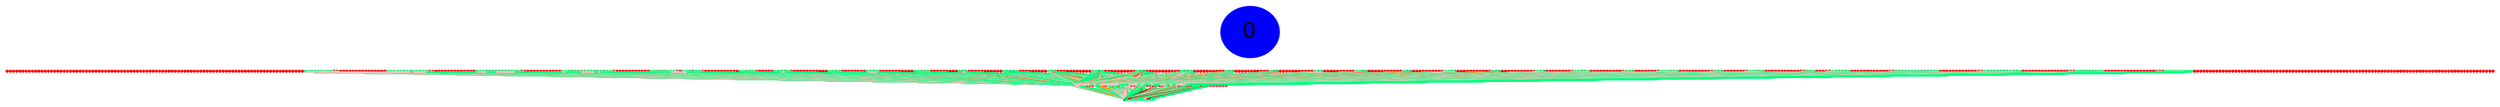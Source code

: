 graph {
	edge [bgcolor="purple:pink" color=yellow nodesep=0]
	graph [nodesep=0 ordering=out ranksep=0]
	I [label=0 color=blue height=0.001 style=filled width=0.001]
	x_0 [label="" color=red height=0.001 style=filled width=0.001]
	x_1 [label="" color=red height=0.001 style=filled width=0.001]
	x_2 [label="" color=red height=0.001 style=filled width=0.001]
	x_3 [label="" color=red height=0.001 style=filled width=0.001]
	x_4 [label="" color=red height=0.001 style=filled width=0.001]
	x_5 [label="" color=red height=0.001 style=filled width=0.001]
	x_6 [label="" color=red height=0.001 style=filled width=0.001]
	x_7 [label="" color=red height=0.001 style=filled width=0.001]
	x_8 [label="" color=red height=0.001 style=filled width=0.001]
	x_9 [label="" color=red height=0.001 style=filled width=0.001]
	x_10 [label="" color=red height=0.001 style=filled width=0.001]
	x_11 [label="" color=red height=0.001 style=filled width=0.001]
	x_12 [label="" color=red height=0.001 style=filled width=0.001]
	x_13 [label="" color=red height=0.001 style=filled width=0.001]
	x_14 [label="" color=red height=0.001 style=filled width=0.001]
	x_15 [label="" color=red height=0.001 style=filled width=0.001]
	x_16 [label="" color=red height=0.001 style=filled width=0.001]
	x_17 [label="" color=red height=0.001 style=filled width=0.001]
	x_18 [label="" color=red height=0.001 style=filled width=0.001]
	x_19 [label="" color=red height=0.001 style=filled width=0.001]
	x_20 [label="" color=red height=0.001 style=filled width=0.001]
	x_21 [label="" color=red height=0.001 style=filled width=0.001]
	x_22 [label="" color=red height=0.001 style=filled width=0.001]
	x_23 [label="" color=red height=0.001 style=filled width=0.001]
	x_24 [label="" color=red height=0.001 style=filled width=0.001]
	x_25 [label="" color=red height=0.001 style=filled width=0.001]
	x_26 [label="" color=red height=0.001 style=filled width=0.001]
	x_27 [label="" color=red height=0.001 style=filled width=0.001]
	x_28 [label="" color=red height=0.001 style=filled width=0.001]
	x_29 [label="" color=red height=0.001 style=filled width=0.001]
	x_30 [label="" color=red height=0.001 style=filled width=0.001]
	x_31 [label="" color=red height=0.001 style=filled width=0.001]
	x_32 [label="" color=red height=0.001 style=filled width=0.001]
	x_33 [label="" color=red height=0.001 style=filled width=0.001]
	x_34 [label="" color=red height=0.001 style=filled width=0.001]
	x_35 [label="" color=red height=0.001 style=filled width=0.001]
	x_36 [label="" color=red height=0.001 style=filled width=0.001]
	x_37 [label="" color=red height=0.001 style=filled width=0.001]
	x_38 [label="" color=red height=0.001 style=filled width=0.001]
	x_39 [label="" color=red height=0.001 style=filled width=0.001]
	x_40 [label="" color=red height=0.001 style=filled width=0.001]
	x_41 [label="" color=red height=0.001 style=filled width=0.001]
	x_42 [label="" color=red height=0.001 style=filled width=0.001]
	x_43 [label="" color=red height=0.001 style=filled width=0.001]
	x_44 [label="" color=red height=0.001 style=filled width=0.001]
	x_45 [label="" color=red height=0.001 style=filled width=0.001]
	x_46 [label="" color=red height=0.001 style=filled width=0.001]
	x_47 [label="" color=red height=0.001 style=filled width=0.001]
	x_48 [label="" color=red height=0.001 style=filled width=0.001]
	x_49 [label="" color=red height=0.001 style=filled width=0.001]
	x_50 [label="" color=red height=0.001 style=filled width=0.001]
	x_51 [label="" color=red height=0.001 style=filled width=0.001]
	x_52 [label="" color=red height=0.001 style=filled width=0.001]
	x_53 [label="" color=red height=0.001 style=filled width=0.001]
	x_54 [label="" color=red height=0.001 style=filled width=0.001]
	x_55 [label="" color=red height=0.001 style=filled width=0.001]
	x_56 [label="" color=red height=0.001 style=filled width=0.001]
	x_57 [label="" color=red height=0.001 style=filled width=0.001]
	x_58 [label="" color=red height=0.001 style=filled width=0.001]
	x_59 [label="" color=red height=0.001 style=filled width=0.001]
	x_60 [label="" color=red height=0.001 style=filled width=0.001]
	x_61 [label="" color=red height=0.001 style=filled width=0.001]
	x_62 [label="" color=red height=0.001 style=filled width=0.001]
	x_63 [label="" color=red height=0.001 style=filled width=0.001]
	x_64 [label="" color=red height=0.001 style=filled width=0.001]
	x_65 [label="" color=red height=0.001 style=filled width=0.001]
	x_66 [label="" color=red height=0.001 style=filled width=0.001]
	x_67 [label="" color=red height=0.001 style=filled width=0.001]
	x_68 [label="" color=red height=0.001 style=filled width=0.001]
	x_69 [label="" color=red height=0.001 style=filled width=0.001]
	x_70 [label="" color=red height=0.001 style=filled width=0.001]
	x_71 [label="" color=red height=0.001 style=filled width=0.001]
	x_72 [label="" color=red height=0.001 style=filled width=0.001]
	x_73 [label="" color=red height=0.001 style=filled width=0.001]
	x_74 [label="" color=red height=0.001 style=filled width=0.001]
	x_75 [label="" color=red height=0.001 style=filled width=0.001]
	x_76 [label="" color=red height=0.001 style=filled width=0.001]
	x_77 [label="" color=red height=0.001 style=filled width=0.001]
	x_78 [label="" color=red height=0.001 style=filled width=0.001]
	x_79 [label="" color=red height=0.001 style=filled width=0.001]
	x_80 [label="" color=red height=0.001 style=filled width=0.001]
	x_81 [label="" color=red height=0.001 style=filled width=0.001]
	x_82 [label="" color=red height=0.001 style=filled width=0.001]
	x_83 [label="" color=red height=0.001 style=filled width=0.001]
	x_84 [label="" color=red height=0.001 style=filled width=0.001]
	x_85 [label="" color=red height=0.001 style=filled width=0.001]
	x_86 [label="" color=red height=0.001 style=filled width=0.001]
	x_87 [label="" color=red height=0.001 style=filled width=0.001]
	x_88 [label="" color=red height=0.001 style=filled width=0.001]
	x_89 [label="" color=red height=0.001 style=filled width=0.001]
	x_90 [label="" color=red height=0.001 style=filled width=0.001]
	x_91 [label="" color=red height=0.001 style=filled width=0.001]
	x_92 [label="" color=red height=0.001 style=filled width=0.001]
	x_93 [label="" color=red height=0.001 style=filled width=0.001]
	x_94 [label="" color=springgreen fillcolor=springgreen height=0.001 style=filled width=0.001]
	x_95 [label="" color=springgreen fillcolor=springgreen height=0.001 style=filled width=0.001]
	x_96 [label="" color=springgreen fillcolor=springgreen height=0.001 style=filled width=0.001]
	x_97 [label="" color=springgreen fillcolor=springgreen height=0.001 style=filled width=0.001]
	x_98 [label="" color=springgreen fillcolor=springgreen height=0.001 style=filled width=0.001]
	x_99 [label="" color=springgreen fillcolor=springgreen height=0.001 style=filled width=0.001]
	x_100 [label="" color=springgreen fillcolor=springgreen height=0.001 style=filled width=0.001]
	x_101 [label="" color=springgreen fillcolor=springgreen height=0.001 style=filled width=0.001]
	x_102 [label="" color=springgreen fillcolor=springgreen height=0.001 style=filled width=0.001]
	x_103 [label="" color=red height=0.001 style=filled width=0.001]
	x_104 [label="" color=red height=0.001 style=filled width=0.001]
	x_105 [label="" color=red height=0.001 style=filled width=0.001]
	x_106 [label="" color=red height=0.001 style=filled width=0.001]
	x_107 [label="" color=red height=0.001 style=filled width=0.001]
	x_108 [label="" color=red height=0.001 style=filled width=0.001]
	x_109 [label="" color=red height=0.001 style=filled width=0.001]
	x_110 [label="" color=red height=0.001 style=filled width=0.001]
	x_111 [label="" color=red height=0.001 style=filled width=0.001]
	x_112 [label="" color=red height=0.001 style=filled width=0.001]
	x_113 [label="" color=red height=0.001 style=filled width=0.001]
	x_114 [label="" color=red height=0.001 style=filled width=0.001]
	x_115 [label="" color=red height=0.001 style=filled width=0.001]
	x_116 [label="" color=red height=0.001 style=filled width=0.001]
	x_117 [label="" color=red height=0.001 style=filled width=0.001]
	x_118 [label="" color=red height=0.001 style=filled width=0.001]
	x_119 [label="" color=red height=0.001 style=filled width=0.001]
	x_120 [label="" color=springgreen fillcolor=springgreen height=0.001 style=filled width=0.001]
	x_121 [label="" color=springgreen fillcolor=springgreen height=0.001 style=filled width=0.001]
	x_122 [label="" color=springgreen fillcolor=springgreen height=0.001 style=filled width=0.001]
	x_123 [label="" color=springgreen fillcolor=springgreen height=0.001 style=filled width=0.001]
	x_124 [label="" color=springgreen fillcolor=springgreen height=0.001 style=filled width=0.001]
	x_125 [label="" color=springgreen fillcolor=springgreen height=0.001 style=filled width=0.001]
	x_126 [label="" color=springgreen1 fillcolor=springgreen1 height=0.001 style=filled width=0.001]
	x_127 [label="" color=springgreen3 fillcolor=springgreen3 height=0.001 style=filled width=0.001]
	x_128 [label="" color=springgreen1 fillcolor=springgreen1 height=0.001 style=filled width=0.001]
	x_129 [label="" color=springgreen1 fillcolor=springgreen1 height=0.001 style=filled width=0.001]
	x_130 [label="" color=springgreen fillcolor=springgreen height=0.001 style=filled width=0.001]
	x_131 [label="" color=springgreen fillcolor=springgreen height=0.001 style=filled width=0.001]
	x_132 [label="" color=springgreen fillcolor=springgreen height=0.001 style=filled width=0.001]
	x_133 [label="" color=red height=0.001 style=filled width=0.001]
	x_134 [label="" color=red height=0.001 style=filled width=0.001]
	x_135 [label="" color=red height=0.001 style=filled width=0.001]
	x_136 [label="" color=red height=0.001 style=filled width=0.001]
	x_137 [label="" color=red height=0.001 style=filled width=0.001]
	x_138 [label="" color=red height=0.001 style=filled width=0.001]
	x_139 [label="" color=red height=0.001 style=filled width=0.001]
	x_140 [label="" color=red height=0.001 style=filled width=0.001]
	x_141 [label="" color=red height=0.001 style=filled width=0.001]
	x_142 [label="" color=red height=0.001 style=filled width=0.001]
	x_143 [label="" color=red height=0.001 style=filled width=0.001]
	x_144 [label="" color=red height=0.001 style=filled width=0.001]
	x_145 [label="" color=red height=0.001 style=filled width=0.001]
	x_146 [label="" color=red height=0.001 style=filled width=0.001]
	x_147 [label="" color=red height=0.001 style=filled width=0.001]
	x_148 [label="" color=springgreen fillcolor=springgreen height=0.001 style=filled width=0.001]
	x_149 [label="" color=springgreen fillcolor=springgreen height=0.001 style=filled width=0.001]
	x_150 [label="" color=springgreen2 fillcolor=springgreen2 height=0.001 style=filled width=0.001]
	x_151 [label="" color=springgreen3 fillcolor=springgreen3 height=0.001 style=filled width=0.001]
	x_152 [label="" color=springgreen3 fillcolor=springgreen3 height=0.001 style=filled width=0.001]
	x_153 [label="" color=springgreen3 fillcolor=springgreen3 height=0.001 style=filled width=0.001]
	x_154 [label="" color=springgreen3 fillcolor=springgreen3 height=0.001 style=filled width=0.001]
	x_155 [label="" color=springgreen3 fillcolor=springgreen3 height=0.001 style=filled width=0.001]
	x_156 [label="" color=springgreen3 fillcolor=springgreen3 height=0.001 style=filled width=0.001]
	x_157 [label="" color=springgreen3 fillcolor=springgreen3 height=0.001 style=filled width=0.001]
	x_158 [label="" color=springgreen3 fillcolor=springgreen3 height=0.001 style=filled width=0.001]
	x_159 [label="" color=springgreen3 fillcolor=springgreen3 height=0.001 style=filled width=0.001]
	x_160 [label="" color=springgreen1 fillcolor=springgreen1 height=0.001 style=filled width=0.001]
	x_161 [label="" color=springgreen fillcolor=springgreen height=0.001 style=filled width=0.001]
	x_162 [label="" color=red height=0.001 style=filled width=0.001]
	x_163 [label="" color=red height=0.001 style=filled width=0.001]
	x_164 [label="" color=red height=0.001 style=filled width=0.001]
	x_165 [label="" color=red height=0.001 style=filled width=0.001]
	x_166 [label="" color=red height=0.001 style=filled width=0.001]
	x_167 [label="" color=red height=0.001 style=filled width=0.001]
	x_168 [label="" color=red height=0.001 style=filled width=0.001]
	x_169 [label="" color=red height=0.001 style=filled width=0.001]
	x_170 [label="" color=red height=0.001 style=filled width=0.001]
	x_171 [label="" color=red height=0.001 style=filled width=0.001]
	x_172 [label="" color=red height=0.001 style=filled width=0.001]
	x_173 [label="" color=red height=0.001 style=filled width=0.001]
	x_174 [label="" color=red height=0.001 style=filled width=0.001]
	x_175 [label="" color=springgreen fillcolor=springgreen height=0.001 style=filled width=0.001]
	x_176 [label="" color=springgreen fillcolor=springgreen height=0.001 style=filled width=0.001]
	x_177 [label="" color=springgreen2 fillcolor=springgreen2 height=0.001 style=filled width=0.001]
	x_178 [label="" color=springgreen3 fillcolor=springgreen3 height=0.001 style=filled width=0.001]
	x_179 [label="" color=springgreen3 fillcolor=springgreen3 height=0.001 style=filled width=0.001]
	x_180 [label="" color=springgreen3 fillcolor=springgreen3 height=0.001 style=filled width=0.001]
	x_181 [label="" color=springgreen3 fillcolor=springgreen3 height=0.001 style=filled width=0.001]
	x_182 [label="" color=springgreen3 fillcolor=springgreen3 height=0.001 style=filled width=0.001]
	x_183 [label="" color=springgreen2 fillcolor=springgreen2 height=0.001 style=filled width=0.001]
	x_184 [label="" color=springgreen2 fillcolor=springgreen2 height=0.001 style=filled width=0.001]
	x_185 [label="" color=springgreen2 fillcolor=springgreen2 height=0.001 style=filled width=0.001]
	x_186 [label="" color=springgreen3 fillcolor=springgreen3 height=0.001 style=filled width=0.001]
	x_187 [label="" color=springgreen3 fillcolor=springgreen3 height=0.001 style=filled width=0.001]
	x_188 [label="" color=springgreen3 fillcolor=springgreen3 height=0.001 style=filled width=0.001]
	x_189 [label="" color=springgreen fillcolor=springgreen height=0.001 style=filled width=0.001]
	x_190 [label="" color=springgreen fillcolor=springgreen height=0.001 style=filled width=0.001]
	x_191 [label="" color=red height=0.001 style=filled width=0.001]
	x_192 [label="" color=red height=0.001 style=filled width=0.001]
	x_193 [label="" color=red height=0.001 style=filled width=0.001]
	x_194 [label="" color=red height=0.001 style=filled width=0.001]
	x_195 [label="" color=red height=0.001 style=filled width=0.001]
	x_196 [label="" color=red height=0.001 style=filled width=0.001]
	x_197 [label="" color=red height=0.001 style=filled width=0.001]
	x_198 [label="" color=red height=0.001 style=filled width=0.001]
	x_199 [label="" color=red height=0.001 style=filled width=0.001]
	x_200 [label="" color=red height=0.001 style=filled width=0.001]
	x_201 [label="" color=red height=0.001 style=filled width=0.001]
	x_202 [label="" color=red height=0.001 style=filled width=0.001]
	x_203 [label="" color=springgreen fillcolor=springgreen height=0.001 style=filled width=0.001]
	x_204 [label="" color=springgreen fillcolor=springgreen height=0.001 style=filled width=0.001]
	x_205 [label="" color=springgreen3 fillcolor=springgreen3 height=0.001 style=filled width=0.001]
	x_206 [label="" color=springgreen3 fillcolor=springgreen3 height=0.001 style=filled width=0.001]
	x_207 [label="" color=springgreen3 fillcolor=springgreen3 height=0.001 style=filled width=0.001]
	x_208 [label="" color=springgreen1 fillcolor=springgreen1 height=0.001 style=filled width=0.001]
	x_209 [label="" color=springgreen fillcolor=springgreen height=0.001 style=filled width=0.001]
	x_210 [label="" color=springgreen fillcolor=springgreen height=0.001 style=filled width=0.001]
	x_211 [label="" color=red height=0.001 style=filled width=0.001]
	x_212 [label="" color=red height=0.001 style=filled width=0.001]
	x_213 [label="" color=springgreen fillcolor=springgreen height=0.001 style=filled width=0.001]
	x_214 [label="" color=springgreen2 fillcolor=springgreen2 height=0.001 style=filled width=0.001]
	x_215 [label="" color=springgreen3 fillcolor=springgreen3 height=0.001 style=filled width=0.001]
	x_216 [label="" color=springgreen4 fillcolor=springgreen4 height=0.001 style=filled width=0.001]
	x_217 [label="" color=springgreen2 fillcolor=springgreen2 height=0.001 style=filled width=0.001]
	x_218 [label="" color=springgreen fillcolor=springgreen height=0.001 style=filled width=0.001]
	x_219 [label="" color=red height=0.001 style=filled width=0.001]
	x_220 [label="" color=red height=0.001 style=filled width=0.001]
	x_221 [label="" color=red height=0.001 style=filled width=0.001]
	x_222 [label="" color=red height=0.001 style=filled width=0.001]
	x_223 [label="" color=red height=0.001 style=filled width=0.001]
	x_224 [label="" color=red height=0.001 style=filled width=0.001]
	x_225 [label="" color=red height=0.001 style=filled width=0.001]
	x_226 [label="" color=red height=0.001 style=filled width=0.001]
	x_227 [label="" color=red height=0.001 style=filled width=0.001]
	x_228 [label="" color=red height=0.001 style=filled width=0.001]
	x_229 [label="" color=red height=0.001 style=filled width=0.001]
	x_230 [label="" color=red height=0.001 style=filled width=0.001]
	x_231 [label="" color=springgreen fillcolor=springgreen height=0.001 style=filled width=0.001]
	x_232 [label="" color=springgreen fillcolor=springgreen height=0.001 style=filled width=0.001]
	x_233 [label="" color=springgreen3 fillcolor=springgreen3 height=0.001 style=filled width=0.001]
	x_234 [label="" color=springgreen3 fillcolor=springgreen3 height=0.001 style=filled width=0.001]
	x_235 [label="" color=springgreen1 fillcolor=springgreen1 height=0.001 style=filled width=0.001]
	x_236 [label="" color=red height=0.001 style=filled width=0.001]
	x_237 [label="" color=red height=0.001 style=filled width=0.001]
	x_238 [label="" color=red height=0.001 style=filled width=0.001]
	x_239 [label="" color=red height=0.001 style=filled width=0.001]
	x_240 [label="" color=red height=0.001 style=filled width=0.001]
	x_241 [label="" color=red height=0.001 style=filled width=0.001]
	x_242 [label="" color=springgreen fillcolor=springgreen height=0.001 style=filled width=0.001]
	x_243 [label="" color=springgreen2 fillcolor=springgreen2 height=0.001 style=filled width=0.001]
	x_244 [label="" color=springgreen3 fillcolor=springgreen3 height=0.001 style=filled width=0.001]
	x_245 [label="" color=springgreen3 fillcolor=springgreen3 height=0.001 style=filled width=0.001]
	x_246 [label="" color=springgreen1 fillcolor=springgreen1 height=0.001 style=filled width=0.001]
	x_247 [label="" color=red height=0.001 style=filled width=0.001]
	x_248 [label="" color=red height=0.001 style=filled width=0.001]
	x_249 [label="" color=red height=0.001 style=filled width=0.001]
	x_250 [label="" color=red height=0.001 style=filled width=0.001]
	x_251 [label="" color=red height=0.001 style=filled width=0.001]
	x_252 [label="" color=red height=0.001 style=filled width=0.001]
	x_253 [label="" color=red height=0.001 style=filled width=0.001]
	x_254 [label="" color=red height=0.001 style=filled width=0.001]
	x_255 [label="" color=red height=0.001 style=filled width=0.001]
	x_256 [label="" color=red height=0.001 style=filled width=0.001]
	x_257 [label="" color=red height=0.001 style=filled width=0.001]
	x_258 [label="" color=red height=0.001 style=filled width=0.001]
	x_259 [label="" color=springgreen fillcolor=springgreen height=0.001 style=filled width=0.001]
	x_260 [label="" color=springgreen fillcolor=springgreen height=0.001 style=filled width=0.001]
	x_261 [label="" color=springgreen3 fillcolor=springgreen3 height=0.001 style=filled width=0.001]
	x_262 [label="" color=springgreen2 fillcolor=springgreen2 height=0.001 style=filled width=0.001]
	x_263 [label="" color=red height=0.001 style=filled width=0.001]
	x_264 [label="" color=red height=0.001 style=filled width=0.001]
	x_265 [label="" color=red height=0.001 style=filled width=0.001]
	x_266 [label="" color=red height=0.001 style=filled width=0.001]
	x_267 [label="" color=red height=0.001 style=filled width=0.001]
	x_268 [label="" color=red height=0.001 style=filled width=0.001]
	x_269 [label="" color=red height=0.001 style=filled width=0.001]
	x_270 [label="" color=red height=0.001 style=filled width=0.001]
	x_271 [label="" color=springgreen fillcolor=springgreen height=0.001 style=filled width=0.001]
	x_272 [label="" color=springgreen3 fillcolor=springgreen3 height=0.001 style=filled width=0.001]
	x_273 [label="" color=springgreen3 fillcolor=springgreen3 height=0.001 style=filled width=0.001]
	x_274 [label="" color=springgreen2 fillcolor=springgreen2 height=0.001 style=filled width=0.001]
	x_275 [label="" color=red height=0.001 style=filled width=0.001]
	x_276 [label="" color=red height=0.001 style=filled width=0.001]
	x_277 [label="" color=red height=0.001 style=filled width=0.001]
	x_278 [label="" color=red height=0.001 style=filled width=0.001]
	x_279 [label="" color=red height=0.001 style=filled width=0.001]
	x_280 [label="" color=red height=0.001 style=filled width=0.001]
	x_281 [label="" color=red height=0.001 style=filled width=0.001]
	x_282 [label="" color=red height=0.001 style=filled width=0.001]
	x_283 [label="" color=red height=0.001 style=filled width=0.001]
	x_284 [label="" color=red height=0.001 style=filled width=0.001]
	x_285 [label="" color=red height=0.001 style=filled width=0.001]
	x_286 [label="" color=springgreen fillcolor=springgreen height=0.001 style=filled width=0.001]
	x_287 [label="" color=springgreen fillcolor=springgreen height=0.001 style=filled width=0.001]
	x_288 [label="" color=springgreen3 fillcolor=springgreen3 height=0.001 style=filled width=0.001]
	x_289 [label="" color=springgreen3 fillcolor=springgreen3 height=0.001 style=filled width=0.001]
	x_290 [label="" color=springgreen1 fillcolor=springgreen1 height=0.001 style=filled width=0.001]
	x_291 [label="" color=red height=0.001 style=filled width=0.001]
	x_292 [label="" color=red height=0.001 style=filled width=0.001]
	x_293 [label="" color=red height=0.001 style=filled width=0.001]
	x_294 [label="" color=red height=0.001 style=filled width=0.001]
	x_295 [label="" color=red height=0.001 style=filled width=0.001]
	x_296 [label="" color=red height=0.001 style=filled width=0.001]
	x_297 [label="" color=red height=0.001 style=filled width=0.001]
	x_298 [label="" color=red height=0.001 style=filled width=0.001]
	x_299 [label="" color=red height=0.001 style=filled width=0.001]
	x_300 [label="" color=springgreen2 fillcolor=springgreen2 height=0.001 style=filled width=0.001]
	x_301 [label="" color=springgreen3 fillcolor=springgreen3 height=0.001 style=filled width=0.001]
	x_302 [label="" color=springgreen3 fillcolor=springgreen3 height=0.001 style=filled width=0.001]
	x_303 [label="" color=red height=0.001 style=filled width=0.001]
	x_304 [label="" color=red height=0.001 style=filled width=0.001]
	x_305 [label="" color=red height=0.001 style=filled width=0.001]
	x_306 [label="" color=red height=0.001 style=filled width=0.001]
	x_307 [label="" color=red height=0.001 style=filled width=0.001]
	x_308 [label="" color=red height=0.001 style=filled width=0.001]
	x_309 [label="" color=red height=0.001 style=filled width=0.001]
	x_310 [label="" color=red height=0.001 style=filled width=0.001]
	x_311 [label="" color=red height=0.001 style=filled width=0.001]
	x_312 [label="" color=red height=0.001 style=filled width=0.001]
	x_313 [label="" color=red height=0.001 style=filled width=0.001]
	x_314 [label="" color=springgreen fillcolor=springgreen height=0.001 style=filled width=0.001]
	x_315 [label="" color=springgreen fillcolor=springgreen height=0.001 style=filled width=0.001]
	x_316 [label="" color=springgreen3 fillcolor=springgreen3 height=0.001 style=filled width=0.001]
	x_317 [label="" color=springgreen3 fillcolor=springgreen3 height=0.001 style=filled width=0.001]
	x_318 [label="" color=springgreen fillcolor=springgreen height=0.001 style=filled width=0.001]
	x_319 [label="" color=red height=0.001 style=filled width=0.001]
	x_320 [label="" color=red height=0.001 style=filled width=0.001]
	x_321 [label="" color=red height=0.001 style=filled width=0.001]
	x_322 [label="" color=red height=0.001 style=filled width=0.001]
	x_323 [label="" color=red height=0.001 style=filled width=0.001]
	x_324 [label="" color=red height=0.001 style=filled width=0.001]
	x_325 [label="" color=red height=0.001 style=filled width=0.001]
	x_326 [label="" color=red height=0.001 style=filled width=0.001]
	x_327 [label="" color=red height=0.001 style=filled width=0.001]
	x_328 [label="" color=springgreen1 fillcolor=springgreen1 height=0.001 style=filled width=0.001]
	x_329 [label="" color=springgreen3 fillcolor=springgreen3 height=0.001 style=filled width=0.001]
	x_330 [label="" color=springgreen3 fillcolor=springgreen3 height=0.001 style=filled width=0.001]
	x_331 [label="" color=red height=0.001 style=filled width=0.001]
	x_332 [label="" color=red height=0.001 style=filled width=0.001]
	x_333 [label="" color=red height=0.001 style=filled width=0.001]
	x_334 [label="" color=red height=0.001 style=filled width=0.001]
	x_335 [label="" color=red height=0.001 style=filled width=0.001]
	x_336 [label="" color=red height=0.001 style=filled width=0.001]
	x_337 [label="" color=red height=0.001 style=filled width=0.001]
	x_338 [label="" color=red height=0.001 style=filled width=0.001]
	x_339 [label="" color=red height=0.001 style=filled width=0.001]
	x_340 [label="" color=red height=0.001 style=filled width=0.001]
	x_341 [label="" color=red height=0.001 style=filled width=0.001]
	x_342 [label="" color=springgreen fillcolor=springgreen height=0.001 style=filled width=0.001]
	x_343 [label="" color=springgreen1 fillcolor=springgreen1 height=0.001 style=filled width=0.001]
	x_344 [label="" color=springgreen3 fillcolor=springgreen3 height=0.001 style=filled width=0.001]
	x_345 [label="" color=springgreen2 fillcolor=springgreen2 height=0.001 style=filled width=0.001]
	x_346 [label="" color=red height=0.001 style=filled width=0.001]
	x_347 [label="" color=red height=0.001 style=filled width=0.001]
	x_348 [label="" color=red height=0.001 style=filled width=0.001]
	x_349 [label="" color=red height=0.001 style=filled width=0.001]
	x_350 [label="" color=red height=0.001 style=filled width=0.001]
	x_351 [label="" color=red height=0.001 style=filled width=0.001]
	x_352 [label="" color=red height=0.001 style=filled width=0.001]
	x_353 [label="" color=red height=0.001 style=filled width=0.001]
	x_354 [label="" color=red height=0.001 style=filled width=0.001]
	x_355 [label="" color=red height=0.001 style=filled width=0.001]
	x_356 [label="" color=springgreen1 fillcolor=springgreen1 height=0.001 style=filled width=0.001]
	x_357 [label="" color=springgreen3 fillcolor=springgreen3 height=0.001 style=filled width=0.001]
	x_358 [label="" color=springgreen3 fillcolor=springgreen3 height=0.001 style=filled width=0.001]
	x_359 [label="" color=red height=0.001 style=filled width=0.001]
	x_360 [label="" color=red height=0.001 style=filled width=0.001]
	x_361 [label="" color=red height=0.001 style=filled width=0.001]
	x_362 [label="" color=red height=0.001 style=filled width=0.001]
	x_363 [label="" color=red height=0.001 style=filled width=0.001]
	x_364 [label="" color=red height=0.001 style=filled width=0.001]
	x_365 [label="" color=red height=0.001 style=filled width=0.001]
	x_366 [label="" color=red height=0.001 style=filled width=0.001]
	x_367 [label="" color=red height=0.001 style=filled width=0.001]
	x_368 [label="" color=red height=0.001 style=filled width=0.001]
	x_369 [label="" color=red height=0.001 style=filled width=0.001]
	x_370 [label="" color=springgreen fillcolor=springgreen height=0.001 style=filled width=0.001]
	x_371 [label="" color=springgreen3 fillcolor=springgreen3 height=0.001 style=filled width=0.001]
	x_372 [label="" color=springgreen3 fillcolor=springgreen3 height=0.001 style=filled width=0.001]
	x_373 [label="" color=springgreen fillcolor=springgreen height=0.001 style=filled width=0.001]
	x_374 [label="" color=red height=0.001 style=filled width=0.001]
	x_375 [label="" color=red height=0.001 style=filled width=0.001]
	x_376 [label="" color=red height=0.001 style=filled width=0.001]
	x_377 [label="" color=red height=0.001 style=filled width=0.001]
	x_378 [label="" color=red height=0.001 style=filled width=0.001]
	x_379 [label="" color=red height=0.001 style=filled width=0.001]
	x_380 [label="" color=red height=0.001 style=filled width=0.001]
	x_381 [label="" color=red height=0.001 style=filled width=0.001]
	x_382 [label="" color=red height=0.001 style=filled width=0.001]
	x_383 [label="" color=red height=0.001 style=filled width=0.001]
	x_384 [label="" color=springgreen1 fillcolor=springgreen1 height=0.001 style=filled width=0.001]
	x_385 [label="" color=springgreen3 fillcolor=springgreen3 height=0.001 style=filled width=0.001]
	x_386 [label="" color=springgreen3 fillcolor=springgreen3 height=0.001 style=filled width=0.001]
	x_387 [label="" color=red height=0.001 style=filled width=0.001]
	x_388 [label="" color=red height=0.001 style=filled width=0.001]
	x_389 [label="" color=red height=0.001 style=filled width=0.001]
	x_390 [label="" color=red height=0.001 style=filled width=0.001]
	x_391 [label="" color=red height=0.001 style=filled width=0.001]
	x_392 [label="" color=red height=0.001 style=filled width=0.001]
	x_393 [label="" color=red height=0.001 style=filled width=0.001]
	x_394 [label="" color=red height=0.001 style=filled width=0.001]
	x_395 [label="" color=red height=0.001 style=filled width=0.001]
	x_396 [label="" color=red height=0.001 style=filled width=0.001]
	x_397 [label="" color=red height=0.001 style=filled width=0.001]
	x_398 [label="" color=springgreen fillcolor=springgreen height=0.001 style=filled width=0.001]
	x_399 [label="" color=springgreen3 fillcolor=springgreen3 height=0.001 style=filled width=0.001]
	x_400 [label="" color=springgreen3 fillcolor=springgreen3 height=0.001 style=filled width=0.001]
	x_401 [label="" color=red height=0.001 style=filled width=0.001]
	x_402 [label="" color=red height=0.001 style=filled width=0.001]
	x_403 [label="" color=red height=0.001 style=filled width=0.001]
	x_404 [label="" color=red height=0.001 style=filled width=0.001]
	x_405 [label="" color=red height=0.001 style=filled width=0.001]
	x_406 [label="" color=red height=0.001 style=filled width=0.001]
	x_407 [label="" color=red height=0.001 style=filled width=0.001]
	x_408 [label="" color=red height=0.001 style=filled width=0.001]
	x_409 [label="" color=red height=0.001 style=filled width=0.001]
	x_410 [label="" color=red height=0.001 style=filled width=0.001]
	x_411 [label="" color=red height=0.001 style=filled width=0.001]
	x_412 [label="" color=springgreen1 fillcolor=springgreen1 height=0.001 style=filled width=0.001]
	x_413 [label="" color=springgreen3 fillcolor=springgreen3 height=0.001 style=filled width=0.001]
	x_414 [label="" color=springgreen3 fillcolor=springgreen3 height=0.001 style=filled width=0.001]
	x_415 [label="" color=red height=0.001 style=filled width=0.001]
	x_416 [label="" color=red height=0.001 style=filled width=0.001]
	x_417 [label="" color=red height=0.001 style=filled width=0.001]
	x_418 [label="" color=red height=0.001 style=filled width=0.001]
	x_419 [label="" color=red height=0.001 style=filled width=0.001]
	x_420 [label="" color=red height=0.001 style=filled width=0.001]
	x_421 [label="" color=red height=0.001 style=filled width=0.001]
	x_422 [label="" color=red height=0.001 style=filled width=0.001]
	x_423 [label="" color=red height=0.001 style=filled width=0.001]
	x_424 [label="" color=red height=0.001 style=filled width=0.001]
	x_425 [label="" color=springgreen fillcolor=springgreen height=0.001 style=filled width=0.001]
	x_426 [label="" color=springgreen fillcolor=springgreen height=0.001 style=filled width=0.001]
	x_427 [label="" color=springgreen3 fillcolor=springgreen3 height=0.001 style=filled width=0.001]
	x_428 [label="" color=springgreen3 fillcolor=springgreen3 height=0.001 style=filled width=0.001]
	x_429 [label="" color=red height=0.001 style=filled width=0.001]
	x_430 [label="" color=red height=0.001 style=filled width=0.001]
	x_431 [label="" color=red height=0.001 style=filled width=0.001]
	x_432 [label="" color=red height=0.001 style=filled width=0.001]
	x_433 [label="" color=red height=0.001 style=filled width=0.001]
	x_434 [label="" color=red height=0.001 style=filled width=0.001]
	x_435 [label="" color=red height=0.001 style=filled width=0.001]
	x_436 [label="" color=red height=0.001 style=filled width=0.001]
	x_437 [label="" color=red height=0.001 style=filled width=0.001]
	x_438 [label="" color=red height=0.001 style=filled width=0.001]
	x_439 [label="" color=red height=0.001 style=filled width=0.001]
	x_440 [label="" color=springgreen1 fillcolor=springgreen1 height=0.001 style=filled width=0.001]
	x_441 [label="" color=springgreen3 fillcolor=springgreen3 height=0.001 style=filled width=0.001]
	x_442 [label="" color=springgreen3 fillcolor=springgreen3 height=0.001 style=filled width=0.001]
	x_443 [label="" color=red height=0.001 style=filled width=0.001]
	x_444 [label="" color=red height=0.001 style=filled width=0.001]
	x_445 [label="" color=red height=0.001 style=filled width=0.001]
	x_446 [label="" color=red height=0.001 style=filled width=0.001]
	x_447 [label="" color=red height=0.001 style=filled width=0.001]
	x_448 [label="" color=red height=0.001 style=filled width=0.001]
	x_449 [label="" color=red height=0.001 style=filled width=0.001]
	x_450 [label="" color=red height=0.001 style=filled width=0.001]
	x_451 [label="" color=red height=0.001 style=filled width=0.001]
	x_452 [label="" color=red height=0.001 style=filled width=0.001]
	x_453 [label="" color=springgreen fillcolor=springgreen height=0.001 style=filled width=0.001]
	x_454 [label="" color=springgreen1 fillcolor=springgreen1 height=0.001 style=filled width=0.001]
	x_455 [label="" color=springgreen3 fillcolor=springgreen3 height=0.001 style=filled width=0.001]
	x_456 [label="" color=springgreen3 fillcolor=springgreen3 height=0.001 style=filled width=0.001]
	x_457 [label="" color=red height=0.001 style=filled width=0.001]
	x_458 [label="" color=red height=0.001 style=filled width=0.001]
	x_459 [label="" color=red height=0.001 style=filled width=0.001]
	x_460 [label="" color=red height=0.001 style=filled width=0.001]
	x_461 [label="" color=red height=0.001 style=filled width=0.001]
	x_462 [label="" color=red height=0.001 style=filled width=0.001]
	x_463 [label="" color=red height=0.001 style=filled width=0.001]
	x_464 [label="" color=red height=0.001 style=filled width=0.001]
	x_465 [label="" color=red height=0.001 style=filled width=0.001]
	x_466 [label="" color=red height=0.001 style=filled width=0.001]
	x_467 [label="" color=red height=0.001 style=filled width=0.001]
	x_468 [label="" color=springgreen2 fillcolor=springgreen2 height=0.001 style=filled width=0.001]
	x_469 [label="" color=springgreen3 fillcolor=springgreen3 height=0.001 style=filled width=0.001]
	x_470 [label="" color=springgreen3 fillcolor=springgreen3 height=0.001 style=filled width=0.001]
	x_471 [label="" color=red height=0.001 style=filled width=0.001]
	x_472 [label="" color=red height=0.001 style=filled width=0.001]
	x_473 [label="" color=red height=0.001 style=filled width=0.001]
	x_474 [label="" color=red height=0.001 style=filled width=0.001]
	x_475 [label="" color=red height=0.001 style=filled width=0.001]
	x_476 [label="" color=red height=0.001 style=filled width=0.001]
	x_477 [label="" color=red height=0.001 style=filled width=0.001]
	x_478 [label="" color=red height=0.001 style=filled width=0.001]
	x_479 [label="" color=red height=0.001 style=filled width=0.001]
	x_480 [label="" color=red height=0.001 style=filled width=0.001]
	x_481 [label="" color=red height=0.001 style=filled width=0.001]
	x_482 [label="" color=springgreen1 fillcolor=springgreen1 height=0.001 style=filled width=0.001]
	x_483 [label="" color=springgreen3 fillcolor=springgreen3 height=0.001 style=filled width=0.001]
	x_484 [label="" color=springgreen3 fillcolor=springgreen3 height=0.001 style=filled width=0.001]
	x_485 [label="" color=red height=0.001 style=filled width=0.001]
	x_486 [label="" color=red height=0.001 style=filled width=0.001]
	x_487 [label="" color=red height=0.001 style=filled width=0.001]
	x_488 [label="" color=red height=0.001 style=filled width=0.001]
	x_489 [label="" color=red height=0.001 style=filled width=0.001]
	x_490 [label="" color=red height=0.001 style=filled width=0.001]
	x_491 [label="" color=red height=0.001 style=filled width=0.001]
	x_492 [label="" color=red height=0.001 style=filled width=0.001]
	x_493 [label="" color=red height=0.001 style=filled width=0.001]
	x_494 [label="" color=springgreen fillcolor=springgreen height=0.001 style=filled width=0.001]
	x_495 [label="" color=springgreen fillcolor=springgreen height=0.001 style=filled width=0.001]
	x_496 [label="" color=springgreen3 fillcolor=springgreen3 height=0.001 style=filled width=0.001]
	x_497 [label="" color=springgreen3 fillcolor=springgreen3 height=0.001 style=filled width=0.001]
	x_498 [label="" color=springgreen1 fillcolor=springgreen1 height=0.001 style=filled width=0.001]
	x_499 [label="" color=red height=0.001 style=filled width=0.001]
	x_500 [label="" color=red height=0.001 style=filled width=0.001]
	x_501 [label="" color=red height=0.001 style=filled width=0.001]
	x_502 [label="" color=red height=0.001 style=filled width=0.001]
	x_503 [label="" color=red height=0.001 style=filled width=0.001]
	x_504 [label="" color=red height=0.001 style=filled width=0.001]
	x_505 [label="" color=red height=0.001 style=filled width=0.001]
	x_506 [label="" color=red height=0.001 style=filled width=0.001]
	x_507 [label="" color=red height=0.001 style=filled width=0.001]
	x_508 [label="" color=red height=0.001 style=filled width=0.001]
	x_509 [label="" color=red height=0.001 style=filled width=0.001]
	x_510 [label="" color=springgreen1 fillcolor=springgreen1 height=0.001 style=filled width=0.001]
	x_511 [label="" color=springgreen3 fillcolor=springgreen3 height=0.001 style=filled width=0.001]
	x_512 [label="" color=springgreen3 fillcolor=springgreen3 height=0.001 style=filled width=0.001]
	x_513 [label="" color=red height=0.001 style=filled width=0.001]
	x_514 [label="" color=red height=0.001 style=filled width=0.001]
	x_515 [label="" color=red height=0.001 style=filled width=0.001]
	x_516 [label="" color=red height=0.001 style=filled width=0.001]
	x_517 [label="" color=red height=0.001 style=filled width=0.001]
	x_518 [label="" color=red height=0.001 style=filled width=0.001]
	x_519 [label="" color=red height=0.001 style=filled width=0.001]
	x_520 [label="" color=red height=0.001 style=filled width=0.001]
	x_521 [label="" color=springgreen fillcolor=springgreen height=0.001 style=filled width=0.001]
	x_522 [label="" color=springgreen fillcolor=springgreen height=0.001 style=filled width=0.001]
	x_523 [label="" color=springgreen2 fillcolor=springgreen2 height=0.001 style=filled width=0.001]
	x_524 [label="" color=springgreen3 fillcolor=springgreen3 height=0.001 style=filled width=0.001]
	x_525 [label="" color=springgreen3 fillcolor=springgreen3 height=0.001 style=filled width=0.001]
	x_526 [label="" color=springgreen fillcolor=springgreen height=0.001 style=filled width=0.001]
	x_527 [label="" color=red height=0.001 style=filled width=0.001]
	x_528 [label="" color=red height=0.001 style=filled width=0.001]
	x_529 [label="" color=red height=0.001 style=filled width=0.001]
	x_530 [label="" color=red height=0.001 style=filled width=0.001]
	x_531 [label="" color=red height=0.001 style=filled width=0.001]
	x_532 [label="" color=red height=0.001 style=filled width=0.001]
	x_533 [label="" color=red height=0.001 style=filled width=0.001]
	x_534 [label="" color=red height=0.001 style=filled width=0.001]
	x_535 [label="" color=red height=0.001 style=filled width=0.001]
	x_536 [label="" color=red height=0.001 style=filled width=0.001]
	x_537 [label="" color=red height=0.001 style=filled width=0.001]
	x_538 [label="" color=springgreen1 fillcolor=springgreen1 height=0.001 style=filled width=0.001]
	x_539 [label="" color=springgreen3 fillcolor=springgreen3 height=0.001 style=filled width=0.001]
	x_540 [label="" color=springgreen3 fillcolor=springgreen3 height=0.001 style=filled width=0.001]
	x_541 [label="" color=red height=0.001 style=filled width=0.001]
	x_542 [label="" color=red height=0.001 style=filled width=0.001]
	x_543 [label="" color=red height=0.001 style=filled width=0.001]
	x_544 [label="" color=red height=0.001 style=filled width=0.001]
	x_545 [label="" color=red height=0.001 style=filled width=0.001]
	x_546 [label="" color=red height=0.001 style=filled width=0.001]
	x_547 [label="" color=red height=0.001 style=filled width=0.001]
	x_548 [label="" color=red height=0.001 style=filled width=0.001]
	x_549 [label="" color=springgreen fillcolor=springgreen height=0.001 style=filled width=0.001]
	x_550 [label="" color=springgreen2 fillcolor=springgreen2 height=0.001 style=filled width=0.001]
	x_551 [label="" color=springgreen3 fillcolor=springgreen3 height=0.001 style=filled width=0.001]
	x_552 [label="" color=springgreen3 fillcolor=springgreen3 height=0.001 style=filled width=0.001]
	x_553 [label="" color=springgreen fillcolor=springgreen height=0.001 style=filled width=0.001]
	x_554 [label="" color=red height=0.001 style=filled width=0.001]
	x_555 [label="" color=red height=0.001 style=filled width=0.001]
	x_556 [label="" color=red height=0.001 style=filled width=0.001]
	x_557 [label="" color=red height=0.001 style=filled width=0.001]
	x_558 [label="" color=red height=0.001 style=filled width=0.001]
	x_559 [label="" color=red height=0.001 style=filled width=0.001]
	x_560 [label="" color=red height=0.001 style=filled width=0.001]
	x_561 [label="" color=red height=0.001 style=filled width=0.001]
	x_562 [label="" color=red height=0.001 style=filled width=0.001]
	x_563 [label="" color=red height=0.001 style=filled width=0.001]
	x_564 [label="" color=red height=0.001 style=filled width=0.001]
	x_565 [label="" color=red height=0.001 style=filled width=0.001]
	x_566 [label="" color=red height=0.001 style=filled width=0.001]
	x_567 [label="" color=springgreen3 fillcolor=springgreen3 height=0.001 style=filled width=0.001]
	x_568 [label="" color=springgreen3 fillcolor=springgreen3 height=0.001 style=filled width=0.001]
	x_569 [label="" color=springgreen fillcolor=springgreen height=0.001 style=filled width=0.001]
	x_570 [label="" color=red height=0.001 style=filled width=0.001]
	x_571 [label="" color=red height=0.001 style=filled width=0.001]
	x_572 [label="" color=red height=0.001 style=filled width=0.001]
	x_573 [label="" color=red height=0.001 style=filled width=0.001]
	x_574 [label="" color=red height=0.001 style=filled width=0.001]
	x_575 [label="" color=springgreen fillcolor=springgreen height=0.001 style=filled width=0.001]
	x_576 [label="" color=springgreen2 fillcolor=springgreen2 height=0.001 style=filled width=0.001]
	x_577 [label="" color=springgreen3 fillcolor=springgreen3 height=0.001 style=filled width=0.001]
	x_578 [label="" color=springgreen3 fillcolor=springgreen3 height=0.001 style=filled width=0.001]
	x_579 [label="" color=springgreen3 fillcolor=springgreen3 height=0.001 style=filled width=0.001]
	x_580 [label="" color=springgreen fillcolor=springgreen height=0.001 style=filled width=0.001]
	x_581 [label="" color=red height=0.001 style=filled width=0.001]
	x_582 [label="" color=red height=0.001 style=filled width=0.001]
	x_583 [label="" color=red height=0.001 style=filled width=0.001]
	x_584 [label="" color=red height=0.001 style=filled width=0.001]
	x_585 [label="" color=red height=0.001 style=filled width=0.001]
	x_586 [label="" color=red height=0.001 style=filled width=0.001]
	x_587 [label="" color=red height=0.001 style=filled width=0.001]
	x_588 [label="" color=red height=0.001 style=filled width=0.001]
	x_589 [label="" color=red height=0.001 style=filled width=0.001]
	x_590 [label="" color=red height=0.001 style=filled width=0.001]
	x_591 [label="" color=red height=0.001 style=filled width=0.001]
	x_592 [label="" color=red height=0.001 style=filled width=0.001]
	x_593 [label="" color=red height=0.001 style=filled width=0.001]
	x_594 [label="" color=red height=0.001 style=filled width=0.001]
	x_595 [label="" color=springgreen3 fillcolor=springgreen3 height=0.001 style=filled width=0.001]
	x_596 [label="" color=springgreen3 fillcolor=springgreen3 height=0.001 style=filled width=0.001]
	x_597 [label="" color=springgreen3 fillcolor=springgreen3 height=0.001 style=filled width=0.001]
	x_598 [label="" color=springgreen2 fillcolor=springgreen2 height=0.001 style=filled width=0.001]
	x_599 [label="" color=springgreen2 fillcolor=springgreen2 height=0.001 style=filled width=0.001]
	x_600 [label="" color=springgreen2 fillcolor=springgreen2 height=0.001 style=filled width=0.001]
	x_601 [label="" color=springgreen2 fillcolor=springgreen2 height=0.001 style=filled width=0.001]
	x_602 [label="" color=springgreen2 fillcolor=springgreen2 height=0.001 style=filled width=0.001]
	x_603 [label="" color=springgreen3 fillcolor=springgreen3 height=0.001 style=filled width=0.001]
	x_604 [label="" color=springgreen3 fillcolor=springgreen3 height=0.001 style=filled width=0.001]
	x_605 [label="" color=springgreen3 fillcolor=springgreen3 height=0.001 style=filled width=0.001]
	x_606 [label="" color=springgreen3 fillcolor=springgreen3 height=0.001 style=filled width=0.001]
	x_607 [label="" color=springgreen2 fillcolor=springgreen2 height=0.001 style=filled width=0.001]
	x_608 [label="" color=springgreen fillcolor=springgreen height=0.001 style=filled width=0.001]
	x_609 [label="" color=red height=0.001 style=filled width=0.001]
	x_610 [label="" color=red height=0.001 style=filled width=0.001]
	x_611 [label="" color=red height=0.001 style=filled width=0.001]
	x_612 [label="" color=red height=0.001 style=filled width=0.001]
	x_613 [label="" color=red height=0.001 style=filled width=0.001]
	x_614 [label="" color=red height=0.001 style=filled width=0.001]
	x_615 [label="" color=red height=0.001 style=filled width=0.001]
	x_616 [label="" color=red height=0.001 style=filled width=0.001]
	x_617 [label="" color=red height=0.001 style=filled width=0.001]
	x_618 [label="" color=red height=0.001 style=filled width=0.001]
	x_619 [label="" color=red height=0.001 style=filled width=0.001]
	x_620 [label="" color=red height=0.001 style=filled width=0.001]
	x_621 [label="" color=red height=0.001 style=filled width=0.001]
	x_622 [label="" color=red height=0.001 style=filled width=0.001]
	x_623 [label="" color=springgreen1 fillcolor=springgreen1 height=0.001 style=filled width=0.001]
	x_624 [label="" color=springgreen3 fillcolor=springgreen3 height=0.001 style=filled width=0.001]
	x_625 [label="" color=springgreen3 fillcolor=springgreen3 height=0.001 style=filled width=0.001]
	x_626 [label="" color=springgreen3 fillcolor=springgreen3 height=0.001 style=filled width=0.001]
	x_627 [label="" color=springgreen3 fillcolor=springgreen3 height=0.001 style=filled width=0.001]
	x_628 [label="" color=springgreen3 fillcolor=springgreen3 height=0.001 style=filled width=0.001]
	x_629 [label="" color=springgreen3 fillcolor=springgreen3 height=0.001 style=filled width=0.001]
	x_630 [label="" color=springgreen3 fillcolor=springgreen3 height=0.001 style=filled width=0.001]
	x_631 [label="" color=springgreen3 fillcolor=springgreen3 height=0.001 style=filled width=0.001]
	x_632 [label="" color=springgreen3 fillcolor=springgreen3 height=0.001 style=filled width=0.001]
	x_633 [label="" color=springgreen3 fillcolor=springgreen3 height=0.001 style=filled width=0.001]
	x_634 [label="" color=springgreen1 fillcolor=springgreen1 height=0.001 style=filled width=0.001]
	x_635 [label="" color=red height=0.001 style=filled width=0.001]
	x_636 [label="" color=red height=0.001 style=filled width=0.001]
	x_637 [label="" color=red height=0.001 style=filled width=0.001]
	x_638 [label="" color=red height=0.001 style=filled width=0.001]
	x_639 [label="" color=red height=0.001 style=filled width=0.001]
	x_640 [label="" color=red height=0.001 style=filled width=0.001]
	x_641 [label="" color=red height=0.001 style=filled width=0.001]
	x_642 [label="" color=red height=0.001 style=filled width=0.001]
	x_643 [label="" color=red height=0.001 style=filled width=0.001]
	x_644 [label="" color=red height=0.001 style=filled width=0.001]
	x_645 [label="" color=red height=0.001 style=filled width=0.001]
	x_646 [label="" color=red height=0.001 style=filled width=0.001]
	x_647 [label="" color=red height=0.001 style=filled width=0.001]
	x_648 [label="" color=red height=0.001 style=filled width=0.001]
	x_649 [label="" color=red height=0.001 style=filled width=0.001]
	x_650 [label="" color=red height=0.001 style=filled width=0.001]
	x_651 [label="" color=red height=0.001 style=filled width=0.001]
	x_652 [label="" color=springgreen fillcolor=springgreen height=0.001 style=filled width=0.001]
	x_653 [label="" color=springgreen3 fillcolor=springgreen3 height=0.001 style=filled width=0.001]
	x_654 [label="" color=springgreen3 fillcolor=springgreen3 height=0.001 style=filled width=0.001]
	x_655 [label="" color=springgreen3 fillcolor=springgreen3 height=0.001 style=filled width=0.001]
	x_656 [label="" color=springgreen3 fillcolor=springgreen3 height=0.001 style=filled width=0.001]
	x_657 [label="" color=springgreen3 fillcolor=springgreen3 height=0.001 style=filled width=0.001]
	x_658 [label="" color=springgreen3 fillcolor=springgreen3 height=0.001 style=filled width=0.001]
	x_659 [label="" color=springgreen2 fillcolor=springgreen2 height=0.001 style=filled width=0.001]
	x_660 [label="" color=springgreen1 fillcolor=springgreen1 height=0.001 style=filled width=0.001]
	x_661 [label="" color=red height=0.001 style=filled width=0.001]
	x_662 [label="" color=red height=0.001 style=filled width=0.001]
	x_663 [label="" color=red height=0.001 style=filled width=0.001]
	x_664 [label="" color=red height=0.001 style=filled width=0.001]
	x_665 [label="" color=red height=0.001 style=filled width=0.001]
	x_666 [label="" color=red height=0.001 style=filled width=0.001]
	x_667 [label="" color=red height=0.001 style=filled width=0.001]
	x_668 [label="" color=red height=0.001 style=filled width=0.001]
	x_669 [label="" color=red height=0.001 style=filled width=0.001]
	x_670 [label="" color=red height=0.001 style=filled width=0.001]
	x_671 [label="" color=red height=0.001 style=filled width=0.001]
	x_672 [label="" color=red height=0.001 style=filled width=0.001]
	x_673 [label="" color=red height=0.001 style=filled width=0.001]
	x_674 [label="" color=red height=0.001 style=filled width=0.001]
	x_675 [label="" color=red height=0.001 style=filled width=0.001]
	x_676 [label="" color=red height=0.001 style=filled width=0.001]
	x_677 [label="" color=red height=0.001 style=filled width=0.001]
	x_678 [label="" color=red height=0.001 style=filled width=0.001]
	x_679 [label="" color=red height=0.001 style=filled width=0.001]
	x_680 [label="" color=springgreen fillcolor=springgreen height=0.001 style=filled width=0.001]
	x_681 [label="" color=springgreen fillcolor=springgreen height=0.001 style=filled width=0.001]
	x_682 [label="" color=springgreen fillcolor=springgreen height=0.001 style=filled width=0.001]
	x_683 [label="" color=springgreen fillcolor=springgreen height=0.001 style=filled width=0.001]
	x_684 [label="" color=springgreen fillcolor=springgreen height=0.001 style=filled width=0.001]
	x_685 [label="" color=springgreen fillcolor=springgreen height=0.001 style=filled width=0.001]
	x_686 [label="" color=springgreen fillcolor=springgreen height=0.001 style=filled width=0.001]
	x_687 [label="" color=springgreen fillcolor=springgreen height=0.001 style=filled width=0.001]
	x_688 [label="" color=springgreen fillcolor=springgreen height=0.001 style=filled width=0.001]
	x_689 [label="" color=red height=0.001 style=filled width=0.001]
	x_690 [label="" color=red height=0.001 style=filled width=0.001]
	x_691 [label="" color=red height=0.001 style=filled width=0.001]
	x_692 [label="" color=red height=0.001 style=filled width=0.001]
	x_693 [label="" color=red height=0.001 style=filled width=0.001]
	x_694 [label="" color=red height=0.001 style=filled width=0.001]
	x_695 [label="" color=red height=0.001 style=filled width=0.001]
	x_696 [label="" color=red height=0.001 style=filled width=0.001]
	x_697 [label="" color=red height=0.001 style=filled width=0.001]
	x_698 [label="" color=red height=0.001 style=filled width=0.001]
	x_699 [label="" color=red height=0.001 style=filled width=0.001]
	x_700 [label="" color=red height=0.001 style=filled width=0.001]
	x_701 [label="" color=red height=0.001 style=filled width=0.001]
	x_702 [label="" color=red height=0.001 style=filled width=0.001]
	x_703 [label="" color=red height=0.001 style=filled width=0.001]
	x_704 [label="" color=red height=0.001 style=filled width=0.001]
	x_705 [label="" color=red height=0.001 style=filled width=0.001]
	x_706 [label="" color=red height=0.001 style=filled width=0.001]
	x_707 [label="" color=red height=0.001 style=filled width=0.001]
	x_708 [label="" color=red height=0.001 style=filled width=0.001]
	x_709 [label="" color=red height=0.001 style=filled width=0.001]
	x_710 [label="" color=red height=0.001 style=filled width=0.001]
	x_711 [label="" color=red height=0.001 style=filled width=0.001]
	x_712 [label="" color=red height=0.001 style=filled width=0.001]
	x_713 [label="" color=red height=0.001 style=filled width=0.001]
	x_714 [label="" color=red height=0.001 style=filled width=0.001]
	x_715 [label="" color=red height=0.001 style=filled width=0.001]
	x_716 [label="" color=red height=0.001 style=filled width=0.001]
	x_717 [label="" color=red height=0.001 style=filled width=0.001]
	x_718 [label="" color=red height=0.001 style=filled width=0.001]
	x_719 [label="" color=red height=0.001 style=filled width=0.001]
	x_720 [label="" color=red height=0.001 style=filled width=0.001]
	x_721 [label="" color=red height=0.001 style=filled width=0.001]
	x_722 [label="" color=red height=0.001 style=filled width=0.001]
	x_723 [label="" color=red height=0.001 style=filled width=0.001]
	x_724 [label="" color=red height=0.001 style=filled width=0.001]
	x_725 [label="" color=red height=0.001 style=filled width=0.001]
	x_726 [label="" color=red height=0.001 style=filled width=0.001]
	x_727 [label="" color=red height=0.001 style=filled width=0.001]
	x_728 [label="" color=red height=0.001 style=filled width=0.001]
	x_729 [label="" color=red height=0.001 style=filled width=0.001]
	x_730 [label="" color=red height=0.001 style=filled width=0.001]
	x_731 [label="" color=red height=0.001 style=filled width=0.001]
	x_732 [label="" color=red height=0.001 style=filled width=0.001]
	x_733 [label="" color=red height=0.001 style=filled width=0.001]
	x_734 [label="" color=red height=0.001 style=filled width=0.001]
	x_735 [label="" color=red height=0.001 style=filled width=0.001]
	x_736 [label="" color=red height=0.001 style=filled width=0.001]
	x_737 [label="" color=red height=0.001 style=filled width=0.001]
	x_738 [label="" color=red height=0.001 style=filled width=0.001]
	x_739 [label="" color=red height=0.001 style=filled width=0.001]
	x_740 [label="" color=red height=0.001 style=filled width=0.001]
	x_741 [label="" color=red height=0.001 style=filled width=0.001]
	x_742 [label="" color=red height=0.001 style=filled width=0.001]
	x_743 [label="" color=red height=0.001 style=filled width=0.001]
	x_744 [label="" color=red height=0.001 style=filled width=0.001]
	x_745 [label="" color=red height=0.001 style=filled width=0.001]
	x_746 [label="" color=red height=0.001 style=filled width=0.001]
	x_747 [label="" color=red height=0.001 style=filled width=0.001]
	x_748 [label="" color=red height=0.001 style=filled width=0.001]
	x_749 [label="" color=red height=0.001 style=filled width=0.001]
	x_750 [label="" color=red height=0.001 style=filled width=0.001]
	x_751 [label="" color=red height=0.001 style=filled width=0.001]
	x_752 [label="" color=red height=0.001 style=filled width=0.001]
	x_753 [label="" color=red height=0.001 style=filled width=0.001]
	x_754 [label="" color=red height=0.001 style=filled width=0.001]
	x_755 [label="" color=red height=0.001 style=filled width=0.001]
	x_756 [label="" color=red height=0.001 style=filled width=0.001]
	x_757 [label="" color=red height=0.001 style=filled width=0.001]
	x_758 [label="" color=red height=0.001 style=filled width=0.001]
	x_759 [label="" color=red height=0.001 style=filled width=0.001]
	x_760 [label="" color=red height=0.001 style=filled width=0.001]
	x_761 [label="" color=red height=0.001 style=filled width=0.001]
	x_762 [label="" color=red height=0.001 style=filled width=0.001]
	x_763 [label="" color=red height=0.001 style=filled width=0.001]
	x_764 [label="" color=red height=0.001 style=filled width=0.001]
	x_765 [label="" color=red height=0.001 style=filled width=0.001]
	x_766 [label="" color=red height=0.001 style=filled width=0.001]
	x_767 [label="" color=red height=0.001 style=filled width=0.001]
	x_768 [label="" color=red height=0.001 style=filled width=0.001]
	x_769 [label="" color=red height=0.001 style=filled width=0.001]
	x_770 [label="" color=red height=0.001 style=filled width=0.001]
	x_771 [label="" color=red height=0.001 style=filled width=0.001]
	x_772 [label="" color=red height=0.001 style=filled width=0.001]
	x_773 [label="" color=red height=0.001 style=filled width=0.001]
	x_774 [label="" color=red height=0.001 style=filled width=0.001]
	x_775 [label="" color=red height=0.001 style=filled width=0.001]
	x_776 [label="" color=red height=0.001 style=filled width=0.001]
	x_777 [label="" color=red height=0.001 style=filled width=0.001]
	x_778 [label="" color=red height=0.001 style=filled width=0.001]
	x_779 [label="" color=red height=0.001 style=filled width=0.001]
	x_780 [label="" color=red height=0.001 style=filled width=0.001]
	x_781 [label="" color=red height=0.001 style=filled width=0.001]
	x_782 [label="" color=red height=0.001 style=filled width=0.001]
	x_783 [label="" color=red height=0.001 style=filled width=0.001]
	I -- x_0 [style=invis]
	I -- x_1 [style=invis]
	I -- x_2 [style=invis]
	I -- x_3 [style=invis]
	I -- x_4 [style=invis]
	I -- x_5 [style=invis]
	I -- x_6 [style=invis]
	I -- x_7 [style=invis]
	I -- x_8 [style=invis]
	I -- x_9 [style=invis]
	I -- x_10 [style=invis]
	I -- x_11 [style=invis]
	I -- x_12 [style=invis]
	I -- x_13 [style=invis]
	I -- x_14 [style=invis]
	I -- x_15 [style=invis]
	I -- x_16 [style=invis]
	I -- x_17 [style=invis]
	I -- x_18 [style=invis]
	I -- x_19 [style=invis]
	I -- x_20 [style=invis]
	I -- x_21 [style=invis]
	I -- x_22 [style=invis]
	I -- x_23 [style=invis]
	I -- x_24 [style=invis]
	I -- x_25 [style=invis]
	I -- x_26 [style=invis]
	I -- x_27 [style=invis]
	I -- x_28 [style=invis]
	I -- x_29 [style=invis]
	I -- x_30 [style=invis]
	I -- x_31 [style=invis]
	I -- x_32 [style=invis]
	I -- x_33 [style=invis]
	I -- x_34 [style=invis]
	I -- x_35 [style=invis]
	I -- x_36 [style=invis]
	I -- x_37 [style=invis]
	I -- x_38 [style=invis]
	I -- x_39 [style=invis]
	I -- x_40 [style=invis]
	I -- x_41 [style=invis]
	I -- x_42 [style=invis]
	I -- x_43 [style=invis]
	I -- x_44 [style=invis]
	I -- x_45 [style=invis]
	I -- x_46 [style=invis]
	I -- x_47 [style=invis]
	I -- x_48 [style=invis]
	I -- x_49 [style=invis]
	I -- x_50 [style=invis]
	I -- x_51 [style=invis]
	I -- x_52 [style=invis]
	I -- x_53 [style=invis]
	I -- x_54 [style=invis]
	I -- x_55 [style=invis]
	I -- x_56 [style=invis]
	I -- x_57 [style=invis]
	I -- x_58 [style=invis]
	I -- x_59 [style=invis]
	I -- x_60 [style=invis]
	I -- x_61 [style=invis]
	I -- x_62 [style=invis]
	I -- x_63 [style=invis]
	I -- x_64 [style=invis]
	I -- x_65 [style=invis]
	I -- x_66 [style=invis]
	I -- x_67 [style=invis]
	I -- x_68 [style=invis]
	I -- x_69 [style=invis]
	I -- x_70 [style=invis]
	I -- x_71 [style=invis]
	I -- x_72 [style=invis]
	I -- x_73 [style=invis]
	I -- x_74 [style=invis]
	I -- x_75 [style=invis]
	I -- x_76 [style=invis]
	I -- x_77 [style=invis]
	I -- x_78 [style=invis]
	I -- x_79 [style=invis]
	I -- x_80 [style=invis]
	I -- x_81 [style=invis]
	I -- x_82 [style=invis]
	I -- x_83 [style=invis]
	I -- x_84 [style=invis]
	I -- x_85 [style=invis]
	I -- x_86 [style=invis]
	I -- x_87 [style=invis]
	I -- x_88 [style=invis]
	I -- x_89 [style=invis]
	I -- x_90 [style=invis]
	I -- x_91 [style=invis]
	I -- x_92 [style=invis]
	I -- x_93 [style=invis]
	I -- x_94 [style=invis]
	I -- x_95 [style=invis]
	I -- x_96 [style=invis]
	I -- x_97 [style=invis]
	I -- x_98 [style=invis]
	I -- x_99 [style=invis]
	I -- x_100 [style=invis]
	I -- x_101 [style=invis]
	I -- x_102 [style=invis]
	I -- x_103 [style=invis]
	I -- x_104 [style=invis]
	I -- x_105 [style=invis]
	I -- x_106 [style=invis]
	I -- x_107 [style=invis]
	I -- x_108 [style=invis]
	I -- x_109 [style=invis]
	I -- x_110 [style=invis]
	I -- x_111 [style=invis]
	I -- x_112 [style=invis]
	I -- x_113 [style=invis]
	I -- x_114 [style=invis]
	I -- x_115 [style=invis]
	I -- x_116 [style=invis]
	I -- x_117 [style=invis]
	I -- x_118 [style=invis]
	I -- x_119 [style=invis]
	I -- x_120 [style=invis]
	I -- x_121 [style=invis]
	I -- x_122 [style=invis]
	I -- x_123 [style=invis]
	I -- x_124 [style=invis]
	I -- x_125 [style=invis]
	I -- x_126 [style=invis]
	I -- x_127 [style=invis]
	I -- x_128 [style=invis]
	I -- x_129 [style=invis]
	I -- x_130 [style=invis]
	I -- x_131 [style=invis]
	I -- x_132 [style=invis]
	I -- x_133 [style=invis]
	I -- x_134 [style=invis]
	I -- x_135 [style=invis]
	I -- x_136 [style=invis]
	I -- x_137 [style=invis]
	I -- x_138 [style=invis]
	I -- x_139 [style=invis]
	I -- x_140 [style=invis]
	I -- x_141 [style=invis]
	I -- x_142 [style=invis]
	I -- x_143 [style=invis]
	I -- x_144 [style=invis]
	I -- x_145 [style=invis]
	I -- x_146 [style=invis]
	I -- x_147 [style=invis]
	I -- x_148 [style=invis]
	I -- x_149 [style=invis]
	I -- x_150 [style=invis]
	I -- x_151 [style=invis]
	I -- x_152 [style=invis]
	I -- x_153 [style=invis]
	I -- x_154 [style=invis]
	I -- x_155 [style=invis]
	I -- x_156 [style=invis]
	I -- x_157 [style=invis]
	I -- x_158 [style=invis]
	I -- x_159 [style=invis]
	I -- x_160 [style=invis]
	I -- x_161 [style=invis]
	I -- x_162 [style=invis]
	I -- x_163 [style=invis]
	I -- x_164 [style=invis]
	I -- x_165 [style=invis]
	I -- x_166 [style=invis]
	I -- x_167 [style=invis]
	I -- x_168 [style=invis]
	I -- x_169 [style=invis]
	I -- x_170 [style=invis]
	I -- x_171 [style=invis]
	I -- x_172 [style=invis]
	I -- x_173 [style=invis]
	I -- x_174 [style=invis]
	I -- x_175 [style=invis]
	I -- x_176 [style=invis]
	I -- x_177 [style=invis]
	I -- x_178 [style=invis]
	I -- x_179 [style=invis]
	I -- x_180 [style=invis]
	I -- x_181 [style=invis]
	I -- x_182 [style=invis]
	I -- x_183 [style=invis]
	I -- x_184 [style=invis]
	I -- x_185 [style=invis]
	I -- x_186 [style=invis]
	I -- x_187 [style=invis]
	I -- x_188 [style=invis]
	I -- x_189 [style=invis]
	I -- x_190 [style=invis]
	I -- x_191 [style=invis]
	I -- x_192 [style=invis]
	I -- x_193 [style=invis]
	I -- x_194 [style=invis]
	I -- x_195 [style=invis]
	I -- x_196 [style=invis]
	I -- x_197 [style=invis]
	I -- x_198 [style=invis]
	I -- x_199 [style=invis]
	I -- x_200 [style=invis]
	I -- x_201 [style=invis]
	I -- x_202 [style=invis]
	I -- x_203 [style=invis]
	I -- x_204 [style=invis]
	I -- x_205 [style=invis]
	I -- x_206 [style=invis]
	I -- x_207 [style=invis]
	I -- x_208 [style=invis]
	I -- x_209 [style=invis]
	I -- x_210 [style=invis]
	I -- x_211 [style=invis]
	I -- x_212 [style=invis]
	I -- x_213 [style=invis]
	I -- x_214 [style=invis]
	I -- x_215 [style=invis]
	I -- x_216 [style=invis]
	I -- x_217 [style=invis]
	I -- x_218 [style=invis]
	I -- x_219 [style=invis]
	I -- x_220 [style=invis]
	I -- x_221 [style=invis]
	I -- x_222 [style=invis]
	I -- x_223 [style=invis]
	I -- x_224 [style=invis]
	I -- x_225 [style=invis]
	I -- x_226 [style=invis]
	I -- x_227 [style=invis]
	I -- x_228 [style=invis]
	I -- x_229 [style=invis]
	I -- x_230 [style=invis]
	I -- x_231 [style=invis]
	I -- x_232 [style=invis]
	I -- x_233 [style=invis]
	I -- x_234 [style=invis]
	I -- x_235 [style=invis]
	I -- x_236 [style=invis]
	I -- x_237 [style=invis]
	I -- x_238 [style=invis]
	I -- x_239 [style=invis]
	I -- x_240 [style=invis]
	I -- x_241 [style=invis]
	I -- x_242 [style=invis]
	I -- x_243 [style=invis]
	I -- x_244 [style=invis]
	I -- x_245 [style=invis]
	I -- x_246 [style=invis]
	I -- x_247 [style=invis]
	I -- x_248 [style=invis]
	I -- x_249 [style=invis]
	I -- x_250 [style=invis]
	I -- x_251 [style=invis]
	I -- x_252 [style=invis]
	I -- x_253 [style=invis]
	I -- x_254 [style=invis]
	I -- x_255 [style=invis]
	I -- x_256 [style=invis]
	I -- x_257 [style=invis]
	I -- x_258 [style=invis]
	I -- x_259 [style=invis]
	I -- x_260 [style=invis]
	I -- x_261 [style=invis]
	I -- x_262 [style=invis]
	I -- x_263 [style=invis]
	I -- x_264 [style=invis]
	I -- x_265 [style=invis]
	I -- x_266 [style=invis]
	I -- x_267 [style=invis]
	I -- x_268 [style=invis]
	I -- x_269 [style=invis]
	I -- x_270 [style=invis]
	I -- x_271 [style=invis]
	I -- x_272 [style=invis]
	I -- x_273 [style=invis]
	I -- x_274 [style=invis]
	I -- x_275 [style=invis]
	I -- x_276 [style=invis]
	I -- x_277 [style=invis]
	I -- x_278 [style=invis]
	I -- x_279 [style=invis]
	I -- x_280 [style=invis]
	I -- x_281 [style=invis]
	I -- x_282 [style=invis]
	I -- x_283 [style=invis]
	I -- x_284 [style=invis]
	I -- x_285 [style=invis]
	I -- x_286 [style=invis]
	I -- x_287 [style=invis]
	I -- x_288 [style=invis]
	I -- x_289 [style=invis]
	I -- x_290 [style=invis]
	I -- x_291 [style=invis]
	I -- x_292 [style=invis]
	I -- x_293 [style=invis]
	I -- x_294 [style=invis]
	I -- x_295 [style=invis]
	I -- x_296 [style=invis]
	I -- x_297 [style=invis]
	I -- x_298 [style=invis]
	I -- x_299 [style=invis]
	I -- x_300 [style=invis]
	I -- x_301 [style=invis]
	I -- x_302 [style=invis]
	I -- x_303 [style=invis]
	I -- x_304 [style=invis]
	I -- x_305 [style=invis]
	I -- x_306 [style=invis]
	I -- x_307 [style=invis]
	I -- x_308 [style=invis]
	I -- x_309 [style=invis]
	I -- x_310 [style=invis]
	I -- x_311 [style=invis]
	I -- x_312 [style=invis]
	I -- x_313 [style=invis]
	I -- x_314 [style=invis]
	I -- x_315 [style=invis]
	I -- x_316 [style=invis]
	I -- x_317 [style=invis]
	I -- x_318 [style=invis]
	I -- x_319 [style=invis]
	I -- x_320 [style=invis]
	I -- x_321 [style=invis]
	I -- x_322 [style=invis]
	I -- x_323 [style=invis]
	I -- x_324 [style=invis]
	I -- x_325 [style=invis]
	I -- x_326 [style=invis]
	I -- x_327 [style=invis]
	I -- x_328 [style=invis]
	I -- x_329 [style=invis]
	I -- x_330 [style=invis]
	I -- x_331 [style=invis]
	I -- x_332 [style=invis]
	I -- x_333 [style=invis]
	I -- x_334 [style=invis]
	I -- x_335 [style=invis]
	I -- x_336 [style=invis]
	I -- x_337 [style=invis]
	I -- x_338 [style=invis]
	I -- x_339 [style=invis]
	I -- x_340 [style=invis]
	I -- x_341 [style=invis]
	I -- x_342 [style=invis]
	I -- x_343 [style=invis]
	I -- x_344 [style=invis]
	I -- x_345 [style=invis]
	I -- x_346 [style=invis]
	I -- x_347 [style=invis]
	I -- x_348 [style=invis]
	I -- x_349 [style=invis]
	I -- x_350 [style=invis]
	I -- x_351 [style=invis]
	I -- x_352 [style=invis]
	I -- x_353 [style=invis]
	I -- x_354 [style=invis]
	I -- x_355 [style=invis]
	I -- x_356 [style=invis]
	I -- x_357 [style=invis]
	I -- x_358 [style=invis]
	I -- x_359 [style=invis]
	I -- x_360 [style=invis]
	I -- x_361 [style=invis]
	I -- x_362 [style=invis]
	I -- x_363 [style=invis]
	I -- x_364 [style=invis]
	I -- x_365 [style=invis]
	I -- x_366 [style=invis]
	I -- x_367 [style=invis]
	I -- x_368 [style=invis]
	I -- x_369 [style=invis]
	I -- x_370 [style=invis]
	I -- x_371 [style=invis]
	I -- x_372 [style=invis]
	I -- x_373 [style=invis]
	I -- x_374 [style=invis]
	I -- x_375 [style=invis]
	I -- x_376 [style=invis]
	I -- x_377 [style=invis]
	I -- x_378 [style=invis]
	I -- x_379 [style=invis]
	I -- x_380 [style=invis]
	I -- x_381 [style=invis]
	I -- x_382 [style=invis]
	I -- x_383 [style=invis]
	I -- x_384 [style=invis]
	I -- x_385 [style=invis]
	I -- x_386 [style=invis]
	I -- x_387 [style=invis]
	I -- x_388 [style=invis]
	I -- x_389 [style=invis]
	I -- x_390 [style=invis]
	I -- x_391 [style=invis]
	I -- x_392 [style=invis]
	I -- x_393 [style=invis]
	I -- x_394 [style=invis]
	I -- x_395 [style=invis]
	I -- x_396 [style=invis]
	I -- x_397 [style=invis]
	I -- x_398 [style=invis]
	I -- x_399 [style=invis]
	I -- x_400 [style=invis]
	I -- x_401 [style=invis]
	I -- x_402 [style=invis]
	I -- x_403 [style=invis]
	I -- x_404 [style=invis]
	I -- x_405 [style=invis]
	I -- x_406 [style=invis]
	I -- x_407 [style=invis]
	I -- x_408 [style=invis]
	I -- x_409 [style=invis]
	I -- x_410 [style=invis]
	I -- x_411 [style=invis]
	I -- x_412 [style=invis]
	I -- x_413 [style=invis]
	I -- x_414 [style=invis]
	I -- x_415 [style=invis]
	I -- x_416 [style=invis]
	I -- x_417 [style=invis]
	I -- x_418 [style=invis]
	I -- x_419 [style=invis]
	I -- x_420 [style=invis]
	I -- x_421 [style=invis]
	I -- x_422 [style=invis]
	I -- x_423 [style=invis]
	I -- x_424 [style=invis]
	I -- x_425 [style=invis]
	I -- x_426 [style=invis]
	I -- x_427 [style=invis]
	I -- x_428 [style=invis]
	I -- x_429 [style=invis]
	I -- x_430 [style=invis]
	I -- x_431 [style=invis]
	I -- x_432 [style=invis]
	I -- x_433 [style=invis]
	I -- x_434 [style=invis]
	I -- x_435 [style=invis]
	I -- x_436 [style=invis]
	I -- x_437 [style=invis]
	I -- x_438 [style=invis]
	I -- x_439 [style=invis]
	I -- x_440 [style=invis]
	I -- x_441 [style=invis]
	I -- x_442 [style=invis]
	I -- x_443 [style=invis]
	I -- x_444 [style=invis]
	I -- x_445 [style=invis]
	I -- x_446 [style=invis]
	I -- x_447 [style=invis]
	I -- x_448 [style=invis]
	I -- x_449 [style=invis]
	I -- x_450 [style=invis]
	I -- x_451 [style=invis]
	I -- x_452 [style=invis]
	I -- x_453 [style=invis]
	I -- x_454 [style=invis]
	I -- x_455 [style=invis]
	I -- x_456 [style=invis]
	I -- x_457 [style=invis]
	I -- x_458 [style=invis]
	I -- x_459 [style=invis]
	I -- x_460 [style=invis]
	I -- x_461 [style=invis]
	I -- x_462 [style=invis]
	I -- x_463 [style=invis]
	I -- x_464 [style=invis]
	I -- x_465 [style=invis]
	I -- x_466 [style=invis]
	I -- x_467 [style=invis]
	I -- x_468 [style=invis]
	I -- x_469 [style=invis]
	I -- x_470 [style=invis]
	I -- x_471 [style=invis]
	I -- x_472 [style=invis]
	I -- x_473 [style=invis]
	I -- x_474 [style=invis]
	I -- x_475 [style=invis]
	I -- x_476 [style=invis]
	I -- x_477 [style=invis]
	I -- x_478 [style=invis]
	I -- x_479 [style=invis]
	I -- x_480 [style=invis]
	I -- x_481 [style=invis]
	I -- x_482 [style=invis]
	I -- x_483 [style=invis]
	I -- x_484 [style=invis]
	I -- x_485 [style=invis]
	I -- x_486 [style=invis]
	I -- x_487 [style=invis]
	I -- x_488 [style=invis]
	I -- x_489 [style=invis]
	I -- x_490 [style=invis]
	I -- x_491 [style=invis]
	I -- x_492 [style=invis]
	I -- x_493 [style=invis]
	I -- x_494 [style=invis]
	I -- x_495 [style=invis]
	I -- x_496 [style=invis]
	I -- x_497 [style=invis]
	I -- x_498 [style=invis]
	I -- x_499 [style=invis]
	I -- x_500 [style=invis]
	I -- x_501 [style=invis]
	I -- x_502 [style=invis]
	I -- x_503 [style=invis]
	I -- x_504 [style=invis]
	I -- x_505 [style=invis]
	I -- x_506 [style=invis]
	I -- x_507 [style=invis]
	I -- x_508 [style=invis]
	I -- x_509 [style=invis]
	I -- x_510 [style=invis]
	I -- x_511 [style=invis]
	I -- x_512 [style=invis]
	I -- x_513 [style=invis]
	I -- x_514 [style=invis]
	I -- x_515 [style=invis]
	I -- x_516 [style=invis]
	I -- x_517 [style=invis]
	I -- x_518 [style=invis]
	I -- x_519 [style=invis]
	I -- x_520 [style=invis]
	I -- x_521 [style=invis]
	I -- x_522 [style=invis]
	I -- x_523 [style=invis]
	I -- x_524 [style=invis]
	I -- x_525 [style=invis]
	I -- x_526 [style=invis]
	I -- x_527 [style=invis]
	I -- x_528 [style=invis]
	I -- x_529 [style=invis]
	I -- x_530 [style=invis]
	I -- x_531 [style=invis]
	I -- x_532 [style=invis]
	I -- x_533 [style=invis]
	I -- x_534 [style=invis]
	I -- x_535 [style=invis]
	I -- x_536 [style=invis]
	I -- x_537 [style=invis]
	I -- x_538 [style=invis]
	I -- x_539 [style=invis]
	I -- x_540 [style=invis]
	I -- x_541 [style=invis]
	I -- x_542 [style=invis]
	I -- x_543 [style=invis]
	I -- x_544 [style=invis]
	I -- x_545 [style=invis]
	I -- x_546 [style=invis]
	I -- x_547 [style=invis]
	I -- x_548 [style=invis]
	I -- x_549 [style=invis]
	I -- x_550 [style=invis]
	I -- x_551 [style=invis]
	I -- x_552 [style=invis]
	I -- x_553 [style=invis]
	I -- x_554 [style=invis]
	I -- x_555 [style=invis]
	I -- x_556 [style=invis]
	I -- x_557 [style=invis]
	I -- x_558 [style=invis]
	I -- x_559 [style=invis]
	I -- x_560 [style=invis]
	I -- x_561 [style=invis]
	I -- x_562 [style=invis]
	I -- x_563 [style=invis]
	I -- x_564 [style=invis]
	I -- x_565 [style=invis]
	I -- x_566 [style=invis]
	I -- x_567 [style=invis]
	I -- x_568 [style=invis]
	I -- x_569 [style=invis]
	I -- x_570 [style=invis]
	I -- x_571 [style=invis]
	I -- x_572 [style=invis]
	I -- x_573 [style=invis]
	I -- x_574 [style=invis]
	I -- x_575 [style=invis]
	I -- x_576 [style=invis]
	I -- x_577 [style=invis]
	I -- x_578 [style=invis]
	I -- x_579 [style=invis]
	I -- x_580 [style=invis]
	I -- x_581 [style=invis]
	I -- x_582 [style=invis]
	I -- x_583 [style=invis]
	I -- x_584 [style=invis]
	I -- x_585 [style=invis]
	I -- x_586 [style=invis]
	I -- x_587 [style=invis]
	I -- x_588 [style=invis]
	I -- x_589 [style=invis]
	I -- x_590 [style=invis]
	I -- x_591 [style=invis]
	I -- x_592 [style=invis]
	I -- x_593 [style=invis]
	I -- x_594 [style=invis]
	I -- x_595 [style=invis]
	I -- x_596 [style=invis]
	I -- x_597 [style=invis]
	I -- x_598 [style=invis]
	I -- x_599 [style=invis]
	I -- x_600 [style=invis]
	I -- x_601 [style=invis]
	I -- x_602 [style=invis]
	I -- x_603 [style=invis]
	I -- x_604 [style=invis]
	I -- x_605 [style=invis]
	I -- x_606 [style=invis]
	I -- x_607 [style=invis]
	I -- x_608 [style=invis]
	I -- x_609 [style=invis]
	I -- x_610 [style=invis]
	I -- x_611 [style=invis]
	I -- x_612 [style=invis]
	I -- x_613 [style=invis]
	I -- x_614 [style=invis]
	I -- x_615 [style=invis]
	I -- x_616 [style=invis]
	I -- x_617 [style=invis]
	I -- x_618 [style=invis]
	I -- x_619 [style=invis]
	I -- x_620 [style=invis]
	I -- x_621 [style=invis]
	I -- x_622 [style=invis]
	I -- x_623 [style=invis]
	I -- x_624 [style=invis]
	I -- x_625 [style=invis]
	I -- x_626 [style=invis]
	I -- x_627 [style=invis]
	I -- x_628 [style=invis]
	I -- x_629 [style=invis]
	I -- x_630 [style=invis]
	I -- x_631 [style=invis]
	I -- x_632 [style=invis]
	I -- x_633 [style=invis]
	I -- x_634 [style=invis]
	I -- x_635 [style=invis]
	I -- x_636 [style=invis]
	I -- x_637 [style=invis]
	I -- x_638 [style=invis]
	I -- x_639 [style=invis]
	I -- x_640 [style=invis]
	I -- x_641 [style=invis]
	I -- x_642 [style=invis]
	I -- x_643 [style=invis]
	I -- x_644 [style=invis]
	I -- x_645 [style=invis]
	I -- x_646 [style=invis]
	I -- x_647 [style=invis]
	I -- x_648 [style=invis]
	I -- x_649 [style=invis]
	I -- x_650 [style=invis]
	I -- x_651 [style=invis]
	I -- x_652 [style=invis]
	I -- x_653 [style=invis]
	I -- x_654 [style=invis]
	I -- x_655 [style=invis]
	I -- x_656 [style=invis]
	I -- x_657 [style=invis]
	I -- x_658 [style=invis]
	I -- x_659 [style=invis]
	I -- x_660 [style=invis]
	I -- x_661 [style=invis]
	I -- x_662 [style=invis]
	I -- x_663 [style=invis]
	I -- x_664 [style=invis]
	I -- x_665 [style=invis]
	I -- x_666 [style=invis]
	I -- x_667 [style=invis]
	I -- x_668 [style=invis]
	I -- x_669 [style=invis]
	I -- x_670 [style=invis]
	I -- x_671 [style=invis]
	I -- x_672 [style=invis]
	I -- x_673 [style=invis]
	I -- x_674 [style=invis]
	I -- x_675 [style=invis]
	I -- x_676 [style=invis]
	I -- x_677 [style=invis]
	I -- x_678 [style=invis]
	I -- x_679 [style=invis]
	I -- x_680 [style=invis]
	I -- x_681 [style=invis]
	I -- x_682 [style=invis]
	I -- x_683 [style=invis]
	I -- x_684 [style=invis]
	I -- x_685 [style=invis]
	I -- x_686 [style=invis]
	I -- x_687 [style=invis]
	I -- x_688 [style=invis]
	I -- x_689 [style=invis]
	I -- x_690 [style=invis]
	I -- x_691 [style=invis]
	I -- x_692 [style=invis]
	I -- x_693 [style=invis]
	I -- x_694 [style=invis]
	I -- x_695 [style=invis]
	I -- x_696 [style=invis]
	I -- x_697 [style=invis]
	I -- x_698 [style=invis]
	I -- x_699 [style=invis]
	I -- x_700 [style=invis]
	I -- x_701 [style=invis]
	I -- x_702 [style=invis]
	I -- x_703 [style=invis]
	I -- x_704 [style=invis]
	I -- x_705 [style=invis]
	I -- x_706 [style=invis]
	I -- x_707 [style=invis]
	I -- x_708 [style=invis]
	I -- x_709 [style=invis]
	I -- x_710 [style=invis]
	I -- x_711 [style=invis]
	I -- x_712 [style=invis]
	I -- x_713 [style=invis]
	I -- x_714 [style=invis]
	I -- x_715 [style=invis]
	I -- x_716 [style=invis]
	I -- x_717 [style=invis]
	I -- x_718 [style=invis]
	I -- x_719 [style=invis]
	I -- x_720 [style=invis]
	I -- x_721 [style=invis]
	I -- x_722 [style=invis]
	I -- x_723 [style=invis]
	I -- x_724 [style=invis]
	I -- x_725 [style=invis]
	I -- x_726 [style=invis]
	I -- x_727 [style=invis]
	I -- x_728 [style=invis]
	I -- x_729 [style=invis]
	I -- x_730 [style=invis]
	I -- x_731 [style=invis]
	I -- x_732 [style=invis]
	I -- x_733 [style=invis]
	I -- x_734 [style=invis]
	I -- x_735 [style=invis]
	I -- x_736 [style=invis]
	I -- x_737 [style=invis]
	I -- x_738 [style=invis]
	I -- x_739 [style=invis]
	I -- x_740 [style=invis]
	I -- x_741 [style=invis]
	I -- x_742 [style=invis]
	I -- x_743 [style=invis]
	I -- x_744 [style=invis]
	I -- x_745 [style=invis]
	I -- x_746 [style=invis]
	I -- x_747 [style=invis]
	I -- x_748 [style=invis]
	I -- x_749 [style=invis]
	I -- x_750 [style=invis]
	I -- x_751 [style=invis]
	I -- x_752 [style=invis]
	I -- x_753 [style=invis]
	I -- x_754 [style=invis]
	I -- x_755 [style=invis]
	I -- x_756 [style=invis]
	I -- x_757 [style=invis]
	I -- x_758 [style=invis]
	I -- x_759 [style=invis]
	I -- x_760 [style=invis]
	I -- x_761 [style=invis]
	I -- x_762 [style=invis]
	I -- x_763 [style=invis]
	I -- x_764 [style=invis]
	I -- x_765 [style=invis]
	I -- x_766 [style=invis]
	I -- x_767 [style=invis]
	I -- x_768 [style=invis]
	I -- x_769 [style=invis]
	I -- x_770 [style=invis]
	I -- x_771 [style=invis]
	I -- x_772 [style=invis]
	I -- x_773 [style=invis]
	I -- x_774 [style=invis]
	I -- x_775 [style=invis]
	I -- x_776 [style=invis]
	I -- x_777 [style=invis]
	I -- x_778 [style=invis]
	I -- x_779 [style=invis]
	I -- x_780 [style=invis]
	I -- x_781 [style=invis]
	I -- x_782 [style=invis]
	I -- x_783 [style=invis]
	x1_0 [label="" color=springgreen fillcolor=springgreen height=0.001 style=filled width=0.001]
	x1_1 [label="" color=red fillcolor=red height=0.001 style=filled width=0.001]
	x1_2 [label="" color=springgreen1 fillcolor=springgreen1 height=0.001 style=filled width=0.001]
	x1_3 [label="" color=red fillcolor=red height=0.001 style=filled width=0.001]
	x1_4 [label="" color=red fillcolor=red height=0.001 style=filled width=0.001]
	x1_5 [label="" color=red fillcolor=red height=0.001 style=filled width=0.001]
	x1_6 [label="" color=red fillcolor=red height=0.001 style=filled width=0.001]
	x1_7 [label="" color=springgreen1 fillcolor=springgreen1 height=0.001 style=filled width=0.001]
	x1_8 [label="" color=springgreen1 fillcolor=springgreen1 height=0.001 style=filled width=0.001]
	x1_9 [label="" color=red fillcolor=red height=0.001 style=filled width=0.001]
	x1_10 [label="" color=red fillcolor=red height=0.001 style=filled width=0.001]
	x1_11 [label="" color=springgreen fillcolor=springgreen height=0.001 style=filled width=0.001]
	x1_12 [label="" color=red fillcolor=red height=0.001 style=filled width=0.001]
	x1_13 [label="" color=springgreen fillcolor=springgreen height=0.001 style=filled width=0.001]
	x1_14 [label="" color=red fillcolor=red height=0.001 style=filled width=0.001]
	x1_15 [label="" color=springgreen fillcolor=springgreen height=0.001 style=filled width=0.001]
	x1_16 [label="" color=springgreen fillcolor=springgreen height=0.001 style=filled width=0.001]
	x1_17 [label="" color=springgreen fillcolor=springgreen height=0.001 style=filled width=0.001]
	x1_18 [label="" color=red fillcolor=red height=0.001 style=filled width=0.001]
	x1_19 [label="" color=red fillcolor=red height=0.001 style=filled width=0.001]
	x1_20 [label="" color=springgreen1 fillcolor=springgreen1 height=0.001 style=filled width=0.001]
	x1_21 [label="" color=springgreen2 fillcolor=springgreen2 height=0.001 style=filled width=0.001]
	x1_22 [label="" color=springgreen1 fillcolor=springgreen1 height=0.001 style=filled width=0.001]
	x1_23 [label="" color=red fillcolor=red height=0.001 style=filled width=0.001]
	x1_24 [label="" color=red fillcolor=red height=0.001 style=filled width=0.001]
	x1_25 [label="" color=red fillcolor=red height=0.001 style=filled width=0.001]
	x1_26 [label="" color=springgreen4 fillcolor=springgreen4 height=0.001 style=filled width=0.001]
	x1_27 [label="" color=red fillcolor=red height=0.001 style=filled width=0.001]
	x1_28 [label="" color=red fillcolor=red height=0.001 style=filled width=0.001]
	x1_29 [label="" color=springgreen1 fillcolor=springgreen1 height=0.001 style=filled width=0.001]
	x1_30 [label="" color=red fillcolor=red height=0.001 style=filled width=0.001]
	x1_31 [label="" color=springgreen1 fillcolor=springgreen1 height=0.001 style=filled width=0.001]
	x1_32 [label="" color=springgreen2 fillcolor=springgreen2 height=0.001 style=filled width=0.001]
	x1_33 [label="" color=red fillcolor=red height=0.001 style=filled width=0.001]
	x1_34 [label="" color=red fillcolor=red height=0.001 style=filled width=0.001]
	x1_35 [label="" color=springgreen3 fillcolor=springgreen3 height=0.001 style=filled width=0.001]
	x1_36 [label="" color=red fillcolor=red height=0.001 style=filled width=0.001]
	x1_37 [label="" color=springgreen3 fillcolor=springgreen3 height=0.001 style=filled width=0.001]
	x1_38 [label="" color=red fillcolor=red height=0.001 style=filled width=0.001]
	x1_39 [label="" color=springgreen fillcolor=springgreen height=0.001 style=filled width=0.001]
	x1_40 [label="" color=red fillcolor=red height=0.001 style=filled width=0.001]
	x1_41 [label="" color=red fillcolor=red height=0.001 style=filled width=0.001]
	x1_42 [label="" color=springgreen3 fillcolor=springgreen3 height=0.001 style=filled width=0.001]
	x1_43 [label="" color=red fillcolor=red height=0.001 style=filled width=0.001]
	x1_44 [label="" color=red fillcolor=red height=0.001 style=filled width=0.001]
	x1_45 [label="" color=red fillcolor=red height=0.001 style=filled width=0.001]
	x1_46 [label="" color=red fillcolor=red height=0.001 style=filled width=0.001]
	x1_47 [label="" color=red fillcolor=red height=0.001 style=filled width=0.001]
	x1_48 [label="" color=red fillcolor=red height=0.001 style=filled width=0.001]
	x_94 -- x1_0 [color=rosybrown1]
	x_95 -- x1_0 [color=rosybrown1]
	x_96 -- x1_0 [color=springgreen]
	x_97 -- x1_0 [color=springgreen]
	x_98 -- x1_0 [color=springgreen]
	x_99 -- x1_0 [color=springgreen]
	x_100 -- x1_0 [color=springgreen]
	x_101 -- x1_0 [color=springgreen]
	x_102 -- x1_0 [color=springgreen]
	x_120 -- x1_0 [color=springgreen]
	x_121 -- x1_0 [color=springgreen]
	x_122 -- x1_0 [color=springgreen]
	x_123 -- x1_0 [color=springgreen]
	x_124 -- x1_0 [color=springgreen]
	x_125 -- x1_0 [color=springgreen]
	x_126 -- x1_0 [color=springgreen]
	x_127 -- x1_0 [color=springgreen]
	x_128 -- x1_0 [color=springgreen]
	x_129 -- x1_0 [color=rosybrown1]
	x_130 -- x1_0 [color=springgreen]
	x_131 -- x1_0 [color=springgreen]
	x_132 -- x1_0 [color=rosybrown1]
	x_148 -- x1_0 [color=rosybrown1]
	x_149 -- x1_0 [color=rosybrown1]
	x_150 -- x1_0 [color=rosybrown1]
	x_151 -- x1_0 [color=rosybrown1]
	x_152 -- x1_0 [color=rosybrown1]
	x_153 -- x1_0 [color=rosybrown1]
	x_154 -- x1_0 [color=rosybrown1]
	x_155 -- x1_0 [color=springgreen]
	x_156 -- x1_0 [color=rosybrown1]
	x_157 -- x1_0 [color=salmon]
	x_158 -- x1_0 [color=rosybrown1]
	x_159 -- x1_0 [color=rosybrown1]
	x_160 -- x1_0 [color=rosybrown1]
	x_161 -- x1_0 [color=rosybrown1]
	x_175 -- x1_0 [color=rosybrown1]
	x_176 -- x1_0 [color=springgreen]
	x_177 -- x1_0 [color=springgreen]
	x_178 -- x1_0 [color=springgreen]
	x_179 -- x1_0 [color=springgreen]
	x_180 -- x1_0 [color=rosybrown1]
	x_181 -- x1_0 [color=rosybrown1]
	x_182 -- x1_0 [color=rosybrown1]
	x_183 -- x1_0 [color=springgreen]
	x_184 -- x1_0 [color=springgreen]
	x_185 -- x1_0 [color=rosybrown1]
	x_186 -- x1_0 [color=springgreen]
	x_187 -- x1_0 [color=rosybrown1]
	x_188 -- x1_0 [color=springgreen]
	x_189 -- x1_0 [color=rosybrown1]
	x_190 -- x1_0 [color=rosybrown1]
	x_203 -- x1_0 [color=springgreen]
	x_204 -- x1_0 [color=springgreen]
	x_205 -- x1_0 [color=springgreen]
	x_206 -- x1_0 [color=rosybrown1]
	x_207 -- x1_0 [color=rosybrown1]
	x_208 -- x1_0 [color=springgreen]
	x_209 -- x1_0 [color=springgreen]
	x_210 -- x1_0 [color=springgreen]
	x_213 -- x1_0 [color=springgreen]
	x_214 -- x1_0 [color=springgreen]
	x_215 -- x1_0 [color=springgreen]
	x_216 -- x1_0 [color=springgreen]
	x_217 -- x1_0 [color=springgreen]
	x_218 -- x1_0 [color=rosybrown1]
	x_231 -- x1_0 [color=springgreen]
	x_232 -- x1_0 [color=springgreen]
	x_233 -- x1_0 [color=rosybrown1]
	x_234 -- x1_0 [color=springgreen]
	x_235 -- x1_0 [color=springgreen]
	x_242 -- x1_0 [color=springgreen]
	x_243 -- x1_0 [color=springgreen]
	x_244 -- x1_0 [color=springgreen]
	x_245 -- x1_0 [color=springgreen]
	x_246 -- x1_0 [color=springgreen]
	x_259 -- x1_0 [color=springgreen]
	x_260 -- x1_0 [color=springgreen]
	x_261 -- x1_0 [color=springgreen]
	x_262 -- x1_0 [color=springgreen]
	x_271 -- x1_0 [color=springgreen]
	x_272 -- x1_0 [color=springgreen]
	x_273 -- x1_0 [color=springgreen]
	x_274 -- x1_0 [color=springgreen]
	x_286 -- x1_0 [color=springgreen]
	x_287 -- x1_0 [color=springgreen]
	x_288 -- x1_0 [color=rosybrown1]
	x_289 -- x1_0 [color=rosybrown1]
	x_290 -- x1_0 [color=springgreen]
	x_300 -- x1_0 [color=springgreen]
	x_301 -- x1_0 [color=springgreen]
	x_302 -- x1_0 [color=springgreen]
	x_314 -- x1_0 [color=rosybrown1]
	x_315 -- x1_0 [color=rosybrown1]
	x_316 -- x1_0 [color=springgreen]
	x_317 -- x1_0 [color=springgreen]
	x_318 -- x1_0 [color=springgreen]
	x_328 -- x1_0 [color=springgreen]
	x_329 -- x1_0 [color=rosybrown1]
	x_330 -- x1_0 [color=springgreen]
	x_342 -- x1_0 [color=rosybrown1]
	x_343 -- x1_0 [color=springgreen]
	x_344 -- x1_0 [color=springgreen]
	x_345 -- x1_0 [color=springgreen]
	x_356 -- x1_0 [color=rosybrown1]
	x_357 -- x1_0 [color=rosybrown1]
	x_358 -- x1_0 [color=salmon]
	x_370 -- x1_0 [color=rosybrown1]
	x_371 -- x1_0 [color=rosybrown1]
	x_372 -- x1_0 [color=rosybrown1]
	x_373 -- x1_0 [color=rosybrown1]
	x_384 -- x1_0 [color=rosybrown1]
	x_385 -- x1_0 [color=salmon]
	x_386 -- x1_0 [color=orange]
	x_398 -- x1_0 [color=rosybrown1]
	x_399 -- x1_0 [color=salmon]
	x_400 -- x1_0 [color=salmon]
	x_412 -- x1_0 [color=rosybrown1]
	x_413 -- x1_0 [color=rosybrown1]
	x_414 -- x1_0 [color=salmon]
	x_425 -- x1_0 [color=rosybrown1]
	x_426 -- x1_0 [color=rosybrown1]
	x_427 -- x1_0 [color=salmon]
	x_428 -- x1_0 [color=salmon]
	x_440 -- x1_0 [color=springgreen]
	x_441 -- x1_0 [color=springgreen]
	x_442 -- x1_0 [color=springgreen]
	x_453 -- x1_0 [color=rosybrown1]
	x_454 -- x1_0 [color=rosybrown1]
	x_455 -- x1_0 [color=salmon]
	x_456 -- x1_0 [color=salmon]
	x_468 -- x1_0 [color=rosybrown1]
	x_469 -- x1_0 [color=rosybrown1]
	x_470 -- x1_0 [color=springgreen]
	x_482 -- x1_0 [color=rosybrown1]
	x_483 -- x1_0 [color=rosybrown1]
	x_484 -- x1_0 [color=salmon]
	x_494 -- x1_0 [color=rosybrown1]
	x_495 -- x1_0 [color=springgreen]
	x_496 -- x1_0 [color=rosybrown1]
	x_497 -- x1_0 [color=rosybrown1]
	x_498 -- x1_0 [color=springgreen]
	x_510 -- x1_0 [color=rosybrown1]
	x_511 -- x1_0 [color=salmon]
	x_512 -- x1_0 [color=rosybrown1]
	x_521 -- x1_0 [color=rosybrown1]
	x_522 -- x1_0 [color=rosybrown1]
	x_523 -- x1_0 [color=springgreen]
	x_524 -- x1_0 [color=springgreen]
	x_525 -- x1_0 [color=springgreen]
	x_526 -- x1_0 [color=springgreen]
	x_538 -- x1_0 [color=rosybrown1]
	x_539 -- x1_0 [color=salmon]
	x_540 -- x1_0 [color=rosybrown1]
	x_549 -- x1_0 [color=springgreen]
	x_550 -- x1_0 [color=springgreen]
	x_551 -- x1_0 [color=springgreen]
	x_552 -- x1_0 [color=springgreen]
	x_553 -- x1_0 [color=springgreen]
	x_567 -- x1_0 [color=rosybrown1]
	x_568 -- x1_0 [color=rosybrown1]
	x_569 -- x1_0 [color=rosybrown1]
	x_575 -- x1_0 [color=rosybrown1]
	x_576 -- x1_0 [color=springgreen]
	x_577 -- x1_0 [color=springgreen]
	x_578 -- x1_0 [color=springgreen]
	x_579 -- x1_0 [color=springgreen]
	x_580 -- x1_0 [color=springgreen]
	x_595 -- x1_0 [color=springgreen]
	x_596 -- x1_0 [color=rosybrown1]
	x_597 -- x1_0 [color=rosybrown1]
	x_598 -- x1_0 [color=rosybrown1]
	x_599 -- x1_0 [color=rosybrown1]
	x_600 -- x1_0 [color=rosybrown1]
	x_601 -- x1_0 [color=rosybrown1]
	x_602 -- x1_0 [color=springgreen]
	x_603 -- x1_0 [color=springgreen]
	x_604 -- x1_0 [color=springgreen]
	x_605 -- x1_0 [color=rosybrown1]
	x_606 -- x1_0 [color=springgreen]
	x_607 -- x1_0 [color=springgreen]
	x_608 -- x1_0 [color=springgreen]
	x_623 -- x1_0 [color=springgreen]
	x_624 -- x1_0 [color=rosybrown1]
	x_625 -- x1_0 [color=rosybrown1]
	x_626 -- x1_0 [color=rosybrown1]
	x_627 -- x1_0 [color=rosybrown1]
	x_628 -- x1_0 [color=rosybrown1]
	x_629 -- x1_0 [color=rosybrown1]
	x_630 -- x1_0 [color=springgreen]
	x_631 -- x1_0 [color=springgreen]
	x_632 -- x1_0 [color=springgreen]
	x_633 -- x1_0 [color=springgreen]
	x_634 -- x1_0 [color=springgreen]
	x_652 -- x1_0 [color=rosybrown1]
	x_653 -- x1_0 [color=rosybrown1]
	x_654 -- x1_0 [color=rosybrown1]
	x_655 -- x1_0 [color=rosybrown1]
	x_656 -- x1_0 [color=rosybrown1]
	x_657 -- x1_0 [color=rosybrown1]
	x_658 -- x1_0 [color=rosybrown1]
	x_659 -- x1_0 [color=springgreen]
	x_660 -- x1_0 [color=springgreen]
	x_680 -- x1_0 [color=springgreen]
	x_681 -- x1_0 [color=springgreen]
	x_682 -- x1_0 [color=springgreen]
	x_683 -- x1_0 [color=springgreen]
	x_684 -- x1_0 [color=rosybrown1]
	x_685 -- x1_0 [color=rosybrown1]
	x_686 -- x1_0 [color=rosybrown1]
	x_687 -- x1_0 [color=rosybrown1]
	x_688 -- x1_0 [color=rosybrown1]
	x_94 -- x1_1 [color=rosybrown1]
	x_95 -- x1_1 [color=rosybrown1]
	x_96 -- x1_1 [color=rosybrown1]
	x_97 -- x1_1 [color=springgreen]
	x_98 -- x1_1 [color=rosybrown1]
	x_99 -- x1_1 [color=rosybrown1]
	x_100 -- x1_1 [color=rosybrown1]
	x_101 -- x1_1 [color=springgreen]
	x_102 -- x1_1 [color=rosybrown1]
	x_120 -- x1_1 [color=rosybrown1]
	x_121 -- x1_1 [color=rosybrown1]
	x_122 -- x1_1 [color=rosybrown1]
	x_123 -- x1_1 [color=rosybrown1]
	x_124 -- x1_1 [color=springgreen]
	x_125 -- x1_1 [color=rosybrown1]
	x_126 -- x1_1 [color=rosybrown1]
	x_127 -- x1_1 [color=rosybrown1]
	x_128 -- x1_1 [color=rosybrown1]
	x_129 -- x1_1 [color=rosybrown1]
	x_130 -- x1_1 [color=rosybrown1]
	x_131 -- x1_1 [color=springgreen]
	x_132 -- x1_1 [color=springgreen]
	x_148 -- x1_1 [color=rosybrown1]
	x_149 -- x1_1 [color=springgreen]
	x_150 -- x1_1 [color=springgreen]
	x_151 -- x1_1 [color=rosybrown1]
	x_152 -- x1_1 [color=rosybrown1]
	x_153 -- x1_1 [color=rosybrown1]
	x_154 -- x1_1 [color=rosybrown1]
	x_155 -- x1_1 [color=springgreen]
	x_156 -- x1_1 [color=rosybrown1]
	x_157 -- x1_1 [color=springgreen]
	x_158 -- x1_1 [color=rosybrown1]
	x_159 -- x1_1 [color=springgreen]
	x_160 -- x1_1 [color=rosybrown1]
	x_161 -- x1_1 [color=springgreen]
	x_175 -- x1_1 [color=rosybrown1]
	x_176 -- x1_1 [color=springgreen]
	x_177 -- x1_1 [color=rosybrown1]
	x_178 -- x1_1 [color=rosybrown1]
	x_179 -- x1_1 [color=springgreen]
	x_180 -- x1_1 [color=springgreen]
	x_181 -- x1_1 [color=rosybrown1]
	x_182 -- x1_1 [color=springgreen]
	x_183 -- x1_1 [color=rosybrown1]
	x_184 -- x1_1 [color=rosybrown1]
	x_185 -- x1_1 [color=rosybrown1]
	x_186 -- x1_1 [color=springgreen]
	x_187 -- x1_1 [color=springgreen]
	x_188 -- x1_1 [color=springgreen]
	x_189 -- x1_1 [color=rosybrown1]
	x_190 -- x1_1 [color=rosybrown1]
	x_203 -- x1_1 [color=rosybrown1]
	x_204 -- x1_1 [color=rosybrown1]
	x_205 -- x1_1 [color=rosybrown1]
	x_206 -- x1_1 [color=springgreen]
	x_207 -- x1_1 [color=springgreen]
	x_208 -- x1_1 [color=springgreen]
	x_209 -- x1_1 [color=rosybrown1]
	x_210 -- x1_1 [color=rosybrown1]
	x_213 -- x1_1 [color=springgreen]
	x_214 -- x1_1 [color=rosybrown1]
	x_215 -- x1_1 [color=rosybrown1]
	x_216 -- x1_1 [color=springgreen]
	x_217 -- x1_1 [color=rosybrown1]
	x_218 -- x1_1 [color=rosybrown1]
	x_231 -- x1_1 [color=rosybrown1]
	x_232 -- x1_1 [color=springgreen]
	x_233 -- x1_1 [color=rosybrown1]
	x_234 -- x1_1 [color=rosybrown1]
	x_235 -- x1_1 [color=springgreen]
	x_242 -- x1_1 [color=rosybrown1]
	x_243 -- x1_1 [color=rosybrown1]
	x_244 -- x1_1 [color=rosybrown1]
	x_245 -- x1_1 [color=rosybrown1]
	x_246 -- x1_1 [color=springgreen]
	x_259 -- x1_1 [color=rosybrown1]
	x_260 -- x1_1 [color=springgreen]
	x_261 -- x1_1 [color=springgreen]
	x_262 -- x1_1 [color=springgreen]
	x_271 -- x1_1 [color=rosybrown1]
	x_272 -- x1_1 [color=rosybrown1]
	x_273 -- x1_1 [color=springgreen]
	x_274 -- x1_1 [color=rosybrown1]
	x_286 -- x1_1 [color=rosybrown1]
	x_287 -- x1_1 [color=rosybrown1]
	x_288 -- x1_1 [color=springgreen]
	x_289 -- x1_1 [color=springgreen]
	x_290 -- x1_1 [color=rosybrown1]
	x_300 -- x1_1 [color=rosybrown1]
	x_301 -- x1_1 [color=rosybrown1]
	x_302 -- x1_1 [color=springgreen]
	x_314 -- x1_1 [color=rosybrown1]
	x_315 -- x1_1 [color=springgreen]
	x_316 -- x1_1 [color=springgreen]
	x_317 -- x1_1 [color=springgreen]
	x_318 -- x1_1 [color=springgreen]
	x_328 -- x1_1 [color=rosybrown1]
	x_329 -- x1_1 [color=rosybrown1]
	x_330 -- x1_1 [color=rosybrown1]
	x_342 -- x1_1 [color=springgreen]
	x_343 -- x1_1 [color=springgreen]
	x_344 -- x1_1 [color=rosybrown1]
	x_345 -- x1_1 [color=springgreen]
	x_356 -- x1_1 [color=rosybrown1]
	x_357 -- x1_1 [color=springgreen]
	x_358 -- x1_1 [color=springgreen]
	x_370 -- x1_1 [color=rosybrown1]
	x_371 -- x1_1 [color=rosybrown1]
	x_372 -- x1_1 [color=springgreen]
	x_373 -- x1_1 [color=rosybrown1]
	x_384 -- x1_1 [color=springgreen]
	x_385 -- x1_1 [color=springgreen]
	x_386 -- x1_1 [color=rosybrown1]
	x_398 -- x1_1 [color=springgreen]
	x_399 -- x1_1 [color=springgreen]
	x_400 -- x1_1 [color=springgreen]
	x_412 -- x1_1 [color=rosybrown1]
	x_413 -- x1_1 [color=rosybrown1]
	x_414 -- x1_1 [color=rosybrown1]
	x_425 -- x1_1 [color=rosybrown1]
	x_426 -- x1_1 [color=springgreen]
	x_427 -- x1_1 [color=rosybrown1]
	x_428 -- x1_1 [color=springgreen]
	x_440 -- x1_1 [color=springgreen]
	x_441 -- x1_1 [color=rosybrown1]
	x_442 -- x1_1 [color=rosybrown1]
	x_453 -- x1_1 [color=springgreen]
	x_454 -- x1_1 [color=springgreen]
	x_455 -- x1_1 [color=rosybrown1]
	x_456 -- x1_1 [color=rosybrown1]
	x_468 -- x1_1 [color=rosybrown1]
	x_469 -- x1_1 [color=rosybrown1]
	x_470 -- x1_1 [color=rosybrown1]
	x_482 -- x1_1 [color=rosybrown1]
	x_483 -- x1_1 [color=rosybrown1]
	x_484 -- x1_1 [color=rosybrown1]
	x_494 -- x1_1 [color=springgreen]
	x_495 -- x1_1 [color=rosybrown1]
	x_496 -- x1_1 [color=springgreen]
	x_497 -- x1_1 [color=rosybrown1]
	x_498 -- x1_1 [color=rosybrown1]
	x_510 -- x1_1 [color=springgreen]
	x_511 -- x1_1 [color=rosybrown1]
	x_512 -- x1_1 [color=springgreen]
	x_521 -- x1_1 [color=rosybrown1]
	x_522 -- x1_1 [color=rosybrown1]
	x_523 -- x1_1 [color=rosybrown1]
	x_524 -- x1_1 [color=rosybrown1]
	x_525 -- x1_1 [color=rosybrown1]
	x_526 -- x1_1 [color=springgreen]
	x_538 -- x1_1 [color=rosybrown1]
	x_539 -- x1_1 [color=rosybrown1]
	x_540 -- x1_1 [color=springgreen]
	x_549 -- x1_1 [color=rosybrown1]
	x_550 -- x1_1 [color=rosybrown1]
	x_551 -- x1_1 [color=rosybrown1]
	x_552 -- x1_1 [color=rosybrown1]
	x_553 -- x1_1 [color=rosybrown1]
	x_567 -- x1_1 [color=springgreen]
	x_568 -- x1_1 [color=springgreen]
	x_569 -- x1_1 [color=springgreen]
	x_575 -- x1_1 [color=springgreen]
	x_576 -- x1_1 [color=rosybrown1]
	x_577 -- x1_1 [color=rosybrown1]
	x_578 -- x1_1 [color=springgreen]
	x_579 -- x1_1 [color=rosybrown1]
	x_580 -- x1_1 [color=springgreen]
	x_595 -- x1_1 [color=rosybrown1]
	x_596 -- x1_1 [color=rosybrown1]
	x_597 -- x1_1 [color=springgreen]
	x_598 -- x1_1 [color=springgreen]
	x_599 -- x1_1 [color=springgreen]
	x_600 -- x1_1 [color=rosybrown1]
	x_601 -- x1_1 [color=springgreen]
	x_602 -- x1_1 [color=rosybrown1]
	x_603 -- x1_1 [color=springgreen]
	x_604 -- x1_1 [color=rosybrown1]
	x_605 -- x1_1 [color=rosybrown1]
	x_606 -- x1_1 [color=springgreen]
	x_607 -- x1_1 [color=springgreen]
	x_608 -- x1_1 [color=rosybrown1]
	x_623 -- x1_1 [color=springgreen]
	x_624 -- x1_1 [color=springgreen]
	x_625 -- x1_1 [color=springgreen]
	x_626 -- x1_1 [color=rosybrown1]
	x_627 -- x1_1 [color=springgreen]
	x_628 -- x1_1 [color=rosybrown1]
	x_629 -- x1_1 [color=springgreen]
	x_630 -- x1_1 [color=rosybrown1]
	x_631 -- x1_1 [color=rosybrown1]
	x_632 -- x1_1 [color=springgreen]
	x_633 -- x1_1 [color=springgreen]
	x_634 -- x1_1 [color=springgreen]
	x_652 -- x1_1 [color=rosybrown1]
	x_653 -- x1_1 [color=springgreen]
	x_654 -- x1_1 [color=springgreen]
	x_655 -- x1_1 [color=springgreen]
	x_656 -- x1_1 [color=springgreen]
	x_657 -- x1_1 [color=springgreen]
	x_658 -- x1_1 [color=springgreen]
	x_659 -- x1_1 [color=rosybrown1]
	x_660 -- x1_1 [color=springgreen]
	x_680 -- x1_1 [color=rosybrown1]
	x_681 -- x1_1 [color=springgreen]
	x_682 -- x1_1 [color=rosybrown1]
	x_683 -- x1_1 [color=springgreen]
	x_684 -- x1_1 [color=rosybrown1]
	x_685 -- x1_1 [color=rosybrown1]
	x_686 -- x1_1 [color=springgreen]
	x_687 -- x1_1 [color=rosybrown1]
	x_688 -- x1_1 [color=rosybrown1]
	x_94 -- x1_2 [color=rosybrown1]
	x_95 -- x1_2 [color=rosybrown1]
	x_96 -- x1_2 [color=rosybrown1]
	x_97 -- x1_2 [color=rosybrown1]
	x_98 -- x1_2 [color=rosybrown1]
	x_99 -- x1_2 [color=rosybrown1]
	x_100 -- x1_2 [color=rosybrown1]
	x_101 -- x1_2 [color=rosybrown1]
	x_102 -- x1_2 [color=springgreen]
	x_120 -- x1_2 [color=rosybrown1]
	x_121 -- x1_2 [color=rosybrown1]
	x_122 -- x1_2 [color=rosybrown1]
	x_123 -- x1_2 [color=rosybrown1]
	x_124 -- x1_2 [color=rosybrown1]
	x_125 -- x1_2 [color=rosybrown1]
	x_126 -- x1_2 [color=rosybrown1]
	x_127 -- x1_2 [color=salmon]
	x_128 -- x1_2 [color=rosybrown1]
	x_129 -- x1_2 [color=rosybrown1]
	x_130 -- x1_2 [color=rosybrown1]
	x_131 -- x1_2 [color=springgreen]
	x_132 -- x1_2 [color=springgreen]
	x_148 -- x1_2 [color=springgreen]
	x_149 -- x1_2 [color=springgreen]
	x_150 -- x1_2 [color=springgreen]
	x_151 -- x1_2 [color=rosybrown1]
	x_152 -- x1_2 [color=springgreen]
	x_153 -- x1_2 [color=rosybrown1]
	x_154 -- x1_2 [color=springgreen]
	x_155 -- x1_2 [color=rosybrown1]
	x_156 -- x1_2 [color=salmon]
	x_157 -- x1_2 [color=salmon]
	x_158 -- x1_2 [color=rosybrown1]
	x_159 -- x1_2 [color=rosybrown1]
	x_160 -- x1_2 [color=rosybrown1]
	x_161 -- x1_2 [color=rosybrown1]
	x_175 -- x1_2 [color=springgreen]
	x_176 -- x1_2 [color=springgreen]
	x_177 -- x1_2 [color=springgreen]
	x_178 -- x1_2 [color=springgreen]
	x_179 -- x1_2 [color=springgreen]
	x_180 -- x1_2 [color=springgreen]
	x_181 -- x1_2 [color=springgreen]
	x_182 -- x1_2 [color=springgreen]
	x_183 -- x1_2 [color=rosybrown1]
	x_184 -- x1_2 [color=rosybrown1]
	x_185 -- x1_2 [color=rosybrown1]
	x_186 -- x1_2 [color=rosybrown1]
	x_187 -- x1_2 [color=salmon]
	x_188 -- x1_2 [color=salmon]
	x_189 -- x1_2 [color=rosybrown1]
	x_190 -- x1_2 [color=rosybrown1]
	x_203 -- x1_2 [color=springgreen]
	x_204 -- x1_2 [color=springgreen]
	x_205 -- x1_2 [color=springgreen1]
	x_206 -- x1_2 [color=springgreen]
	x_207 -- x1_2 [color=springgreen]
	x_208 -- x1_2 [color=springgreen]
	x_209 -- x1_2 [color=rosybrown1]
	x_210 -- x1_2 [color=rosybrown1]
	x_213 -- x1_2 [color=springgreen]
	x_214 -- x1_2 [color=rosybrown1]
	x_215 -- x1_2 [color=salmon]
	x_216 -- x1_2 [color=rosybrown1]
	x_217 -- x1_2 [color=rosybrown1]
	x_218 -- x1_2 [color=rosybrown1]
	x_231 -- x1_2 [color=springgreen]
	x_232 -- x1_2 [color=springgreen]
	x_233 -- x1_2 [color=springgreen1]
	x_234 -- x1_2 [color=springgreen]
	x_235 -- x1_2 [color=springgreen]
	x_242 -- x1_2 [color=rosybrown1]
	x_243 -- x1_2 [color=rosybrown1]
	x_244 -- x1_2 [color=salmon]
	x_245 -- x1_2 [color=rosybrown1]
	x_246 -- x1_2 [color=rosybrown1]
	x_259 -- x1_2 [color=springgreen]
	x_260 -- x1_2 [color=springgreen]
	x_261 -- x1_2 [color=springgreen]
	x_262 -- x1_2 [color=springgreen]
	x_271 -- x1_2 [color=rosybrown1]
	x_272 -- x1_2 [color=rosybrown1]
	x_273 -- x1_2 [color=rosybrown1]
	x_274 -- x1_2 [color=rosybrown1]
	x_286 -- x1_2 [color=rosybrown1]
	x_287 -- x1_2 [color=springgreen]
	x_288 -- x1_2 [color=springgreen]
	x_289 -- x1_2 [color=springgreen1]
	x_290 -- x1_2 [color=springgreen]
	x_300 -- x1_2 [color=springgreen]
	x_301 -- x1_2 [color=springgreen]
	x_302 -- x1_2 [color=springgreen]
	x_314 -- x1_2 [color=springgreen]
	x_315 -- x1_2 [color=springgreen]
	x_316 -- x1_2 [color=springgreen2]
	x_317 -- x1_2 [color=springgreen2]
	x_318 -- x1_2 [color=springgreen]
	x_328 -- x1_2 [color=springgreen]
	x_329 -- x1_2 [color=springgreen1]
	x_330 -- x1_2 [color=springgreen1]
	x_342 -- x1_2 [color=springgreen]
	x_343 -- x1_2 [color=springgreen1]
	x_344 -- x1_2 [color=springgreen3]
	x_345 -- x1_2 [color=springgreen1]
	x_356 -- x1_2 [color=springgreen]
	x_357 -- x1_2 [color=springgreen1]
	x_358 -- x1_2 [color=springgreen1]
	x_370 -- x1_2 [color=springgreen]
	x_371 -- x1_2 [color=springgreen2]
	x_372 -- x1_2 [color=springgreen2]
	x_373 -- x1_2 [color=springgreen]
	x_384 -- x1_2 [color=springgreen]
	x_385 -- x1_2 [color=springgreen1]
	x_386 -- x1_2 [color=springgreen1]
	x_398 -- x1_2 [color=springgreen]
	x_399 -- x1_2 [color=springgreen2]
	x_400 -- x1_2 [color=springgreen1]
	x_412 -- x1_2 [color=springgreen]
	x_413 -- x1_2 [color=springgreen1]
	x_414 -- x1_2 [color=springgreen1]
	x_425 -- x1_2 [color=springgreen]
	x_426 -- x1_2 [color=springgreen]
	x_427 -- x1_2 [color=springgreen1]
	x_428 -- x1_2 [color=springgreen1]
	x_440 -- x1_2 [color=springgreen]
	x_441 -- x1_2 [color=springgreen1]
	x_442 -- x1_2 [color=springgreen1]
	x_453 -- x1_2 [color=rosybrown1]
	x_454 -- x1_2 [color=springgreen]
	x_455 -- x1_2 [color=springgreen2]
	x_456 -- x1_2 [color=springgreen1]
	x_468 -- x1_2 [color=springgreen]
	x_469 -- x1_2 [color=springgreen]
	x_470 -- x1_2 [color=rosybrown1]
	x_482 -- x1_2 [color=rosybrown1]
	x_483 -- x1_2 [color=springgreen]
	x_484 -- x1_2 [color=springgreen1]
	x_494 -- x1_2 [color=springgreen]
	x_495 -- x1_2 [color=springgreen]
	x_496 -- x1_2 [color=springgreen]
	x_497 -- x1_2 [color=springgreen]
	x_498 -- x1_2 [color=rosybrown1]
	x_510 -- x1_2 [color=rosybrown1]
	x_511 -- x1_2 [color=rosybrown1]
	x_512 -- x1_2 [color=springgreen]
	x_521 -- x1_2 [color=springgreen]
	x_522 -- x1_2 [color=springgreen]
	x_523 -- x1_2 [color=springgreen]
	x_524 -- x1_2 [color=springgreen]
	x_525 -- x1_2 [color=rosybrown1]
	x_526 -- x1_2 [color=rosybrown1]
	x_538 -- x1_2 [color=rosybrown1]
	x_539 -- x1_2 [color=salmon]
	x_540 -- x1_2 [color=rosybrown1]
	x_549 -- x1_2 [color=rosybrown1]
	x_550 -- x1_2 [color=rosybrown1]
	x_551 -- x1_2 [color=springgreen]
	x_552 -- x1_2 [color=springgreen]
	x_553 -- x1_2 [color=rosybrown1]
	x_567 -- x1_2 [color=orange]
	x_568 -- x1_2 [color=salmon]
	x_569 -- x1_2 [color=rosybrown1]
	x_575 -- x1_2 [color=springgreen]
	x_576 -- x1_2 [color=rosybrown1]
	x_577 -- x1_2 [color=rosybrown1]
	x_578 -- x1_2 [color=rosybrown1]
	x_579 -- x1_2 [color=rosybrown1]
	x_580 -- x1_2 [color=rosybrown1]
	x_595 -- x1_2 [color=orange]
	x_596 -- x1_2 [color=salmon]
	x_597 -- x1_2 [color=rosybrown1]
	x_598 -- x1_2 [color=springgreen]
	x_599 -- x1_2 [color=springgreen]
	x_600 -- x1_2 [color=springgreen]
	x_601 -- x1_2 [color=springgreen]
	x_602 -- x1_2 [color=springgreen]
	x_603 -- x1_2 [color=springgreen]
	x_604 -- x1_2 [color=springgreen]
	x_605 -- x1_2 [color=springgreen]
	x_606 -- x1_2 [color=rosybrown1]
	x_607 -- x1_2 [color=rosybrown1]
	x_608 -- x1_2 [color=rosybrown1]
	x_623 -- x1_2 [color=rosybrown1]
	x_624 -- x1_2 [color=salmon]
	x_625 -- x1_2 [color=salmon]
	x_626 -- x1_2 [color=rosybrown1]
	x_627 -- x1_2 [color=rosybrown1]
	x_628 -- x1_2 [color=springgreen]
	x_629 -- x1_2 [color=springgreen]
	x_630 -- x1_2 [color=springgreen]
	x_631 -- x1_2 [color=springgreen1]
	x_632 -- x1_2 [color=springgreen1]
	x_633 -- x1_2 [color=springgreen]
	x_634 -- x1_2 [color=rosybrown1]
	x_652 -- x1_2 [color=rosybrown1]
	x_653 -- x1_2 [color=salmon]
	x_654 -- x1_2 [color=orange]
	x_655 -- x1_2 [color=orange]
	x_656 -- x1_2 [color=salmon]
	x_657 -- x1_2 [color=rosybrown1]
	x_658 -- x1_2 [color=springgreen]
	x_659 -- x1_2 [color=springgreen]
	x_660 -- x1_2 [color=springgreen]
	x_680 -- x1_2 [color=rosybrown1]
	x_681 -- x1_2 [color=rosybrown1]
	x_682 -- x1_2 [color=rosybrown1]
	x_683 -- x1_2 [color=rosybrown1]
	x_684 -- x1_2 [color=rosybrown1]
	x_685 -- x1_2 [color=rosybrown1]
	x_686 -- x1_2 [color=rosybrown1]
	x_687 -- x1_2 [color=rosybrown1]
	x_688 -- x1_2 [color=rosybrown1]
	x_94 -- x1_3 [color=rosybrown1]
	x_95 -- x1_3 [color=rosybrown1]
	x_96 -- x1_3 [color=rosybrown1]
	x_97 -- x1_3 [color=rosybrown1]
	x_98 -- x1_3 [color=rosybrown1]
	x_99 -- x1_3 [color=springgreen]
	x_100 -- x1_3 [color=rosybrown1]
	x_101 -- x1_3 [color=springgreen]
	x_102 -- x1_3 [color=springgreen]
	x_120 -- x1_3 [color=springgreen]
	x_121 -- x1_3 [color=springgreen]
	x_122 -- x1_3 [color=springgreen]
	x_123 -- x1_3 [color=springgreen]
	x_124 -- x1_3 [color=springgreen]
	x_125 -- x1_3 [color=springgreen]
	x_126 -- x1_3 [color=springgreen]
	x_127 -- x1_3 [color=springgreen]
	x_128 -- x1_3 [color=springgreen]
	x_129 -- x1_3 [color=springgreen]
	x_130 -- x1_3 [color=rosybrown1]
	x_131 -- x1_3 [color=rosybrown1]
	x_132 -- x1_3 [color=rosybrown1]
	x_148 -- x1_3 [color=springgreen]
	x_149 -- x1_3 [color=rosybrown1]
	x_150 -- x1_3 [color=rosybrown1]
	x_151 -- x1_3 [color=springgreen]
	x_152 -- x1_3 [color=rosybrown1]
	x_153 -- x1_3 [color=rosybrown1]
	x_154 -- x1_3 [color=rosybrown1]
	x_155 -- x1_3 [color=rosybrown1]
	x_156 -- x1_3 [color=rosybrown1]
	x_157 -- x1_3 [color=rosybrown1]
	x_158 -- x1_3 [color=springgreen]
	x_159 -- x1_3 [color=rosybrown1]
	x_160 -- x1_3 [color=springgreen]
	x_161 -- x1_3 [color=rosybrown1]
	x_175 -- x1_3 [color=springgreen]
	x_176 -- x1_3 [color=rosybrown1]
	x_177 -- x1_3 [color=rosybrown1]
	x_178 -- x1_3 [color=rosybrown1]
	x_179 -- x1_3 [color=springgreen]
	x_180 -- x1_3 [color=springgreen]
	x_181 -- x1_3 [color=springgreen]
	x_182 -- x1_3 [color=rosybrown1]
	x_183 -- x1_3 [color=springgreen]
	x_184 -- x1_3 [color=rosybrown1]
	x_185 -- x1_3 [color=springgreen]
	x_186 -- x1_3 [color=rosybrown1]
	x_187 -- x1_3 [color=springgreen]
	x_188 -- x1_3 [color=springgreen]
	x_189 -- x1_3 [color=springgreen]
	x_190 -- x1_3 [color=rosybrown1]
	x_203 -- x1_3 [color=springgreen]
	x_204 -- x1_3 [color=springgreen]
	x_205 -- x1_3 [color=rosybrown1]
	x_206 -- x1_3 [color=rosybrown1]
	x_207 -- x1_3 [color=rosybrown1]
	x_208 -- x1_3 [color=springgreen]
	x_209 -- x1_3 [color=springgreen]
	x_210 -- x1_3 [color=springgreen]
	x_213 -- x1_3 [color=springgreen]
	x_214 -- x1_3 [color=springgreen]
	x_215 -- x1_3 [color=rosybrown1]
	x_216 -- x1_3 [color=springgreen]
	x_217 -- x1_3 [color=rosybrown1]
	x_218 -- x1_3 [color=springgreen]
	x_231 -- x1_3 [color=rosybrown1]
	x_232 -- x1_3 [color=rosybrown1]
	x_233 -- x1_3 [color=rosybrown1]
	x_234 -- x1_3 [color=rosybrown1]
	x_235 -- x1_3 [color=rosybrown1]
	x_242 -- x1_3 [color=rosybrown1]
	x_243 -- x1_3 [color=rosybrown1]
	x_244 -- x1_3 [color=rosybrown1]
	x_245 -- x1_3 [color=springgreen]
	x_246 -- x1_3 [color=rosybrown1]
	x_259 -- x1_3 [color=springgreen]
	x_260 -- x1_3 [color=rosybrown1]
	x_261 -- x1_3 [color=rosybrown1]
	x_262 -- x1_3 [color=springgreen]
	x_271 -- x1_3 [color=springgreen]
	x_272 -- x1_3 [color=springgreen]
	x_273 -- x1_3 [color=springgreen]
	x_274 -- x1_3 [color=springgreen]
	x_286 -- x1_3 [color=springgreen]
	x_287 -- x1_3 [color=springgreen]
	x_288 -- x1_3 [color=springgreen]
	x_289 -- x1_3 [color=rosybrown1]
	x_290 -- x1_3 [color=springgreen]
	x_300 -- x1_3 [color=rosybrown1]
	x_301 -- x1_3 [color=rosybrown1]
	x_302 -- x1_3 [color=rosybrown1]
	x_314 -- x1_3 [color=rosybrown1]
	x_315 -- x1_3 [color=rosybrown1]
	x_316 -- x1_3 [color=springgreen]
	x_317 -- x1_3 [color=rosybrown1]
	x_318 -- x1_3 [color=rosybrown1]
	x_328 -- x1_3 [color=rosybrown1]
	x_329 -- x1_3 [color=rosybrown1]
	x_330 -- x1_3 [color=springgreen]
	x_342 -- x1_3 [color=springgreen]
	x_343 -- x1_3 [color=rosybrown1]
	x_344 -- x1_3 [color=springgreen]
	x_345 -- x1_3 [color=springgreen]
	x_356 -- x1_3 [color=rosybrown1]
	x_357 -- x1_3 [color=springgreen]
	x_358 -- x1_3 [color=springgreen]
	x_370 -- x1_3 [color=rosybrown1]
	x_371 -- x1_3 [color=rosybrown1]
	x_372 -- x1_3 [color=rosybrown1]
	x_373 -- x1_3 [color=springgreen]
	x_384 -- x1_3 [color=springgreen]
	x_385 -- x1_3 [color=rosybrown1]
	x_386 -- x1_3 [color=rosybrown1]
	x_398 -- x1_3 [color=rosybrown1]
	x_399 -- x1_3 [color=rosybrown1]
	x_400 -- x1_3 [color=rosybrown1]
	x_412 -- x1_3 [color=rosybrown1]
	x_413 -- x1_3 [color=rosybrown1]
	x_414 -- x1_3 [color=springgreen]
	x_425 -- x1_3 [color=rosybrown1]
	x_426 -- x1_3 [color=rosybrown1]
	x_427 -- x1_3 [color=rosybrown1]
	x_428 -- x1_3 [color=rosybrown1]
	x_440 -- x1_3 [color=springgreen]
	x_441 -- x1_3 [color=springgreen]
	x_442 -- x1_3 [color=springgreen]
	x_453 -- x1_3 [color=rosybrown1]
	x_454 -- x1_3 [color=springgreen]
	x_455 -- x1_3 [color=rosybrown1]
	x_456 -- x1_3 [color=springgreen]
	x_468 -- x1_3 [color=springgreen]
	x_469 -- x1_3 [color=springgreen]
	x_470 -- x1_3 [color=springgreen]
	x_482 -- x1_3 [color=rosybrown1]
	x_483 -- x1_3 [color=rosybrown1]
	x_484 -- x1_3 [color=springgreen]
	x_494 -- x1_3 [color=rosybrown1]
	x_495 -- x1_3 [color=rosybrown1]
	x_496 -- x1_3 [color=springgreen]
	x_497 -- x1_3 [color=springgreen]
	x_498 -- x1_3 [color=springgreen]
	x_510 -- x1_3 [color=rosybrown1]
	x_511 -- x1_3 [color=springgreen]
	x_512 -- x1_3 [color=rosybrown1]
	x_521 -- x1_3 [color=springgreen]
	x_522 -- x1_3 [color=rosybrown1]
	x_523 -- x1_3 [color=rosybrown1]
	x_524 -- x1_3 [color=springgreen]
	x_525 -- x1_3 [color=springgreen]
	x_526 -- x1_3 [color=springgreen]
	x_538 -- x1_3 [color=springgreen]
	x_539 -- x1_3 [color=rosybrown1]
	x_540 -- x1_3 [color=rosybrown1]
	x_549 -- x1_3 [color=springgreen]
	x_550 -- x1_3 [color=springgreen]
	x_551 -- x1_3 [color=rosybrown1]
	x_552 -- x1_3 [color=rosybrown1]
	x_553 -- x1_3 [color=springgreen]
	x_567 -- x1_3 [color=springgreen]
	x_568 -- x1_3 [color=springgreen]
	x_569 -- x1_3 [color=rosybrown1]
	x_575 -- x1_3 [color=springgreen]
	x_576 -- x1_3 [color=springgreen]
	x_577 -- x1_3 [color=rosybrown1]
	x_578 -- x1_3 [color=rosybrown1]
	x_579 -- x1_3 [color=rosybrown1]
	x_580 -- x1_3 [color=rosybrown1]
	x_595 -- x1_3 [color=rosybrown1]
	x_596 -- x1_3 [color=rosybrown1]
	x_597 -- x1_3 [color=rosybrown1]
	x_598 -- x1_3 [color=springgreen]
	x_599 -- x1_3 [color=rosybrown1]
	x_600 -- x1_3 [color=rosybrown1]
	x_601 -- x1_3 [color=rosybrown1]
	x_602 -- x1_3 [color=rosybrown1]
	x_603 -- x1_3 [color=rosybrown1]
	x_604 -- x1_3 [color=rosybrown1]
	x_605 -- x1_3 [color=rosybrown1]
	x_606 -- x1_3 [color=rosybrown1]
	x_607 -- x1_3 [color=rosybrown1]
	x_608 -- x1_3 [color=springgreen]
	x_623 -- x1_3 [color=rosybrown1]
	x_624 -- x1_3 [color=rosybrown1]
	x_625 -- x1_3 [color=springgreen]
	x_626 -- x1_3 [color=rosybrown1]
	x_627 -- x1_3 [color=rosybrown1]
	x_628 -- x1_3 [color=rosybrown1]
	x_629 -- x1_3 [color=springgreen]
	x_630 -- x1_3 [color=rosybrown1]
	x_631 -- x1_3 [color=springgreen]
	x_632 -- x1_3 [color=rosybrown1]
	x_633 -- x1_3 [color=rosybrown1]
	x_634 -- x1_3 [color=rosybrown1]
	x_652 -- x1_3 [color=springgreen]
	x_653 -- x1_3 [color=springgreen]
	x_654 -- x1_3 [color=springgreen]
	x_655 -- x1_3 [color=rosybrown1]
	x_656 -- x1_3 [color=springgreen]
	x_657 -- x1_3 [color=rosybrown1]
	x_658 -- x1_3 [color=rosybrown1]
	x_659 -- x1_3 [color=rosybrown1]
	x_660 -- x1_3 [color=rosybrown1]
	x_680 -- x1_3 [color=springgreen]
	x_681 -- x1_3 [color=springgreen]
	x_682 -- x1_3 [color=springgreen]
	x_683 -- x1_3 [color=rosybrown1]
	x_684 -- x1_3 [color=springgreen]
	x_685 -- x1_3 [color=springgreen]
	x_686 -- x1_3 [color=springgreen]
	x_687 -- x1_3 [color=springgreen]
	x_688 -- x1_3 [color=rosybrown1]
	x_94 -- x1_4 [color=springgreen]
	x_95 -- x1_4 [color=rosybrown1]
	x_96 -- x1_4 [color=rosybrown1]
	x_97 -- x1_4 [color=rosybrown1]
	x_98 -- x1_4 [color=rosybrown1]
	x_99 -- x1_4 [color=rosybrown1]
	x_100 -- x1_4 [color=rosybrown1]
	x_101 -- x1_4 [color=rosybrown1]
	x_102 -- x1_4 [color=rosybrown1]
	x_120 -- x1_4 [color=springgreen]
	x_121 -- x1_4 [color=springgreen]
	x_122 -- x1_4 [color=springgreen]
	x_123 -- x1_4 [color=rosybrown1]
	x_124 -- x1_4 [color=rosybrown1]
	x_125 -- x1_4 [color=rosybrown1]
	x_126 -- x1_4 [color=rosybrown1]
	x_127 -- x1_4 [color=orange]
	x_128 -- x1_4 [color=salmon]
	x_129 -- x1_4 [color=salmon]
	x_130 -- x1_4 [color=rosybrown1]
	x_131 -- x1_4 [color=rosybrown1]
	x_132 -- x1_4 [color=rosybrown1]
	x_148 -- x1_4 [color=springgreen]
	x_149 -- x1_4 [color=springgreen]
	x_150 -- x1_4 [color=springgreen]
	x_151 -- x1_4 [color=springgreen]
	x_152 -- x1_4 [color=springgreen]
	x_153 -- x1_4 [color=springgreen]
	x_154 -- x1_4 [color=rosybrown1]
	x_155 -- x1_4 [color=rosybrown1]
	x_156 -- x1_4 [color=salmon]
	x_157 -- x1_4 [color=orange]
	x_158 -- x1_4 [color=orange]
	x_159 -- x1_4 [color=orange]
	x_160 -- x1_4 [color=rosybrown1]
	x_161 -- x1_4 [color=rosybrown1]
	x_175 -- x1_4 [color=springgreen]
	x_176 -- x1_4 [color=springgreen]
	x_177 -- x1_4 [color=springgreen]
	x_178 -- x1_4 [color=springgreen]
	x_179 -- x1_4 [color=springgreen1]
	x_180 -- x1_4 [color=springgreen1]
	x_181 -- x1_4 [color=springgreen]
	x_182 -- x1_4 [color=springgreen]
	x_183 -- x1_4 [color=springgreen]
	x_184 -- x1_4 [color=springgreen]
	x_185 -- x1_4 [color=rosybrown1]
	x_186 -- x1_4 [color=salmon]
	x_187 -- x1_4 [color=orange]
	x_188 -- x1_4 [color=orange]
	x_189 -- x1_4 [color=rosybrown1]
	x_190 -- x1_4 [color=rosybrown1]
	x_203 -- x1_4 [color=springgreen]
	x_204 -- x1_4 [color=springgreen]
	x_205 -- x1_4 [color=springgreen]
	x_206 -- x1_4 [color=springgreen]
	x_207 -- x1_4 [color=springgreen1]
	x_208 -- x1_4 [color=springgreen]
	x_209 -- x1_4 [color=springgreen]
	x_210 -- x1_4 [color=springgreen]
	x_213 -- x1_4 [color=rosybrown1]
	x_214 -- x1_4 [color=rosybrown1]
	x_215 -- x1_4 [color=orange]
	x_216 -- x1_4 [color=orange]
	x_217 -- x1_4 [color=salmon]
	x_218 -- x1_4 [color=rosybrown1]
	x_231 -- x1_4 [color=springgreen]
	x_232 -- x1_4 [color=springgreen]
	x_233 -- x1_4 [color=springgreen1]
	x_234 -- x1_4 [color=springgreen1]
	x_235 -- x1_4 [color=springgreen]
	x_242 -- x1_4 [color=rosybrown1]
	x_243 -- x1_4 [color=rosybrown1]
	x_244 -- x1_4 [color=orange]
	x_245 -- x1_4 [color=orangered]
	x_246 -- x1_4 [color=salmon]
	x_259 -- x1_4 [color=springgreen]
	x_260 -- x1_4 [color=springgreen]
	x_261 -- x1_4 [color=springgreen1]
	x_262 -- x1_4 [color=springgreen]
	x_271 -- x1_4 [color=rosybrown1]
	x_272 -- x1_4 [color=salmon]
	x_273 -- x1_4 [color=orangered]
	x_274 -- x1_4 [color=orange]
	x_286 -- x1_4 [color=springgreen]
	x_287 -- x1_4 [color=springgreen]
	x_288 -- x1_4 [color=springgreen]
	x_289 -- x1_4 [color=springgreen]
	x_290 -- x1_4 [color=springgreen]
	x_300 -- x1_4 [color=rosybrown1]
	x_301 -- x1_4 [color=orange]
	x_302 -- x1_4 [color=orangered]
	x_314 -- x1_4 [color=springgreen]
	x_315 -- x1_4 [color=rosybrown1]
	x_316 -- x1_4 [color=rosybrown1]
	x_317 -- x1_4 [color=salmon]
	x_318 -- x1_4 [color=rosybrown1]
	x_328 -- x1_4 [color=springgreen]
	x_329 -- x1_4 [color=rosybrown1]
	x_330 -- x1_4 [color=orange]
	x_342 -- x1_4 [color=rosybrown1]
	x_343 -- x1_4 [color=salmon]
	x_344 -- x1_4 [color=salmon]
	x_345 -- x1_4 [color=salmon]
	x_356 -- x1_4 [color=springgreen]
	x_357 -- x1_4 [color=rosybrown1]
	x_358 -- x1_4 [color=salmon]
	x_370 -- x1_4 [color=rosybrown1]
	x_371 -- x1_4 [color=orange]
	x_372 -- x1_4 [color=orange]
	x_373 -- x1_4 [color=rosybrown1]
	x_384 -- x1_4 [color=rosybrown1]
	x_385 -- x1_4 [color=salmon]
	x_386 -- x1_4 [color=orange]
	x_398 -- x1_4 [color=rosybrown1]
	x_399 -- x1_4 [color=orange]
	x_400 -- x1_4 [color=orange]
	x_412 -- x1_4 [color=rosybrown1]
	x_413 -- x1_4 [color=salmon]
	x_414 -- x1_4 [color=salmon]
	x_425 -- x1_4 [color=rosybrown1]
	x_426 -- x1_4 [color=rosybrown1]
	x_427 -- x1_4 [color=orange]
	x_428 -- x1_4 [color=orange]
	x_440 -- x1_4 [color=rosybrown1]
	x_441 -- x1_4 [color=salmon]
	x_442 -- x1_4 [color=salmon]
	x_453 -- x1_4 [color=rosybrown1]
	x_454 -- x1_4 [color=salmon]
	x_455 -- x1_4 [color=orange]
	x_456 -- x1_4 [color=orange]
	x_468 -- x1_4 [color=rosybrown1]
	x_469 -- x1_4 [color=salmon]
	x_470 -- x1_4 [color=rosybrown1]
	x_482 -- x1_4 [color=salmon]
	x_483 -- x1_4 [color=red]
	x_484 -- x1_4 [color=orange]
	x_494 -- x1_4 [color=rosybrown1]
	x_495 -- x1_4 [color=rosybrown1]
	x_496 -- x1_4 [color=salmon]
	x_497 -- x1_4 [color=rosybrown1]
	x_498 -- x1_4 [color=rosybrown1]
	x_510 -- x1_4 [color=salmon]
	x_511 -- x1_4 [color=red]
	x_512 -- x1_4 [color=orange]
	x_521 -- x1_4 [color=rosybrown1]
	x_522 -- x1_4 [color=rosybrown1]
	x_523 -- x1_4 [color=rosybrown1]
	x_524 -- x1_4 [color=salmon]
	x_525 -- x1_4 [color=rosybrown1]
	x_526 -- x1_4 [color=springgreen]
	x_538 -- x1_4 [color=salmon]
	x_539 -- x1_4 [color=orangered]
	x_540 -- x1_4 [color=orange]
	x_549 -- x1_4 [color=rosybrown1]
	x_550 -- x1_4 [color=rosybrown1]
	x_551 -- x1_4 [color=salmon]
	x_552 -- x1_4 [color=rosybrown1]
	x_553 -- x1_4 [color=rosybrown1]
	x_567 -- x1_4 [color=orange]
	x_568 -- x1_4 [color=orange]
	x_569 -- x1_4 [color=rosybrown1]
	x_575 -- x1_4 [color=rosybrown1]
	x_576 -- x1_4 [color=rosybrown1]
	x_577 -- x1_4 [color=salmon]
	x_578 -- x1_4 [color=salmon]
	x_579 -- x1_4 [color=rosybrown1]
	x_580 -- x1_4 [color=rosybrown1]
	x_595 -- x1_4 [color=orange]
	x_596 -- x1_4 [color=orange]
	x_597 -- x1_4 [color=salmon]
	x_598 -- x1_4 [color=rosybrown1]
	x_599 -- x1_4 [color=rosybrown1]
	x_600 -- x1_4 [color=rosybrown1]
	x_601 -- x1_4 [color=rosybrown1]
	x_602 -- x1_4 [color=rosybrown1]
	x_603 -- x1_4 [color=rosybrown1]
	x_604 -- x1_4 [color=rosybrown1]
	x_605 -- x1_4 [color=rosybrown1]
	x_606 -- x1_4 [color=rosybrown1]
	x_607 -- x1_4 [color=rosybrown1]
	x_608 -- x1_4 [color=rosybrown1]
	x_623 -- x1_4 [color=rosybrown1]
	x_624 -- x1_4 [color=salmon]
	x_625 -- x1_4 [color=rosybrown1]
	x_626 -- x1_4 [color=rosybrown1]
	x_627 -- x1_4 [color=rosybrown1]
	x_628 -- x1_4 [color=rosybrown1]
	x_629 -- x1_4 [color=rosybrown1]
	x_630 -- x1_4 [color=springgreen]
	x_631 -- x1_4 [color=rosybrown1]
	x_632 -- x1_4 [color=rosybrown1]
	x_633 -- x1_4 [color=rosybrown1]
	x_634 -- x1_4 [color=rosybrown1]
	x_652 -- x1_4 [color=rosybrown1]
	x_653 -- x1_4 [color=rosybrown1]
	x_654 -- x1_4 [color=rosybrown1]
	x_655 -- x1_4 [color=rosybrown1]
	x_656 -- x1_4 [color=springgreen]
	x_657 -- x1_4 [color=rosybrown1]
	x_658 -- x1_4 [color=rosybrown1]
	x_659 -- x1_4 [color=rosybrown1]
	x_660 -- x1_4 [color=rosybrown1]
	x_680 -- x1_4 [color=rosybrown1]
	x_681 -- x1_4 [color=rosybrown1]
	x_682 -- x1_4 [color=rosybrown1]
	x_683 -- x1_4 [color=rosybrown1]
	x_684 -- x1_4 [color=rosybrown1]
	x_685 -- x1_4 [color=rosybrown1]
	x_686 -- x1_4 [color=rosybrown1]
	x_687 -- x1_4 [color=rosybrown1]
	x_688 -- x1_4 [color=rosybrown1]
	x_94 -- x1_5 [color=rosybrown1]
	x_95 -- x1_5 [color=rosybrown1]
	x_96 -- x1_5 [color=rosybrown1]
	x_97 -- x1_5 [color=rosybrown1]
	x_98 -- x1_5 [color=rosybrown1]
	x_99 -- x1_5 [color=rosybrown1]
	x_100 -- x1_5 [color=rosybrown1]
	x_101 -- x1_5 [color=rosybrown1]
	x_102 -- x1_5 [color=rosybrown1]
	x_120 -- x1_5 [color=rosybrown1]
	x_121 -- x1_5 [color=rosybrown1]
	x_122 -- x1_5 [color=rosybrown1]
	x_123 -- x1_5 [color=rosybrown1]
	x_124 -- x1_5 [color=rosybrown1]
	x_125 -- x1_5 [color=rosybrown1]
	x_126 -- x1_5 [color=rosybrown1]
	x_127 -- x1_5 [color=rosybrown1]
	x_128 -- x1_5 [color=rosybrown1]
	x_129 -- x1_5 [color=springgreen]
	x_130 -- x1_5 [color=rosybrown1]
	x_131 -- x1_5 [color=springgreen]
	x_132 -- x1_5 [color=springgreen]
	x_148 -- x1_5 [color=rosybrown1]
	x_149 -- x1_5 [color=rosybrown1]
	x_150 -- x1_5 [color=rosybrown1]
	x_151 -- x1_5 [color=salmon]
	x_152 -- x1_5 [color=rosybrown1]
	x_153 -- x1_5 [color=rosybrown1]
	x_154 -- x1_5 [color=springgreen]
	x_155 -- x1_5 [color=springgreen]
	x_156 -- x1_5 [color=rosybrown1]
	x_157 -- x1_5 [color=rosybrown1]
	x_158 -- x1_5 [color=rosybrown1]
	x_159 -- x1_5 [color=rosybrown1]
	x_160 -- x1_5 [color=springgreen]
	x_161 -- x1_5 [color=springgreen]
	x_175 -- x1_5 [color=rosybrown1]
	x_176 -- x1_5 [color=rosybrown1]
	x_177 -- x1_5 [color=rosybrown1]
	x_178 -- x1_5 [color=rosybrown1]
	x_179 -- x1_5 [color=salmon]
	x_180 -- x1_5 [color=salmon]
	x_181 -- x1_5 [color=salmon]
	x_182 -- x1_5 [color=salmon]
	x_183 -- x1_5 [color=salmon]
	x_184 -- x1_5 [color=salmon]
	x_185 -- x1_5 [color=salmon]
	x_186 -- x1_5 [color=orange]
	x_187 -- x1_5 [color=salmon]
	x_188 -- x1_5 [color=salmon]
	x_189 -- x1_5 [color=rosybrown1]
	x_190 -- x1_5 [color=springgreen]
	x_203 -- x1_5 [color=springgreen]
	x_204 -- x1_5 [color=springgreen]
	x_205 -- x1_5 [color=springgreen]
	x_206 -- x1_5 [color=springgreen]
	x_207 -- x1_5 [color=rosybrown1]
	x_208 -- x1_5 [color=rosybrown1]
	x_209 -- x1_5 [color=rosybrown1]
	x_210 -- x1_5 [color=rosybrown1]
	x_213 -- x1_5 [color=rosybrown1]
	x_214 -- x1_5 [color=salmon]
	x_215 -- x1_5 [color=orange]
	x_216 -- x1_5 [color=orange]
	x_217 -- x1_5 [color=rosybrown1]
	x_218 -- x1_5 [color=springgreen]
	x_231 -- x1_5 [color=springgreen]
	x_232 -- x1_5 [color=springgreen]
	x_233 -- x1_5 [color=springgreen]
	x_234 -- x1_5 [color=springgreen]
	x_235 -- x1_5 [color=rosybrown1]
	x_242 -- x1_5 [color=rosybrown1]
	x_243 -- x1_5 [color=rosybrown1]
	x_244 -- x1_5 [color=rosybrown1]
	x_245 -- x1_5 [color=rosybrown1]
	x_246 -- x1_5 [color=springgreen]
	x_259 -- x1_5 [color=springgreen]
	x_260 -- x1_5 [color=springgreen]
	x_261 -- x1_5 [color=springgreen]
	x_262 -- x1_5 [color=springgreen]
	x_271 -- x1_5 [color=rosybrown1]
	x_272 -- x1_5 [color=springgreen]
	x_273 -- x1_5 [color=springgreen1]
	x_274 -- x1_5 [color=springgreen]
	x_286 -- x1_5 [color=rosybrown1]
	x_287 -- x1_5 [color=springgreen]
	x_288 -- x1_5 [color=springgreen1]
	x_289 -- x1_5 [color=springgreen1]
	x_290 -- x1_5 [color=springgreen]
	x_300 -- x1_5 [color=springgreen]
	x_301 -- x1_5 [color=springgreen]
	x_302 -- x1_5 [color=springgreen]
	x_314 -- x1_5 [color=springgreen]
	x_315 -- x1_5 [color=springgreen]
	x_316 -- x1_5 [color=springgreen1]
	x_317 -- x1_5 [color=springgreen1]
	x_318 -- x1_5 [color=springgreen]
	x_328 -- x1_5 [color=rosybrown1]
	x_329 -- x1_5 [color=springgreen]
	x_330 -- x1_5 [color=springgreen]
	x_342 -- x1_5 [color=springgreen]
	x_343 -- x1_5 [color=springgreen]
	x_344 -- x1_5 [color=springgreen1]
	x_345 -- x1_5 [color=springgreen]
	x_356 -- x1_5 [color=springgreen]
	x_357 -- x1_5 [color=springgreen]
	x_358 -- x1_5 [color=springgreen]
	x_370 -- x1_5 [color=springgreen]
	x_371 -- x1_5 [color=springgreen]
	x_372 -- x1_5 [color=springgreen]
	x_373 -- x1_5 [color=springgreen]
	x_384 -- x1_5 [color=springgreen]
	x_385 -- x1_5 [color=springgreen]
	x_386 -- x1_5 [color=springgreen]
	x_398 -- x1_5 [color=springgreen]
	x_399 -- x1_5 [color=springgreen]
	x_400 -- x1_5 [color=springgreen]
	x_412 -- x1_5 [color=springgreen]
	x_413 -- x1_5 [color=rosybrown1]
	x_414 -- x1_5 [color=springgreen]
	x_425 -- x1_5 [color=rosybrown1]
	x_426 -- x1_5 [color=rosybrown1]
	x_427 -- x1_5 [color=rosybrown1]
	x_428 -- x1_5 [color=springgreen]
	x_440 -- x1_5 [color=rosybrown1]
	x_441 -- x1_5 [color=salmon]
	x_442 -- x1_5 [color=rosybrown1]
	x_453 -- x1_5 [color=rosybrown1]
	x_454 -- x1_5 [color=rosybrown1]
	x_455 -- x1_5 [color=salmon]
	x_456 -- x1_5 [color=salmon]
	x_468 -- x1_5 [color=salmon]
	x_469 -- x1_5 [color=orange]
	x_470 -- x1_5 [color=salmon]
	x_482 -- x1_5 [color=rosybrown1]
	x_483 -- x1_5 [color=orange]
	x_484 -- x1_5 [color=salmon]
	x_494 -- x1_5 [color=rosybrown1]
	x_495 -- x1_5 [color=rosybrown1]
	x_496 -- x1_5 [color=salmon]
	x_497 -- x1_5 [color=salmon]
	x_498 -- x1_5 [color=rosybrown1]
	x_510 -- x1_5 [color=rosybrown1]
	x_511 -- x1_5 [color=orange]
	x_512 -- x1_5 [color=salmon]
	x_521 -- x1_5 [color=rosybrown1]
	x_522 -- x1_5 [color=rosybrown1]
	x_523 -- x1_5 [color=salmon]
	x_524 -- x1_5 [color=salmon]
	x_525 -- x1_5 [color=salmon]
	x_526 -- x1_5 [color=rosybrown1]
	x_538 -- x1_5 [color=rosybrown1]
	x_539 -- x1_5 [color=orange]
	x_540 -- x1_5 [color=salmon]
	x_549 -- x1_5 [color=rosybrown1]
	x_550 -- x1_5 [color=rosybrown1]
	x_551 -- x1_5 [color=rosybrown1]
	x_552 -- x1_5 [color=rosybrown1]
	x_553 -- x1_5 [color=rosybrown1]
	x_567 -- x1_5 [color=salmon]
	x_568 -- x1_5 [color=rosybrown1]
	x_569 -- x1_5 [color=springgreen]
	x_575 -- x1_5 [color=springgreen]
	x_576 -- x1_5 [color=springgreen]
	x_577 -- x1_5 [color=springgreen]
	x_578 -- x1_5 [color=springgreen]
	x_579 -- x1_5 [color=rosybrown1]
	x_580 -- x1_5 [color=rosybrown1]
	x_595 -- x1_5 [color=salmon]
	x_596 -- x1_5 [color=rosybrown1]
	x_597 -- x1_5 [color=springgreen]
	x_598 -- x1_5 [color=springgreen]
	x_599 -- x1_5 [color=springgreen]
	x_600 -- x1_5 [color=springgreen]
	x_601 -- x1_5 [color=springgreen]
	x_602 -- x1_5 [color=springgreen1]
	x_603 -- x1_5 [color=springgreen1]
	x_604 -- x1_5 [color=springgreen]
	x_605 -- x1_5 [color=springgreen1]
	x_606 -- x1_5 [color=springgreen]
	x_607 -- x1_5 [color=rosybrown1]
	x_608 -- x1_5 [color=springgreen]
	x_623 -- x1_5 [color=rosybrown1]
	x_624 -- x1_5 [color=salmon]
	x_625 -- x1_5 [color=rosybrown1]
	x_626 -- x1_5 [color=rosybrown1]
	x_627 -- x1_5 [color=rosybrown1]
	x_628 -- x1_5 [color=springgreen]
	x_629 -- x1_5 [color=springgreen]
	x_630 -- x1_5 [color=springgreen1]
	x_631 -- x1_5 [color=springgreen1]
	x_632 -- x1_5 [color=springgreen1]
	x_633 -- x1_5 [color=springgreen1]
	x_634 -- x1_5 [color=springgreen]
	x_652 -- x1_5 [color=rosybrown1]
	x_653 -- x1_5 [color=rosybrown1]
	x_654 -- x1_5 [color=rosybrown1]
	x_655 -- x1_5 [color=rosybrown1]
	x_656 -- x1_5 [color=springgreen]
	x_657 -- x1_5 [color=springgreen]
	x_658 -- x1_5 [color=springgreen1]
	x_659 -- x1_5 [color=springgreen]
	x_660 -- x1_5 [color=springgreen]
	x_680 -- x1_5 [color=rosybrown1]
	x_681 -- x1_5 [color=rosybrown1]
	x_682 -- x1_5 [color=rosybrown1]
	x_683 -- x1_5 [color=rosybrown1]
	x_684 -- x1_5 [color=springgreen]
	x_685 -- x1_5 [color=rosybrown1]
	x_686 -- x1_5 [color=springgreen]
	x_687 -- x1_5 [color=springgreen]
	x_688 -- x1_5 [color=springgreen]
	x_94 -- x1_6 [color=rosybrown1]
	x_95 -- x1_6 [color=rosybrown1]
	x_96 -- x1_6 [color=rosybrown1]
	x_97 -- x1_6 [color=rosybrown1]
	x_98 -- x1_6 [color=springgreen]
	x_99 -- x1_6 [color=rosybrown1]
	x_100 -- x1_6 [color=rosybrown1]
	x_101 -- x1_6 [color=springgreen]
	x_102 -- x1_6 [color=springgreen]
	x_120 -- x1_6 [color=rosybrown1]
	x_121 -- x1_6 [color=rosybrown1]
	x_122 -- x1_6 [color=rosybrown1]
	x_123 -- x1_6 [color=rosybrown1]
	x_124 -- x1_6 [color=rosybrown1]
	x_125 -- x1_6 [color=rosybrown1]
	x_126 -- x1_6 [color=salmon]
	x_127 -- x1_6 [color=salmon]
	x_128 -- x1_6 [color=rosybrown1]
	x_129 -- x1_6 [color=rosybrown1]
	x_130 -- x1_6 [color=rosybrown1]
	x_131 -- x1_6 [color=rosybrown1]
	x_132 -- x1_6 [color=rosybrown1]
	x_148 -- x1_6 [color=springgreen]
	x_149 -- x1_6 [color=rosybrown1]
	x_150 -- x1_6 [color=rosybrown1]
	x_151 -- x1_6 [color=salmon]
	x_152 -- x1_6 [color=rosybrown1]
	x_153 -- x1_6 [color=salmon]
	x_154 -- x1_6 [color=salmon]
	x_155 -- x1_6 [color=salmon]
	x_156 -- x1_6 [color=salmon]
	x_157 -- x1_6 [color=rosybrown1]
	x_158 -- x1_6 [color=springgreen]
	x_159 -- x1_6 [color=rosybrown1]
	x_160 -- x1_6 [color=rosybrown1]
	x_161 -- x1_6 [color=rosybrown1]
	x_175 -- x1_6 [color=springgreen]
	x_176 -- x1_6 [color=springgreen]
	x_177 -- x1_6 [color=springgreen]
	x_178 -- x1_6 [color=rosybrown1]
	x_179 -- x1_6 [color=rosybrown1]
	x_180 -- x1_6 [color=rosybrown1]
	x_181 -- x1_6 [color=rosybrown1]
	x_182 -- x1_6 [color=springgreen]
	x_183 -- x1_6 [color=rosybrown1]
	x_184 -- x1_6 [color=springgreen]
	x_185 -- x1_6 [color=springgreen]
	x_186 -- x1_6 [color=springgreen]
	x_187 -- x1_6 [color=rosybrown1]
	x_188 -- x1_6 [color=rosybrown1]
	x_189 -- x1_6 [color=rosybrown1]
	x_190 -- x1_6 [color=rosybrown1]
	x_203 -- x1_6 [color=springgreen]
	x_204 -- x1_6 [color=springgreen]
	x_205 -- x1_6 [color=springgreen]
	x_206 -- x1_6 [color=rosybrown1]
	x_207 -- x1_6 [color=rosybrown1]
	x_208 -- x1_6 [color=rosybrown1]
	x_209 -- x1_6 [color=springgreen]
	x_210 -- x1_6 [color=springgreen]
	x_213 -- x1_6 [color=springgreen]
	x_214 -- x1_6 [color=springgreen]
	x_215 -- x1_6 [color=rosybrown1]
	x_216 -- x1_6 [color=rosybrown1]
	x_217 -- x1_6 [color=rosybrown1]
	x_218 -- x1_6 [color=rosybrown1]
	x_231 -- x1_6 [color=rosybrown1]
	x_232 -- x1_6 [color=springgreen]
	x_233 -- x1_6 [color=rosybrown1]
	x_234 -- x1_6 [color=salmon]
	x_235 -- x1_6 [color=rosybrown1]
	x_242 -- x1_6 [color=rosybrown1]
	x_243 -- x1_6 [color=salmon]
	x_244 -- x1_6 [color=salmon]
	x_245 -- x1_6 [color=rosybrown1]
	x_246 -- x1_6 [color=rosybrown1]
	x_259 -- x1_6 [color=rosybrown1]
	x_260 -- x1_6 [color=rosybrown1]
	x_261 -- x1_6 [color=salmon]
	x_262 -- x1_6 [color=rosybrown1]
	x_271 -- x1_6 [color=rosybrown1]
	x_272 -- x1_6 [color=orange]
	x_273 -- x1_6 [color=orange]
	x_274 -- x1_6 [color=salmon]
	x_286 -- x1_6 [color=rosybrown1]
	x_287 -- x1_6 [color=rosybrown1]
	x_288 -- x1_6 [color=rosybrown1]
	x_289 -- x1_6 [color=rosybrown1]
	x_290 -- x1_6 [color=rosybrown1]
	x_300 -- x1_6 [color=salmon]
	x_301 -- x1_6 [color=orange]
	x_302 -- x1_6 [color=orange]
	x_314 -- x1_6 [color=rosybrown1]
	x_315 -- x1_6 [color=rosybrown1]
	x_316 -- x1_6 [color=rosybrown1]
	x_317 -- x1_6 [color=rosybrown1]
	x_318 -- x1_6 [color=springgreen]
	x_328 -- x1_6 [color=rosybrown1]
	x_329 -- x1_6 [color=salmon]
	x_330 -- x1_6 [color=salmon]
	x_342 -- x1_6 [color=rosybrown1]
	x_343 -- x1_6 [color=springgreen]
	x_344 -- x1_6 [color=springgreen]
	x_345 -- x1_6 [color=springgreen]
	x_356 -- x1_6 [color=rosybrown1]
	x_357 -- x1_6 [color=salmon]
	x_358 -- x1_6 [color=salmon]
	x_370 -- x1_6 [color=springgreen]
	x_371 -- x1_6 [color=springgreen]
	x_372 -- x1_6 [color=springgreen]
	x_373 -- x1_6 [color=springgreen]
	x_384 -- x1_6 [color=springgreen]
	x_385 -- x1_6 [color=springgreen]
	x_386 -- x1_6 [color=rosybrown1]
	x_398 -- x1_6 [color=springgreen]
	x_399 -- x1_6 [color=springgreen1]
	x_400 -- x1_6 [color=springgreen1]
	x_412 -- x1_6 [color=springgreen]
	x_413 -- x1_6 [color=springgreen1]
	x_414 -- x1_6 [color=springgreen]
	x_425 -- x1_6 [color=springgreen]
	x_426 -- x1_6 [color=springgreen]
	x_427 -- x1_6 [color=springgreen1]
	x_428 -- x1_6 [color=springgreen1]
	x_440 -- x1_6 [color=springgreen]
	x_441 -- x1_6 [color=springgreen1]
	x_442 -- x1_6 [color=springgreen]
	x_453 -- x1_6 [color=springgreen]
	x_454 -- x1_6 [color=springgreen]
	x_455 -- x1_6 [color=springgreen1]
	x_456 -- x1_6 [color=springgreen1]
	x_468 -- x1_6 [color=springgreen1]
	x_469 -- x1_6 [color=springgreen1]
	x_470 -- x1_6 [color=springgreen]
	x_482 -- x1_6 [color=springgreen]
	x_483 -- x1_6 [color=springgreen]
	x_484 -- x1_6 [color=springgreen]
	x_494 -- x1_6 [color=springgreen]
	x_495 -- x1_6 [color=springgreen]
	x_496 -- x1_6 [color=springgreen]
	x_497 -- x1_6 [color=springgreen]
	x_498 -- x1_6 [color=springgreen]
	x_510 -- x1_6 [color=rosybrown1]
	x_511 -- x1_6 [color=salmon]
	x_512 -- x1_6 [color=rosybrown1]
	x_521 -- x1_6 [color=springgreen]
	x_522 -- x1_6 [color=springgreen]
	x_523 -- x1_6 [color=springgreen]
	x_524 -- x1_6 [color=rosybrown1]
	x_525 -- x1_6 [color=rosybrown1]
	x_526 -- x1_6 [color=rosybrown1]
	x_538 -- x1_6 [color=rosybrown1]
	x_539 -- x1_6 [color=orange]
	x_540 -- x1_6 [color=orange]
	x_549 -- x1_6 [color=rosybrown1]
	x_550 -- x1_6 [color=rosybrown1]
	x_551 -- x1_6 [color=rosybrown1]
	x_552 -- x1_6 [color=rosybrown1]
	x_553 -- x1_6 [color=rosybrown1]
	x_567 -- x1_6 [color=orange]
	x_568 -- x1_6 [color=orangered]
	x_569 -- x1_6 [color=rosybrown1]
	x_575 -- x1_6 [color=rosybrown1]
	x_576 -- x1_6 [color=rosybrown1]
	x_577 -- x1_6 [color=salmon]
	x_578 -- x1_6 [color=orange]
	x_579 -- x1_6 [color=orange]
	x_580 -- x1_6 [color=rosybrown1]
	x_595 -- x1_6 [color=orange]
	x_596 -- x1_6 [color=salmon]
	x_597 -- x1_6 [color=salmon]
	x_598 -- x1_6 [color=salmon]
	x_599 -- x1_6 [color=rosybrown1]
	x_600 -- x1_6 [color=springgreen]
	x_601 -- x1_6 [color=rosybrown1]
	x_602 -- x1_6 [color=rosybrown1]
	x_603 -- x1_6 [color=salmon]
	x_604 -- x1_6 [color=salmon]
	x_605 -- x1_6 [color=orange]
	x_606 -- x1_6 [color=orange]
	x_607 -- x1_6 [color=salmon]
	x_608 -- x1_6 [color=rosybrown1]
	x_623 -- x1_6 [color=rosybrown1]
	x_624 -- x1_6 [color=rosybrown1]
	x_625 -- x1_6 [color=rosybrown1]
	x_626 -- x1_6 [color=springgreen]
	x_627 -- x1_6 [color=springgreen]
	x_628 -- x1_6 [color=springgreen]
	x_629 -- x1_6 [color=rosybrown1]
	x_630 -- x1_6 [color=salmon]
	x_631 -- x1_6 [color=salmon]
	x_632 -- x1_6 [color=salmon]
	x_633 -- x1_6 [color=orange]
	x_634 -- x1_6 [color=salmon]
	x_652 -- x1_6 [color=springgreen]
	x_653 -- x1_6 [color=springgreen]
	x_654 -- x1_6 [color=springgreen]
	x_655 -- x1_6 [color=springgreen]
	x_656 -- x1_6 [color=rosybrown1]
	x_657 -- x1_6 [color=salmon]
	x_658 -- x1_6 [color=rosybrown1]
	x_659 -- x1_6 [color=rosybrown1]
	x_660 -- x1_6 [color=rosybrown1]
	x_680 -- x1_6 [color=springgreen]
	x_681 -- x1_6 [color=springgreen]
	x_682 -- x1_6 [color=springgreen]
	x_683 -- x1_6 [color=rosybrown1]
	x_684 -- x1_6 [color=rosybrown1]
	x_685 -- x1_6 [color=rosybrown1]
	x_686 -- x1_6 [color=rosybrown1]
	x_687 -- x1_6 [color=rosybrown1]
	x_688 -- x1_6 [color=rosybrown1]
	x_94 -- x1_7 [color=springgreen]
	x_95 -- x1_7 [color=springgreen]
	x_96 -- x1_7 [color=springgreen]
	x_97 -- x1_7 [color=springgreen]
	x_98 -- x1_7 [color=springgreen]
	x_99 -- x1_7 [color=springgreen]
	x_100 -- x1_7 [color=springgreen]
	x_101 -- x1_7 [color=springgreen]
	x_102 -- x1_7 [color=springgreen]
	x_120 -- x1_7 [color=springgreen]
	x_121 -- x1_7 [color=springgreen]
	x_122 -- x1_7 [color=springgreen]
	x_123 -- x1_7 [color=springgreen]
	x_124 -- x1_7 [color=springgreen]
	x_125 -- x1_7 [color=springgreen]
	x_126 -- x1_7 [color=springgreen]
	x_127 -- x1_7 [color=springgreen1]
	x_128 -- x1_7 [color=springgreen]
	x_129 -- x1_7 [color=springgreen]
	x_130 -- x1_7 [color=springgreen]
	x_131 -- x1_7 [color=springgreen]
	x_132 -- x1_7 [color=rosybrown1]
	x_148 -- x1_7 [color=rosybrown1]
	x_149 -- x1_7 [color=rosybrown1]
	x_150 -- x1_7 [color=springgreen]
	x_151 -- x1_7 [color=springgreen]
	x_152 -- x1_7 [color=springgreen]
	x_153 -- x1_7 [color=springgreen]
	x_154 -- x1_7 [color=springgreen]
	x_155 -- x1_7 [color=springgreen]
	x_156 -- x1_7 [color=springgreen]
	x_157 -- x1_7 [color=springgreen]
	x_158 -- x1_7 [color=springgreen]
	x_159 -- x1_7 [color=springgreen]
	x_160 -- x1_7 [color=springgreen]
	x_161 -- x1_7 [color=springgreen]
	x_175 -- x1_7 [color=rosybrown1]
	x_176 -- x1_7 [color=rosybrown1]
	x_177 -- x1_7 [color=rosybrown1]
	x_178 -- x1_7 [color=rosybrown1]
	x_179 -- x1_7 [color=springgreen]
	x_180 -- x1_7 [color=springgreen1]
	x_181 -- x1_7 [color=springgreen1]
	x_182 -- x1_7 [color=springgreen1]
	x_183 -- x1_7 [color=springgreen1]
	x_184 -- x1_7 [color=springgreen]
	x_185 -- x1_7 [color=springgreen]
	x_186 -- x1_7 [color=springgreen]
	x_187 -- x1_7 [color=springgreen]
	x_188 -- x1_7 [color=springgreen]
	x_189 -- x1_7 [color=rosybrown1]
	x_190 -- x1_7 [color=rosybrown1]
	x_203 -- x1_7 [color=rosybrown1]
	x_204 -- x1_7 [color=springgreen]
	x_205 -- x1_7 [color=rosybrown1]
	x_206 -- x1_7 [color=springgreen]
	x_207 -- x1_7 [color=springgreen]
	x_208 -- x1_7 [color=springgreen]
	x_209 -- x1_7 [color=springgreen]
	x_210 -- x1_7 [color=springgreen]
	x_213 -- x1_7 [color=rosybrown1]
	x_214 -- x1_7 [color=rosybrown1]
	x_215 -- x1_7 [color=rosybrown1]
	x_216 -- x1_7 [color=rosybrown1]
	x_217 -- x1_7 [color=rosybrown1]
	x_218 -- x1_7 [color=rosybrown1]
	x_231 -- x1_7 [color=rosybrown1]
	x_232 -- x1_7 [color=springgreen]
	x_233 -- x1_7 [color=springgreen]
	x_234 -- x1_7 [color=springgreen]
	x_235 -- x1_7 [color=springgreen]
	x_242 -- x1_7 [color=rosybrown1]
	x_243 -- x1_7 [color=rosybrown1]
	x_244 -- x1_7 [color=salmon]
	x_245 -- x1_7 [color=rosybrown1]
	x_246 -- x1_7 [color=rosybrown1]
	x_259 -- x1_7 [color=springgreen]
	x_260 -- x1_7 [color=springgreen]
	x_261 -- x1_7 [color=springgreen]
	x_262 -- x1_7 [color=springgreen]
	x_271 -- x1_7 [color=rosybrown1]
	x_272 -- x1_7 [color=salmon]
	x_273 -- x1_7 [color=salmon]
	x_274 -- x1_7 [color=rosybrown1]
	x_286 -- x1_7 [color=springgreen]
	x_287 -- x1_7 [color=springgreen]
	x_288 -- x1_7 [color=springgreen1]
	x_289 -- x1_7 [color=springgreen]
	x_290 -- x1_7 [color=springgreen]
	x_300 -- x1_7 [color=salmon]
	x_301 -- x1_7 [color=salmon]
	x_302 -- x1_7 [color=salmon]
	x_314 -- x1_7 [color=springgreen]
	x_315 -- x1_7 [color=springgreen]
	x_316 -- x1_7 [color=springgreen]
	x_317 -- x1_7 [color=rosybrown1]
	x_318 -- x1_7 [color=rosybrown1]
	x_328 -- x1_7 [color=rosybrown1]
	x_329 -- x1_7 [color=rosybrown1]
	x_330 -- x1_7 [color=rosybrown1]
	x_342 -- x1_7 [color=springgreen]
	x_343 -- x1_7 [color=rosybrown1]
	x_344 -- x1_7 [color=salmon]
	x_345 -- x1_7 [color=rosybrown1]
	x_356 -- x1_7 [color=rosybrown1]
	x_357 -- x1_7 [color=rosybrown1]
	x_358 -- x1_7 [color=rosybrown1]
	x_370 -- x1_7 [color=rosybrown1]
	x_371 -- x1_7 [color=salmon]
	x_372 -- x1_7 [color=salmon]
	x_373 -- x1_7 [color=rosybrown1]
	x_384 -- x1_7 [color=rosybrown1]
	x_385 -- x1_7 [color=salmon]
	x_386 -- x1_7 [color=rosybrown1]
	x_398 -- x1_7 [color=rosybrown1]
	x_399 -- x1_7 [color=salmon]
	x_400 -- x1_7 [color=salmon]
	x_412 -- x1_7 [color=rosybrown1]
	x_413 -- x1_7 [color=salmon]
	x_414 -- x1_7 [color=salmon]
	x_425 -- x1_7 [color=rosybrown1]
	x_426 -- x1_7 [color=rosybrown1]
	x_427 -- x1_7 [color=salmon]
	x_428 -- x1_7 [color=salmon]
	x_440 -- x1_7 [color=rosybrown1]
	x_441 -- x1_7 [color=orange]
	x_442 -- x1_7 [color=orange]
	x_453 -- x1_7 [color=rosybrown1]
	x_454 -- x1_7 [color=rosybrown1]
	x_455 -- x1_7 [color=orange]
	x_456 -- x1_7 [color=salmon]
	x_468 -- x1_7 [color=salmon]
	x_469 -- x1_7 [color=orange]
	x_470 -- x1_7 [color=salmon]
	x_482 -- x1_7 [color=rosybrown1]
	x_483 -- x1_7 [color=salmon]
	x_484 -- x1_7 [color=rosybrown1]
	x_494 -- x1_7 [color=rosybrown1]
	x_495 -- x1_7 [color=rosybrown1]
	x_496 -- x1_7 [color=salmon]
	x_497 -- x1_7 [color=salmon]
	x_498 -- x1_7 [color=rosybrown1]
	x_510 -- x1_7 [color=springgreen]
	x_511 -- x1_7 [color=rosybrown1]
	x_512 -- x1_7 [color=springgreen]
	x_521 -- x1_7 [color=springgreen]
	x_522 -- x1_7 [color=springgreen]
	x_523 -- x1_7 [color=springgreen]
	x_524 -- x1_7 [color=rosybrown1]
	x_525 -- x1_7 [color=rosybrown1]
	x_526 -- x1_7 [color=springgreen]
	x_538 -- x1_7 [color=springgreen]
	x_539 -- x1_7 [color=springgreen]
	x_540 -- x1_7 [color=springgreen]
	x_549 -- x1_7 [color=springgreen]
	x_550 -- x1_7 [color=springgreen]
	x_551 -- x1_7 [color=springgreen1]
	x_552 -- x1_7 [color=springgreen1]
	x_553 -- x1_7 [color=springgreen]
	x_567 -- x1_7 [color=springgreen1]
	x_568 -- x1_7 [color=springgreen1]
	x_569 -- x1_7 [color=springgreen]
	x_575 -- x1_7 [color=springgreen]
	x_576 -- x1_7 [color=springgreen]
	x_577 -- x1_7 [color=springgreen]
	x_578 -- x1_7 [color=springgreen2]
	x_579 -- x1_7 [color=springgreen1]
	x_580 -- x1_7 [color=springgreen]
	x_595 -- x1_7 [color=springgreen1]
	x_596 -- x1_7 [color=springgreen1]
	x_597 -- x1_7 [color=springgreen1]
	x_598 -- x1_7 [color=springgreen]
	x_599 -- x1_7 [color=springgreen]
	x_600 -- x1_7 [color=springgreen]
	x_601 -- x1_7 [color=springgreen1]
	x_602 -- x1_7 [color=springgreen1]
	x_603 -- x1_7 [color=springgreen1]
	x_604 -- x1_7 [color=springgreen1]
	x_605 -- x1_7 [color=springgreen1]
	x_606 -- x1_7 [color=springgreen1]
	x_607 -- x1_7 [color=springgreen]
	x_608 -- x1_7 [color=springgreen]
	x_623 -- x1_7 [color=springgreen]
	x_624 -- x1_7 [color=springgreen]
	x_625 -- x1_7 [color=springgreen]
	x_626 -- x1_7 [color=springgreen]
	x_627 -- x1_7 [color=springgreen]
	x_628 -- x1_7 [color=springgreen1]
	x_629 -- x1_7 [color=springgreen1]
	x_630 -- x1_7 [color=springgreen1]
	x_631 -- x1_7 [color=springgreen]
	x_632 -- x1_7 [color=springgreen]
	x_633 -- x1_7 [color=springgreen]
	x_634 -- x1_7 [color=springgreen]
	x_652 -- x1_7 [color=springgreen]
	x_653 -- x1_7 [color=rosybrown1]
	x_654 -- x1_7 [color=rosybrown1]
	x_655 -- x1_7 [color=springgreen]
	x_656 -- x1_7 [color=springgreen]
	x_657 -- x1_7 [color=springgreen]
	x_658 -- x1_7 [color=springgreen]
	x_659 -- x1_7 [color=springgreen]
	x_660 -- x1_7 [color=springgreen]
	x_680 -- x1_7 [color=rosybrown1]
	x_681 -- x1_7 [color=rosybrown1]
	x_682 -- x1_7 [color=rosybrown1]
	x_683 -- x1_7 [color=rosybrown1]
	x_684 -- x1_7 [color=springgreen]
	x_685 -- x1_7 [color=springgreen]
	x_686 -- x1_7 [color=springgreen]
	x_687 -- x1_7 [color=springgreen]
	x_688 -- x1_7 [color=springgreen]
	x_94 -- x1_8 [color=springgreen]
	x_95 -- x1_8 [color=springgreen]
	x_96 -- x1_8 [color=springgreen]
	x_97 -- x1_8 [color=springgreen]
	x_98 -- x1_8 [color=springgreen]
	x_99 -- x1_8 [color=springgreen]
	x_100 -- x1_8 [color=springgreen]
	x_101 -- x1_8 [color=rosybrown1]
	x_102 -- x1_8 [color=rosybrown1]
	x_120 -- x1_8 [color=rosybrown1]
	x_121 -- x1_8 [color=springgreen]
	x_122 -- x1_8 [color=springgreen]
	x_123 -- x1_8 [color=springgreen]
	x_124 -- x1_8 [color=rosybrown1]
	x_125 -- x1_8 [color=rosybrown1]
	x_126 -- x1_8 [color=rosybrown1]
	x_127 -- x1_8 [color=springgreen]
	x_128 -- x1_8 [color=springgreen]
	x_129 -- x1_8 [color=springgreen]
	x_130 -- x1_8 [color=rosybrown1]
	x_131 -- x1_8 [color=rosybrown1]
	x_132 -- x1_8 [color=rosybrown1]
	x_148 -- x1_8 [color=springgreen]
	x_149 -- x1_8 [color=springgreen]
	x_150 -- x1_8 [color=springgreen]
	x_151 -- x1_8 [color=rosybrown1]
	x_152 -- x1_8 [color=rosybrown1]
	x_153 -- x1_8 [color=springgreen]
	x_154 -- x1_8 [color=rosybrown1]
	x_155 -- x1_8 [color=rosybrown1]
	x_156 -- x1_8 [color=springgreen]
	x_157 -- x1_8 [color=rosybrown1]
	x_158 -- x1_8 [color=rosybrown1]
	x_159 -- x1_8 [color=salmon]
	x_160 -- x1_8 [color=rosybrown1]
	x_161 -- x1_8 [color=springgreen]
	x_175 -- x1_8 [color=springgreen]
	x_176 -- x1_8 [color=springgreen]
	x_177 -- x1_8 [color=springgreen]
	x_178 -- x1_8 [color=springgreen1]
	x_179 -- x1_8 [color=springgreen]
	x_180 -- x1_8 [color=springgreen]
	x_181 -- x1_8 [color=springgreen]
	x_182 -- x1_8 [color=rosybrown1]
	x_183 -- x1_8 [color=rosybrown1]
	x_184 -- x1_8 [color=rosybrown1]
	x_185 -- x1_8 [color=rosybrown1]
	x_186 -- x1_8 [color=rosybrown1]
	x_187 -- x1_8 [color=rosybrown1]
	x_188 -- x1_8 [color=rosybrown1]
	x_189 -- x1_8 [color=springgreen]
	x_190 -- x1_8 [color=springgreen]
	x_203 -- x1_8 [color=springgreen]
	x_204 -- x1_8 [color=springgreen]
	x_205 -- x1_8 [color=springgreen1]
	x_206 -- x1_8 [color=springgreen1]
	x_207 -- x1_8 [color=springgreen1]
	x_208 -- x1_8 [color=springgreen]
	x_209 -- x1_8 [color=springgreen]
	x_210 -- x1_8 [color=springgreen]
	x_213 -- x1_8 [color=springgreen]
	x_214 -- x1_8 [color=springgreen]
	x_215 -- x1_8 [color=springgreen]
	x_216 -- x1_8 [color=springgreen]
	x_217 -- x1_8 [color=springgreen]
	x_218 -- x1_8 [color=springgreen]
	x_231 -- x1_8 [color=springgreen]
	x_232 -- x1_8 [color=springgreen]
	x_233 -- x1_8 [color=springgreen1]
	x_234 -- x1_8 [color=springgreen1]
	x_235 -- x1_8 [color=springgreen]
	x_242 -- x1_8 [color=springgreen]
	x_243 -- x1_8 [color=springgreen]
	x_244 -- x1_8 [color=springgreen1]
	x_245 -- x1_8 [color=springgreen]
	x_246 -- x1_8 [color=springgreen]
	x_259 -- x1_8 [color=springgreen]
	x_260 -- x1_8 [color=springgreen]
	x_261 -- x1_8 [color=springgreen]
	x_262 -- x1_8 [color=springgreen]
	x_271 -- x1_8 [color=springgreen]
	x_272 -- x1_8 [color=springgreen]
	x_273 -- x1_8 [color=springgreen]
	x_274 -- x1_8 [color=springgreen]
	x_286 -- x1_8 [color=rosybrown1]
	x_287 -- x1_8 [color=rosybrown1]
	x_288 -- x1_8 [color=rosybrown1]
	x_289 -- x1_8 [color=rosybrown1]
	x_290 -- x1_8 [color=rosybrown1]
	x_300 -- x1_8 [color=springgreen]
	x_301 -- x1_8 [color=springgreen]
	x_302 -- x1_8 [color=rosybrown1]
	x_314 -- x1_8 [color=rosybrown1]
	x_315 -- x1_8 [color=rosybrown1]
	x_316 -- x1_8 [color=salmon]
	x_317 -- x1_8 [color=orange]
	x_318 -- x1_8 [color=rosybrown1]
	x_328 -- x1_8 [color=rosybrown1]
	x_329 -- x1_8 [color=rosybrown1]
	x_330 -- x1_8 [color=rosybrown1]
	x_342 -- x1_8 [color=rosybrown1]
	x_343 -- x1_8 [color=salmon]
	x_344 -- x1_8 [color=orange]
	x_345 -- x1_8 [color=orange]
	x_356 -- x1_8 [color=rosybrown1]
	x_357 -- x1_8 [color=orange]
	x_358 -- x1_8 [color=orange]
	x_370 -- x1_8 [color=rosybrown1]
	x_371 -- x1_8 [color=orange]
	x_372 -- x1_8 [color=orange]
	x_373 -- x1_8 [color=rosybrown1]
	x_384 -- x1_8 [color=salmon]
	x_385 -- x1_8 [color=orange]
	x_386 -- x1_8 [color=salmon]
	x_398 -- x1_8 [color=rosybrown1]
	x_399 -- x1_8 [color=salmon]
	x_400 -- x1_8 [color=rosybrown1]
	x_412 -- x1_8 [color=rosybrown1]
	x_413 -- x1_8 [color=salmon]
	x_414 -- x1_8 [color=rosybrown1]
	x_425 -- x1_8 [color=rosybrown1]
	x_426 -- x1_8 [color=rosybrown1]
	x_427 -- x1_8 [color=rosybrown1]
	x_428 -- x1_8 [color=rosybrown1]
	x_440 -- x1_8 [color=rosybrown1]
	x_441 -- x1_8 [color=rosybrown1]
	x_442 -- x1_8 [color=rosybrown1]
	x_453 -- x1_8 [color=springgreen]
	x_454 -- x1_8 [color=springgreen]
	x_455 -- x1_8 [color=rosybrown1]
	x_456 -- x1_8 [color=rosybrown1]
	x_468 -- x1_8 [color=rosybrown1]
	x_469 -- x1_8 [color=springgreen]
	x_470 -- x1_8 [color=springgreen]
	x_482 -- x1_8 [color=springgreen]
	x_483 -- x1_8 [color=rosybrown1]
	x_484 -- x1_8 [color=rosybrown1]
	x_494 -- x1_8 [color=rosybrown1]
	x_495 -- x1_8 [color=rosybrown1]
	x_496 -- x1_8 [color=rosybrown1]
	x_497 -- x1_8 [color=springgreen]
	x_498 -- x1_8 [color=springgreen]
	x_510 -- x1_8 [color=rosybrown1]
	x_511 -- x1_8 [color=rosybrown1]
	x_512 -- x1_8 [color=rosybrown1]
	x_521 -- x1_8 [color=rosybrown1]
	x_522 -- x1_8 [color=rosybrown1]
	x_523 -- x1_8 [color=rosybrown1]
	x_524 -- x1_8 [color=rosybrown1]
	x_525 -- x1_8 [color=rosybrown1]
	x_526 -- x1_8 [color=springgreen]
	x_538 -- x1_8 [color=rosybrown1]
	x_539 -- x1_8 [color=springgreen]
	x_540 -- x1_8 [color=springgreen]
	x_549 -- x1_8 [color=rosybrown1]
	x_550 -- x1_8 [color=rosybrown1]
	x_551 -- x1_8 [color=rosybrown1]
	x_552 -- x1_8 [color=rosybrown1]
	x_553 -- x1_8 [color=rosybrown1]
	x_567 -- x1_8 [color=springgreen]
	x_568 -- x1_8 [color=springgreen]
	x_569 -- x1_8 [color=springgreen]
	x_575 -- x1_8 [color=springgreen]
	x_576 -- x1_8 [color=springgreen]
	x_577 -- x1_8 [color=rosybrown1]
	x_578 -- x1_8 [color=rosybrown1]
	x_579 -- x1_8 [color=rosybrown1]
	x_580 -- x1_8 [color=rosybrown1]
	x_595 -- x1_8 [color=springgreen]
	x_596 -- x1_8 [color=springgreen]
	x_597 -- x1_8 [color=springgreen1]
	x_598 -- x1_8 [color=springgreen1]
	x_599 -- x1_8 [color=springgreen1]
	x_600 -- x1_8 [color=springgreen1]
	x_601 -- x1_8 [color=springgreen]
	x_602 -- x1_8 [color=springgreen]
	x_603 -- x1_8 [color=springgreen]
	x_604 -- x1_8 [color=springgreen]
	x_605 -- x1_8 [color=springgreen]
	x_606 -- x1_8 [color=springgreen]
	x_607 -- x1_8 [color=springgreen]
	x_608 -- x1_8 [color=rosybrown1]
	x_623 -- x1_8 [color=springgreen]
	x_624 -- x1_8 [color=springgreen1]
	x_625 -- x1_8 [color=springgreen1]
	x_626 -- x1_8 [color=springgreen1]
	x_627 -- x1_8 [color=springgreen]
	x_628 -- x1_8 [color=springgreen]
	x_629 -- x1_8 [color=springgreen]
	x_630 -- x1_8 [color=springgreen]
	x_631 -- x1_8 [color=springgreen]
	x_632 -- x1_8 [color=springgreen]
	x_633 -- x1_8 [color=springgreen]
	x_634 -- x1_8 [color=springgreen]
	x_652 -- x1_8 [color=springgreen]
	x_653 -- x1_8 [color=springgreen]
	x_654 -- x1_8 [color=springgreen1]
	x_655 -- x1_8 [color=springgreen1]
	x_656 -- x1_8 [color=springgreen]
	x_657 -- x1_8 [color=rosybrown1]
	x_658 -- x1_8 [color=rosybrown1]
	x_659 -- x1_8 [color=rosybrown1]
	x_660 -- x1_8 [color=rosybrown1]
	x_680 -- x1_8 [color=rosybrown1]
	x_681 -- x1_8 [color=rosybrown1]
	x_682 -- x1_8 [color=rosybrown1]
	x_683 -- x1_8 [color=rosybrown1]
	x_684 -- x1_8 [color=springgreen]
	x_685 -- x1_8 [color=springgreen]
	x_686 -- x1_8 [color=springgreen]
	x_687 -- x1_8 [color=rosybrown1]
	x_688 -- x1_8 [color=rosybrown1]
	x_94 -- x1_9 [color=rosybrown1]
	x_95 -- x1_9 [color=springgreen]
	x_96 -- x1_9 [color=springgreen]
	x_97 -- x1_9 [color=springgreen]
	x_98 -- x1_9 [color=springgreen]
	x_99 -- x1_9 [color=rosybrown1]
	x_100 -- x1_9 [color=rosybrown1]
	x_101 -- x1_9 [color=rosybrown1]
	x_102 -- x1_9 [color=springgreen]
	x_120 -- x1_9 [color=springgreen]
	x_121 -- x1_9 [color=rosybrown1]
	x_122 -- x1_9 [color=rosybrown1]
	x_123 -- x1_9 [color=rosybrown1]
	x_124 -- x1_9 [color=rosybrown1]
	x_125 -- x1_9 [color=rosybrown1]
	x_126 -- x1_9 [color=springgreen]
	x_127 -- x1_9 [color=springgreen]
	x_128 -- x1_9 [color=rosybrown1]
	x_129 -- x1_9 [color=rosybrown1]
	x_130 -- x1_9 [color=springgreen]
	x_131 -- x1_9 [color=springgreen]
	x_132 -- x1_9 [color=springgreen]
	x_148 -- x1_9 [color=rosybrown1]
	x_149 -- x1_9 [color=rosybrown1]
	x_150 -- x1_9 [color=rosybrown1]
	x_151 -- x1_9 [color=springgreen]
	x_152 -- x1_9 [color=rosybrown1]
	x_153 -- x1_9 [color=rosybrown1]
	x_154 -- x1_9 [color=rosybrown1]
	x_155 -- x1_9 [color=springgreen]
	x_156 -- x1_9 [color=springgreen]
	x_157 -- x1_9 [color=rosybrown1]
	x_158 -- x1_9 [color=springgreen]
	x_159 -- x1_9 [color=springgreen]
	x_160 -- x1_9 [color=springgreen]
	x_161 -- x1_9 [color=rosybrown1]
	x_175 -- x1_9 [color=rosybrown1]
	x_176 -- x1_9 [color=rosybrown1]
	x_177 -- x1_9 [color=rosybrown1]
	x_178 -- x1_9 [color=rosybrown1]
	x_179 -- x1_9 [color=rosybrown1]
	x_180 -- x1_9 [color=springgreen]
	x_181 -- x1_9 [color=springgreen]
	x_182 -- x1_9 [color=rosybrown1]
	x_183 -- x1_9 [color=springgreen]
	x_184 -- x1_9 [color=springgreen]
	x_185 -- x1_9 [color=rosybrown1]
	x_186 -- x1_9 [color=springgreen]
	x_187 -- x1_9 [color=springgreen]
	x_188 -- x1_9 [color=springgreen]
	x_189 -- x1_9 [color=rosybrown1]
	x_190 -- x1_9 [color=rosybrown1]
	x_203 -- x1_9 [color=springgreen]
	x_204 -- x1_9 [color=springgreen]
	x_205 -- x1_9 [color=rosybrown1]
	x_206 -- x1_9 [color=rosybrown1]
	x_207 -- x1_9 [color=rosybrown1]
	x_208 -- x1_9 [color=rosybrown1]
	x_209 -- x1_9 [color=rosybrown1]
	x_210 -- x1_9 [color=rosybrown1]
	x_213 -- x1_9 [color=rosybrown1]
	x_214 -- x1_9 [color=rosybrown1]
	x_215 -- x1_9 [color=springgreen]
	x_216 -- x1_9 [color=springgreen]
	x_217 -- x1_9 [color=springgreen]
	x_218 -- x1_9 [color=springgreen]
	x_231 -- x1_9 [color=springgreen]
	x_232 -- x1_9 [color=rosybrown1]
	x_233 -- x1_9 [color=rosybrown1]
	x_234 -- x1_9 [color=rosybrown1]
	x_235 -- x1_9 [color=rosybrown1]
	x_242 -- x1_9 [color=rosybrown1]
	x_243 -- x1_9 [color=rosybrown1]
	x_244 -- x1_9 [color=springgreen]
	x_245 -- x1_9 [color=rosybrown1]
	x_246 -- x1_9 [color=rosybrown1]
	x_259 -- x1_9 [color=springgreen]
	x_260 -- x1_9 [color=springgreen]
	x_261 -- x1_9 [color=springgreen]
	x_262 -- x1_9 [color=rosybrown1]
	x_271 -- x1_9 [color=rosybrown1]
	x_272 -- x1_9 [color=rosybrown1]
	x_273 -- x1_9 [color=springgreen]
	x_274 -- x1_9 [color=rosybrown1]
	x_286 -- x1_9 [color=rosybrown1]
	x_287 -- x1_9 [color=springgreen]
	x_288 -- x1_9 [color=springgreen]
	x_289 -- x1_9 [color=springgreen]
	x_290 -- x1_9 [color=rosybrown1]
	x_300 -- x1_9 [color=springgreen]
	x_301 -- x1_9 [color=rosybrown1]
	x_302 -- x1_9 [color=rosybrown1]
	x_314 -- x1_9 [color=springgreen]
	x_315 -- x1_9 [color=rosybrown1]
	x_316 -- x1_9 [color=rosybrown1]
	x_317 -- x1_9 [color=rosybrown1]
	x_318 -- x1_9 [color=springgreen]
	x_328 -- x1_9 [color=springgreen]
	x_329 -- x1_9 [color=rosybrown1]
	x_330 -- x1_9 [color=rosybrown1]
	x_342 -- x1_9 [color=springgreen]
	x_343 -- x1_9 [color=rosybrown1]
	x_344 -- x1_9 [color=springgreen]
	x_345 -- x1_9 [color=springgreen]
	x_356 -- x1_9 [color=rosybrown1]
	x_357 -- x1_9 [color=rosybrown1]
	x_358 -- x1_9 [color=springgreen]
	x_370 -- x1_9 [color=springgreen]
	x_371 -- x1_9 [color=rosybrown1]
	x_372 -- x1_9 [color=rosybrown1]
	x_373 -- x1_9 [color=springgreen]
	x_384 -- x1_9 [color=rosybrown1]
	x_385 -- x1_9 [color=springgreen]
	x_386 -- x1_9 [color=rosybrown1]
	x_398 -- x1_9 [color=rosybrown1]
	x_399 -- x1_9 [color=rosybrown1]
	x_400 -- x1_9 [color=springgreen]
	x_412 -- x1_9 [color=rosybrown1]
	x_413 -- x1_9 [color=rosybrown1]
	x_414 -- x1_9 [color=rosybrown1]
	x_425 -- x1_9 [color=rosybrown1]
	x_426 -- x1_9 [color=springgreen]
	x_427 -- x1_9 [color=rosybrown1]
	x_428 -- x1_9 [color=springgreen]
	x_440 -- x1_9 [color=springgreen]
	x_441 -- x1_9 [color=springgreen]
	x_442 -- x1_9 [color=springgreen]
	x_453 -- x1_9 [color=springgreen]
	x_454 -- x1_9 [color=rosybrown1]
	x_455 -- x1_9 [color=springgreen]
	x_456 -- x1_9 [color=rosybrown1]
	x_468 -- x1_9 [color=springgreen]
	x_469 -- x1_9 [color=springgreen]
	x_470 -- x1_9 [color=rosybrown1]
	x_482 -- x1_9 [color=springgreen]
	x_483 -- x1_9 [color=rosybrown1]
	x_484 -- x1_9 [color=springgreen]
	x_494 -- x1_9 [color=rosybrown1]
	x_495 -- x1_9 [color=springgreen]
	x_496 -- x1_9 [color=rosybrown1]
	x_497 -- x1_9 [color=springgreen]
	x_498 -- x1_9 [color=rosybrown1]
	x_510 -- x1_9 [color=rosybrown1]
	x_511 -- x1_9 [color=rosybrown1]
	x_512 -- x1_9 [color=rosybrown1]
	x_521 -- x1_9 [color=springgreen]
	x_522 -- x1_9 [color=rosybrown1]
	x_523 -- x1_9 [color=rosybrown1]
	x_524 -- x1_9 [color=rosybrown1]
	x_525 -- x1_9 [color=rosybrown1]
	x_526 -- x1_9 [color=springgreen]
	x_538 -- x1_9 [color=springgreen]
	x_539 -- x1_9 [color=rosybrown1]
	x_540 -- x1_9 [color=rosybrown1]
	x_549 -- x1_9 [color=springgreen]
	x_550 -- x1_9 [color=rosybrown1]
	x_551 -- x1_9 [color=springgreen]
	x_552 -- x1_9 [color=springgreen]
	x_553 -- x1_9 [color=springgreen]
	x_567 -- x1_9 [color=springgreen]
	x_568 -- x1_9 [color=rosybrown1]
	x_569 -- x1_9 [color=springgreen]
	x_575 -- x1_9 [color=springgreen]
	x_576 -- x1_9 [color=rosybrown1]
	x_577 -- x1_9 [color=rosybrown1]
	x_578 -- x1_9 [color=rosybrown1]
	x_579 -- x1_9 [color=springgreen]
	x_580 -- x1_9 [color=springgreen]
	x_595 -- x1_9 [color=springgreen]
	x_596 -- x1_9 [color=springgreen]
	x_597 -- x1_9 [color=springgreen]
	x_598 -- x1_9 [color=springgreen]
	x_599 -- x1_9 [color=springgreen]
	x_600 -- x1_9 [color=springgreen]
	x_601 -- x1_9 [color=rosybrown1]
	x_602 -- x1_9 [color=springgreen]
	x_603 -- x1_9 [color=rosybrown1]
	x_604 -- x1_9 [color=rosybrown1]
	x_605 -- x1_9 [color=springgreen]
	x_606 -- x1_9 [color=rosybrown1]
	x_607 -- x1_9 [color=rosybrown1]
	x_608 -- x1_9 [color=rosybrown1]
	x_623 -- x1_9 [color=springgreen]
	x_624 -- x1_9 [color=springgreen]
	x_625 -- x1_9 [color=rosybrown1]
	x_626 -- x1_9 [color=rosybrown1]
	x_627 -- x1_9 [color=rosybrown1]
	x_628 -- x1_9 [color=springgreen]
	x_629 -- x1_9 [color=rosybrown1]
	x_630 -- x1_9 [color=rosybrown1]
	x_631 -- x1_9 [color=rosybrown1]
	x_632 -- x1_9 [color=rosybrown1]
	x_633 -- x1_9 [color=rosybrown1]
	x_634 -- x1_9 [color=rosybrown1]
	x_652 -- x1_9 [color=springgreen]
	x_653 -- x1_9 [color=springgreen]
	x_654 -- x1_9 [color=springgreen]
	x_655 -- x1_9 [color=rosybrown1]
	x_656 -- x1_9 [color=springgreen]
	x_657 -- x1_9 [color=rosybrown1]
	x_658 -- x1_9 [color=rosybrown1]
	x_659 -- x1_9 [color=rosybrown1]
	x_660 -- x1_9 [color=rosybrown1]
	x_680 -- x1_9 [color=springgreen]
	x_681 -- x1_9 [color=rosybrown1]
	x_682 -- x1_9 [color=springgreen]
	x_683 -- x1_9 [color=rosybrown1]
	x_684 -- x1_9 [color=rosybrown1]
	x_685 -- x1_9 [color=rosybrown1]
	x_686 -- x1_9 [color=rosybrown1]
	x_687 -- x1_9 [color=springgreen]
	x_688 -- x1_9 [color=rosybrown1]
	x_94 -- x1_10 [color=rosybrown1]
	x_95 -- x1_10 [color=rosybrown1]
	x_96 -- x1_10 [color=rosybrown1]
	x_97 -- x1_10 [color=rosybrown1]
	x_98 -- x1_10 [color=rosybrown1]
	x_99 -- x1_10 [color=rosybrown1]
	x_100 -- x1_10 [color=rosybrown1]
	x_101 -- x1_10 [color=rosybrown1]
	x_102 -- x1_10 [color=rosybrown1]
	x_120 -- x1_10 [color=springgreen]
	x_121 -- x1_10 [color=springgreen]
	x_122 -- x1_10 [color=rosybrown1]
	x_123 -- x1_10 [color=rosybrown1]
	x_124 -- x1_10 [color=rosybrown1]
	x_125 -- x1_10 [color=rosybrown1]
	x_126 -- x1_10 [color=springgreen]
	x_127 -- x1_10 [color=rosybrown1]
	x_128 -- x1_10 [color=springgreen]
	x_129 -- x1_10 [color=springgreen]
	x_130 -- x1_10 [color=rosybrown1]
	x_131 -- x1_10 [color=springgreen]
	x_132 -- x1_10 [color=springgreen]
	x_148 -- x1_10 [color=rosybrown1]
	x_149 -- x1_10 [color=rosybrown1]
	x_150 -- x1_10 [color=salmon]
	x_151 -- x1_10 [color=salmon]
	x_152 -- x1_10 [color=salmon]
	x_153 -- x1_10 [color=salmon]
	x_154 -- x1_10 [color=springgreen]
	x_155 -- x1_10 [color=springgreen]
	x_156 -- x1_10 [color=springgreen]
	x_157 -- x1_10 [color=springgreen]
	x_158 -- x1_10 [color=springgreen1]
	x_159 -- x1_10 [color=springgreen1]
	x_160 -- x1_10 [color=springgreen]
	x_161 -- x1_10 [color=springgreen]
	x_175 -- x1_10 [color=rosybrown1]
	x_176 -- x1_10 [color=rosybrown1]
	x_177 -- x1_10 [color=salmon]
	x_178 -- x1_10 [color=orange]
	x_179 -- x1_10 [color=orange]
	x_180 -- x1_10 [color=orange]
	x_181 -- x1_10 [color=orange]
	x_182 -- x1_10 [color=salmon]
	x_183 -- x1_10 [color=salmon]
	x_184 -- x1_10 [color=salmon]
	x_185 -- x1_10 [color=rosybrown1]
	x_186 -- x1_10 [color=rosybrown1]
	x_187 -- x1_10 [color=springgreen]
	x_188 -- x1_10 [color=springgreen]
	x_189 -- x1_10 [color=springgreen]
	x_190 -- x1_10 [color=springgreen]
	x_203 -- x1_10 [color=rosybrown1]
	x_204 -- x1_10 [color=rosybrown1]
	x_205 -- x1_10 [color=salmon]
	x_206 -- x1_10 [color=orange]
	x_207 -- x1_10 [color=orange]
	x_208 -- x1_10 [color=rosybrown1]
	x_209 -- x1_10 [color=rosybrown1]
	x_210 -- x1_10 [color=rosybrown1]
	x_213 -- x1_10 [color=rosybrown1]
	x_214 -- x1_10 [color=rosybrown1]
	x_215 -- x1_10 [color=springgreen]
	x_216 -- x1_10 [color=rosybrown1]
	x_217 -- x1_10 [color=springgreen]
	x_218 -- x1_10 [color=springgreen]
	x_231 -- x1_10 [color=rosybrown1]
	x_232 -- x1_10 [color=rosybrown1]
	x_233 -- x1_10 [color=salmon]
	x_234 -- x1_10 [color=salmon]
	x_235 -- x1_10 [color=rosybrown1]
	x_242 -- x1_10 [color=rosybrown1]
	x_243 -- x1_10 [color=rosybrown1]
	x_244 -- x1_10 [color=rosybrown1]
	x_245 -- x1_10 [color=rosybrown1]
	x_246 -- x1_10 [color=rosybrown1]
	x_259 -- x1_10 [color=rosybrown1]
	x_260 -- x1_10 [color=rosybrown1]
	x_261 -- x1_10 [color=rosybrown1]
	x_262 -- x1_10 [color=rosybrown1]
	x_271 -- x1_10 [color=rosybrown1]
	x_272 -- x1_10 [color=rosybrown1]
	x_273 -- x1_10 [color=salmon]
	x_274 -- x1_10 [color=salmon]
	x_286 -- x1_10 [color=rosybrown1]
	x_287 -- x1_10 [color=rosybrown1]
	x_288 -- x1_10 [color=springgreen]
	x_289 -- x1_10 [color=springgreen]
	x_290 -- x1_10 [color=springgreen]
	x_300 -- x1_10 [color=salmon]
	x_301 -- x1_10 [color=orange]
	x_302 -- x1_10 [color=orange]
	x_314 -- x1_10 [color=rosybrown1]
	x_315 -- x1_10 [color=springgreen]
	x_316 -- x1_10 [color=springgreen1]
	x_317 -- x1_10 [color=springgreen1]
	x_318 -- x1_10 [color=springgreen]
	x_328 -- x1_10 [color=rosybrown1]
	x_329 -- x1_10 [color=orange]
	x_330 -- x1_10 [color=orange]
	x_342 -- x1_10 [color=springgreen]
	x_343 -- x1_10 [color=springgreen]
	x_344 -- x1_10 [color=springgreen1]
	x_345 -- x1_10 [color=springgreen1]
	x_356 -- x1_10 [color=rosybrown1]
	x_357 -- x1_10 [color=rosybrown1]
	x_358 -- x1_10 [color=rosybrown1]
	x_370 -- x1_10 [color=springgreen]
	x_371 -- x1_10 [color=springgreen]
	x_372 -- x1_10 [color=springgreen1]
	x_373 -- x1_10 [color=springgreen]
	x_384 -- x1_10 [color=rosybrown1]
	x_385 -- x1_10 [color=salmon]
	x_386 -- x1_10 [color=rosybrown1]
	x_398 -- x1_10 [color=springgreen]
	x_399 -- x1_10 [color=springgreen]
	x_400 -- x1_10 [color=springgreen1]
	x_412 -- x1_10 [color=rosybrown1]
	x_413 -- x1_10 [color=orange]
	x_414 -- x1_10 [color=salmon]
	x_425 -- x1_10 [color=rosybrown1]
	x_426 -- x1_10 [color=rosybrown1]
	x_427 -- x1_10 [color=springgreen]
	x_428 -- x1_10 [color=springgreen1]
	x_440 -- x1_10 [color=salmon]
	x_441 -- x1_10 [color=orange]
	x_442 -- x1_10 [color=salmon]
	x_453 -- x1_10 [color=rosybrown1]
	x_454 -- x1_10 [color=rosybrown1]
	x_455 -- x1_10 [color=springgreen]
	x_456 -- x1_10 [color=springgreen]
	x_468 -- x1_10 [color=salmon]
	x_469 -- x1_10 [color=salmon]
	x_470 -- x1_10 [color=salmon]
	x_482 -- x1_10 [color=rosybrown1]
	x_483 -- x1_10 [color=springgreen]
	x_484 -- x1_10 [color=springgreen]
	x_494 -- x1_10 [color=rosybrown1]
	x_495 -- x1_10 [color=rosybrown1]
	x_496 -- x1_10 [color=salmon]
	x_497 -- x1_10 [color=rosybrown1]
	x_498 -- x1_10 [color=rosybrown1]
	x_510 -- x1_10 [color=rosybrown1]
	x_511 -- x1_10 [color=rosybrown1]
	x_512 -- x1_10 [color=springgreen]
	x_521 -- x1_10 [color=rosybrown1]
	x_522 -- x1_10 [color=rosybrown1]
	x_523 -- x1_10 [color=rosybrown1]
	x_524 -- x1_10 [color=rosybrown1]
	x_525 -- x1_10 [color=rosybrown1]
	x_526 -- x1_10 [color=rosybrown1]
	x_538 -- x1_10 [color=rosybrown1]
	x_539 -- x1_10 [color=rosybrown1]
	x_540 -- x1_10 [color=rosybrown1]
	x_549 -- x1_10 [color=rosybrown1]
	x_550 -- x1_10 [color=springgreen]
	x_551 -- x1_10 [color=springgreen]
	x_552 -- x1_10 [color=springgreen]
	x_553 -- x1_10 [color=springgreen]
	x_567 -- x1_10 [color=rosybrown1]
	x_568 -- x1_10 [color=rosybrown1]
	x_569 -- x1_10 [color=rosybrown1]
	x_575 -- x1_10 [color=springgreen]
	x_576 -- x1_10 [color=springgreen]
	x_577 -- x1_10 [color=springgreen1]
	x_578 -- x1_10 [color=springgreen1]
	x_579 -- x1_10 [color=springgreen1]
	x_580 -- x1_10 [color=springgreen]
	x_595 -- x1_10 [color=rosybrown1]
	x_596 -- x1_10 [color=rosybrown1]
	x_597 -- x1_10 [color=rosybrown1]
	x_598 -- x1_10 [color=rosybrown1]
	x_599 -- x1_10 [color=rosybrown1]
	x_600 -- x1_10 [color=rosybrown1]
	x_601 -- x1_10 [color=rosybrown1]
	x_602 -- x1_10 [color=springgreen]
	x_603 -- x1_10 [color=springgreen]
	x_604 -- x1_10 [color=springgreen]
	x_605 -- x1_10 [color=springgreen1]
	x_606 -- x1_10 [color=springgreen1]
	x_607 -- x1_10 [color=springgreen1]
	x_608 -- x1_10 [color=springgreen]
	x_623 -- x1_10 [color=rosybrown1]
	x_624 -- x1_10 [color=rosybrown1]
	x_625 -- x1_10 [color=rosybrown1]
	x_626 -- x1_10 [color=rosybrown1]
	x_627 -- x1_10 [color=rosybrown1]
	x_628 -- x1_10 [color=rosybrown1]
	x_629 -- x1_10 [color=rosybrown1]
	x_630 -- x1_10 [color=springgreen]
	x_631 -- x1_10 [color=springgreen]
	x_632 -- x1_10 [color=springgreen]
	x_633 -- x1_10 [color=springgreen1]
	x_634 -- x1_10 [color=springgreen1]
	x_652 -- x1_10 [color=rosybrown1]
	x_653 -- x1_10 [color=rosybrown1]
	x_654 -- x1_10 [color=rosybrown1]
	x_655 -- x1_10 [color=rosybrown1]
	x_656 -- x1_10 [color=springgreen]
	x_657 -- x1_10 [color=rosybrown1]
	x_658 -- x1_10 [color=springgreen]
	x_659 -- x1_10 [color=springgreen]
	x_660 -- x1_10 [color=springgreen]
	x_680 -- x1_10 [color=rosybrown1]
	x_681 -- x1_10 [color=rosybrown1]
	x_682 -- x1_10 [color=rosybrown1]
	x_683 -- x1_10 [color=rosybrown1]
	x_684 -- x1_10 [color=rosybrown1]
	x_685 -- x1_10 [color=rosybrown1]
	x_686 -- x1_10 [color=rosybrown1]
	x_687 -- x1_10 [color=rosybrown1]
	x_688 -- x1_10 [color=rosybrown1]
	x_94 -- x1_11 [color=rosybrown1]
	x_95 -- x1_11 [color=rosybrown1]
	x_96 -- x1_11 [color=rosybrown1]
	x_97 -- x1_11 [color=rosybrown1]
	x_98 -- x1_11 [color=rosybrown1]
	x_99 -- x1_11 [color=rosybrown1]
	x_100 -- x1_11 [color=rosybrown1]
	x_101 -- x1_11 [color=rosybrown1]
	x_102 -- x1_11 [color=rosybrown1]
	x_120 -- x1_11 [color=rosybrown1]
	x_121 -- x1_11 [color=rosybrown1]
	x_122 -- x1_11 [color=rosybrown1]
	x_123 -- x1_11 [color=rosybrown1]
	x_124 -- x1_11 [color=rosybrown1]
	x_125 -- x1_11 [color=rosybrown1]
	x_126 -- x1_11 [color=rosybrown1]
	x_127 -- x1_11 [color=salmon]
	x_128 -- x1_11 [color=rosybrown1]
	x_129 -- x1_11 [color=rosybrown1]
	x_130 -- x1_11 [color=rosybrown1]
	x_131 -- x1_11 [color=rosybrown1]
	x_132 -- x1_11 [color=rosybrown1]
	x_148 -- x1_11 [color=rosybrown1]
	x_149 -- x1_11 [color=rosybrown1]
	x_150 -- x1_11 [color=salmon]
	x_151 -- x1_11 [color=springgreen]
	x_152 -- x1_11 [color=springgreen]
	x_153 -- x1_11 [color=springgreen]
	x_154 -- x1_11 [color=rosybrown1]
	x_155 -- x1_11 [color=springgreen]
	x_156 -- x1_11 [color=springgreen]
	x_157 -- x1_11 [color=springgreen]
	x_158 -- x1_11 [color=rosybrown1]
	x_159 -- x1_11 [color=rosybrown1]
	x_160 -- x1_11 [color=rosybrown1]
	x_161 -- x1_11 [color=rosybrown1]
	x_175 -- x1_11 [color=rosybrown1]
	x_176 -- x1_11 [color=rosybrown1]
	x_177 -- x1_11 [color=springgreen]
	x_178 -- x1_11 [color=springgreen]
	x_179 -- x1_11 [color=springgreen]
	x_180 -- x1_11 [color=springgreen]
	x_181 -- x1_11 [color=springgreen]
	x_182 -- x1_11 [color=springgreen]
	x_183 -- x1_11 [color=springgreen]
	x_184 -- x1_11 [color=springgreen1]
	x_185 -- x1_11 [color=springgreen1]
	x_186 -- x1_11 [color=springgreen1]
	x_187 -- x1_11 [color=springgreen]
	x_188 -- x1_11 [color=springgreen]
	x_189 -- x1_11 [color=springgreen]
	x_190 -- x1_11 [color=rosybrown1]
	x_203 -- x1_11 [color=rosybrown1]
	x_204 -- x1_11 [color=springgreen]
	x_205 -- x1_11 [color=springgreen]
	x_206 -- x1_11 [color=springgreen]
	x_207 -- x1_11 [color=springgreen]
	x_208 -- x1_11 [color=springgreen]
	x_209 -- x1_11 [color=springgreen]
	x_210 -- x1_11 [color=springgreen]
	x_213 -- x1_11 [color=springgreen]
	x_214 -- x1_11 [color=springgreen]
	x_215 -- x1_11 [color=springgreen1]
	x_216 -- x1_11 [color=springgreen1]
	x_217 -- x1_11 [color=springgreen]
	x_218 -- x1_11 [color=rosybrown1]
	x_231 -- x1_11 [color=springgreen]
	x_232 -- x1_11 [color=springgreen]
	x_233 -- x1_11 [color=springgreen1]
	x_234 -- x1_11 [color=springgreen]
	x_235 -- x1_11 [color=springgreen]
	x_242 -- x1_11 [color=springgreen]
	x_243 -- x1_11 [color=springgreen]
	x_244 -- x1_11 [color=springgreen]
	x_245 -- x1_11 [color=springgreen]
	x_246 -- x1_11 [color=springgreen]
	x_259 -- x1_11 [color=springgreen]
	x_260 -- x1_11 [color=springgreen]
	x_261 -- x1_11 [color=springgreen1]
	x_262 -- x1_11 [color=springgreen]
	x_271 -- x1_11 [color=springgreen]
	x_272 -- x1_11 [color=springgreen1]
	x_273 -- x1_11 [color=springgreen]
	x_274 -- x1_11 [color=springgreen]
	x_286 -- x1_11 [color=springgreen]
	x_287 -- x1_11 [color=springgreen]
	x_288 -- x1_11 [color=springgreen]
	x_289 -- x1_11 [color=springgreen]
	x_290 -- x1_11 [color=springgreen]
	x_300 -- x1_11 [color=springgreen1]
	x_301 -- x1_11 [color=springgreen1]
	x_302 -- x1_11 [color=springgreen]
	x_314 -- x1_11 [color=springgreen]
	x_315 -- x1_11 [color=springgreen]
	x_316 -- x1_11 [color=springgreen1]
	x_317 -- x1_11 [color=springgreen]
	x_318 -- x1_11 [color=springgreen]
	x_328 -- x1_11 [color=springgreen]
	x_329 -- x1_11 [color=springgreen1]
	x_330 -- x1_11 [color=springgreen]
	x_342 -- x1_11 [color=springgreen]
	x_343 -- x1_11 [color=springgreen]
	x_344 -- x1_11 [color=springgreen]
	x_345 -- x1_11 [color=rosybrown1]
	x_356 -- x1_11 [color=springgreen]
	x_357 -- x1_11 [color=springgreen2]
	x_358 -- x1_11 [color=springgreen]
	x_370 -- x1_11 [color=springgreen]
	x_371 -- x1_11 [color=springgreen]
	x_372 -- x1_11 [color=springgreen]
	x_373 -- x1_11 [color=rosybrown1]
	x_384 -- x1_11 [color=springgreen]
	x_385 -- x1_11 [color=springgreen1]
	x_386 -- x1_11 [color=rosybrown1]
	x_398 -- x1_11 [color=springgreen]
	x_399 -- x1_11 [color=springgreen]
	x_400 -- x1_11 [color=rosybrown1]
	x_412 -- x1_11 [color=springgreen]
	x_413 -- x1_11 [color=rosybrown1]
	x_414 -- x1_11 [color=rosybrown1]
	x_425 -- x1_11 [color=springgreen]
	x_426 -- x1_11 [color=springgreen]
	x_427 -- x1_11 [color=springgreen]
	x_428 -- x1_11 [color=springgreen]
	x_440 -- x1_11 [color=rosybrown1]
	x_441 -- x1_11 [color=rosybrown1]
	x_442 -- x1_11 [color=rosybrown1]
	x_453 -- x1_11 [color=springgreen]
	x_454 -- x1_11 [color=springgreen]
	x_455 -- x1_11 [color=springgreen1]
	x_456 -- x1_11 [color=springgreen1]
	x_468 -- x1_11 [color=rosybrown1]
	x_469 -- x1_11 [color=rosybrown1]
	x_470 -- x1_11 [color=rosybrown1]
	x_482 -- x1_11 [color=rosybrown1]
	x_483 -- x1_11 [color=springgreen]
	x_484 -- x1_11 [color=springgreen1]
	x_494 -- x1_11 [color=rosybrown1]
	x_495 -- x1_11 [color=rosybrown1]
	x_496 -- x1_11 [color=salmon]
	x_497 -- x1_11 [color=rosybrown1]
	x_498 -- x1_11 [color=rosybrown1]
	x_510 -- x1_11 [color=rosybrown1]
	x_511 -- x1_11 [color=rosybrown1]
	x_512 -- x1_11 [color=springgreen]
	x_521 -- x1_11 [color=rosybrown1]
	x_522 -- x1_11 [color=rosybrown1]
	x_523 -- x1_11 [color=salmon]
	x_524 -- x1_11 [color=salmon]
	x_525 -- x1_11 [color=rosybrown1]
	x_526 -- x1_11 [color=rosybrown1]
	x_538 -- x1_11 [color=rosybrown1]
	x_539 -- x1_11 [color=rosybrown1]
	x_540 -- x1_11 [color=rosybrown1]
	x_549 -- x1_11 [color=rosybrown1]
	x_550 -- x1_11 [color=salmon]
	x_551 -- x1_11 [color=salmon]
	x_552 -- x1_11 [color=salmon]
	x_553 -- x1_11 [color=rosybrown1]
	x_567 -- x1_11 [color=rosybrown1]
	x_568 -- x1_11 [color=salmon]
	x_569 -- x1_11 [color=rosybrown1]
	x_575 -- x1_11 [color=rosybrown1]
	x_576 -- x1_11 [color=rosybrown1]
	x_577 -- x1_11 [color=rosybrown1]
	x_578 -- x1_11 [color=salmon]
	x_579 -- x1_11 [color=rosybrown1]
	x_580 -- x1_11 [color=rosybrown1]
	x_595 -- x1_11 [color=rosybrown1]
	x_596 -- x1_11 [color=salmon]
	x_597 -- x1_11 [color=salmon]
	x_598 -- x1_11 [color=salmon]
	x_599 -- x1_11 [color=salmon]
	x_600 -- x1_11 [color=orange]
	x_601 -- x1_11 [color=salmon]
	x_602 -- x1_11 [color=salmon]
	x_603 -- x1_11 [color=salmon]
	x_604 -- x1_11 [color=rosybrown1]
	x_605 -- x1_11 [color=salmon]
	x_606 -- x1_11 [color=salmon]
	x_607 -- x1_11 [color=rosybrown1]
	x_608 -- x1_11 [color=rosybrown1]
	x_623 -- x1_11 [color=springgreen]
	x_624 -- x1_11 [color=springgreen]
	x_625 -- x1_11 [color=rosybrown1]
	x_626 -- x1_11 [color=rosybrown1]
	x_627 -- x1_11 [color=rosybrown1]
	x_628 -- x1_11 [color=salmon]
	x_629 -- x1_11 [color=salmon]
	x_630 -- x1_11 [color=salmon]
	x_631 -- x1_11 [color=salmon]
	x_632 -- x1_11 [color=salmon]
	x_633 -- x1_11 [color=salmon]
	x_634 -- x1_11 [color=rosybrown1]
	x_652 -- x1_11 [color=springgreen]
	x_653 -- x1_11 [color=springgreen]
	x_654 -- x1_11 [color=springgreen]
	x_655 -- x1_11 [color=springgreen]
	x_656 -- x1_11 [color=springgreen]
	x_657 -- x1_11 [color=rosybrown1]
	x_658 -- x1_11 [color=rosybrown1]
	x_659 -- x1_11 [color=rosybrown1]
	x_660 -- x1_11 [color=rosybrown1]
	x_680 -- x1_11 [color=springgreen]
	x_681 -- x1_11 [color=rosybrown1]
	x_682 -- x1_11 [color=springgreen]
	x_683 -- x1_11 [color=springgreen]
	x_684 -- x1_11 [color=rosybrown1]
	x_685 -- x1_11 [color=rosybrown1]
	x_686 -- x1_11 [color=rosybrown1]
	x_687 -- x1_11 [color=rosybrown1]
	x_688 -- x1_11 [color=rosybrown1]
	x_94 -- x1_12 [color=springgreen]
	x_95 -- x1_12 [color=rosybrown1]
	x_96 -- x1_12 [color=rosybrown1]
	x_97 -- x1_12 [color=rosybrown1]
	x_98 -- x1_12 [color=rosybrown1]
	x_99 -- x1_12 [color=rosybrown1]
	x_100 -- x1_12 [color=springgreen]
	x_101 -- x1_12 [color=springgreen]
	x_102 -- x1_12 [color=rosybrown1]
	x_120 -- x1_12 [color=rosybrown1]
	x_121 -- x1_12 [color=rosybrown1]
	x_122 -- x1_12 [color=springgreen]
	x_123 -- x1_12 [color=rosybrown1]
	x_124 -- x1_12 [color=rosybrown1]
	x_125 -- x1_12 [color=rosybrown1]
	x_126 -- x1_12 [color=springgreen]
	x_127 -- x1_12 [color=rosybrown1]
	x_128 -- x1_12 [color=rosybrown1]
	x_129 -- x1_12 [color=rosybrown1]
	x_130 -- x1_12 [color=springgreen]
	x_131 -- x1_12 [color=rosybrown1]
	x_132 -- x1_12 [color=springgreen]
	x_148 -- x1_12 [color=springgreen]
	x_149 -- x1_12 [color=rosybrown1]
	x_150 -- x1_12 [color=springgreen]
	x_151 -- x1_12 [color=springgreen]
	x_152 -- x1_12 [color=springgreen]
	x_153 -- x1_12 [color=rosybrown1]
	x_154 -- x1_12 [color=springgreen]
	x_155 -- x1_12 [color=rosybrown1]
	x_156 -- x1_12 [color=springgreen]
	x_157 -- x1_12 [color=springgreen]
	x_158 -- x1_12 [color=springgreen]
	x_159 -- x1_12 [color=springgreen]
	x_160 -- x1_12 [color=springgreen]
	x_161 -- x1_12 [color=springgreen]
	x_175 -- x1_12 [color=springgreen]
	x_176 -- x1_12 [color=rosybrown1]
	x_177 -- x1_12 [color=springgreen]
	x_178 -- x1_12 [color=rosybrown1]
	x_179 -- x1_12 [color=rosybrown1]
	x_180 -- x1_12 [color=rosybrown1]
	x_181 -- x1_12 [color=springgreen]
	x_182 -- x1_12 [color=rosybrown1]
	x_183 -- x1_12 [color=rosybrown1]
	x_184 -- x1_12 [color=springgreen]
	x_185 -- x1_12 [color=rosybrown1]
	x_186 -- x1_12 [color=springgreen]
	x_187 -- x1_12 [color=rosybrown1]
	x_188 -- x1_12 [color=springgreen]
	x_189 -- x1_12 [color=springgreen]
	x_190 -- x1_12 [color=rosybrown1]
	x_203 -- x1_12 [color=rosybrown1]
	x_204 -- x1_12 [color=springgreen]
	x_205 -- x1_12 [color=rosybrown1]
	x_206 -- x1_12 [color=rosybrown1]
	x_207 -- x1_12 [color=rosybrown1]
	x_208 -- x1_12 [color=springgreen]
	x_209 -- x1_12 [color=springgreen]
	x_210 -- x1_12 [color=rosybrown1]
	x_213 -- x1_12 [color=springgreen]
	x_214 -- x1_12 [color=rosybrown1]
	x_215 -- x1_12 [color=rosybrown1]
	x_216 -- x1_12 [color=rosybrown1]
	x_217 -- x1_12 [color=rosybrown1]
	x_218 -- x1_12 [color=springgreen]
	x_231 -- x1_12 [color=rosybrown1]
	x_232 -- x1_12 [color=rosybrown1]
	x_233 -- x1_12 [color=rosybrown1]
	x_234 -- x1_12 [color=rosybrown1]
	x_235 -- x1_12 [color=rosybrown1]
	x_242 -- x1_12 [color=rosybrown1]
	x_243 -- x1_12 [color=rosybrown1]
	x_244 -- x1_12 [color=rosybrown1]
	x_245 -- x1_12 [color=rosybrown1]
	x_246 -- x1_12 [color=rosybrown1]
	x_259 -- x1_12 [color=springgreen]
	x_260 -- x1_12 [color=springgreen]
	x_261 -- x1_12 [color=rosybrown1]
	x_262 -- x1_12 [color=springgreen]
	x_271 -- x1_12 [color=springgreen]
	x_272 -- x1_12 [color=springgreen]
	x_273 -- x1_12 [color=rosybrown1]
	x_274 -- x1_12 [color=rosybrown1]
	x_286 -- x1_12 [color=rosybrown1]
	x_287 -- x1_12 [color=springgreen]
	x_288 -- x1_12 [color=rosybrown1]
	x_289 -- x1_12 [color=springgreen]
	x_290 -- x1_12 [color=springgreen]
	x_300 -- x1_12 [color=springgreen]
	x_301 -- x1_12 [color=springgreen]
	x_302 -- x1_12 [color=rosybrown1]
	x_314 -- x1_12 [color=rosybrown1]
	x_315 -- x1_12 [color=rosybrown1]
	x_316 -- x1_12 [color=rosybrown1]
	x_317 -- x1_12 [color=rosybrown1]
	x_318 -- x1_12 [color=springgreen]
	x_328 -- x1_12 [color=springgreen]
	x_329 -- x1_12 [color=springgreen]
	x_330 -- x1_12 [color=rosybrown1]
	x_342 -- x1_12 [color=springgreen]
	x_343 -- x1_12 [color=springgreen]
	x_344 -- x1_12 [color=rosybrown1]
	x_345 -- x1_12 [color=springgreen]
	x_356 -- x1_12 [color=rosybrown1]
	x_357 -- x1_12 [color=rosybrown1]
	x_358 -- x1_12 [color=springgreen]
	x_370 -- x1_12 [color=springgreen]
	x_371 -- x1_12 [color=springgreen]
	x_372 -- x1_12 [color=springgreen]
	x_373 -- x1_12 [color=rosybrown1]
	x_384 -- x1_12 [color=springgreen]
	x_385 -- x1_12 [color=rosybrown1]
	x_386 -- x1_12 [color=springgreen]
	x_398 -- x1_12 [color=springgreen]
	x_399 -- x1_12 [color=rosybrown1]
	x_400 -- x1_12 [color=springgreen]
	x_412 -- x1_12 [color=rosybrown1]
	x_413 -- x1_12 [color=rosybrown1]
	x_414 -- x1_12 [color=rosybrown1]
	x_425 -- x1_12 [color=rosybrown1]
	x_426 -- x1_12 [color=springgreen]
	x_427 -- x1_12 [color=rosybrown1]
	x_428 -- x1_12 [color=rosybrown1]
	x_440 -- x1_12 [color=springgreen]
	x_441 -- x1_12 [color=rosybrown1]
	x_442 -- x1_12 [color=rosybrown1]
	x_453 -- x1_12 [color=rosybrown1]
	x_454 -- x1_12 [color=rosybrown1]
	x_455 -- x1_12 [color=rosybrown1]
	x_456 -- x1_12 [color=springgreen]
	x_468 -- x1_12 [color=rosybrown1]
	x_469 -- x1_12 [color=rosybrown1]
	x_470 -- x1_12 [color=springgreen]
	x_482 -- x1_12 [color=springgreen]
	x_483 -- x1_12 [color=springgreen]
	x_484 -- x1_12 [color=springgreen]
	x_494 -- x1_12 [color=rosybrown1]
	x_495 -- x1_12 [color=springgreen]
	x_496 -- x1_12 [color=rosybrown1]
	x_497 -- x1_12 [color=springgreen]
	x_498 -- x1_12 [color=rosybrown1]
	x_510 -- x1_12 [color=springgreen]
	x_511 -- x1_12 [color=springgreen]
	x_512 -- x1_12 [color=rosybrown1]
	x_521 -- x1_12 [color=springgreen]
	x_522 -- x1_12 [color=rosybrown1]
	x_523 -- x1_12 [color=rosybrown1]
	x_524 -- x1_12 [color=springgreen]
	x_525 -- x1_12 [color=rosybrown1]
	x_526 -- x1_12 [color=rosybrown1]
	x_538 -- x1_12 [color=rosybrown1]
	x_539 -- x1_12 [color=springgreen]
	x_540 -- x1_12 [color=rosybrown1]
	x_549 -- x1_12 [color=rosybrown1]
	x_550 -- x1_12 [color=rosybrown1]
	x_551 -- x1_12 [color=springgreen]
	x_552 -- x1_12 [color=springgreen]
	x_553 -- x1_12 [color=rosybrown1]
	x_567 -- x1_12 [color=springgreen]
	x_568 -- x1_12 [color=springgreen]
	x_569 -- x1_12 [color=rosybrown1]
	x_575 -- x1_12 [color=springgreen]
	x_576 -- x1_12 [color=springgreen]
	x_577 -- x1_12 [color=rosybrown1]
	x_578 -- x1_12 [color=springgreen]
	x_579 -- x1_12 [color=springgreen]
	x_580 -- x1_12 [color=rosybrown1]
	x_595 -- x1_12 [color=rosybrown1]
	x_596 -- x1_12 [color=rosybrown1]
	x_597 -- x1_12 [color=rosybrown1]
	x_598 -- x1_12 [color=springgreen]
	x_599 -- x1_12 [color=rosybrown1]
	x_600 -- x1_12 [color=rosybrown1]
	x_601 -- x1_12 [color=springgreen]
	x_602 -- x1_12 [color=rosybrown1]
	x_603 -- x1_12 [color=springgreen]
	x_604 -- x1_12 [color=rosybrown1]
	x_605 -- x1_12 [color=rosybrown1]
	x_606 -- x1_12 [color=springgreen]
	x_607 -- x1_12 [color=rosybrown1]
	x_608 -- x1_12 [color=springgreen]
	x_623 -- x1_12 [color=rosybrown1]
	x_624 -- x1_12 [color=rosybrown1]
	x_625 -- x1_12 [color=springgreen]
	x_626 -- x1_12 [color=springgreen]
	x_627 -- x1_12 [color=rosybrown1]
	x_628 -- x1_12 [color=springgreen]
	x_629 -- x1_12 [color=rosybrown1]
	x_630 -- x1_12 [color=springgreen]
	x_631 -- x1_12 [color=springgreen]
	x_632 -- x1_12 [color=rosybrown1]
	x_633 -- x1_12 [color=springgreen]
	x_634 -- x1_12 [color=springgreen]
	x_652 -- x1_12 [color=springgreen]
	x_653 -- x1_12 [color=springgreen]
	x_654 -- x1_12 [color=springgreen]
	x_655 -- x1_12 [color=springgreen]
	x_656 -- x1_12 [color=rosybrown1]
	x_657 -- x1_12 [color=rosybrown1]
	x_658 -- x1_12 [color=rosybrown1]
	x_659 -- x1_12 [color=springgreen]
	x_660 -- x1_12 [color=rosybrown1]
	x_680 -- x1_12 [color=springgreen]
	x_681 -- x1_12 [color=rosybrown1]
	x_682 -- x1_12 [color=springgreen]
	x_683 -- x1_12 [color=springgreen]
	x_684 -- x1_12 [color=rosybrown1]
	x_685 -- x1_12 [color=rosybrown1]
	x_686 -- x1_12 [color=rosybrown1]
	x_687 -- x1_12 [color=rosybrown1]
	x_688 -- x1_12 [color=rosybrown1]
	x_94 -- x1_13 [color=rosybrown1]
	x_95 -- x1_13 [color=rosybrown1]
	x_96 -- x1_13 [color=rosybrown1]
	x_97 -- x1_13 [color=rosybrown1]
	x_98 -- x1_13 [color=rosybrown1]
	x_99 -- x1_13 [color=rosybrown1]
	x_100 -- x1_13 [color=rosybrown1]
	x_101 -- x1_13 [color=rosybrown1]
	x_102 -- x1_13 [color=rosybrown1]
	x_120 -- x1_13 [color=rosybrown1]
	x_121 -- x1_13 [color=rosybrown1]
	x_122 -- x1_13 [color=rosybrown1]
	x_123 -- x1_13 [color=rosybrown1]
	x_124 -- x1_13 [color=rosybrown1]
	x_125 -- x1_13 [color=rosybrown1]
	x_126 -- x1_13 [color=rosybrown1]
	x_127 -- x1_13 [color=rosybrown1]
	x_128 -- x1_13 [color=rosybrown1]
	x_129 -- x1_13 [color=rosybrown1]
	x_130 -- x1_13 [color=springgreen]
	x_131 -- x1_13 [color=springgreen]
	x_132 -- x1_13 [color=rosybrown1]
	x_148 -- x1_13 [color=rosybrown1]
	x_149 -- x1_13 [color=rosybrown1]
	x_150 -- x1_13 [color=rosybrown1]
	x_151 -- x1_13 [color=springgreen]
	x_152 -- x1_13 [color=springgreen]
	x_153 -- x1_13 [color=springgreen]
	x_154 -- x1_13 [color=rosybrown1]
	x_155 -- x1_13 [color=rosybrown1]
	x_156 -- x1_13 [color=salmon]
	x_157 -- x1_13 [color=salmon]
	x_158 -- x1_13 [color=salmon]
	x_159 -- x1_13 [color=rosybrown1]
	x_160 -- x1_13 [color=rosybrown1]
	x_161 -- x1_13 [color=rosybrown1]
	x_175 -- x1_13 [color=rosybrown1]
	x_176 -- x1_13 [color=springgreen]
	x_177 -- x1_13 [color=springgreen]
	x_178 -- x1_13 [color=springgreen]
	x_179 -- x1_13 [color=springgreen1]
	x_180 -- x1_13 [color=springgreen]
	x_181 -- x1_13 [color=springgreen]
	x_182 -- x1_13 [color=springgreen]
	x_183 -- x1_13 [color=springgreen]
	x_184 -- x1_13 [color=springgreen]
	x_185 -- x1_13 [color=springgreen]
	x_186 -- x1_13 [color=springgreen]
	x_187 -- x1_13 [color=springgreen]
	x_188 -- x1_13 [color=springgreen]
	x_189 -- x1_13 [color=rosybrown1]
	x_190 -- x1_13 [color=rosybrown1]
	x_203 -- x1_13 [color=rosybrown1]
	x_204 -- x1_13 [color=springgreen]
	x_205 -- x1_13 [color=springgreen]
	x_206 -- x1_13 [color=springgreen]
	x_207 -- x1_13 [color=springgreen]
	x_208 -- x1_13 [color=springgreen]
	x_209 -- x1_13 [color=springgreen]
	x_210 -- x1_13 [color=springgreen]
	x_213 -- x1_13 [color=springgreen]
	x_214 -- x1_13 [color=springgreen]
	x_215 -- x1_13 [color=springgreen]
	x_216 -- x1_13 [color=springgreen1]
	x_217 -- x1_13 [color=springgreen]
	x_218 -- x1_13 [color=rosybrown1]
	x_231 -- x1_13 [color=springgreen]
	x_232 -- x1_13 [color=springgreen]
	x_233 -- x1_13 [color=springgreen]
	x_234 -- x1_13 [color=springgreen]
	x_235 -- x1_13 [color=springgreen]
	x_242 -- x1_13 [color=springgreen]
	x_243 -- x1_13 [color=springgreen]
	x_244 -- x1_13 [color=springgreen]
	x_245 -- x1_13 [color=springgreen]
	x_246 -- x1_13 [color=springgreen]
	x_259 -- x1_13 [color=springgreen]
	x_260 -- x1_13 [color=springgreen]
	x_261 -- x1_13 [color=springgreen1]
	x_262 -- x1_13 [color=springgreen]
	x_271 -- x1_13 [color=springgreen]
	x_272 -- x1_13 [color=springgreen]
	x_273 -- x1_13 [color=springgreen]
	x_274 -- x1_13 [color=springgreen]
	x_286 -- x1_13 [color=springgreen]
	x_287 -- x1_13 [color=springgreen]
	x_288 -- x1_13 [color=springgreen]
	x_289 -- x1_13 [color=springgreen1]
	x_290 -- x1_13 [color=springgreen]
	x_300 -- x1_13 [color=springgreen]
	x_301 -- x1_13 [color=springgreen]
	x_302 -- x1_13 [color=springgreen]
	x_314 -- x1_13 [color=springgreen]
	x_315 -- x1_13 [color=springgreen]
	x_316 -- x1_13 [color=springgreen1]
	x_317 -- x1_13 [color=springgreen1]
	x_318 -- x1_13 [color=springgreen]
	x_328 -- x1_13 [color=springgreen]
	x_329 -- x1_13 [color=springgreen]
	x_330 -- x1_13 [color=springgreen]
	x_342 -- x1_13 [color=springgreen]
	x_343 -- x1_13 [color=springgreen]
	x_344 -- x1_13 [color=springgreen1]
	x_345 -- x1_13 [color=springgreen]
	x_356 -- x1_13 [color=springgreen]
	x_357 -- x1_13 [color=springgreen]
	x_358 -- x1_13 [color=rosybrown1]
	x_370 -- x1_13 [color=springgreen]
	x_371 -- x1_13 [color=springgreen]
	x_372 -- x1_13 [color=springgreen]
	x_373 -- x1_13 [color=rosybrown1]
	x_384 -- x1_13 [color=springgreen]
	x_385 -- x1_13 [color=springgreen]
	x_386 -- x1_13 [color=salmon]
	x_398 -- x1_13 [color=rosybrown1]
	x_399 -- x1_13 [color=salmon]
	x_400 -- x1_13 [color=salmon]
	x_412 -- x1_13 [color=springgreen]
	x_413 -- x1_13 [color=rosybrown1]
	x_414 -- x1_13 [color=salmon]
	x_425 -- x1_13 [color=rosybrown1]
	x_426 -- x1_13 [color=rosybrown1]
	x_427 -- x1_13 [color=salmon]
	x_428 -- x1_13 [color=salmon]
	x_440 -- x1_13 [color=rosybrown1]
	x_441 -- x1_13 [color=rosybrown1]
	x_442 -- x1_13 [color=rosybrown1]
	x_453 -- x1_13 [color=rosybrown1]
	x_454 -- x1_13 [color=rosybrown1]
	x_455 -- x1_13 [color=salmon]
	x_456 -- x1_13 [color=salmon]
	x_468 -- x1_13 [color=rosybrown1]
	x_469 -- x1_13 [color=salmon]
	x_470 -- x1_13 [color=rosybrown1]
	x_482 -- x1_13 [color=rosybrown1]
	x_483 -- x1_13 [color=rosybrown1]
	x_484 -- x1_13 [color=rosybrown1]
	x_494 -- x1_13 [color=rosybrown1]
	x_495 -- x1_13 [color=rosybrown1]
	x_496 -- x1_13 [color=salmon]
	x_497 -- x1_13 [color=salmon]
	x_498 -- x1_13 [color=rosybrown1]
	x_510 -- x1_13 [color=rosybrown1]
	x_511 -- x1_13 [color=rosybrown1]
	x_512 -- x1_13 [color=rosybrown1]
	x_521 -- x1_13 [color=rosybrown1]
	x_522 -- x1_13 [color=rosybrown1]
	x_523 -- x1_13 [color=springgreen]
	x_524 -- x1_13 [color=rosybrown1]
	x_525 -- x1_13 [color=rosybrown1]
	x_526 -- x1_13 [color=rosybrown1]
	x_538 -- x1_13 [color=rosybrown1]
	x_539 -- x1_13 [color=rosybrown1]
	x_540 -- x1_13 [color=rosybrown1]
	x_549 -- x1_13 [color=rosybrown1]
	x_550 -- x1_13 [color=springgreen]
	x_551 -- x1_13 [color=springgreen]
	x_552 -- x1_13 [color=rosybrown1]
	x_553 -- x1_13 [color=rosybrown1]
	x_567 -- x1_13 [color=rosybrown1]
	x_568 -- x1_13 [color=rosybrown1]
	x_569 -- x1_13 [color=rosybrown1]
	x_575 -- x1_13 [color=rosybrown1]
	x_576 -- x1_13 [color=springgreen]
	x_577 -- x1_13 [color=springgreen]
	x_578 -- x1_13 [color=rosybrown1]
	x_579 -- x1_13 [color=springgreen]
	x_580 -- x1_13 [color=rosybrown1]
	x_595 -- x1_13 [color=rosybrown1]
	x_596 -- x1_13 [color=rosybrown1]
	x_597 -- x1_13 [color=rosybrown1]
	x_598 -- x1_13 [color=rosybrown1]
	x_599 -- x1_13 [color=salmon]
	x_600 -- x1_13 [color=rosybrown1]
	x_601 -- x1_13 [color=rosybrown1]
	x_602 -- x1_13 [color=rosybrown1]
	x_603 -- x1_13 [color=springgreen]
	x_604 -- x1_13 [color=springgreen]
	x_605 -- x1_13 [color=rosybrown1]
	x_606 -- x1_13 [color=rosybrown1]
	x_607 -- x1_13 [color=rosybrown1]
	x_608 -- x1_13 [color=rosybrown1]
	x_623 -- x1_13 [color=springgreen]
	x_624 -- x1_13 [color=rosybrown1]
	x_625 -- x1_13 [color=rosybrown1]
	x_626 -- x1_13 [color=rosybrown1]
	x_627 -- x1_13 [color=salmon]
	x_628 -- x1_13 [color=rosybrown1]
	x_629 -- x1_13 [color=salmon]
	x_630 -- x1_13 [color=springgreen]
	x_631 -- x1_13 [color=rosybrown1]
	x_632 -- x1_13 [color=rosybrown1]
	x_633 -- x1_13 [color=rosybrown1]
	x_634 -- x1_13 [color=rosybrown1]
	x_652 -- x1_13 [color=rosybrown1]
	x_653 -- x1_13 [color=rosybrown1]
	x_654 -- x1_13 [color=rosybrown1]
	x_655 -- x1_13 [color=salmon]
	x_656 -- x1_13 [color=salmon]
	x_657 -- x1_13 [color=salmon]
	x_658 -- x1_13 [color=rosybrown1]
	x_659 -- x1_13 [color=rosybrown1]
	x_660 -- x1_13 [color=rosybrown1]
	x_680 -- x1_13 [color=springgreen]
	x_681 -- x1_13 [color=rosybrown1]
	x_682 -- x1_13 [color=springgreen]
	x_683 -- x1_13 [color=springgreen]
	x_684 -- x1_13 [color=rosybrown1]
	x_685 -- x1_13 [color=rosybrown1]
	x_686 -- x1_13 [color=rosybrown1]
	x_687 -- x1_13 [color=rosybrown1]
	x_688 -- x1_13 [color=rosybrown1]
	x_94 -- x1_14 [color=springgreen]
	x_95 -- x1_14 [color=springgreen]
	x_96 -- x1_14 [color=springgreen]
	x_97 -- x1_14 [color=springgreen]
	x_98 -- x1_14 [color=springgreen]
	x_99 -- x1_14 [color=springgreen]
	x_100 -- x1_14 [color=springgreen]
	x_101 -- x1_14 [color=springgreen]
	x_102 -- x1_14 [color=rosybrown1]
	x_120 -- x1_14 [color=springgreen]
	x_121 -- x1_14 [color=springgreen]
	x_122 -- x1_14 [color=springgreen]
	x_123 -- x1_14 [color=springgreen]
	x_124 -- x1_14 [color=springgreen]
	x_125 -- x1_14 [color=springgreen]
	x_126 -- x1_14 [color=springgreen]
	x_127 -- x1_14 [color=springgreen]
	x_128 -- x1_14 [color=springgreen]
	x_129 -- x1_14 [color=rosybrown1]
	x_130 -- x1_14 [color=rosybrown1]
	x_131 -- x1_14 [color=rosybrown1]
	x_132 -- x1_14 [color=rosybrown1]
	x_148 -- x1_14 [color=springgreen]
	x_149 -- x1_14 [color=springgreen]
	x_150 -- x1_14 [color=springgreen]
	x_151 -- x1_14 [color=springgreen1]
	x_152 -- x1_14 [color=springgreen1]
	x_153 -- x1_14 [color=springgreen1]
	x_154 -- x1_14 [color=springgreen1]
	x_155 -- x1_14 [color=springgreen1]
	x_156 -- x1_14 [color=springgreen]
	x_157 -- x1_14 [color=salmon]
	x_158 -- x1_14 [color=rosybrown1]
	x_159 -- x1_14 [color=rosybrown1]
	x_160 -- x1_14 [color=rosybrown1]
	x_161 -- x1_14 [color=rosybrown1]
	x_175 -- x1_14 [color=springgreen]
	x_176 -- x1_14 [color=springgreen]
	x_177 -- x1_14 [color=springgreen]
	x_178 -- x1_14 [color=springgreen1]
	x_179 -- x1_14 [color=springgreen1]
	x_180 -- x1_14 [color=springgreen1]
	x_181 -- x1_14 [color=springgreen1]
	x_182 -- x1_14 [color=springgreen]
	x_183 -- x1_14 [color=springgreen]
	x_184 -- x1_14 [color=springgreen]
	x_185 -- x1_14 [color=springgreen]
	x_186 -- x1_14 [color=springgreen]
	x_187 -- x1_14 [color=salmon]
	x_188 -- x1_14 [color=salmon]
	x_189 -- x1_14 [color=rosybrown1]
	x_190 -- x1_14 [color=rosybrown1]
	x_203 -- x1_14 [color=rosybrown1]
	x_204 -- x1_14 [color=rosybrown1]
	x_205 -- x1_14 [color=rosybrown1]
	x_206 -- x1_14 [color=rosybrown1]
	x_207 -- x1_14 [color=rosybrown1]
	x_208 -- x1_14 [color=springgreen]
	x_209 -- x1_14 [color=springgreen]
	x_210 -- x1_14 [color=springgreen]
	x_213 -- x1_14 [color=springgreen]
	x_214 -- x1_14 [color=springgreen]
	x_215 -- x1_14 [color=rosybrown1]
	x_216 -- x1_14 [color=rosybrown1]
	x_217 -- x1_14 [color=salmon]
	x_218 -- x1_14 [color=rosybrown1]
	x_231 -- x1_14 [color=rosybrown1]
	x_232 -- x1_14 [color=rosybrown1]
	x_233 -- x1_14 [color=salmon]
	x_234 -- x1_14 [color=salmon]
	x_235 -- x1_14 [color=rosybrown1]
	x_242 -- x1_14 [color=springgreen]
	x_243 -- x1_14 [color=springgreen]
	x_244 -- x1_14 [color=rosybrown1]
	x_245 -- x1_14 [color=orange]
	x_246 -- x1_14 [color=salmon]
	x_259 -- x1_14 [color=rosybrown1]
	x_260 -- x1_14 [color=rosybrown1]
	x_261 -- x1_14 [color=orange]
	x_262 -- x1_14 [color=salmon]
	x_271 -- x1_14 [color=springgreen]
	x_272 -- x1_14 [color=rosybrown1]
	x_273 -- x1_14 [color=orangered]
	x_274 -- x1_14 [color=orangered]
	x_286 -- x1_14 [color=rosybrown1]
	x_287 -- x1_14 [color=rosybrown1]
	x_288 -- x1_14 [color=orangered]
	x_289 -- x1_14 [color=red]
	x_290 -- x1_14 [color=salmon]
	x_300 -- x1_14 [color=rosybrown1]
	x_301 -- x1_14 [color=orangered]
	x_302 -- x1_14 [color=red3]
	x_314 -- x1_14 [color=rosybrown1]
	x_315 -- x1_14 [color=rosybrown1]
	x_316 -- x1_14 [color=orangered]
	x_317 -- x1_14 [color=orange]
	x_318 -- x1_14 [color=rosybrown1]
	x_328 -- x1_14 [color=rosybrown1]
	x_329 -- x1_14 [color=orangered]
	x_330 -- x1_14 [color=red]
	x_342 -- x1_14 [color=rosybrown1]
	x_343 -- x1_14 [color=salmon]
	x_344 -- x1_14 [color=salmon]
	x_345 -- x1_14 [color=springgreen]
	x_356 -- x1_14 [color=rosybrown1]
	x_357 -- x1_14 [color=red]
	x_358 -- x1_14 [color=red]
	x_370 -- x1_14 [color=rosybrown1]
	x_371 -- x1_14 [color=rosybrown1]
	x_372 -- x1_14 [color=springgreen1]
	x_373 -- x1_14 [color=springgreen]
	x_384 -- x1_14 [color=salmon]
	x_385 -- x1_14 [color=orangered]
	x_386 -- x1_14 [color=orangered]
	x_398 -- x1_14 [color=rosybrown1]
	x_399 -- x1_14 [color=springgreen]
	x_400 -- x1_14 [color=springgreen1]
	x_412 -- x1_14 [color=rosybrown1]
	x_413 -- x1_14 [color=orange]
	x_414 -- x1_14 [color=orange]
	x_425 -- x1_14 [color=rosybrown1]
	x_426 -- x1_14 [color=springgreen]
	x_427 -- x1_14 [color=springgreen]
	x_428 -- x1_14 [color=springgreen]
	x_440 -- x1_14 [color=rosybrown1]
	x_441 -- x1_14 [color=salmon]
	x_442 -- x1_14 [color=salmon]
	x_453 -- x1_14 [color=rosybrown1]
	x_454 -- x1_14 [color=rosybrown1]
	x_455 -- x1_14 [color=springgreen]
	x_456 -- x1_14 [color=springgreen]
	x_468 -- x1_14 [color=salmon]
	x_469 -- x1_14 [color=rosybrown1]
	x_470 -- x1_14 [color=rosybrown1]
	x_482 -- x1_14 [color=rosybrown1]
	x_483 -- x1_14 [color=rosybrown1]
	x_484 -- x1_14 [color=rosybrown1]
	x_494 -- x1_14 [color=rosybrown1]
	x_495 -- x1_14 [color=rosybrown1]
	x_496 -- x1_14 [color=salmon]
	x_497 -- x1_14 [color=rosybrown1]
	x_498 -- x1_14 [color=springgreen]
	x_510 -- x1_14 [color=rosybrown1]
	x_511 -- x1_14 [color=rosybrown1]
	x_512 -- x1_14 [color=rosybrown1]
	x_521 -- x1_14 [color=rosybrown1]
	x_522 -- x1_14 [color=rosybrown1]
	x_523 -- x1_14 [color=springgreen]
	x_524 -- x1_14 [color=springgreen]
	x_525 -- x1_14 [color=springgreen]
	x_526 -- x1_14 [color=springgreen]
	x_538 -- x1_14 [color=rosybrown1]
	x_539 -- x1_14 [color=rosybrown1]
	x_540 -- x1_14 [color=rosybrown1]
	x_549 -- x1_14 [color=springgreen]
	x_550 -- x1_14 [color=springgreen]
	x_551 -- x1_14 [color=springgreen]
	x_552 -- x1_14 [color=springgreen]
	x_553 -- x1_14 [color=springgreen]
	x_567 -- x1_14 [color=springgreen]
	x_568 -- x1_14 [color=springgreen]
	x_569 -- x1_14 [color=springgreen]
	x_575 -- x1_14 [color=rosybrown1]
	x_576 -- x1_14 [color=springgreen]
	x_577 -- x1_14 [color=springgreen]
	x_578 -- x1_14 [color=springgreen]
	x_579 -- x1_14 [color=springgreen1]
	x_580 -- x1_14 [color=springgreen]
	x_595 -- x1_14 [color=rosybrown1]
	x_596 -- x1_14 [color=rosybrown1]
	x_597 -- x1_14 [color=rosybrown1]
	x_598 -- x1_14 [color=rosybrown1]
	x_599 -- x1_14 [color=rosybrown1]
	x_600 -- x1_14 [color=salmon]
	x_601 -- x1_14 [color=salmon]
	x_602 -- x1_14 [color=rosybrown1]
	x_603 -- x1_14 [color=rosybrown1]
	x_604 -- x1_14 [color=springgreen]
	x_605 -- x1_14 [color=springgreen]
	x_606 -- x1_14 [color=springgreen]
	x_607 -- x1_14 [color=springgreen]
	x_608 -- x1_14 [color=springgreen]
	x_623 -- x1_14 [color=springgreen]
	x_624 -- x1_14 [color=rosybrown1]
	x_625 -- x1_14 [color=springgreen]
	x_626 -- x1_14 [color=springgreen]
	x_627 -- x1_14 [color=rosybrown1]
	x_628 -- x1_14 [color=salmon]
	x_629 -- x1_14 [color=salmon]
	x_630 -- x1_14 [color=rosybrown1]
	x_631 -- x1_14 [color=rosybrown1]
	x_632 -- x1_14 [color=springgreen]
	x_633 -- x1_14 [color=springgreen]
	x_634 -- x1_14 [color=springgreen]
	x_652 -- x1_14 [color=rosybrown1]
	x_653 -- x1_14 [color=springgreen]
	x_654 -- x1_14 [color=springgreen]
	x_655 -- x1_14 [color=springgreen]
	x_656 -- x1_14 [color=rosybrown1]
	x_657 -- x1_14 [color=rosybrown1]
	x_658 -- x1_14 [color=rosybrown1]
	x_659 -- x1_14 [color=rosybrown1]
	x_660 -- x1_14 [color=rosybrown1]
	x_680 -- x1_14 [color=rosybrown1]
	x_681 -- x1_14 [color=rosybrown1]
	x_682 -- x1_14 [color=springgreen]
	x_683 -- x1_14 [color=springgreen]
	x_684 -- x1_14 [color=rosybrown1]
	x_685 -- x1_14 [color=springgreen]
	x_686 -- x1_14 [color=springgreen]
	x_687 -- x1_14 [color=rosybrown1]
	x_688 -- x1_14 [color=springgreen]
	x_94 -- x1_15 [color=rosybrown1]
	x_95 -- x1_15 [color=springgreen]
	x_96 -- x1_15 [color=springgreen]
	x_97 -- x1_15 [color=rosybrown1]
	x_98 -- x1_15 [color=rosybrown1]
	x_99 -- x1_15 [color=springgreen]
	x_100 -- x1_15 [color=springgreen]
	x_101 -- x1_15 [color=springgreen]
	x_102 -- x1_15 [color=springgreen]
	x_120 -- x1_15 [color=springgreen]
	x_121 -- x1_15 [color=springgreen]
	x_122 -- x1_15 [color=springgreen]
	x_123 -- x1_15 [color=springgreen]
	x_124 -- x1_15 [color=springgreen]
	x_125 -- x1_15 [color=springgreen]
	x_126 -- x1_15 [color=rosybrown1]
	x_127 -- x1_15 [color=springgreen]
	x_128 -- x1_15 [color=springgreen]
	x_129 -- x1_15 [color=springgreen]
	x_130 -- x1_15 [color=springgreen]
	x_131 -- x1_15 [color=springgreen]
	x_132 -- x1_15 [color=rosybrown1]
	x_148 -- x1_15 [color=springgreen]
	x_149 -- x1_15 [color=springgreen]
	x_150 -- x1_15 [color=springgreen]
	x_151 -- x1_15 [color=springgreen1]
	x_152 -- x1_15 [color=springgreen]
	x_153 -- x1_15 [color=springgreen]
	x_154 -- x1_15 [color=rosybrown1]
	x_155 -- x1_15 [color=rosybrown1]
	x_156 -- x1_15 [color=springgreen]
	x_157 -- x1_15 [color=springgreen]
	x_158 -- x1_15 [color=rosybrown1]
	x_159 -- x1_15 [color=rosybrown1]
	x_160 -- x1_15 [color=rosybrown1]
	x_161 -- x1_15 [color=rosybrown1]
	x_175 -- x1_15 [color=springgreen]
	x_176 -- x1_15 [color=springgreen]
	x_177 -- x1_15 [color=springgreen1]
	x_178 -- x1_15 [color=springgreen1]
	x_179 -- x1_15 [color=springgreen]
	x_180 -- x1_15 [color=springgreen]
	x_181 -- x1_15 [color=springgreen]
	x_182 -- x1_15 [color=springgreen]
	x_183 -- x1_15 [color=springgreen]
	x_184 -- x1_15 [color=springgreen]
	x_185 -- x1_15 [color=springgreen]
	x_186 -- x1_15 [color=springgreen]
	x_187 -- x1_15 [color=rosybrown1]
	x_188 -- x1_15 [color=rosybrown1]
	x_189 -- x1_15 [color=rosybrown1]
	x_190 -- x1_15 [color=rosybrown1]
	x_203 -- x1_15 [color=springgreen]
	x_204 -- x1_15 [color=springgreen]
	x_205 -- x1_15 [color=springgreen1]
	x_206 -- x1_15 [color=springgreen1]
	x_207 -- x1_15 [color=springgreen]
	x_208 -- x1_15 [color=springgreen]
	x_209 -- x1_15 [color=springgreen]
	x_210 -- x1_15 [color=springgreen]
	x_213 -- x1_15 [color=springgreen]
	x_214 -- x1_15 [color=springgreen]
	x_215 -- x1_15 [color=springgreen]
	x_216 -- x1_15 [color=springgreen]
	x_217 -- x1_15 [color=rosybrown1]
	x_218 -- x1_15 [color=springgreen]
	x_231 -- x1_15 [color=springgreen]
	x_232 -- x1_15 [color=springgreen]
	x_233 -- x1_15 [color=springgreen1]
	x_234 -- x1_15 [color=springgreen]
	x_235 -- x1_15 [color=springgreen]
	x_242 -- x1_15 [color=springgreen]
	x_243 -- x1_15 [color=springgreen]
	x_244 -- x1_15 [color=springgreen1]
	x_245 -- x1_15 [color=springgreen1]
	x_246 -- x1_15 [color=springgreen]
	x_259 -- x1_15 [color=springgreen]
	x_260 -- x1_15 [color=springgreen]
	x_261 -- x1_15 [color=springgreen]
	x_262 -- x1_15 [color=rosybrown1]
	x_271 -- x1_15 [color=springgreen]
	x_272 -- x1_15 [color=springgreen1]
	x_273 -- x1_15 [color=springgreen2]
	x_274 -- x1_15 [color=springgreen1]
	x_286 -- x1_15 [color=springgreen]
	x_287 -- x1_15 [color=rosybrown1]
	x_288 -- x1_15 [color=rosybrown1]
	x_289 -- x1_15 [color=rosybrown1]
	x_290 -- x1_15 [color=rosybrown1]
	x_300 -- x1_15 [color=springgreen1]
	x_301 -- x1_15 [color=springgreen1]
	x_302 -- x1_15 [color=springgreen]
	x_314 -- x1_15 [color=rosybrown1]
	x_315 -- x1_15 [color=rosybrown1]
	x_316 -- x1_15 [color=salmon]
	x_317 -- x1_15 [color=rosybrown1]
	x_318 -- x1_15 [color=springgreen]
	x_328 -- x1_15 [color=springgreen]
	x_329 -- x1_15 [color=salmon]
	x_330 -- x1_15 [color=orange]
	x_342 -- x1_15 [color=rosybrown1]
	x_343 -- x1_15 [color=rosybrown1]
	x_344 -- x1_15 [color=rosybrown1]
	x_345 -- x1_15 [color=rosybrown1]
	x_356 -- x1_15 [color=springgreen]
	x_357 -- x1_15 [color=orange]
	x_358 -- x1_15 [color=orangered]
	x_370 -- x1_15 [color=rosybrown1]
	x_371 -- x1_15 [color=rosybrown1]
	x_372 -- x1_15 [color=rosybrown1]
	x_373 -- x1_15 [color=springgreen]
	x_384 -- x1_15 [color=springgreen]
	x_385 -- x1_15 [color=salmon]
	x_386 -- x1_15 [color=orange]
	x_398 -- x1_15 [color=rosybrown1]
	x_399 -- x1_15 [color=rosybrown1]
	x_400 -- x1_15 [color=rosybrown1]
	x_412 -- x1_15 [color=springgreen]
	x_413 -- x1_15 [color=rosybrown1]
	x_414 -- x1_15 [color=salmon]
	x_425 -- x1_15 [color=springgreen]
	x_426 -- x1_15 [color=rosybrown1]
	x_427 -- x1_15 [color=rosybrown1]
	x_428 -- x1_15 [color=rosybrown1]
	x_440 -- x1_15 [color=springgreen]
	x_441 -- x1_15 [color=springgreen]
	x_442 -- x1_15 [color=springgreen]
	x_453 -- x1_15 [color=springgreen]
	x_454 -- x1_15 [color=rosybrown1]
	x_455 -- x1_15 [color=rosybrown1]
	x_456 -- x1_15 [color=salmon]
	x_468 -- x1_15 [color=springgreen]
	x_469 -- x1_15 [color=springgreen]
	x_470 -- x1_15 [color=springgreen]
	x_482 -- x1_15 [color=springgreen]
	x_483 -- x1_15 [color=rosybrown1]
	x_484 -- x1_15 [color=salmon]
	x_494 -- x1_15 [color=springgreen]
	x_495 -- x1_15 [color=springgreen]
	x_496 -- x1_15 [color=springgreen]
	x_497 -- x1_15 [color=springgreen]
	x_498 -- x1_15 [color=springgreen]
	x_510 -- x1_15 [color=springgreen]
	x_511 -- x1_15 [color=rosybrown1]
	x_512 -- x1_15 [color=salmon]
	x_521 -- x1_15 [color=springgreen]
	x_522 -- x1_15 [color=springgreen]
	x_523 -- x1_15 [color=springgreen]
	x_524 -- x1_15 [color=springgreen]
	x_525 -- x1_15 [color=springgreen]
	x_526 -- x1_15 [color=rosybrown1]
	x_538 -- x1_15 [color=springgreen]
	x_539 -- x1_15 [color=rosybrown1]
	x_540 -- x1_15 [color=rosybrown1]
	x_549 -- x1_15 [color=springgreen]
	x_550 -- x1_15 [color=rosybrown1]
	x_551 -- x1_15 [color=rosybrown1]
	x_552 -- x1_15 [color=rosybrown1]
	x_553 -- x1_15 [color=rosybrown1]
	x_567 -- x1_15 [color=rosybrown1]
	x_568 -- x1_15 [color=rosybrown1]
	x_569 -- x1_15 [color=rosybrown1]
	x_575 -- x1_15 [color=rosybrown1]
	x_576 -- x1_15 [color=rosybrown1]
	x_577 -- x1_15 [color=rosybrown1]
	x_578 -- x1_15 [color=salmon]
	x_579 -- x1_15 [color=salmon]
	x_580 -- x1_15 [color=rosybrown1]
	x_595 -- x1_15 [color=salmon]
	x_596 -- x1_15 [color=salmon]
	x_597 -- x1_15 [color=salmon]
	x_598 -- x1_15 [color=salmon]
	x_599 -- x1_15 [color=rosybrown1]
	x_600 -- x1_15 [color=rosybrown1]
	x_601 -- x1_15 [color=rosybrown1]
	x_602 -- x1_15 [color=rosybrown1]
	x_603 -- x1_15 [color=rosybrown1]
	x_604 -- x1_15 [color=rosybrown1]
	x_605 -- x1_15 [color=rosybrown1]
	x_606 -- x1_15 [color=salmon]
	x_607 -- x1_15 [color=rosybrown1]
	x_608 -- x1_15 [color=rosybrown1]
	x_623 -- x1_15 [color=rosybrown1]
	x_624 -- x1_15 [color=rosybrown1]
	x_625 -- x1_15 [color=rosybrown1]
	x_626 -- x1_15 [color=rosybrown1]
	x_627 -- x1_15 [color=springgreen]
	x_628 -- x1_15 [color=springgreen]
	x_629 -- x1_15 [color=rosybrown1]
	x_630 -- x1_15 [color=rosybrown1]
	x_631 -- x1_15 [color=rosybrown1]
	x_632 -- x1_15 [color=rosybrown1]
	x_633 -- x1_15 [color=rosybrown1]
	x_634 -- x1_15 [color=rosybrown1]
	x_652 -- x1_15 [color=rosybrown1]
	x_653 -- x1_15 [color=springgreen]
	x_654 -- x1_15 [color=springgreen1]
	x_655 -- x1_15 [color=springgreen1]
	x_656 -- x1_15 [color=rosybrown1]
	x_657 -- x1_15 [color=springgreen]
	x_658 -- x1_15 [color=springgreen]
	x_659 -- x1_15 [color=rosybrown1]
	x_660 -- x1_15 [color=rosybrown1]
	x_680 -- x1_15 [color=springgreen]
	x_681 -- x1_15 [color=springgreen]
	x_682 -- x1_15 [color=springgreen]
	x_683 -- x1_15 [color=springgreen]
	x_684 -- x1_15 [color=springgreen]
	x_685 -- x1_15 [color=springgreen]
	x_686 -- x1_15 [color=springgreen]
	x_687 -- x1_15 [color=springgreen]
	x_688 -- x1_15 [color=springgreen]
	x_94 -- x1_16 [color=springgreen]
	x_95 -- x1_16 [color=springgreen]
	x_96 -- x1_16 [color=springgreen]
	x_97 -- x1_16 [color=springgreen]
	x_98 -- x1_16 [color=springgreen]
	x_99 -- x1_16 [color=springgreen]
	x_100 -- x1_16 [color=springgreen]
	x_101 -- x1_16 [color=springgreen]
	x_102 -- x1_16 [color=springgreen]
	x_120 -- x1_16 [color=springgreen]
	x_121 -- x1_16 [color=springgreen]
	x_122 -- x1_16 [color=springgreen]
	x_123 -- x1_16 [color=springgreen]
	x_124 -- x1_16 [color=springgreen]
	x_125 -- x1_16 [color=springgreen]
	x_126 -- x1_16 [color=rosybrown1]
	x_127 -- x1_16 [color=rosybrown1]
	x_128 -- x1_16 [color=springgreen]
	x_129 -- x1_16 [color=springgreen]
	x_130 -- x1_16 [color=springgreen]
	x_131 -- x1_16 [color=springgreen]
	x_132 -- x1_16 [color=springgreen]
	x_148 -- x1_16 [color=springgreen]
	x_149 -- x1_16 [color=springgreen]
	x_150 -- x1_16 [color=springgreen]
	x_151 -- x1_16 [color=springgreen]
	x_152 -- x1_16 [color=rosybrown1]
	x_153 -- x1_16 [color=rosybrown1]
	x_154 -- x1_16 [color=rosybrown1]
	x_155 -- x1_16 [color=springgreen]
	x_156 -- x1_16 [color=springgreen]
	x_157 -- x1_16 [color=springgreen]
	x_158 -- x1_16 [color=springgreen]
	x_159 -- x1_16 [color=springgreen]
	x_160 -- x1_16 [color=springgreen]
	x_161 -- x1_16 [color=rosybrown1]
	x_175 -- x1_16 [color=springgreen]
	x_176 -- x1_16 [color=springgreen]
	x_177 -- x1_16 [color=springgreen]
	x_178 -- x1_16 [color=springgreen]
	x_179 -- x1_16 [color=rosybrown1]
	x_180 -- x1_16 [color=springgreen]
	x_181 -- x1_16 [color=springgreen]
	x_182 -- x1_16 [color=springgreen]
	x_183 -- x1_16 [color=springgreen]
	x_184 -- x1_16 [color=springgreen]
	x_185 -- x1_16 [color=rosybrown1]
	x_186 -- x1_16 [color=rosybrown1]
	x_187 -- x1_16 [color=rosybrown1]
	x_188 -- x1_16 [color=rosybrown1]
	x_189 -- x1_16 [color=rosybrown1]
	x_190 -- x1_16 [color=rosybrown1]
	x_203 -- x1_16 [color=springgreen]
	x_204 -- x1_16 [color=springgreen]
	x_205 -- x1_16 [color=springgreen]
	x_206 -- x1_16 [color=rosybrown1]
	x_207 -- x1_16 [color=springgreen]
	x_208 -- x1_16 [color=springgreen]
	x_209 -- x1_16 [color=springgreen]
	x_210 -- x1_16 [color=springgreen]
	x_213 -- x1_16 [color=rosybrown1]
	x_214 -- x1_16 [color=rosybrown1]
	x_215 -- x1_16 [color=salmon]
	x_216 -- x1_16 [color=salmon]
	x_217 -- x1_16 [color=rosybrown1]
	x_218 -- x1_16 [color=rosybrown1]
	x_231 -- x1_16 [color=rosybrown1]
	x_232 -- x1_16 [color=rosybrown1]
	x_233 -- x1_16 [color=rosybrown1]
	x_234 -- x1_16 [color=rosybrown1]
	x_235 -- x1_16 [color=rosybrown1]
	x_242 -- x1_16 [color=rosybrown1]
	x_243 -- x1_16 [color=rosybrown1]
	x_244 -- x1_16 [color=salmon]
	x_245 -- x1_16 [color=rosybrown1]
	x_246 -- x1_16 [color=rosybrown1]
	x_259 -- x1_16 [color=springgreen]
	x_260 -- x1_16 [color=springgreen]
	x_261 -- x1_16 [color=rosybrown1]
	x_262 -- x1_16 [color=rosybrown1]
	x_271 -- x1_16 [color=rosybrown1]
	x_272 -- x1_16 [color=rosybrown1]
	x_273 -- x1_16 [color=rosybrown1]
	x_274 -- x1_16 [color=rosybrown1]
	x_286 -- x1_16 [color=rosybrown1]
	x_287 -- x1_16 [color=rosybrown1]
	x_288 -- x1_16 [color=rosybrown1]
	x_289 -- x1_16 [color=salmon]
	x_290 -- x1_16 [color=rosybrown1]
	x_300 -- x1_16 [color=rosybrown1]
	x_301 -- x1_16 [color=salmon]
	x_302 -- x1_16 [color=salmon]
	x_314 -- x1_16 [color=rosybrown1]
	x_315 -- x1_16 [color=rosybrown1]
	x_316 -- x1_16 [color=rosybrown1]
	x_317 -- x1_16 [color=salmon]
	x_318 -- x1_16 [color=rosybrown1]
	x_328 -- x1_16 [color=rosybrown1]
	x_329 -- x1_16 [color=salmon]
	x_330 -- x1_16 [color=salmon]
	x_342 -- x1_16 [color=rosybrown1]
	x_343 -- x1_16 [color=rosybrown1]
	x_344 -- x1_16 [color=rosybrown1]
	x_345 -- x1_16 [color=rosybrown1]
	x_356 -- x1_16 [color=rosybrown1]
	x_357 -- x1_16 [color=rosybrown1]
	x_358 -- x1_16 [color=salmon]
	x_370 -- x1_16 [color=rosybrown1]
	x_371 -- x1_16 [color=rosybrown1]
	x_372 -- x1_16 [color=springgreen]
	x_373 -- x1_16 [color=springgreen]
	x_384 -- x1_16 [color=springgreen]
	x_385 -- x1_16 [color=rosybrown1]
	x_386 -- x1_16 [color=rosybrown1]
	x_398 -- x1_16 [color=springgreen]
	x_399 -- x1_16 [color=springgreen]
	x_400 -- x1_16 [color=springgreen]
	x_412 -- x1_16 [color=rosybrown1]
	x_413 -- x1_16 [color=springgreen]
	x_414 -- x1_16 [color=rosybrown1]
	x_425 -- x1_16 [color=springgreen]
	x_426 -- x1_16 [color=springgreen]
	x_427 -- x1_16 [color=springgreen]
	x_428 -- x1_16 [color=springgreen]
	x_440 -- x1_16 [color=springgreen]
	x_441 -- x1_16 [color=springgreen]
	x_442 -- x1_16 [color=springgreen]
	x_453 -- x1_16 [color=springgreen]
	x_454 -- x1_16 [color=springgreen]
	x_455 -- x1_16 [color=rosybrown1]
	x_456 -- x1_16 [color=salmon]
	x_468 -- x1_16 [color=springgreen]
	x_469 -- x1_16 [color=springgreen1]
	x_470 -- x1_16 [color=springgreen1]
	x_482 -- x1_16 [color=springgreen]
	x_483 -- x1_16 [color=springgreen]
	x_484 -- x1_16 [color=rosybrown1]
	x_494 -- x1_16 [color=springgreen]
	x_495 -- x1_16 [color=springgreen]
	x_496 -- x1_16 [color=springgreen1]
	x_497 -- x1_16 [color=springgreen1]
	x_498 -- x1_16 [color=springgreen]
	x_510 -- x1_16 [color=springgreen]
	x_511 -- x1_16 [color=springgreen]
	x_512 -- x1_16 [color=salmon]
	x_521 -- x1_16 [color=springgreen]
	x_522 -- x1_16 [color=springgreen]
	x_523 -- x1_16 [color=springgreen1]
	x_524 -- x1_16 [color=springgreen1]
	x_525 -- x1_16 [color=springgreen1]
	x_526 -- x1_16 [color=springgreen]
	x_538 -- x1_16 [color=springgreen]
	x_539 -- x1_16 [color=springgreen]
	x_540 -- x1_16 [color=rosybrown1]
	x_549 -- x1_16 [color=springgreen]
	x_550 -- x1_16 [color=springgreen1]
	x_551 -- x1_16 [color=springgreen1]
	x_552 -- x1_16 [color=springgreen]
	x_553 -- x1_16 [color=springgreen]
	x_567 -- x1_16 [color=springgreen]
	x_568 -- x1_16 [color=rosybrown1]
	x_569 -- x1_16 [color=rosybrown1]
	x_575 -- x1_16 [color=springgreen]
	x_576 -- x1_16 [color=springgreen]
	x_577 -- x1_16 [color=springgreen1]
	x_578 -- x1_16 [color=springgreen1]
	x_579 -- x1_16 [color=springgreen1]
	x_580 -- x1_16 [color=springgreen]
	x_595 -- x1_16 [color=rosybrown1]
	x_596 -- x1_16 [color=springgreen]
	x_597 -- x1_16 [color=rosybrown1]
	x_598 -- x1_16 [color=rosybrown1]
	x_599 -- x1_16 [color=rosybrown1]
	x_600 -- x1_16 [color=rosybrown1]
	x_601 -- x1_16 [color=rosybrown1]
	x_602 -- x1_16 [color=springgreen]
	x_603 -- x1_16 [color=springgreen]
	x_604 -- x1_16 [color=springgreen]
	x_605 -- x1_16 [color=springgreen1]
	x_606 -- x1_16 [color=springgreen1]
	x_607 -- x1_16 [color=springgreen]
	x_608 -- x1_16 [color=springgreen]
	x_623 -- x1_16 [color=rosybrown1]
	x_624 -- x1_16 [color=rosybrown1]
	x_625 -- x1_16 [color=rosybrown1]
	x_626 -- x1_16 [color=rosybrown1]
	x_627 -- x1_16 [color=rosybrown1]
	x_628 -- x1_16 [color=rosybrown1]
	x_629 -- x1_16 [color=salmon]
	x_630 -- x1_16 [color=salmon]
	x_631 -- x1_16 [color=salmon]
	x_632 -- x1_16 [color=rosybrown1]
	x_633 -- x1_16 [color=springgreen]
	x_634 -- x1_16 [color=springgreen]
	x_652 -- x1_16 [color=rosybrown1]
	x_653 -- x1_16 [color=rosybrown1]
	x_654 -- x1_16 [color=rosybrown1]
	x_655 -- x1_16 [color=rosybrown1]
	x_656 -- x1_16 [color=salmon]
	x_657 -- x1_16 [color=salmon]
	x_658 -- x1_16 [color=salmon]
	x_659 -- x1_16 [color=salmon]
	x_660 -- x1_16 [color=rosybrown1]
	x_680 -- x1_16 [color=springgreen]
	x_681 -- x1_16 [color=springgreen]
	x_682 -- x1_16 [color=springgreen]
	x_683 -- x1_16 [color=springgreen]
	x_684 -- x1_16 [color=rosybrown1]
	x_685 -- x1_16 [color=rosybrown1]
	x_686 -- x1_16 [color=rosybrown1]
	x_687 -- x1_16 [color=rosybrown1]
	x_688 -- x1_16 [color=springgreen]
	x_94 -- x1_17 [color=rosybrown1]
	x_95 -- x1_17 [color=rosybrown1]
	x_96 -- x1_17 [color=rosybrown1]
	x_97 -- x1_17 [color=rosybrown1]
	x_98 -- x1_17 [color=rosybrown1]
	x_99 -- x1_17 [color=rosybrown1]
	x_100 -- x1_17 [color=rosybrown1]
	x_101 -- x1_17 [color=rosybrown1]
	x_102 -- x1_17 [color=springgreen]
	x_120 -- x1_17 [color=rosybrown1]
	x_121 -- x1_17 [color=rosybrown1]
	x_122 -- x1_17 [color=rosybrown1]
	x_123 -- x1_17 [color=rosybrown1]
	x_124 -- x1_17 [color=rosybrown1]
	x_125 -- x1_17 [color=rosybrown1]
	x_126 -- x1_17 [color=rosybrown1]
	x_127 -- x1_17 [color=salmon]
	x_128 -- x1_17 [color=rosybrown1]
	x_129 -- x1_17 [color=rosybrown1]
	x_130 -- x1_17 [color=rosybrown1]
	x_131 -- x1_17 [color=springgreen]
	x_132 -- x1_17 [color=springgreen]
	x_148 -- x1_17 [color=springgreen]
	x_149 -- x1_17 [color=springgreen]
	x_150 -- x1_17 [color=springgreen]
	x_151 -- x1_17 [color=rosybrown1]
	x_152 -- x1_17 [color=rosybrown1]
	x_153 -- x1_17 [color=salmon]
	x_154 -- x1_17 [color=salmon]
	x_155 -- x1_17 [color=salmon]
	x_156 -- x1_17 [color=salmon]
	x_157 -- x1_17 [color=salmon]
	x_158 -- x1_17 [color=rosybrown1]
	x_159 -- x1_17 [color=rosybrown1]
	x_160 -- x1_17 [color=rosybrown1]
	x_161 -- x1_17 [color=springgreen]
	x_175 -- x1_17 [color=springgreen]
	x_176 -- x1_17 [color=springgreen]
	x_177 -- x1_17 [color=springgreen]
	x_178 -- x1_17 [color=springgreen]
	x_179 -- x1_17 [color=springgreen]
	x_180 -- x1_17 [color=rosybrown1]
	x_181 -- x1_17 [color=rosybrown1]
	x_182 -- x1_17 [color=rosybrown1]
	x_183 -- x1_17 [color=rosybrown1]
	x_184 -- x1_17 [color=salmon]
	x_185 -- x1_17 [color=salmon]
	x_186 -- x1_17 [color=salmon]
	x_187 -- x1_17 [color=rosybrown1]
	x_188 -- x1_17 [color=rosybrown1]
	x_189 -- x1_17 [color=rosybrown1]
	x_190 -- x1_17 [color=springgreen]
	x_203 -- x1_17 [color=springgreen]
	x_204 -- x1_17 [color=springgreen]
	x_205 -- x1_17 [color=springgreen]
	x_206 -- x1_17 [color=springgreen]
	x_207 -- x1_17 [color=springgreen]
	x_208 -- x1_17 [color=springgreen]
	x_209 -- x1_17 [color=rosybrown1]
	x_210 -- x1_17 [color=rosybrown1]
	x_213 -- x1_17 [color=rosybrown1]
	x_214 -- x1_17 [color=rosybrown1]
	x_215 -- x1_17 [color=rosybrown1]
	x_216 -- x1_17 [color=rosybrown1]
	x_217 -- x1_17 [color=rosybrown1]
	x_218 -- x1_17 [color=rosybrown1]
	x_231 -- x1_17 [color=rosybrown1]
	x_232 -- x1_17 [color=rosybrown1]
	x_233 -- x1_17 [color=rosybrown1]
	x_234 -- x1_17 [color=rosybrown1]
	x_235 -- x1_17 [color=springgreen]
	x_242 -- x1_17 [color=rosybrown1]
	x_243 -- x1_17 [color=rosybrown1]
	x_244 -- x1_17 [color=salmon]
	x_245 -- x1_17 [color=salmon]
	x_246 -- x1_17 [color=rosybrown1]
	x_259 -- x1_17 [color=rosybrown1]
	x_260 -- x1_17 [color=springgreen]
	x_261 -- x1_17 [color=rosybrown1]
	x_262 -- x1_17 [color=rosybrown1]
	x_271 -- x1_17 [color=rosybrown1]
	x_272 -- x1_17 [color=salmon]
	x_273 -- x1_17 [color=salmon]
	x_274 -- x1_17 [color=salmon]
	x_286 -- x1_17 [color=rosybrown1]
	x_287 -- x1_17 [color=rosybrown1]
	x_288 -- x1_17 [color=springgreen]
	x_289 -- x1_17 [color=springgreen]
	x_290 -- x1_17 [color=springgreen]
	x_300 -- x1_17 [color=salmon]
	x_301 -- x1_17 [color=orange]
	x_302 -- x1_17 [color=orange]
	x_314 -- x1_17 [color=rosybrown1]
	x_315 -- x1_17 [color=rosybrown1]
	x_316 -- x1_17 [color=springgreen]
	x_317 -- x1_17 [color=springgreen]
	x_318 -- x1_17 [color=springgreen]
	x_328 -- x1_17 [color=salmon]
	x_329 -- x1_17 [color=orangered]
	x_330 -- x1_17 [color=orangered]
	x_342 -- x1_17 [color=springgreen]
	x_343 -- x1_17 [color=springgreen]
	x_344 -- x1_17 [color=springgreen]
	x_345 -- x1_17 [color=springgreen]
	x_356 -- x1_17 [color=rosybrown1]
	x_357 -- x1_17 [color=orangered]
	x_358 -- x1_17 [color=orange]
	x_370 -- x1_17 [color=springgreen]
	x_371 -- x1_17 [color=springgreen]
	x_372 -- x1_17 [color=springgreen]
	x_373 -- x1_17 [color=springgreen]
	x_384 -- x1_17 [color=rosybrown1]
	x_385 -- x1_17 [color=salmon]
	x_386 -- x1_17 [color=salmon]
	x_398 -- x1_17 [color=springgreen]
	x_399 -- x1_17 [color=rosybrown1]
	x_400 -- x1_17 [color=springgreen]
	x_412 -- x1_17 [color=springgreen]
	x_413 -- x1_17 [color=rosybrown1]
	x_414 -- x1_17 [color=springgreen]
	x_425 -- x1_17 [color=rosybrown1]
	x_426 -- x1_17 [color=springgreen]
	x_427 -- x1_17 [color=rosybrown1]
	x_428 -- x1_17 [color=springgreen]
	x_440 -- x1_17 [color=springgreen]
	x_441 -- x1_17 [color=springgreen]
	x_442 -- x1_17 [color=springgreen]
	x_453 -- x1_17 [color=rosybrown1]
	x_454 -- x1_17 [color=rosybrown1]
	x_455 -- x1_17 [color=rosybrown1]
	x_456 -- x1_17 [color=rosybrown1]
	x_468 -- x1_17 [color=springgreen]
	x_469 -- x1_17 [color=springgreen]
	x_470 -- x1_17 [color=springgreen]
	x_482 -- x1_17 [color=rosybrown1]
	x_483 -- x1_17 [color=salmon]
	x_484 -- x1_17 [color=salmon]
	x_494 -- x1_17 [color=springgreen]
	x_495 -- x1_17 [color=springgreen]
	x_496 -- x1_17 [color=springgreen]
	x_497 -- x1_17 [color=springgreen]
	x_498 -- x1_17 [color=rosybrown1]
	x_510 -- x1_17 [color=rosybrown1]
	x_511 -- x1_17 [color=rosybrown1]
	x_512 -- x1_17 [color=salmon]
	x_521 -- x1_17 [color=rosybrown1]
	x_522 -- x1_17 [color=springgreen]
	x_523 -- x1_17 [color=springgreen]
	x_524 -- x1_17 [color=springgreen]
	x_525 -- x1_17 [color=springgreen]
	x_526 -- x1_17 [color=rosybrown1]
	x_538 -- x1_17 [color=rosybrown1]
	x_539 -- x1_17 [color=salmon]
	x_540 -- x1_17 [color=rosybrown1]
	x_549 -- x1_17 [color=rosybrown1]
	x_550 -- x1_17 [color=springgreen]
	x_551 -- x1_17 [color=springgreen]
	x_552 -- x1_17 [color=springgreen]
	x_553 -- x1_17 [color=springgreen]
	x_567 -- x1_17 [color=salmon]
	x_568 -- x1_17 [color=rosybrown1]
	x_569 -- x1_17 [color=rosybrown1]
	x_575 -- x1_17 [color=springgreen]
	x_576 -- x1_17 [color=springgreen]
	x_577 -- x1_17 [color=springgreen]
	x_578 -- x1_17 [color=springgreen]
	x_579 -- x1_17 [color=springgreen]
	x_580 -- x1_17 [color=springgreen]
	x_595 -- x1_17 [color=salmon]
	x_596 -- x1_17 [color=rosybrown1]
	x_597 -- x1_17 [color=rosybrown1]
	x_598 -- x1_17 [color=springgreen]
	x_599 -- x1_17 [color=rosybrown1]
	x_600 -- x1_17 [color=rosybrown1]
	x_601 -- x1_17 [color=rosybrown1]
	x_602 -- x1_17 [color=springgreen]
	x_603 -- x1_17 [color=springgreen1]
	x_604 -- x1_17 [color=springgreen1]
	x_605 -- x1_17 [color=springgreen1]
	x_606 -- x1_17 [color=springgreen1]
	x_607 -- x1_17 [color=springgreen]
	x_608 -- x1_17 [color=springgreen]
	x_623 -- x1_17 [color=rosybrown1]
	x_624 -- x1_17 [color=salmon]
	x_625 -- x1_17 [color=rosybrown1]
	x_626 -- x1_17 [color=rosybrown1]
	x_627 -- x1_17 [color=salmon]
	x_628 -- x1_17 [color=salmon]
	x_629 -- x1_17 [color=salmon]
	x_630 -- x1_17 [color=rosybrown1]
	x_631 -- x1_17 [color=springgreen]
	x_632 -- x1_17 [color=springgreen]
	x_633 -- x1_17 [color=springgreen1]
	x_634 -- x1_17 [color=springgreen]
	x_652 -- x1_17 [color=rosybrown1]
	x_653 -- x1_17 [color=salmon]
	x_654 -- x1_17 [color=salmon]
	x_655 -- x1_17 [color=orange]
	x_656 -- x1_17 [color=orange]
	x_657 -- x1_17 [color=orange]
	x_658 -- x1_17 [color=salmon]
	x_659 -- x1_17 [color=rosybrown1]
	x_660 -- x1_17 [color=springgreen]
	x_680 -- x1_17 [color=rosybrown1]
	x_681 -- x1_17 [color=rosybrown1]
	x_682 -- x1_17 [color=rosybrown1]
	x_683 -- x1_17 [color=rosybrown1]
	x_684 -- x1_17 [color=rosybrown1]
	x_685 -- x1_17 [color=rosybrown1]
	x_686 -- x1_17 [color=rosybrown1]
	x_687 -- x1_17 [color=rosybrown1]
	x_688 -- x1_17 [color=rosybrown1]
	x_94 -- x1_18 [color=springgreen]
	x_95 -- x1_18 [color=springgreen]
	x_96 -- x1_18 [color=rosybrown1]
	x_97 -- x1_18 [color=rosybrown1]
	x_98 -- x1_18 [color=rosybrown1]
	x_99 -- x1_18 [color=rosybrown1]
	x_100 -- x1_18 [color=rosybrown1]
	x_101 -- x1_18 [color=rosybrown1]
	x_102 -- x1_18 [color=rosybrown1]
	x_120 -- x1_18 [color=springgreen]
	x_121 -- x1_18 [color=springgreen]
	x_122 -- x1_18 [color=springgreen]
	x_123 -- x1_18 [color=springgreen]
	x_124 -- x1_18 [color=springgreen]
	x_125 -- x1_18 [color=springgreen]
	x_126 -- x1_18 [color=springgreen]
	x_127 -- x1_18 [color=rosybrown1]
	x_128 -- x1_18 [color=rosybrown1]
	x_129 -- x1_18 [color=rosybrown1]
	x_130 -- x1_18 [color=rosybrown1]
	x_131 -- x1_18 [color=rosybrown1]
	x_132 -- x1_18 [color=rosybrown1]
	x_148 -- x1_18 [color=rosybrown1]
	x_149 -- x1_18 [color=rosybrown1]
	x_150 -- x1_18 [color=rosybrown1]
	x_151 -- x1_18 [color=salmon]
	x_152 -- x1_18 [color=rosybrown1]
	x_153 -- x1_18 [color=salmon]
	x_154 -- x1_18 [color=rosybrown1]
	x_155 -- x1_18 [color=rosybrown1]
	x_156 -- x1_18 [color=rosybrown1]
	x_157 -- x1_18 [color=springgreen]
	x_158 -- x1_18 [color=springgreen]
	x_159 -- x1_18 [color=rosybrown1]
	x_160 -- x1_18 [color=springgreen]
	x_161 -- x1_18 [color=springgreen]
	x_175 -- x1_18 [color=rosybrown1]
	x_176 -- x1_18 [color=rosybrown1]
	x_177 -- x1_18 [color=salmon]
	x_178 -- x1_18 [color=orange]
	x_179 -- x1_18 [color=orange]
	x_180 -- x1_18 [color=orange]
	x_181 -- x1_18 [color=orange]
	x_182 -- x1_18 [color=orange]
	x_183 -- x1_18 [color=salmon]
	x_184 -- x1_18 [color=salmon]
	x_185 -- x1_18 [color=salmon]
	x_186 -- x1_18 [color=salmon]
	x_187 -- x1_18 [color=salmon]
	x_188 -- x1_18 [color=salmon]
	x_189 -- x1_18 [color=rosybrown1]
	x_190 -- x1_18 [color=rosybrown1]
	x_203 -- x1_18 [color=rosybrown1]
	x_204 -- x1_18 [color=rosybrown1]
	x_205 -- x1_18 [color=orange]
	x_206 -- x1_18 [color=orange]
	x_207 -- x1_18 [color=salmon]
	x_208 -- x1_18 [color=rosybrown1]
	x_209 -- x1_18 [color=rosybrown1]
	x_210 -- x1_18 [color=rosybrown1]
	x_213 -- x1_18 [color=rosybrown1]
	x_214 -- x1_18 [color=rosybrown1]
	x_215 -- x1_18 [color=rosybrown1]
	x_216 -- x1_18 [color=rosybrown1]
	x_217 -- x1_18 [color=rosybrown1]
	x_218 -- x1_18 [color=springgreen]
	x_231 -- x1_18 [color=rosybrown1]
	x_232 -- x1_18 [color=rosybrown1]
	x_233 -- x1_18 [color=orange]
	x_234 -- x1_18 [color=salmon]
	x_235 -- x1_18 [color=rosybrown1]
	x_242 -- x1_18 [color=rosybrown1]
	x_243 -- x1_18 [color=springgreen]
	x_244 -- x1_18 [color=rosybrown1]
	x_245 -- x1_18 [color=rosybrown1]
	x_246 -- x1_18 [color=rosybrown1]
	x_259 -- x1_18 [color=rosybrown1]
	x_260 -- x1_18 [color=rosybrown1]
	x_261 -- x1_18 [color=salmon]
	x_262 -- x1_18 [color=rosybrown1]
	x_271 -- x1_18 [color=rosybrown1]
	x_272 -- x1_18 [color=springgreen]
	x_273 -- x1_18 [color=rosybrown1]
	x_274 -- x1_18 [color=rosybrown1]
	x_286 -- x1_18 [color=rosybrown1]
	x_287 -- x1_18 [color=rosybrown1]
	x_288 -- x1_18 [color=rosybrown1]
	x_289 -- x1_18 [color=rosybrown1]
	x_290 -- x1_18 [color=rosybrown1]
	x_300 -- x1_18 [color=rosybrown1]
	x_301 -- x1_18 [color=rosybrown1]
	x_302 -- x1_18 [color=salmon]
	x_314 -- x1_18 [color=springgreen]
	x_315 -- x1_18 [color=rosybrown1]
	x_316 -- x1_18 [color=springgreen]
	x_317 -- x1_18 [color=springgreen]
	x_318 -- x1_18 [color=rosybrown1]
	x_328 -- x1_18 [color=rosybrown1]
	x_329 -- x1_18 [color=rosybrown1]
	x_330 -- x1_18 [color=rosybrown1]
	x_342 -- x1_18 [color=springgreen]
	x_343 -- x1_18 [color=rosybrown1]
	x_344 -- x1_18 [color=springgreen]
	x_345 -- x1_18 [color=springgreen]
	x_356 -- x1_18 [color=springgreen]
	x_357 -- x1_18 [color=springgreen]
	x_358 -- x1_18 [color=rosybrown1]
	x_370 -- x1_18 [color=springgreen]
	x_371 -- x1_18 [color=springgreen]
	x_372 -- x1_18 [color=springgreen1]
	x_373 -- x1_18 [color=springgreen]
	x_384 -- x1_18 [color=springgreen]
	x_385 -- x1_18 [color=springgreen]
	x_386 -- x1_18 [color=springgreen]
	x_398 -- x1_18 [color=springgreen]
	x_399 -- x1_18 [color=springgreen2]
	x_400 -- x1_18 [color=springgreen1]
	x_412 -- x1_18 [color=springgreen]
	x_413 -- x1_18 [color=rosybrown1]
	x_414 -- x1_18 [color=rosybrown1]
	x_425 -- x1_18 [color=springgreen]
	x_426 -- x1_18 [color=springgreen]
	x_427 -- x1_18 [color=springgreen2]
	x_428 -- x1_18 [color=springgreen2]
	x_440 -- x1_18 [color=rosybrown1]
	x_441 -- x1_18 [color=salmon]
	x_442 -- x1_18 [color=salmon]
	x_453 -- x1_18 [color=springgreen]
	x_454 -- x1_18 [color=springgreen]
	x_455 -- x1_18 [color=springgreen1]
	x_456 -- x1_18 [color=springgreen1]
	x_468 -- x1_18 [color=rosybrown1]
	x_469 -- x1_18 [color=springgreen]
	x_470 -- x1_18 [color=springgreen]
	x_482 -- x1_18 [color=springgreen]
	x_483 -- x1_18 [color=springgreen1]
	x_484 -- x1_18 [color=springgreen1]
	x_494 -- x1_18 [color=springgreen]
	x_495 -- x1_18 [color=rosybrown1]
	x_496 -- x1_18 [color=rosybrown1]
	x_497 -- x1_18 [color=springgreen]
	x_498 -- x1_18 [color=rosybrown1]
	x_510 -- x1_18 [color=springgreen]
	x_511 -- x1_18 [color=springgreen1]
	x_512 -- x1_18 [color=springgreen1]
	x_521 -- x1_18 [color=springgreen]
	x_522 -- x1_18 [color=springgreen]
	x_523 -- x1_18 [color=springgreen]
	x_524 -- x1_18 [color=springgreen]
	x_525 -- x1_18 [color=springgreen]
	x_526 -- x1_18 [color=rosybrown1]
	x_538 -- x1_18 [color=springgreen]
	x_539 -- x1_18 [color=springgreen1]
	x_540 -- x1_18 [color=springgreen]
	x_549 -- x1_18 [color=springgreen]
	x_550 -- x1_18 [color=springgreen]
	x_551 -- x1_18 [color=springgreen]
	x_552 -- x1_18 [color=springgreen]
	x_553 -- x1_18 [color=springgreen]
	x_567 -- x1_18 [color=springgreen1]
	x_568 -- x1_18 [color=springgreen]
	x_569 -- x1_18 [color=springgreen]
	x_575 -- x1_18 [color=springgreen]
	x_576 -- x1_18 [color=springgreen]
	x_577 -- x1_18 [color=springgreen]
	x_578 -- x1_18 [color=springgreen1]
	x_579 -- x1_18 [color=springgreen1]
	x_580 -- x1_18 [color=springgreen]
	x_595 -- x1_18 [color=springgreen]
	x_596 -- x1_18 [color=springgreen]
	x_597 -- x1_18 [color=rosybrown1]
	x_598 -- x1_18 [color=rosybrown1]
	x_599 -- x1_18 [color=rosybrown1]
	x_600 -- x1_18 [color=rosybrown1]
	x_601 -- x1_18 [color=salmon]
	x_602 -- x1_18 [color=rosybrown1]
	x_603 -- x1_18 [color=salmon]
	x_604 -- x1_18 [color=rosybrown1]
	x_605 -- x1_18 [color=springgreen]
	x_606 -- x1_18 [color=springgreen]
	x_607 -- x1_18 [color=springgreen]
	x_608 -- x1_18 [color=springgreen]
	x_623 -- x1_18 [color=rosybrown1]
	x_624 -- x1_18 [color=rosybrown1]
	x_625 -- x1_18 [color=rosybrown1]
	x_626 -- x1_18 [color=rosybrown1]
	x_627 -- x1_18 [color=salmon]
	x_628 -- x1_18 [color=orange]
	x_629 -- x1_18 [color=orange]
	x_630 -- x1_18 [color=orange]
	x_631 -- x1_18 [color=orange]
	x_632 -- x1_18 [color=salmon]
	x_633 -- x1_18 [color=salmon]
	x_634 -- x1_18 [color=rosybrown1]
	x_652 -- x1_18 [color=rosybrown1]
	x_653 -- x1_18 [color=salmon]
	x_654 -- x1_18 [color=salmon]
	x_655 -- x1_18 [color=salmon]
	x_656 -- x1_18 [color=salmon]
	x_657 -- x1_18 [color=orange]
	x_658 -- x1_18 [color=orange]
	x_659 -- x1_18 [color=salmon]
	x_660 -- x1_18 [color=rosybrown1]
	x_680 -- x1_18 [color=rosybrown1]
	x_681 -- x1_18 [color=rosybrown1]
	x_682 -- x1_18 [color=rosybrown1]
	x_683 -- x1_18 [color=rosybrown1]
	x_684 -- x1_18 [color=rosybrown1]
	x_685 -- x1_18 [color=rosybrown1]
	x_686 -- x1_18 [color=rosybrown1]
	x_687 -- x1_18 [color=rosybrown1]
	x_688 -- x1_18 [color=rosybrown1]
	x_94 -- x1_19 [color=rosybrown1]
	x_95 -- x1_19 [color=springgreen]
	x_96 -- x1_19 [color=rosybrown1]
	x_97 -- x1_19 [color=springgreen]
	x_98 -- x1_19 [color=springgreen]
	x_99 -- x1_19 [color=rosybrown1]
	x_100 -- x1_19 [color=springgreen]
	x_101 -- x1_19 [color=rosybrown1]
	x_102 -- x1_19 [color=springgreen]
	x_120 -- x1_19 [color=springgreen]
	x_121 -- x1_19 [color=springgreen]
	x_122 -- x1_19 [color=springgreen]
	x_123 -- x1_19 [color=springgreen]
	x_124 -- x1_19 [color=rosybrown1]
	x_125 -- x1_19 [color=rosybrown1]
	x_126 -- x1_19 [color=rosybrown1]
	x_127 -- x1_19 [color=rosybrown1]
	x_128 -- x1_19 [color=rosybrown1]
	x_129 -- x1_19 [color=rosybrown1]
	x_130 -- x1_19 [color=rosybrown1]
	x_131 -- x1_19 [color=rosybrown1]
	x_132 -- x1_19 [color=rosybrown1]
	x_148 -- x1_19 [color=rosybrown1]
	x_149 -- x1_19 [color=springgreen]
	x_150 -- x1_19 [color=springgreen]
	x_151 -- x1_19 [color=rosybrown1]
	x_152 -- x1_19 [color=rosybrown1]
	x_153 -- x1_19 [color=springgreen]
	x_154 -- x1_19 [color=springgreen]
	x_155 -- x1_19 [color=springgreen]
	x_156 -- x1_19 [color=springgreen]
	x_157 -- x1_19 [color=rosybrown1]
	x_158 -- x1_19 [color=rosybrown1]
	x_159 -- x1_19 [color=springgreen]
	x_160 -- x1_19 [color=springgreen]
	x_161 -- x1_19 [color=springgreen]
	x_175 -- x1_19 [color=rosybrown1]
	x_176 -- x1_19 [color=rosybrown1]
	x_177 -- x1_19 [color=springgreen]
	x_178 -- x1_19 [color=rosybrown1]
	x_179 -- x1_19 [color=springgreen]
	x_180 -- x1_19 [color=rosybrown1]
	x_181 -- x1_19 [color=springgreen]
	x_182 -- x1_19 [color=rosybrown1]
	x_183 -- x1_19 [color=rosybrown1]
	x_184 -- x1_19 [color=rosybrown1]
	x_185 -- x1_19 [color=springgreen]
	x_186 -- x1_19 [color=rosybrown1]
	x_187 -- x1_19 [color=rosybrown1]
	x_188 -- x1_19 [color=rosybrown1]
	x_189 -- x1_19 [color=springgreen]
	x_190 -- x1_19 [color=springgreen]
	x_203 -- x1_19 [color=springgreen]
	x_204 -- x1_19 [color=rosybrown1]
	x_205 -- x1_19 [color=rosybrown1]
	x_206 -- x1_19 [color=springgreen]
	x_207 -- x1_19 [color=rosybrown1]
	x_208 -- x1_19 [color=springgreen]
	x_209 -- x1_19 [color=rosybrown1]
	x_210 -- x1_19 [color=rosybrown1]
	x_213 -- x1_19 [color=rosybrown1]
	x_214 -- x1_19 [color=rosybrown1]
	x_215 -- x1_19 [color=springgreen]
	x_216 -- x1_19 [color=rosybrown1]
	x_217 -- x1_19 [color=rosybrown1]
	x_218 -- x1_19 [color=rosybrown1]
	x_231 -- x1_19 [color=rosybrown1]
	x_232 -- x1_19 [color=rosybrown1]
	x_233 -- x1_19 [color=rosybrown1]
	x_234 -- x1_19 [color=rosybrown1]
	x_235 -- x1_19 [color=rosybrown1]
	x_242 -- x1_19 [color=rosybrown1]
	x_243 -- x1_19 [color=rosybrown1]
	x_244 -- x1_19 [color=rosybrown1]
	x_245 -- x1_19 [color=springgreen]
	x_246 -- x1_19 [color=rosybrown1]
	x_259 -- x1_19 [color=springgreen]
	x_260 -- x1_19 [color=springgreen]
	x_261 -- x1_19 [color=springgreen]
	x_262 -- x1_19 [color=springgreen]
	x_271 -- x1_19 [color=rosybrown1]
	x_272 -- x1_19 [color=rosybrown1]
	x_273 -- x1_19 [color=springgreen]
	x_274 -- x1_19 [color=springgreen]
	x_286 -- x1_19 [color=rosybrown1]
	x_287 -- x1_19 [color=rosybrown1]
	x_288 -- x1_19 [color=rosybrown1]
	x_289 -- x1_19 [color=springgreen]
	x_290 -- x1_19 [color=springgreen]
	x_300 -- x1_19 [color=springgreen]
	x_301 -- x1_19 [color=rosybrown1]
	x_302 -- x1_19 [color=rosybrown1]
	x_314 -- x1_19 [color=springgreen]
	x_315 -- x1_19 [color=springgreen]
	x_316 -- x1_19 [color=rosybrown1]
	x_317 -- x1_19 [color=rosybrown1]
	x_318 -- x1_19 [color=springgreen]
	x_328 -- x1_19 [color=springgreen]
	x_329 -- x1_19 [color=springgreen]
	x_330 -- x1_19 [color=springgreen]
	x_342 -- x1_19 [color=rosybrown1]
	x_343 -- x1_19 [color=springgreen]
	x_344 -- x1_19 [color=rosybrown1]
	x_345 -- x1_19 [color=rosybrown1]
	x_356 -- x1_19 [color=rosybrown1]
	x_357 -- x1_19 [color=rosybrown1]
	x_358 -- x1_19 [color=springgreen]
	x_370 -- x1_19 [color=springgreen]
	x_371 -- x1_19 [color=rosybrown1]
	x_372 -- x1_19 [color=rosybrown1]
	x_373 -- x1_19 [color=rosybrown1]
	x_384 -- x1_19 [color=springgreen]
	x_385 -- x1_19 [color=springgreen]
	x_386 -- x1_19 [color=rosybrown1]
	x_398 -- x1_19 [color=rosybrown1]
	x_399 -- x1_19 [color=rosybrown1]
	x_400 -- x1_19 [color=rosybrown1]
	x_412 -- x1_19 [color=springgreen]
	x_413 -- x1_19 [color=rosybrown1]
	x_414 -- x1_19 [color=rosybrown1]
	x_425 -- x1_19 [color=rosybrown1]
	x_426 -- x1_19 [color=rosybrown1]
	x_427 -- x1_19 [color=rosybrown1]
	x_428 -- x1_19 [color=springgreen]
	x_440 -- x1_19 [color=rosybrown1]
	x_441 -- x1_19 [color=springgreen]
	x_442 -- x1_19 [color=rosybrown1]
	x_453 -- x1_19 [color=rosybrown1]
	x_454 -- x1_19 [color=springgreen]
	x_455 -- x1_19 [color=rosybrown1]
	x_456 -- x1_19 [color=springgreen]
	x_468 -- x1_19 [color=springgreen]
	x_469 -- x1_19 [color=rosybrown1]
	x_470 -- x1_19 [color=rosybrown1]
	x_482 -- x1_19 [color=rosybrown1]
	x_483 -- x1_19 [color=springgreen]
	x_484 -- x1_19 [color=springgreen]
	x_494 -- x1_19 [color=rosybrown1]
	x_495 -- x1_19 [color=springgreen]
	x_496 -- x1_19 [color=rosybrown1]
	x_497 -- x1_19 [color=springgreen]
	x_498 -- x1_19 [color=springgreen]
	x_510 -- x1_19 [color=springgreen]
	x_511 -- x1_19 [color=springgreen]
	x_512 -- x1_19 [color=springgreen]
	x_521 -- x1_19 [color=rosybrown1]
	x_522 -- x1_19 [color=springgreen]
	x_523 -- x1_19 [color=springgreen]
	x_524 -- x1_19 [color=rosybrown1]
	x_525 -- x1_19 [color=rosybrown1]
	x_526 -- x1_19 [color=rosybrown1]
	x_538 -- x1_19 [color=springgreen]
	x_539 -- x1_19 [color=rosybrown1]
	x_540 -- x1_19 [color=rosybrown1]
	x_549 -- x1_19 [color=rosybrown1]
	x_550 -- x1_19 [color=rosybrown1]
	x_551 -- x1_19 [color=springgreen]
	x_552 -- x1_19 [color=springgreen]
	x_553 -- x1_19 [color=rosybrown1]
	x_567 -- x1_19 [color=springgreen]
	x_568 -- x1_19 [color=springgreen]
	x_569 -- x1_19 [color=rosybrown1]
	x_575 -- x1_19 [color=springgreen]
	x_576 -- x1_19 [color=rosybrown1]
	x_577 -- x1_19 [color=springgreen]
	x_578 -- x1_19 [color=rosybrown1]
	x_579 -- x1_19 [color=rosybrown1]
	x_580 -- x1_19 [color=springgreen]
	x_595 -- x1_19 [color=rosybrown1]
	x_596 -- x1_19 [color=rosybrown1]
	x_597 -- x1_19 [color=springgreen]
	x_598 -- x1_19 [color=rosybrown1]
	x_599 -- x1_19 [color=rosybrown1]
	x_600 -- x1_19 [color=springgreen]
	x_601 -- x1_19 [color=springgreen]
	x_602 -- x1_19 [color=springgreen]
	x_603 -- x1_19 [color=rosybrown1]
	x_604 -- x1_19 [color=springgreen]
	x_605 -- x1_19 [color=springgreen]
	x_606 -- x1_19 [color=rosybrown1]
	x_607 -- x1_19 [color=springgreen]
	x_608 -- x1_19 [color=springgreen]
	x_623 -- x1_19 [color=springgreen]
	x_624 -- x1_19 [color=springgreen]
	x_625 -- x1_19 [color=springgreen]
	x_626 -- x1_19 [color=rosybrown1]
	x_627 -- x1_19 [color=springgreen]
	x_628 -- x1_19 [color=rosybrown1]
	x_629 -- x1_19 [color=rosybrown1]
	x_630 -- x1_19 [color=springgreen]
	x_631 -- x1_19 [color=springgreen]
	x_632 -- x1_19 [color=rosybrown1]
	x_633 -- x1_19 [color=rosybrown1]
	x_634 -- x1_19 [color=rosybrown1]
	x_652 -- x1_19 [color=rosybrown1]
	x_653 -- x1_19 [color=springgreen]
	x_654 -- x1_19 [color=rosybrown1]
	x_655 -- x1_19 [color=rosybrown1]
	x_656 -- x1_19 [color=springgreen]
	x_657 -- x1_19 [color=springgreen]
	x_658 -- x1_19 [color=rosybrown1]
	x_659 -- x1_19 [color=springgreen]
	x_660 -- x1_19 [color=springgreen]
	x_680 -- x1_19 [color=rosybrown1]
	x_681 -- x1_19 [color=springgreen]
	x_682 -- x1_19 [color=springgreen]
	x_683 -- x1_19 [color=rosybrown1]
	x_684 -- x1_19 [color=rosybrown1]
	x_685 -- x1_19 [color=rosybrown1]
	x_686 -- x1_19 [color=rosybrown1]
	x_687 -- x1_19 [color=springgreen]
	x_688 -- x1_19 [color=rosybrown1]
	x_94 -- x1_20 [color=springgreen]
	x_95 -- x1_20 [color=springgreen]
	x_96 -- x1_20 [color=springgreen]
	x_97 -- x1_20 [color=springgreen]
	x_98 -- x1_20 [color=springgreen]
	x_99 -- x1_20 [color=springgreen]
	x_100 -- x1_20 [color=rosybrown1]
	x_101 -- x1_20 [color=rosybrown1]
	x_102 -- x1_20 [color=rosybrown1]
	x_120 -- x1_20 [color=springgreen]
	x_121 -- x1_20 [color=springgreen]
	x_122 -- x1_20 [color=springgreen]
	x_123 -- x1_20 [color=springgreen]
	x_124 -- x1_20 [color=springgreen]
	x_125 -- x1_20 [color=springgreen]
	x_126 -- x1_20 [color=springgreen]
	x_127 -- x1_20 [color=springgreen]
	x_128 -- x1_20 [color=springgreen]
	x_129 -- x1_20 [color=springgreen]
	x_130 -- x1_20 [color=springgreen]
	x_131 -- x1_20 [color=springgreen]
	x_132 -- x1_20 [color=rosybrown1]
	x_148 -- x1_20 [color=springgreen]
	x_149 -- x1_20 [color=springgreen]
	x_150 -- x1_20 [color=springgreen1]
	x_151 -- x1_20 [color=springgreen1]
	x_152 -- x1_20 [color=springgreen1]
	x_153 -- x1_20 [color=springgreen1]
	x_154 -- x1_20 [color=springgreen]
	x_155 -- x1_20 [color=springgreen]
	x_156 -- x1_20 [color=springgreen1]
	x_157 -- x1_20 [color=springgreen1]
	x_158 -- x1_20 [color=springgreen]
	x_159 -- x1_20 [color=springgreen]
	x_160 -- x1_20 [color=springgreen]
	x_161 -- x1_20 [color=springgreen]
	x_175 -- x1_20 [color=springgreen]
	x_176 -- x1_20 [color=springgreen]
	x_177 -- x1_20 [color=springgreen1]
	x_178 -- x1_20 [color=springgreen1]
	x_179 -- x1_20 [color=springgreen1]
	x_180 -- x1_20 [color=springgreen1]
	x_181 -- x1_20 [color=springgreen1]
	x_182 -- x1_20 [color=springgreen1]
	x_183 -- x1_20 [color=springgreen1]
	x_184 -- x1_20 [color=springgreen1]
	x_185 -- x1_20 [color=springgreen1]
	x_186 -- x1_20 [color=springgreen1]
	x_187 -- x1_20 [color=springgreen]
	x_188 -- x1_20 [color=springgreen]
	x_189 -- x1_20 [color=springgreen]
	x_190 -- x1_20 [color=springgreen]
	x_203 -- x1_20 [color=springgreen]
	x_204 -- x1_20 [color=springgreen]
	x_205 -- x1_20 [color=springgreen1]
	x_206 -- x1_20 [color=springgreen1]
	x_207 -- x1_20 [color=springgreen1]
	x_208 -- x1_20 [color=springgreen]
	x_209 -- x1_20 [color=springgreen]
	x_210 -- x1_20 [color=springgreen]
	x_213 -- x1_20 [color=springgreen]
	x_214 -- x1_20 [color=springgreen1]
	x_215 -- x1_20 [color=springgreen1]
	x_216 -- x1_20 [color=springgreen]
	x_217 -- x1_20 [color=springgreen]
	x_218 -- x1_20 [color=rosybrown1]
	x_231 -- x1_20 [color=springgreen]
	x_232 -- x1_20 [color=springgreen]
	x_233 -- x1_20 [color=springgreen1]
	x_234 -- x1_20 [color=springgreen1]
	x_235 -- x1_20 [color=springgreen]
	x_242 -- x1_20 [color=springgreen]
	x_243 -- x1_20 [color=springgreen]
	x_244 -- x1_20 [color=springgreen1]
	x_245 -- x1_20 [color=springgreen]
	x_246 -- x1_20 [color=rosybrown1]
	x_259 -- x1_20 [color=springgreen]
	x_260 -- x1_20 [color=springgreen]
	x_261 -- x1_20 [color=springgreen1]
	x_262 -- x1_20 [color=springgreen]
	x_271 -- x1_20 [color=springgreen]
	x_272 -- x1_20 [color=springgreen]
	x_273 -- x1_20 [color=rosybrown1]
	x_274 -- x1_20 [color=rosybrown1]
	x_286 -- x1_20 [color=springgreen]
	x_287 -- x1_20 [color=springgreen]
	x_288 -- x1_20 [color=springgreen1]
	x_289 -- x1_20 [color=springgreen1]
	x_290 -- x1_20 [color=springgreen]
	x_300 -- x1_20 [color=rosybrown1]
	x_301 -- x1_20 [color=rosybrown1]
	x_302 -- x1_20 [color=salmon]
	x_314 -- x1_20 [color=springgreen]
	x_315 -- x1_20 [color=springgreen]
	x_316 -- x1_20 [color=springgreen]
	x_317 -- x1_20 [color=springgreen]
	x_318 -- x1_20 [color=springgreen]
	x_328 -- x1_20 [color=rosybrown1]
	x_329 -- x1_20 [color=orange]
	x_330 -- x1_20 [color=orange]
	x_342 -- x1_20 [color=rosybrown1]
	x_343 -- x1_20 [color=rosybrown1]
	x_344 -- x1_20 [color=rosybrown1]
	x_345 -- x1_20 [color=rosybrown1]
	x_356 -- x1_20 [color=rosybrown1]
	x_357 -- x1_20 [color=orange]
	x_358 -- x1_20 [color=orangered]
	x_370 -- x1_20 [color=rosybrown1]
	x_371 -- x1_20 [color=rosybrown1]
	x_372 -- x1_20 [color=salmon]
	x_373 -- x1_20 [color=rosybrown1]
	x_384 -- x1_20 [color=rosybrown1]
	x_385 -- x1_20 [color=salmon]
	x_386 -- x1_20 [color=salmon]
	x_398 -- x1_20 [color=rosybrown1]
	x_399 -- x1_20 [color=salmon]
	x_400 -- x1_20 [color=salmon]
	x_412 -- x1_20 [color=rosybrown1]
	x_413 -- x1_20 [color=rosybrown1]
	x_414 -- x1_20 [color=rosybrown1]
	x_425 -- x1_20 [color=rosybrown1]
	x_426 -- x1_20 [color=rosybrown1]
	x_427 -- x1_20 [color=orange]
	x_428 -- x1_20 [color=orange]
	x_440 -- x1_20 [color=springgreen]
	x_441 -- x1_20 [color=springgreen]
	x_442 -- x1_20 [color=rosybrown1]
	x_453 -- x1_20 [color=rosybrown1]
	x_454 -- x1_20 [color=salmon]
	x_455 -- x1_20 [color=red]
	x_456 -- x1_20 [color=orange]
	x_468 -- x1_20 [color=springgreen]
	x_469 -- x1_20 [color=springgreen]
	x_470 -- x1_20 [color=springgreen]
	x_482 -- x1_20 [color=salmon]
	x_483 -- x1_20 [color=red]
	x_484 -- x1_20 [color=orangered]
	x_494 -- x1_20 [color=springgreen]
	x_495 -- x1_20 [color=springgreen]
	x_496 -- x1_20 [color=springgreen1]
	x_497 -- x1_20 [color=springgreen]
	x_498 -- x1_20 [color=springgreen]
	x_510 -- x1_20 [color=rosybrown1]
	x_511 -- x1_20 [color=orangered]
	x_512 -- x1_20 [color=orange]
	x_521 -- x1_20 [color=springgreen]
	x_522 -- x1_20 [color=springgreen]
	x_523 -- x1_20 [color=springgreen]
	x_524 -- x1_20 [color=springgreen]
	x_525 -- x1_20 [color=springgreen]
	x_526 -- x1_20 [color=springgreen]
	x_538 -- x1_20 [color=rosybrown1]
	x_539 -- x1_20 [color=salmon]
	x_540 -- x1_20 [color=rosybrown1]
	x_549 -- x1_20 [color=springgreen]
	x_550 -- x1_20 [color=springgreen]
	x_551 -- x1_20 [color=springgreen]
	x_552 -- x1_20 [color=springgreen]
	x_553 -- x1_20 [color=springgreen]
	x_567 -- x1_20 [color=rosybrown1]
	x_568 -- x1_20 [color=springgreen]
	x_569 -- x1_20 [color=springgreen]
	x_575 -- x1_20 [color=springgreen]
	x_576 -- x1_20 [color=springgreen]
	x_577 -- x1_20 [color=springgreen]
	x_578 -- x1_20 [color=springgreen]
	x_579 -- x1_20 [color=springgreen]
	x_580 -- x1_20 [color=rosybrown1]
	x_595 -- x1_20 [color=springgreen]
	x_596 -- x1_20 [color=springgreen1]
	x_597 -- x1_20 [color=springgreen]
	x_598 -- x1_20 [color=springgreen]
	x_599 -- x1_20 [color=springgreen]
	x_600 -- x1_20 [color=springgreen]
	x_601 -- x1_20 [color=springgreen1]
	x_602 -- x1_20 [color=springgreen]
	x_603 -- x1_20 [color=springgreen]
	x_604 -- x1_20 [color=springgreen]
	x_605 -- x1_20 [color=rosybrown1]
	x_606 -- x1_20 [color=rosybrown1]
	x_607 -- x1_20 [color=rosybrown1]
	x_608 -- x1_20 [color=rosybrown1]
	x_623 -- x1_20 [color=springgreen]
	x_624 -- x1_20 [color=springgreen1]
	x_625 -- x1_20 [color=springgreen1]
	x_626 -- x1_20 [color=springgreen]
	x_627 -- x1_20 [color=springgreen1]
	x_628 -- x1_20 [color=springgreen1]
	x_629 -- x1_20 [color=springgreen1]
	x_630 -- x1_20 [color=springgreen1]
	x_631 -- x1_20 [color=springgreen]
	x_632 -- x1_20 [color=springgreen]
	x_633 -- x1_20 [color=springgreen]
	x_634 -- x1_20 [color=rosybrown1]
	x_652 -- x1_20 [color=springgreen]
	x_653 -- x1_20 [color=springgreen1]
	x_654 -- x1_20 [color=springgreen2]
	x_655 -- x1_20 [color=springgreen2]
	x_656 -- x1_20 [color=springgreen1]
	x_657 -- x1_20 [color=springgreen1]
	x_658 -- x1_20 [color=springgreen1]
	x_659 -- x1_20 [color=springgreen]
	x_660 -- x1_20 [color=springgreen]
	x_680 -- x1_20 [color=springgreen]
	x_681 -- x1_20 [color=springgreen]
	x_682 -- x1_20 [color=springgreen]
	x_683 -- x1_20 [color=springgreen]
	x_684 -- x1_20 [color=springgreen]
	x_685 -- x1_20 [color=springgreen]
	x_686 -- x1_20 [color=springgreen]
	x_687 -- x1_20 [color=springgreen]
	x_688 -- x1_20 [color=springgreen]
	x_94 -- x1_21 [color=springgreen]
	x_95 -- x1_21 [color=springgreen]
	x_96 -- x1_21 [color=springgreen]
	x_97 -- x1_21 [color=springgreen]
	x_98 -- x1_21 [color=springgreen]
	x_99 -- x1_21 [color=springgreen]
	x_100 -- x1_21 [color=springgreen]
	x_101 -- x1_21 [color=springgreen]
	x_102 -- x1_21 [color=springgreen]
	x_120 -- x1_21 [color=springgreen]
	x_121 -- x1_21 [color=springgreen]
	x_122 -- x1_21 [color=springgreen]
	x_123 -- x1_21 [color=springgreen]
	x_124 -- x1_21 [color=springgreen]
	x_125 -- x1_21 [color=springgreen]
	x_126 -- x1_21 [color=springgreen]
	x_127 -- x1_21 [color=springgreen]
	x_128 -- x1_21 [color=springgreen]
	x_129 -- x1_21 [color=springgreen]
	x_130 -- x1_21 [color=springgreen]
	x_131 -- x1_21 [color=rosybrown1]
	x_132 -- x1_21 [color=rosybrown1]
	x_148 -- x1_21 [color=springgreen]
	x_149 -- x1_21 [color=springgreen]
	x_150 -- x1_21 [color=rosybrown1]
	x_151 -- x1_21 [color=rosybrown1]
	x_152 -- x1_21 [color=rosybrown1]
	x_153 -- x1_21 [color=rosybrown1]
	x_154 -- x1_21 [color=rosybrown1]
	x_155 -- x1_21 [color=springgreen]
	x_156 -- x1_21 [color=springgreen1]
	x_157 -- x1_21 [color=springgreen]
	x_158 -- x1_21 [color=springgreen]
	x_159 -- x1_21 [color=springgreen]
	x_160 -- x1_21 [color=rosybrown1]
	x_161 -- x1_21 [color=rosybrown1]
	x_175 -- x1_21 [color=springgreen]
	x_176 -- x1_21 [color=rosybrown1]
	x_177 -- x1_21 [color=rosybrown1]
	x_178 -- x1_21 [color=rosybrown1]
	x_179 -- x1_21 [color=rosybrown1]
	x_180 -- x1_21 [color=rosybrown1]
	x_181 -- x1_21 [color=rosybrown1]
	x_182 -- x1_21 [color=rosybrown1]
	x_183 -- x1_21 [color=springgreen]
	x_184 -- x1_21 [color=springgreen]
	x_185 -- x1_21 [color=springgreen]
	x_186 -- x1_21 [color=springgreen]
	x_187 -- x1_21 [color=rosybrown1]
	x_188 -- x1_21 [color=rosybrown1]
	x_189 -- x1_21 [color=springgreen]
	x_190 -- x1_21 [color=rosybrown1]
	x_203 -- x1_21 [color=springgreen]
	x_204 -- x1_21 [color=rosybrown1]
	x_205 -- x1_21 [color=rosybrown1]
	x_206 -- x1_21 [color=rosybrown1]
	x_207 -- x1_21 [color=rosybrown1]
	x_208 -- x1_21 [color=rosybrown1]
	x_209 -- x1_21 [color=rosybrown1]
	x_210 -- x1_21 [color=rosybrown1]
	x_213 -- x1_21 [color=springgreen]
	x_214 -- x1_21 [color=springgreen]
	x_215 -- x1_21 [color=springgreen]
	x_216 -- x1_21 [color=springgreen]
	x_217 -- x1_21 [color=springgreen]
	x_218 -- x1_21 [color=rosybrown1]
	x_231 -- x1_21 [color=springgreen]
	x_232 -- x1_21 [color=rosybrown1]
	x_233 -- x1_21 [color=rosybrown1]
	x_234 -- x1_21 [color=rosybrown1]
	x_235 -- x1_21 [color=rosybrown1]
	x_242 -- x1_21 [color=springgreen]
	x_243 -- x1_21 [color=springgreen]
	x_244 -- x1_21 [color=springgreen1]
	x_245 -- x1_21 [color=springgreen]
	x_246 -- x1_21 [color=springgreen]
	x_259 -- x1_21 [color=springgreen]
	x_260 -- x1_21 [color=rosybrown1]
	x_261 -- x1_21 [color=rosybrown1]
	x_262 -- x1_21 [color=rosybrown1]
	x_271 -- x1_21 [color=springgreen]
	x_272 -- x1_21 [color=springgreen1]
	x_273 -- x1_21 [color=springgreen1]
	x_274 -- x1_21 [color=springgreen1]
	x_286 -- x1_21 [color=springgreen]
	x_287 -- x1_21 [color=rosybrown1]
	x_288 -- x1_21 [color=salmon]
	x_289 -- x1_21 [color=orange]
	x_290 -- x1_21 [color=rosybrown1]
	x_300 -- x1_21 [color=springgreen1]
	x_301 -- x1_21 [color=springgreen2]
	x_302 -- x1_21 [color=springgreen2]
	x_314 -- x1_21 [color=rosybrown1]
	x_315 -- x1_21 [color=rosybrown1]
	x_316 -- x1_21 [color=salmon]
	x_317 -- x1_21 [color=salmon]
	x_318 -- x1_21 [color=rosybrown1]
	x_328 -- x1_21 [color=springgreen1]
	x_329 -- x1_21 [color=springgreen3]
	x_330 -- x1_21 [color=springgreen2]
	x_342 -- x1_21 [color=rosybrown1]
	x_343 -- x1_21 [color=rosybrown1]
	x_344 -- x1_21 [color=salmon]
	x_345 -- x1_21 [color=rosybrown1]
	x_356 -- x1_21 [color=springgreen]
	x_357 -- x1_21 [color=springgreen1]
	x_358 -- x1_21 [color=springgreen1]
	x_370 -- x1_21 [color=rosybrown1]
	x_371 -- x1_21 [color=salmon]
	x_372 -- x1_21 [color=salmon]
	x_373 -- x1_21 [color=rosybrown1]
	x_384 -- x1_21 [color=rosybrown1]
	x_385 -- x1_21 [color=springgreen]
	x_386 -- x1_21 [color=springgreen]
	x_398 -- x1_21 [color=rosybrown1]
	x_399 -- x1_21 [color=rosybrown1]
	x_400 -- x1_21 [color=rosybrown1]
	x_412 -- x1_21 [color=springgreen]
	x_413 -- x1_21 [color=springgreen]
	x_414 -- x1_21 [color=springgreen]
	x_425 -- x1_21 [color=springgreen]
	x_426 -- x1_21 [color=springgreen]
	x_427 -- x1_21 [color=springgreen]
	x_428 -- x1_21 [color=rosybrown1]
	x_440 -- x1_21 [color=springgreen]
	x_441 -- x1_21 [color=springgreen1]
	x_442 -- x1_21 [color=springgreen1]
	x_453 -- x1_21 [color=springgreen]
	x_454 -- x1_21 [color=springgreen]
	x_455 -- x1_21 [color=springgreen]
	x_456 -- x1_21 [color=rosybrown1]
	x_468 -- x1_21 [color=springgreen]
	x_469 -- x1_21 [color=springgreen1]
	x_470 -- x1_21 [color=springgreen1]
	x_482 -- x1_21 [color=springgreen]
	x_483 -- x1_21 [color=springgreen]
	x_484 -- x1_21 [color=rosybrown1]
	x_494 -- x1_21 [color=springgreen]
	x_495 -- x1_21 [color=springgreen]
	x_496 -- x1_21 [color=rosybrown1]
	x_497 -- x1_21 [color=springgreen]
	x_498 -- x1_21 [color=springgreen]
	x_510 -- x1_21 [color=rosybrown1]
	x_511 -- x1_21 [color=rosybrown1]
	x_512 -- x1_21 [color=rosybrown1]
	x_521 -- x1_21 [color=springgreen]
	x_522 -- x1_21 [color=springgreen]
	x_523 -- x1_21 [color=springgreen]
	x_524 -- x1_21 [color=rosybrown1]
	x_525 -- x1_21 [color=springgreen]
	x_526 -- x1_21 [color=springgreen]
	x_538 -- x1_21 [color=rosybrown1]
	x_539 -- x1_21 [color=springgreen]
	x_540 -- x1_21 [color=springgreen]
	x_549 -- x1_21 [color=springgreen]
	x_550 -- x1_21 [color=springgreen]
	x_551 -- x1_21 [color=rosybrown1]
	x_552 -- x1_21 [color=rosybrown1]
	x_553 -- x1_21 [color=springgreen]
	x_567 -- x1_21 [color=springgreen1]
	x_568 -- x1_21 [color=springgreen]
	x_569 -- x1_21 [color=springgreen]
	x_575 -- x1_21 [color=springgreen]
	x_576 -- x1_21 [color=springgreen]
	x_577 -- x1_21 [color=rosybrown1]
	x_578 -- x1_21 [color=rosybrown1]
	x_579 -- x1_21 [color=rosybrown1]
	x_580 -- x1_21 [color=rosybrown1]
	x_595 -- x1_21 [color=springgreen]
	x_596 -- x1_21 [color=springgreen]
	x_597 -- x1_21 [color=springgreen]
	x_598 -- x1_21 [color=springgreen]
	x_599 -- x1_21 [color=springgreen]
	x_600 -- x1_21 [color=springgreen]
	x_601 -- x1_21 [color=springgreen]
	x_602 -- x1_21 [color=springgreen]
	x_603 -- x1_21 [color=springgreen]
	x_604 -- x1_21 [color=springgreen]
	x_605 -- x1_21 [color=rosybrown1]
	x_606 -- x1_21 [color=rosybrown1]
	x_607 -- x1_21 [color=rosybrown1]
	x_608 -- x1_21 [color=rosybrown1]
	x_623 -- x1_21 [color=springgreen]
	x_624 -- x1_21 [color=springgreen]
	x_625 -- x1_21 [color=springgreen]
	x_626 -- x1_21 [color=springgreen]
	x_627 -- x1_21 [color=springgreen]
	x_628 -- x1_21 [color=springgreen]
	x_629 -- x1_21 [color=springgreen]
	x_630 -- x1_21 [color=springgreen]
	x_631 -- x1_21 [color=springgreen]
	x_632 -- x1_21 [color=rosybrown1]
	x_633 -- x1_21 [color=rosybrown1]
	x_634 -- x1_21 [color=rosybrown1]
	x_652 -- x1_21 [color=springgreen]
	x_653 -- x1_21 [color=springgreen]
	x_654 -- x1_21 [color=springgreen]
	x_655 -- x1_21 [color=springgreen]
	x_656 -- x1_21 [color=springgreen]
	x_657 -- x1_21 [color=springgreen]
	x_658 -- x1_21 [color=springgreen]
	x_659 -- x1_21 [color=springgreen]
	x_660 -- x1_21 [color=rosybrown1]
	x_680 -- x1_21 [color=springgreen]
	x_681 -- x1_21 [color=springgreen]
	x_682 -- x1_21 [color=springgreen]
	x_683 -- x1_21 [color=springgreen]
	x_684 -- x1_21 [color=springgreen]
	x_685 -- x1_21 [color=springgreen]
	x_686 -- x1_21 [color=springgreen]
	x_687 -- x1_21 [color=rosybrown1]
	x_688 -- x1_21 [color=rosybrown1]
	x_94 -- x1_22 [color=springgreen]
	x_95 -- x1_22 [color=springgreen]
	x_96 -- x1_22 [color=springgreen]
	x_97 -- x1_22 [color=springgreen]
	x_98 -- x1_22 [color=springgreen]
	x_99 -- x1_22 [color=springgreen]
	x_100 -- x1_22 [color=springgreen]
	x_101 -- x1_22 [color=springgreen]
	x_102 -- x1_22 [color=springgreen]
	x_120 -- x1_22 [color=springgreen]
	x_121 -- x1_22 [color=springgreen]
	x_122 -- x1_22 [color=springgreen]
	x_123 -- x1_22 [color=springgreen]
	x_124 -- x1_22 [color=springgreen]
	x_125 -- x1_22 [color=springgreen]
	x_126 -- x1_22 [color=springgreen]
	x_127 -- x1_22 [color=springgreen1]
	x_128 -- x1_22 [color=springgreen]
	x_129 -- x1_22 [color=springgreen]
	x_130 -- x1_22 [color=springgreen]
	x_131 -- x1_22 [color=rosybrown1]
	x_132 -- x1_22 [color=rosybrown1]
	x_148 -- x1_22 [color=springgreen]
	x_149 -- x1_22 [color=springgreen]
	x_150 -- x1_22 [color=springgreen]
	x_151 -- x1_22 [color=springgreen1]
	x_152 -- x1_22 [color=springgreen1]
	x_153 -- x1_22 [color=springgreen1]
	x_154 -- x1_22 [color=springgreen1]
	x_155 -- x1_22 [color=springgreen1]
	x_156 -- x1_22 [color=springgreen1]
	x_157 -- x1_22 [color=springgreen]
	x_158 -- x1_22 [color=springgreen]
	x_159 -- x1_22 [color=springgreen]
	x_160 -- x1_22 [color=springgreen]
	x_161 -- x1_22 [color=rosybrown1]
	x_175 -- x1_22 [color=rosybrown1]
	x_176 -- x1_22 [color=rosybrown1]
	x_177 -- x1_22 [color=springgreen]
	x_178 -- x1_22 [color=springgreen1]
	x_179 -- x1_22 [color=springgreen1]
	x_180 -- x1_22 [color=springgreen1]
	x_181 -- x1_22 [color=springgreen1]
	x_182 -- x1_22 [color=springgreen1]
	x_183 -- x1_22 [color=springgreen1]
	x_184 -- x1_22 [color=springgreen1]
	x_185 -- x1_22 [color=springgreen1]
	x_186 -- x1_22 [color=springgreen2]
	x_187 -- x1_22 [color=springgreen1]
	x_188 -- x1_22 [color=springgreen1]
	x_189 -- x1_22 [color=springgreen]
	x_190 -- x1_22 [color=rosybrown1]
	x_203 -- x1_22 [color=rosybrown1]
	x_204 -- x1_22 [color=springgreen]
	x_205 -- x1_22 [color=springgreen]
	x_206 -- x1_22 [color=springgreen1]
	x_207 -- x1_22 [color=springgreen]
	x_208 -- x1_22 [color=springgreen]
	x_209 -- x1_22 [color=springgreen]
	x_210 -- x1_22 [color=springgreen]
	x_213 -- x1_22 [color=springgreen]
	x_214 -- x1_22 [color=springgreen1]
	x_215 -- x1_22 [color=springgreen1]
	x_216 -- x1_22 [color=springgreen1]
	x_217 -- x1_22 [color=springgreen]
	x_218 -- x1_22 [color=springgreen]
	x_231 -- x1_22 [color=springgreen]
	x_232 -- x1_22 [color=springgreen]
	x_233 -- x1_22 [color=springgreen]
	x_234 -- x1_22 [color=springgreen1]
	x_235 -- x1_22 [color=springgreen]
	x_242 -- x1_22 [color=springgreen]
	x_243 -- x1_22 [color=springgreen1]
	x_244 -- x1_22 [color=springgreen1]
	x_245 -- x1_22 [color=springgreen1]
	x_246 -- x1_22 [color=springgreen]
	x_259 -- x1_22 [color=springgreen]
	x_260 -- x1_22 [color=springgreen]
	x_261 -- x1_22 [color=springgreen]
	x_262 -- x1_22 [color=springgreen]
	x_271 -- x1_22 [color=springgreen]
	x_272 -- x1_22 [color=springgreen1]
	x_273 -- x1_22 [color=springgreen1]
	x_274 -- x1_22 [color=springgreen1]
	x_286 -- x1_22 [color=springgreen]
	x_287 -- x1_22 [color=springgreen]
	x_288 -- x1_22 [color=rosybrown1]
	x_289 -- x1_22 [color=rosybrown1]
	x_290 -- x1_22 [color=rosybrown1]
	x_300 -- x1_22 [color=springgreen]
	x_301 -- x1_22 [color=springgreen]
	x_302 -- x1_22 [color=springgreen1]
	x_314 -- x1_22 [color=rosybrown1]
	x_315 -- x1_22 [color=rosybrown1]
	x_316 -- x1_22 [color=rosybrown1]
	x_317 -- x1_22 [color=salmon]
	x_318 -- x1_22 [color=rosybrown1]
	x_328 -- x1_22 [color=springgreen]
	x_329 -- x1_22 [color=springgreen]
	x_330 -- x1_22 [color=springgreen]
	x_342 -- x1_22 [color=rosybrown1]
	x_343 -- x1_22 [color=rosybrown1]
	x_344 -- x1_22 [color=salmon]
	x_345 -- x1_22 [color=salmon]
	x_356 -- x1_22 [color=springgreen]
	x_357 -- x1_22 [color=rosybrown1]
	x_358 -- x1_22 [color=salmon]
	x_370 -- x1_22 [color=rosybrown1]
	x_371 -- x1_22 [color=salmon]
	x_372 -- x1_22 [color=salmon]
	x_373 -- x1_22 [color=rosybrown1]
	x_384 -- x1_22 [color=rosybrown1]
	x_385 -- x1_22 [color=salmon]
	x_386 -- x1_22 [color=orange]
	x_398 -- x1_22 [color=rosybrown1]
	x_399 -- x1_22 [color=rosybrown1]
	x_400 -- x1_22 [color=rosybrown1]
	x_412 -- x1_22 [color=rosybrown1]
	x_413 -- x1_22 [color=salmon]
	x_414 -- x1_22 [color=orange]
	x_425 -- x1_22 [color=rosybrown1]
	x_426 -- x1_22 [color=rosybrown1]
	x_427 -- x1_22 [color=rosybrown1]
	x_428 -- x1_22 [color=rosybrown1]
	x_440 -- x1_22 [color=rosybrown1]
	x_441 -- x1_22 [color=salmon]
	x_442 -- x1_22 [color=salmon]
	x_453 -- x1_22 [color=springgreen]
	x_454 -- x1_22 [color=rosybrown1]
	x_455 -- x1_22 [color=rosybrown1]
	x_456 -- x1_22 [color=rosybrown1]
	x_468 -- x1_22 [color=salmon]
	x_469 -- x1_22 [color=salmon]
	x_470 -- x1_22 [color=rosybrown1]
	x_482 -- x1_22 [color=springgreen]
	x_483 -- x1_22 [color=rosybrown1]
	x_484 -- x1_22 [color=rosybrown1]
	x_494 -- x1_22 [color=rosybrown1]
	x_495 -- x1_22 [color=rosybrown1]
	x_496 -- x1_22 [color=salmon]
	x_497 -- x1_22 [color=salmon]
	x_498 -- x1_22 [color=rosybrown1]
	x_510 -- x1_22 [color=springgreen]
	x_511 -- x1_22 [color=rosybrown1]
	x_512 -- x1_22 [color=rosybrown1]
	x_521 -- x1_22 [color=springgreen]
	x_522 -- x1_22 [color=rosybrown1]
	x_523 -- x1_22 [color=springgreen]
	x_524 -- x1_22 [color=rosybrown1]
	x_525 -- x1_22 [color=rosybrown1]
	x_526 -- x1_22 [color=springgreen]
	x_538 -- x1_22 [color=springgreen]
	x_539 -- x1_22 [color=springgreen]
	x_540 -- x1_22 [color=springgreen]
	x_549 -- x1_22 [color=springgreen]
	x_550 -- x1_22 [color=springgreen]
	x_551 -- x1_22 [color=springgreen]
	x_552 -- x1_22 [color=springgreen]
	x_553 -- x1_22 [color=springgreen]
	x_567 -- x1_22 [color=springgreen1]
	x_568 -- x1_22 [color=springgreen1]
	x_569 -- x1_22 [color=springgreen]
	x_575 -- x1_22 [color=rosybrown1]
	x_576 -- x1_22 [color=springgreen]
	x_577 -- x1_22 [color=springgreen]
	x_578 -- x1_22 [color=springgreen]
	x_579 -- x1_22 [color=springgreen1]
	x_580 -- x1_22 [color=springgreen]
	x_595 -- x1_22 [color=springgreen1]
	x_596 -- x1_22 [color=springgreen]
	x_597 -- x1_22 [color=springgreen]
	x_598 -- x1_22 [color=rosybrown1]
	x_599 -- x1_22 [color=rosybrown1]
	x_600 -- x1_22 [color=rosybrown1]
	x_601 -- x1_22 [color=springgreen]
	x_602 -- x1_22 [color=springgreen]
	x_603 -- x1_22 [color=rosybrown1]
	x_604 -- x1_22 [color=springgreen]
	x_605 -- x1_22 [color=rosybrown1]
	x_606 -- x1_22 [color=springgreen]
	x_607 -- x1_22 [color=springgreen]
	x_608 -- x1_22 [color=springgreen]
	x_623 -- x1_22 [color=springgreen]
	x_624 -- x1_22 [color=springgreen]
	x_625 -- x1_22 [color=springgreen]
	x_626 -- x1_22 [color=rosybrown1]
	x_627 -- x1_22 [color=springgreen]
	x_628 -- x1_22 [color=springgreen]
	x_629 -- x1_22 [color=springgreen]
	x_630 -- x1_22 [color=springgreen]
	x_631 -- x1_22 [color=springgreen]
	x_632 -- x1_22 [color=springgreen]
	x_633 -- x1_22 [color=springgreen]
	x_634 -- x1_22 [color=springgreen]
	x_652 -- x1_22 [color=springgreen]
	x_653 -- x1_22 [color=springgreen]
	x_654 -- x1_22 [color=springgreen]
	x_655 -- x1_22 [color=springgreen1]
	x_656 -- x1_22 [color=springgreen1]
	x_657 -- x1_22 [color=springgreen]
	x_658 -- x1_22 [color=springgreen]
	x_659 -- x1_22 [color=springgreen]
	x_660 -- x1_22 [color=springgreen]
	x_680 -- x1_22 [color=springgreen]
	x_681 -- x1_22 [color=springgreen]
	x_682 -- x1_22 [color=springgreen]
	x_683 -- x1_22 [color=springgreen]
	x_684 -- x1_22 [color=springgreen]
	x_685 -- x1_22 [color=springgreen]
	x_686 -- x1_22 [color=springgreen]
	x_687 -- x1_22 [color=springgreen]
	x_688 -- x1_22 [color=springgreen]
	x_94 -- x1_23 [color=springgreen]
	x_95 -- x1_23 [color=rosybrown1]
	x_96 -- x1_23 [color=springgreen]
	x_97 -- x1_23 [color=springgreen]
	x_98 -- x1_23 [color=springgreen]
	x_99 -- x1_23 [color=springgreen]
	x_100 -- x1_23 [color=rosybrown1]
	x_101 -- x1_23 [color=rosybrown1]
	x_102 -- x1_23 [color=springgreen]
	x_120 -- x1_23 [color=rosybrown1]
	x_121 -- x1_23 [color=rosybrown1]
	x_122 -- x1_23 [color=rosybrown1]
	x_123 -- x1_23 [color=rosybrown1]
	x_124 -- x1_23 [color=springgreen]
	x_125 -- x1_23 [color=springgreen]
	x_126 -- x1_23 [color=rosybrown1]
	x_127 -- x1_23 [color=springgreen]
	x_128 -- x1_23 [color=rosybrown1]
	x_129 -- x1_23 [color=springgreen]
	x_130 -- x1_23 [color=springgreen]
	x_131 -- x1_23 [color=rosybrown1]
	x_132 -- x1_23 [color=rosybrown1]
	x_148 -- x1_23 [color=springgreen]
	x_149 -- x1_23 [color=rosybrown1]
	x_150 -- x1_23 [color=rosybrown1]
	x_151 -- x1_23 [color=rosybrown1]
	x_152 -- x1_23 [color=rosybrown1]
	x_153 -- x1_23 [color=rosybrown1]
	x_154 -- x1_23 [color=springgreen]
	x_155 -- x1_23 [color=rosybrown1]
	x_156 -- x1_23 [color=springgreen]
	x_157 -- x1_23 [color=rosybrown1]
	x_158 -- x1_23 [color=springgreen]
	x_159 -- x1_23 [color=springgreen]
	x_160 -- x1_23 [color=rosybrown1]
	x_161 -- x1_23 [color=springgreen]
	x_175 -- x1_23 [color=rosybrown1]
	x_176 -- x1_23 [color=springgreen]
	x_177 -- x1_23 [color=rosybrown1]
	x_178 -- x1_23 [color=springgreen]
	x_179 -- x1_23 [color=rosybrown1]
	x_180 -- x1_23 [color=springgreen]
	x_181 -- x1_23 [color=springgreen]
	x_182 -- x1_23 [color=rosybrown1]
	x_183 -- x1_23 [color=rosybrown1]
	x_184 -- x1_23 [color=rosybrown1]
	x_185 -- x1_23 [color=springgreen]
	x_186 -- x1_23 [color=springgreen]
	x_187 -- x1_23 [color=rosybrown1]
	x_188 -- x1_23 [color=rosybrown1]
	x_189 -- x1_23 [color=rosybrown1]
	x_190 -- x1_23 [color=rosybrown1]
	x_203 -- x1_23 [color=springgreen]
	x_204 -- x1_23 [color=springgreen]
	x_205 -- x1_23 [color=springgreen]
	x_206 -- x1_23 [color=rosybrown1]
	x_207 -- x1_23 [color=rosybrown1]
	x_208 -- x1_23 [color=springgreen]
	x_209 -- x1_23 [color=springgreen]
	x_210 -- x1_23 [color=rosybrown1]
	x_213 -- x1_23 [color=rosybrown1]
	x_214 -- x1_23 [color=springgreen]
	x_215 -- x1_23 [color=rosybrown1]
	x_216 -- x1_23 [color=springgreen]
	x_217 -- x1_23 [color=rosybrown1]
	x_218 -- x1_23 [color=rosybrown1]
	x_231 -- x1_23 [color=springgreen]
	x_232 -- x1_23 [color=rosybrown1]
	x_233 -- x1_23 [color=springgreen]
	x_234 -- x1_23 [color=rosybrown1]
	x_235 -- x1_23 [color=rosybrown1]
	x_242 -- x1_23 [color=rosybrown1]
	x_243 -- x1_23 [color=springgreen]
	x_244 -- x1_23 [color=springgreen]
	x_245 -- x1_23 [color=springgreen]
	x_246 -- x1_23 [color=rosybrown1]
	x_259 -- x1_23 [color=rosybrown1]
	x_260 -- x1_23 [color=rosybrown1]
	x_261 -- x1_23 [color=springgreen]
	x_262 -- x1_23 [color=springgreen]
	x_271 -- x1_23 [color=springgreen]
	x_272 -- x1_23 [color=rosybrown1]
	x_273 -- x1_23 [color=rosybrown1]
	x_274 -- x1_23 [color=rosybrown1]
	x_286 -- x1_23 [color=springgreen]
	x_287 -- x1_23 [color=springgreen]
	x_288 -- x1_23 [color=springgreen]
	x_289 -- x1_23 [color=rosybrown1]
	x_290 -- x1_23 [color=rosybrown1]
	x_300 -- x1_23 [color=rosybrown1]
	x_301 -- x1_23 [color=springgreen]
	x_302 -- x1_23 [color=rosybrown1]
	x_314 -- x1_23 [color=springgreen]
	x_315 -- x1_23 [color=rosybrown1]
	x_316 -- x1_23 [color=springgreen]
	x_317 -- x1_23 [color=springgreen]
	x_318 -- x1_23 [color=rosybrown1]
	x_328 -- x1_23 [color=rosybrown1]
	x_329 -- x1_23 [color=rosybrown1]
	x_330 -- x1_23 [color=rosybrown1]
	x_342 -- x1_23 [color=springgreen]
	x_343 -- x1_23 [color=rosybrown1]
	x_344 -- x1_23 [color=rosybrown1]
	x_345 -- x1_23 [color=rosybrown1]
	x_356 -- x1_23 [color=rosybrown1]
	x_357 -- x1_23 [color=rosybrown1]
	x_358 -- x1_23 [color=rosybrown1]
	x_370 -- x1_23 [color=springgreen]
	x_371 -- x1_23 [color=rosybrown1]
	x_372 -- x1_23 [color=rosybrown1]
	x_373 -- x1_23 [color=rosybrown1]
	x_384 -- x1_23 [color=springgreen]
	x_385 -- x1_23 [color=rosybrown1]
	x_386 -- x1_23 [color=springgreen]
	x_398 -- x1_23 [color=rosybrown1]
	x_399 -- x1_23 [color=springgreen]
	x_400 -- x1_23 [color=springgreen]
	x_412 -- x1_23 [color=springgreen]
	x_413 -- x1_23 [color=springgreen]
	x_414 -- x1_23 [color=springgreen]
	x_425 -- x1_23 [color=springgreen]
	x_426 -- x1_23 [color=rosybrown1]
	x_427 -- x1_23 [color=rosybrown1]
	x_428 -- x1_23 [color=springgreen]
	x_440 -- x1_23 [color=springgreen]
	x_441 -- x1_23 [color=springgreen]
	x_442 -- x1_23 [color=rosybrown1]
	x_453 -- x1_23 [color=rosybrown1]
	x_454 -- x1_23 [color=rosybrown1]
	x_455 -- x1_23 [color=rosybrown1]
	x_456 -- x1_23 [color=springgreen]
	x_468 -- x1_23 [color=springgreen]
	x_469 -- x1_23 [color=springgreen]
	x_470 -- x1_23 [color=rosybrown1]
	x_482 -- x1_23 [color=rosybrown1]
	x_483 -- x1_23 [color=rosybrown1]
	x_484 -- x1_23 [color=rosybrown1]
	x_494 -- x1_23 [color=rosybrown1]
	x_495 -- x1_23 [color=springgreen]
	x_496 -- x1_23 [color=springgreen]
	x_497 -- x1_23 [color=springgreen]
	x_498 -- x1_23 [color=rosybrown1]
	x_510 -- x1_23 [color=rosybrown1]
	x_511 -- x1_23 [color=springgreen]
	x_512 -- x1_23 [color=springgreen]
	x_521 -- x1_23 [color=rosybrown1]
	x_522 -- x1_23 [color=springgreen]
	x_523 -- x1_23 [color=springgreen]
	x_524 -- x1_23 [color=springgreen]
	x_525 -- x1_23 [color=rosybrown1]
	x_526 -- x1_23 [color=rosybrown1]
	x_538 -- x1_23 [color=rosybrown1]
	x_539 -- x1_23 [color=rosybrown1]
	x_540 -- x1_23 [color=springgreen]
	x_549 -- x1_23 [color=rosybrown1]
	x_550 -- x1_23 [color=rosybrown1]
	x_551 -- x1_23 [color=springgreen]
	x_552 -- x1_23 [color=rosybrown1]
	x_553 -- x1_23 [color=rosybrown1]
	x_567 -- x1_23 [color=rosybrown1]
	x_568 -- x1_23 [color=rosybrown1]
	x_569 -- x1_23 [color=springgreen]
	x_575 -- x1_23 [color=rosybrown1]
	x_576 -- x1_23 [color=springgreen]
	x_577 -- x1_23 [color=rosybrown1]
	x_578 -- x1_23 [color=rosybrown1]
	x_579 -- x1_23 [color=rosybrown1]
	x_580 -- x1_23 [color=springgreen]
	x_595 -- x1_23 [color=springgreen]
	x_596 -- x1_23 [color=rosybrown1]
	x_597 -- x1_23 [color=springgreen]
	x_598 -- x1_23 [color=springgreen]
	x_599 -- x1_23 [color=springgreen]
	x_600 -- x1_23 [color=springgreen]
	x_601 -- x1_23 [color=rosybrown1]
	x_602 -- x1_23 [color=rosybrown1]
	x_603 -- x1_23 [color=rosybrown1]
	x_604 -- x1_23 [color=rosybrown1]
	x_605 -- x1_23 [color=rosybrown1]
	x_606 -- x1_23 [color=springgreen]
	x_607 -- x1_23 [color=rosybrown1]
	x_608 -- x1_23 [color=rosybrown1]
	x_623 -- x1_23 [color=rosybrown1]
	x_624 -- x1_23 [color=rosybrown1]
	x_625 -- x1_23 [color=rosybrown1]
	x_626 -- x1_23 [color=springgreen]
	x_627 -- x1_23 [color=rosybrown1]
	x_628 -- x1_23 [color=rosybrown1]
	x_629 -- x1_23 [color=rosybrown1]
	x_630 -- x1_23 [color=rosybrown1]
	x_631 -- x1_23 [color=rosybrown1]
	x_632 -- x1_23 [color=springgreen]
	x_633 -- x1_23 [color=springgreen]
	x_634 -- x1_23 [color=rosybrown1]
	x_652 -- x1_23 [color=rosybrown1]
	x_653 -- x1_23 [color=rosybrown1]
	x_654 -- x1_23 [color=springgreen]
	x_655 -- x1_23 [color=rosybrown1]
	x_656 -- x1_23 [color=rosybrown1]
	x_657 -- x1_23 [color=springgreen]
	x_658 -- x1_23 [color=rosybrown1]
	x_659 -- x1_23 [color=rosybrown1]
	x_660 -- x1_23 [color=rosybrown1]
	x_680 -- x1_23 [color=springgreen]
	x_681 -- x1_23 [color=springgreen]
	x_682 -- x1_23 [color=rosybrown1]
	x_683 -- x1_23 [color=springgreen]
	x_684 -- x1_23 [color=rosybrown1]
	x_685 -- x1_23 [color=rosybrown1]
	x_686 -- x1_23 [color=rosybrown1]
	x_687 -- x1_23 [color=rosybrown1]
	x_688 -- x1_23 [color=springgreen]
	x_94 -- x1_24 [color=rosybrown1]
	x_95 -- x1_24 [color=springgreen]
	x_96 -- x1_24 [color=rosybrown1]
	x_97 -- x1_24 [color=rosybrown1]
	x_98 -- x1_24 [color=rosybrown1]
	x_99 -- x1_24 [color=springgreen]
	x_100 -- x1_24 [color=springgreen]
	x_101 -- x1_24 [color=rosybrown1]
	x_102 -- x1_24 [color=rosybrown1]
	x_120 -- x1_24 [color=rosybrown1]
	x_121 -- x1_24 [color=rosybrown1]
	x_122 -- x1_24 [color=rosybrown1]
	x_123 -- x1_24 [color=springgreen]
	x_124 -- x1_24 [color=springgreen]
	x_125 -- x1_24 [color=rosybrown1]
	x_126 -- x1_24 [color=springgreen]
	x_127 -- x1_24 [color=rosybrown1]
	x_128 -- x1_24 [color=rosybrown1]
	x_129 -- x1_24 [color=rosybrown1]
	x_130 -- x1_24 [color=rosybrown1]
	x_131 -- x1_24 [color=springgreen]
	x_132 -- x1_24 [color=springgreen]
	x_148 -- x1_24 [color=springgreen]
	x_149 -- x1_24 [color=springgreen]
	x_150 -- x1_24 [color=springgreen]
	x_151 -- x1_24 [color=springgreen]
	x_152 -- x1_24 [color=springgreen]
	x_153 -- x1_24 [color=springgreen]
	x_154 -- x1_24 [color=springgreen]
	x_155 -- x1_24 [color=springgreen]
	x_156 -- x1_24 [color=rosybrown1]
	x_157 -- x1_24 [color=springgreen]
	x_158 -- x1_24 [color=springgreen]
	x_159 -- x1_24 [color=springgreen]
	x_160 -- x1_24 [color=springgreen]
	x_161 -- x1_24 [color=rosybrown1]
	x_175 -- x1_24 [color=rosybrown1]
	x_176 -- x1_24 [color=springgreen]
	x_177 -- x1_24 [color=springgreen]
	x_178 -- x1_24 [color=rosybrown1]
	x_179 -- x1_24 [color=springgreen]
	x_180 -- x1_24 [color=springgreen]
	x_181 -- x1_24 [color=rosybrown1]
	x_182 -- x1_24 [color=rosybrown1]
	x_183 -- x1_24 [color=rosybrown1]
	x_184 -- x1_24 [color=rosybrown1]
	x_185 -- x1_24 [color=springgreen]
	x_186 -- x1_24 [color=rosybrown1]
	x_187 -- x1_24 [color=springgreen]
	x_188 -- x1_24 [color=rosybrown1]
	x_189 -- x1_24 [color=springgreen]
	x_190 -- x1_24 [color=rosybrown1]
	x_203 -- x1_24 [color=rosybrown1]
	x_204 -- x1_24 [color=springgreen]
	x_205 -- x1_24 [color=rosybrown1]
	x_206 -- x1_24 [color=rosybrown1]
	x_207 -- x1_24 [color=rosybrown1]
	x_208 -- x1_24 [color=rosybrown1]
	x_209 -- x1_24 [color=rosybrown1]
	x_210 -- x1_24 [color=rosybrown1]
	x_213 -- x1_24 [color=rosybrown1]
	x_214 -- x1_24 [color=springgreen]
	x_215 -- x1_24 [color=rosybrown1]
	x_216 -- x1_24 [color=springgreen]
	x_217 -- x1_24 [color=springgreen]
	x_218 -- x1_24 [color=rosybrown1]
	x_231 -- x1_24 [color=rosybrown1]
	x_232 -- x1_24 [color=springgreen]
	x_233 -- x1_24 [color=springgreen]
	x_234 -- x1_24 [color=springgreen]
	x_235 -- x1_24 [color=springgreen]
	x_242 -- x1_24 [color=rosybrown1]
	x_243 -- x1_24 [color=rosybrown1]
	x_244 -- x1_24 [color=springgreen]
	x_245 -- x1_24 [color=rosybrown1]
	x_246 -- x1_24 [color=rosybrown1]
	x_259 -- x1_24 [color=rosybrown1]
	x_260 -- x1_24 [color=springgreen]
	x_261 -- x1_24 [color=rosybrown1]
	x_262 -- x1_24 [color=rosybrown1]
	x_271 -- x1_24 [color=rosybrown1]
	x_272 -- x1_24 [color=rosybrown1]
	x_273 -- x1_24 [color=rosybrown1]
	x_274 -- x1_24 [color=rosybrown1]
	x_286 -- x1_24 [color=rosybrown1]
	x_287 -- x1_24 [color=springgreen]
	x_288 -- x1_24 [color=rosybrown1]
	x_289 -- x1_24 [color=springgreen]
	x_290 -- x1_24 [color=springgreen]
	x_300 -- x1_24 [color=springgreen]
	x_301 -- x1_24 [color=springgreen]
	x_302 -- x1_24 [color=rosybrown1]
	x_314 -- x1_24 [color=springgreen]
	x_315 -- x1_24 [color=rosybrown1]
	x_316 -- x1_24 [color=springgreen]
	x_317 -- x1_24 [color=springgreen]
	x_318 -- x1_24 [color=rosybrown1]
	x_328 -- x1_24 [color=rosybrown1]
	x_329 -- x1_24 [color=rosybrown1]
	x_330 -- x1_24 [color=rosybrown1]
	x_342 -- x1_24 [color=rosybrown1]
	x_343 -- x1_24 [color=rosybrown1]
	x_344 -- x1_24 [color=springgreen]
	x_345 -- x1_24 [color=rosybrown1]
	x_356 -- x1_24 [color=rosybrown1]
	x_357 -- x1_24 [color=rosybrown1]
	x_358 -- x1_24 [color=springgreen]
	x_370 -- x1_24 [color=springgreen]
	x_371 -- x1_24 [color=rosybrown1]
	x_372 -- x1_24 [color=rosybrown1]
	x_373 -- x1_24 [color=rosybrown1]
	x_384 -- x1_24 [color=springgreen]
	x_385 -- x1_24 [color=springgreen]
	x_386 -- x1_24 [color=springgreen]
	x_398 -- x1_24 [color=rosybrown1]
	x_399 -- x1_24 [color=springgreen]
	x_400 -- x1_24 [color=springgreen]
	x_412 -- x1_24 [color=springgreen]
	x_413 -- x1_24 [color=rosybrown1]
	x_414 -- x1_24 [color=rosybrown1]
	x_425 -- x1_24 [color=rosybrown1]
	x_426 -- x1_24 [color=springgreen]
	x_427 -- x1_24 [color=rosybrown1]
	x_428 -- x1_24 [color=springgreen]
	x_440 -- x1_24 [color=rosybrown1]
	x_441 -- x1_24 [color=rosybrown1]
	x_442 -- x1_24 [color=springgreen]
	x_453 -- x1_24 [color=springgreen]
	x_454 -- x1_24 [color=springgreen]
	x_455 -- x1_24 [color=rosybrown1]
	x_456 -- x1_24 [color=rosybrown1]
	x_468 -- x1_24 [color=rosybrown1]
	x_469 -- x1_24 [color=rosybrown1]
	x_470 -- x1_24 [color=rosybrown1]
	x_482 -- x1_24 [color=springgreen]
	x_483 -- x1_24 [color=springgreen]
	x_484 -- x1_24 [color=springgreen]
	x_494 -- x1_24 [color=rosybrown1]
	x_495 -- x1_24 [color=springgreen]
	x_496 -- x1_24 [color=springgreen]
	x_497 -- x1_24 [color=rosybrown1]
	x_498 -- x1_24 [color=springgreen]
	x_510 -- x1_24 [color=rosybrown1]
	x_511 -- x1_24 [color=springgreen]
	x_512 -- x1_24 [color=rosybrown1]
	x_521 -- x1_24 [color=rosybrown1]
	x_522 -- x1_24 [color=rosybrown1]
	x_523 -- x1_24 [color=springgreen]
	x_524 -- x1_24 [color=springgreen]
	x_525 -- x1_24 [color=rosybrown1]
	x_526 -- x1_24 [color=rosybrown1]
	x_538 -- x1_24 [color=rosybrown1]
	x_539 -- x1_24 [color=springgreen]
	x_540 -- x1_24 [color=rosybrown1]
	x_549 -- x1_24 [color=springgreen]
	x_550 -- x1_24 [color=springgreen]
	x_551 -- x1_24 [color=rosybrown1]
	x_552 -- x1_24 [color=springgreen]
	x_553 -- x1_24 [color=springgreen]
	x_567 -- x1_24 [color=springgreen]
	x_568 -- x1_24 [color=rosybrown1]
	x_569 -- x1_24 [color=springgreen]
	x_575 -- x1_24 [color=rosybrown1]
	x_576 -- x1_24 [color=springgreen]
	x_577 -- x1_24 [color=springgreen]
	x_578 -- x1_24 [color=springgreen]
	x_579 -- x1_24 [color=rosybrown1]
	x_580 -- x1_24 [color=springgreen]
	x_595 -- x1_24 [color=springgreen]
	x_596 -- x1_24 [color=rosybrown1]
	x_597 -- x1_24 [color=rosybrown1]
	x_598 -- x1_24 [color=rosybrown1]
	x_599 -- x1_24 [color=springgreen]
	x_600 -- x1_24 [color=rosybrown1]
	x_601 -- x1_24 [color=springgreen]
	x_602 -- x1_24 [color=rosybrown1]
	x_603 -- x1_24 [color=rosybrown1]
	x_604 -- x1_24 [color=springgreen]
	x_605 -- x1_24 [color=springgreen]
	x_606 -- x1_24 [color=rosybrown1]
	x_607 -- x1_24 [color=springgreen]
	x_608 -- x1_24 [color=springgreen]
	x_623 -- x1_24 [color=rosybrown1]
	x_624 -- x1_24 [color=rosybrown1]
	x_625 -- x1_24 [color=springgreen]
	x_626 -- x1_24 [color=springgreen]
	x_627 -- x1_24 [color=rosybrown1]
	x_628 -- x1_24 [color=springgreen]
	x_629 -- x1_24 [color=springgreen]
	x_630 -- x1_24 [color=springgreen]
	x_631 -- x1_24 [color=springgreen]
	x_632 -- x1_24 [color=rosybrown1]
	x_633 -- x1_24 [color=rosybrown1]
	x_634 -- x1_24 [color=rosybrown1]
	x_652 -- x1_24 [color=springgreen]
	x_653 -- x1_24 [color=rosybrown1]
	x_654 -- x1_24 [color=rosybrown1]
	x_655 -- x1_24 [color=springgreen]
	x_656 -- x1_24 [color=rosybrown1]
	x_657 -- x1_24 [color=rosybrown1]
	x_658 -- x1_24 [color=rosybrown1]
	x_659 -- x1_24 [color=rosybrown1]
	x_660 -- x1_24 [color=springgreen]
	x_680 -- x1_24 [color=rosybrown1]
	x_681 -- x1_24 [color=springgreen]
	x_682 -- x1_24 [color=springgreen]
	x_683 -- x1_24 [color=springgreen]
	x_684 -- x1_24 [color=springgreen]
	x_685 -- x1_24 [color=rosybrown1]
	x_686 -- x1_24 [color=springgreen]
	x_687 -- x1_24 [color=rosybrown1]
	x_688 -- x1_24 [color=rosybrown1]
	x_94 -- x1_25 [color=springgreen]
	x_95 -- x1_25 [color=springgreen]
	x_96 -- x1_25 [color=springgreen]
	x_97 -- x1_25 [color=springgreen]
	x_98 -- x1_25 [color=springgreen]
	x_99 -- x1_25 [color=springgreen]
	x_100 -- x1_25 [color=rosybrown1]
	x_101 -- x1_25 [color=springgreen]
	x_102 -- x1_25 [color=rosybrown1]
	x_120 -- x1_25 [color=rosybrown1]
	x_121 -- x1_25 [color=springgreen]
	x_122 -- x1_25 [color=springgreen]
	x_123 -- x1_25 [color=rosybrown1]
	x_124 -- x1_25 [color=rosybrown1]
	x_125 -- x1_25 [color=rosybrown1]
	x_126 -- x1_25 [color=springgreen]
	x_127 -- x1_25 [color=springgreen]
	x_128 -- x1_25 [color=springgreen]
	x_129 -- x1_25 [color=rosybrown1]
	x_130 -- x1_25 [color=rosybrown1]
	x_131 -- x1_25 [color=rosybrown1]
	x_132 -- x1_25 [color=springgreen]
	x_148 -- x1_25 [color=springgreen]
	x_149 -- x1_25 [color=springgreen]
	x_150 -- x1_25 [color=springgreen]
	x_151 -- x1_25 [color=rosybrown1]
	x_152 -- x1_25 [color=springgreen]
	x_153 -- x1_25 [color=rosybrown1]
	x_154 -- x1_25 [color=springgreen]
	x_155 -- x1_25 [color=rosybrown1]
	x_156 -- x1_25 [color=rosybrown1]
	x_157 -- x1_25 [color=rosybrown1]
	x_158 -- x1_25 [color=rosybrown1]
	x_159 -- x1_25 [color=rosybrown1]
	x_160 -- x1_25 [color=springgreen]
	x_161 -- x1_25 [color=springgreen]
	x_175 -- x1_25 [color=rosybrown1]
	x_176 -- x1_25 [color=springgreen]
	x_177 -- x1_25 [color=rosybrown1]
	x_178 -- x1_25 [color=springgreen]
	x_179 -- x1_25 [color=rosybrown1]
	x_180 -- x1_25 [color=rosybrown1]
	x_181 -- x1_25 [color=rosybrown1]
	x_182 -- x1_25 [color=springgreen]
	x_183 -- x1_25 [color=rosybrown1]
	x_184 -- x1_25 [color=springgreen]
	x_185 -- x1_25 [color=springgreen]
	x_186 -- x1_25 [color=springgreen]
	x_187 -- x1_25 [color=rosybrown1]
	x_188 -- x1_25 [color=springgreen]
	x_189 -- x1_25 [color=springgreen]
	x_190 -- x1_25 [color=springgreen]
	x_203 -- x1_25 [color=rosybrown1]
	x_204 -- x1_25 [color=rosybrown1]
	x_205 -- x1_25 [color=rosybrown1]
	x_206 -- x1_25 [color=springgreen]
	x_207 -- x1_25 [color=rosybrown1]
	x_208 -- x1_25 [color=springgreen]
	x_209 -- x1_25 [color=springgreen]
	x_210 -- x1_25 [color=springgreen]
	x_213 -- x1_25 [color=rosybrown1]
	x_214 -- x1_25 [color=rosybrown1]
	x_215 -- x1_25 [color=rosybrown1]
	x_216 -- x1_25 [color=rosybrown1]
	x_217 -- x1_25 [color=springgreen]
	x_218 -- x1_25 [color=rosybrown1]
	x_231 -- x1_25 [color=rosybrown1]
	x_232 -- x1_25 [color=springgreen]
	x_233 -- x1_25 [color=rosybrown1]
	x_234 -- x1_25 [color=rosybrown1]
	x_235 -- x1_25 [color=springgreen]
	x_242 -- x1_25 [color=rosybrown1]
	x_243 -- x1_25 [color=springgreen]
	x_244 -- x1_25 [color=rosybrown1]
	x_245 -- x1_25 [color=rosybrown1]
	x_246 -- x1_25 [color=rosybrown1]
	x_259 -- x1_25 [color=rosybrown1]
	x_260 -- x1_25 [color=springgreen]
	x_261 -- x1_25 [color=rosybrown1]
	x_262 -- x1_25 [color=springgreen]
	x_271 -- x1_25 [color=springgreen]
	x_272 -- x1_25 [color=springgreen]
	x_273 -- x1_25 [color=rosybrown1]
	x_274 -- x1_25 [color=springgreen]
	x_286 -- x1_25 [color=rosybrown1]
	x_287 -- x1_25 [color=springgreen]
	x_288 -- x1_25 [color=springgreen]
	x_289 -- x1_25 [color=rosybrown1]
	x_290 -- x1_25 [color=rosybrown1]
	x_300 -- x1_25 [color=springgreen]
	x_301 -- x1_25 [color=rosybrown1]
	x_302 -- x1_25 [color=rosybrown1]
	x_314 -- x1_25 [color=rosybrown1]
	x_315 -- x1_25 [color=springgreen]
	x_316 -- x1_25 [color=rosybrown1]
	x_317 -- x1_25 [color=rosybrown1]
	x_318 -- x1_25 [color=springgreen]
	x_328 -- x1_25 [color=rosybrown1]
	x_329 -- x1_25 [color=rosybrown1]
	x_330 -- x1_25 [color=springgreen]
	x_342 -- x1_25 [color=rosybrown1]
	x_343 -- x1_25 [color=rosybrown1]
	x_344 -- x1_25 [color=rosybrown1]
	x_345 -- x1_25 [color=springgreen]
	x_356 -- x1_25 [color=rosybrown1]
	x_357 -- x1_25 [color=rosybrown1]
	x_358 -- x1_25 [color=springgreen]
	x_370 -- x1_25 [color=rosybrown1]
	x_371 -- x1_25 [color=springgreen]
	x_372 -- x1_25 [color=rosybrown1]
	x_373 -- x1_25 [color=rosybrown1]
	x_384 -- x1_25 [color=springgreen]
	x_385 -- x1_25 [color=springgreen]
	x_386 -- x1_25 [color=springgreen]
	x_398 -- x1_25 [color=springgreen]
	x_399 -- x1_25 [color=rosybrown1]
	x_400 -- x1_25 [color=springgreen]
	x_412 -- x1_25 [color=rosybrown1]
	x_413 -- x1_25 [color=springgreen]
	x_414 -- x1_25 [color=rosybrown1]
	x_425 -- x1_25 [color=springgreen]
	x_426 -- x1_25 [color=rosybrown1]
	x_427 -- x1_25 [color=rosybrown1]
	x_428 -- x1_25 [color=rosybrown1]
	x_440 -- x1_25 [color=rosybrown1]
	x_441 -- x1_25 [color=rosybrown1]
	x_442 -- x1_25 [color=rosybrown1]
	x_453 -- x1_25 [color=rosybrown1]
	x_454 -- x1_25 [color=rosybrown1]
	x_455 -- x1_25 [color=springgreen]
	x_456 -- x1_25 [color=springgreen]
	x_468 -- x1_25 [color=rosybrown1]
	x_469 -- x1_25 [color=rosybrown1]
	x_470 -- x1_25 [color=springgreen]
	x_482 -- x1_25 [color=springgreen]
	x_483 -- x1_25 [color=springgreen]
	x_484 -- x1_25 [color=rosybrown1]
	x_494 -- x1_25 [color=rosybrown1]
	x_495 -- x1_25 [color=rosybrown1]
	x_496 -- x1_25 [color=rosybrown1]
	x_497 -- x1_25 [color=springgreen]
	x_498 -- x1_25 [color=rosybrown1]
	x_510 -- x1_25 [color=rosybrown1]
	x_511 -- x1_25 [color=rosybrown1]
	x_512 -- x1_25 [color=springgreen]
	x_521 -- x1_25 [color=springgreen]
	x_522 -- x1_25 [color=rosybrown1]
	x_523 -- x1_25 [color=springgreen]
	x_524 -- x1_25 [color=springgreen]
	x_525 -- x1_25 [color=springgreen]
	x_526 -- x1_25 [color=rosybrown1]
	x_538 -- x1_25 [color=springgreen]
	x_539 -- x1_25 [color=rosybrown1]
	x_540 -- x1_25 [color=rosybrown1]
	x_549 -- x1_25 [color=rosybrown1]
	x_550 -- x1_25 [color=rosybrown1]
	x_551 -- x1_25 [color=rosybrown1]
	x_552 -- x1_25 [color=rosybrown1]
	x_553 -- x1_25 [color=springgreen]
	x_567 -- x1_25 [color=rosybrown1]
	x_568 -- x1_25 [color=springgreen]
	x_569 -- x1_25 [color=rosybrown1]
	x_575 -- x1_25 [color=rosybrown1]
	x_576 -- x1_25 [color=springgreen]
	x_577 -- x1_25 [color=rosybrown1]
	x_578 -- x1_25 [color=rosybrown1]
	x_579 -- x1_25 [color=springgreen]
	x_580 -- x1_25 [color=springgreen]
	x_595 -- x1_25 [color=springgreen]
	x_596 -- x1_25 [color=springgreen]
	x_597 -- x1_25 [color=springgreen]
	x_598 -- x1_25 [color=springgreen]
	x_599 -- x1_25 [color=springgreen]
	x_600 -- x1_25 [color=rosybrown1]
	x_601 -- x1_25 [color=springgreen]
	x_602 -- x1_25 [color=rosybrown1]
	x_603 -- x1_25 [color=springgreen]
	x_604 -- x1_25 [color=springgreen]
	x_605 -- x1_25 [color=springgreen]
	x_606 -- x1_25 [color=rosybrown1]
	x_607 -- x1_25 [color=rosybrown1]
	x_608 -- x1_25 [color=springgreen]
	x_623 -- x1_25 [color=rosybrown1]
	x_624 -- x1_25 [color=rosybrown1]
	x_625 -- x1_25 [color=rosybrown1]
	x_626 -- x1_25 [color=rosybrown1]
	x_627 -- x1_25 [color=rosybrown1]
	x_628 -- x1_25 [color=springgreen]
	x_629 -- x1_25 [color=springgreen]
	x_630 -- x1_25 [color=rosybrown1]
	x_631 -- x1_25 [color=springgreen]
	x_632 -- x1_25 [color=rosybrown1]
	x_633 -- x1_25 [color=springgreen]
	x_634 -- x1_25 [color=springgreen]
	x_652 -- x1_25 [color=springgreen]
	x_653 -- x1_25 [color=rosybrown1]
	x_654 -- x1_25 [color=springgreen]
	x_655 -- x1_25 [color=rosybrown1]
	x_656 -- x1_25 [color=springgreen]
	x_657 -- x1_25 [color=rosybrown1]
	x_658 -- x1_25 [color=rosybrown1]
	x_659 -- x1_25 [color=rosybrown1]
	x_660 -- x1_25 [color=rosybrown1]
	x_680 -- x1_25 [color=rosybrown1]
	x_681 -- x1_25 [color=springgreen]
	x_682 -- x1_25 [color=springgreen]
	x_683 -- x1_25 [color=rosybrown1]
	x_684 -- x1_25 [color=springgreen]
	x_685 -- x1_25 [color=rosybrown1]
	x_686 -- x1_25 [color=springgreen]
	x_687 -- x1_25 [color=rosybrown1]
	x_688 -- x1_25 [color=springgreen]
	x_94 -- x1_26 [color=springgreen]
	x_95 -- x1_26 [color=springgreen]
	x_96 -- x1_26 [color=rosybrown1]
	x_97 -- x1_26 [color=rosybrown1]
	x_98 -- x1_26 [color=springgreen]
	x_99 -- x1_26 [color=rosybrown1]
	x_100 -- x1_26 [color=rosybrown1]
	x_101 -- x1_26 [color=springgreen]
	x_102 -- x1_26 [color=springgreen]
	x_120 -- x1_26 [color=rosybrown1]
	x_121 -- x1_26 [color=rosybrown1]
	x_122 -- x1_26 [color=rosybrown1]
	x_123 -- x1_26 [color=rosybrown1]
	x_124 -- x1_26 [color=rosybrown1]
	x_125 -- x1_26 [color=rosybrown1]
	x_126 -- x1_26 [color=rosybrown1]
	x_127 -- x1_26 [color=salmon]
	x_128 -- x1_26 [color=rosybrown1]
	x_129 -- x1_26 [color=rosybrown1]
	x_130 -- x1_26 [color=rosybrown1]
	x_131 -- x1_26 [color=rosybrown1]
	x_132 -- x1_26 [color=rosybrown1]
	x_148 -- x1_26 [color=springgreen]
	x_149 -- x1_26 [color=springgreen]
	x_150 -- x1_26 [color=springgreen]
	x_151 -- x1_26 [color=springgreen]
	x_152 -- x1_26 [color=rosybrown1]
	x_153 -- x1_26 [color=springgreen]
	x_154 -- x1_26 [color=rosybrown1]
	x_155 -- x1_26 [color=salmon]
	x_156 -- x1_26 [color=salmon]
	x_157 -- x1_26 [color=rosybrown1]
	x_158 -- x1_26 [color=rosybrown1]
	x_159 -- x1_26 [color=salmon]
	x_160 -- x1_26 [color=rosybrown1]
	x_161 -- x1_26 [color=rosybrown1]
	x_175 -- x1_26 [color=rosybrown1]
	x_176 -- x1_26 [color=rosybrown1]
	x_177 -- x1_26 [color=rosybrown1]
	x_178 -- x1_26 [color=springgreen]
	x_179 -- x1_26 [color=springgreen]
	x_180 -- x1_26 [color=springgreen1]
	x_181 -- x1_26 [color=springgreen1]
	x_182 -- x1_26 [color=springgreen1]
	x_183 -- x1_26 [color=springgreen]
	x_184 -- x1_26 [color=springgreen]
	x_185 -- x1_26 [color=springgreen]
	x_186 -- x1_26 [color=springgreen]
	x_187 -- x1_26 [color=rosybrown1]
	x_188 -- x1_26 [color=rosybrown1]
	x_189 -- x1_26 [color=rosybrown1]
	x_190 -- x1_26 [color=rosybrown1]
	x_203 -- x1_26 [color=rosybrown1]
	x_204 -- x1_26 [color=rosybrown1]
	x_205 -- x1_26 [color=springgreen]
	x_206 -- x1_26 [color=springgreen1]
	x_207 -- x1_26 [color=springgreen1]
	x_208 -- x1_26 [color=springgreen]
	x_209 -- x1_26 [color=springgreen]
	x_210 -- x1_26 [color=springgreen]
	x_213 -- x1_26 [color=springgreen]
	x_214 -- x1_26 [color=springgreen]
	x_215 -- x1_26 [color=springgreen]
	x_216 -- x1_26 [color=springgreen]
	x_217 -- x1_26 [color=rosybrown1]
	x_218 -- x1_26 [color=rosybrown1]
	x_231 -- x1_26 [color=rosybrown1]
	x_232 -- x1_26 [color=springgreen]
	x_233 -- x1_26 [color=springgreen1]
	x_234 -- x1_26 [color=springgreen]
	x_235 -- x1_26 [color=springgreen]
	x_242 -- x1_26 [color=springgreen]
	x_243 -- x1_26 [color=rosybrown1]
	x_244 -- x1_26 [color=springgreen]
	x_245 -- x1_26 [color=springgreen]
	x_246 -- x1_26 [color=rosybrown1]
	x_259 -- x1_26 [color=rosybrown1]
	x_260 -- x1_26 [color=springgreen]
	x_261 -- x1_26 [color=springgreen]
	x_262 -- x1_26 [color=springgreen]
	x_271 -- x1_26 [color=rosybrown1]
	x_272 -- x1_26 [color=springgreen]
	x_273 -- x1_26 [color=rosybrown1]
	x_274 -- x1_26 [color=rosybrown1]
	x_286 -- x1_26 [color=springgreen]
	x_287 -- x1_26 [color=springgreen]
	x_288 -- x1_26 [color=springgreen1]
	x_289 -- x1_26 [color=springgreen1]
	x_290 -- x1_26 [color=springgreen]
	x_300 -- x1_26 [color=springgreen]
	x_301 -- x1_26 [color=springgreen]
	x_302 -- x1_26 [color=springgreen]
	x_314 -- x1_26 [color=springgreen]
	x_315 -- x1_26 [color=springgreen]
	x_316 -- x1_26 [color=springgreen2]
	x_317 -- x1_26 [color=springgreen1]
	x_318 -- x1_26 [color=springgreen]
	x_328 -- x1_26 [color=springgreen]
	x_329 -- x1_26 [color=springgreen1]
	x_330 -- x1_26 [color=springgreen1]
	x_342 -- x1_26 [color=springgreen]
	x_343 -- x1_26 [color=springgreen1]
	x_344 -- x1_26 [color=springgreen2]
	x_345 -- x1_26 [color=springgreen]
	x_356 -- x1_26 [color=springgreen]
	x_357 -- x1_26 [color=springgreen1]
	x_358 -- x1_26 [color=springgreen1]
	x_370 -- x1_26 [color=springgreen]
	x_371 -- x1_26 [color=springgreen3]
	x_372 -- x1_26 [color=springgreen2]
	x_373 -- x1_26 [color=springgreen]
	x_384 -- x1_26 [color=springgreen]
	x_385 -- x1_26 [color=springgreen1]
	x_386 -- x1_26 [color=springgreen1]
	x_398 -- x1_26 [color=springgreen]
	x_399 -- x1_26 [color=springgreen2]
	x_400 -- x1_26 [color=springgreen1]
	x_412 -- x1_26 [color=springgreen]
	x_413 -- x1_26 [color=springgreen1]
	x_414 -- x1_26 [color=springgreen1]
	x_425 -- x1_26 [color=springgreen]
	x_426 -- x1_26 [color=springgreen]
	x_427 -- x1_26 [color=springgreen2]
	x_428 -- x1_26 [color=springgreen1]
	x_440 -- x1_26 [color=springgreen]
	x_441 -- x1_26 [color=springgreen1]
	x_442 -- x1_26 [color=springgreen1]
	x_453 -- x1_26 [color=springgreen]
	x_454 -- x1_26 [color=springgreen]
	x_455 -- x1_26 [color=springgreen2]
	x_456 -- x1_26 [color=springgreen1]
	x_468 -- x1_26 [color=springgreen]
	x_469 -- x1_26 [color=springgreen]
	x_470 -- x1_26 [color=springgreen]
	x_482 -- x1_26 [color=springgreen]
	x_483 -- x1_26 [color=springgreen1]
	x_484 -- x1_26 [color=springgreen1]
	x_494 -- x1_26 [color=springgreen]
	x_495 -- x1_26 [color=springgreen]
	x_496 -- x1_26 [color=springgreen1]
	x_497 -- x1_26 [color=springgreen]
	x_498 -- x1_26 [color=springgreen]
	x_510 -- x1_26 [color=springgreen]
	x_511 -- x1_26 [color=springgreen1]
	x_512 -- x1_26 [color=springgreen]
	x_521 -- x1_26 [color=springgreen]
	x_522 -- x1_26 [color=springgreen]
	x_523 -- x1_26 [color=springgreen]
	x_524 -- x1_26 [color=springgreen1]
	x_525 -- x1_26 [color=springgreen]
	x_526 -- x1_26 [color=springgreen]
	x_538 -- x1_26 [color=springgreen]
	x_539 -- x1_26 [color=springgreen]
	x_540 -- x1_26 [color=springgreen]
	x_549 -- x1_26 [color=rosybrown1]
	x_550 -- x1_26 [color=rosybrown1]
	x_551 -- x1_26 [color=springgreen]
	x_552 -- x1_26 [color=springgreen]
	x_553 -- x1_26 [color=rosybrown1]
	x_567 -- x1_26 [color=salmon]
	x_568 -- x1_26 [color=rosybrown1]
	x_569 -- x1_26 [color=rosybrown1]
	x_575 -- x1_26 [color=rosybrown1]
	x_576 -- x1_26 [color=rosybrown1]
	x_577 -- x1_26 [color=rosybrown1]
	x_578 -- x1_26 [color=salmon]
	x_579 -- x1_26 [color=rosybrown1]
	x_580 -- x1_26 [color=rosybrown1]
	x_595 -- x1_26 [color=salmon]
	x_596 -- x1_26 [color=salmon]
	x_597 -- x1_26 [color=rosybrown1]
	x_598 -- x1_26 [color=rosybrown1]
	x_599 -- x1_26 [color=springgreen]
	x_600 -- x1_26 [color=springgreen]
	x_601 -- x1_26 [color=springgreen]
	x_602 -- x1_26 [color=springgreen]
	x_603 -- x1_26 [color=rosybrown1]
	x_604 -- x1_26 [color=springgreen]
	x_605 -- x1_26 [color=rosybrown1]
	x_606 -- x1_26 [color=salmon]
	x_607 -- x1_26 [color=rosybrown1]
	x_608 -- x1_26 [color=rosybrown1]
	x_623 -- x1_26 [color=rosybrown1]
	x_624 -- x1_26 [color=rosybrown1]
	x_625 -- x1_26 [color=rosybrown1]
	x_626 -- x1_26 [color=rosybrown1]
	x_627 -- x1_26 [color=springgreen]
	x_628 -- x1_26 [color=springgreen1]
	x_629 -- x1_26 [color=springgreen1]
	x_630 -- x1_26 [color=springgreen]
	x_631 -- x1_26 [color=springgreen]
	x_632 -- x1_26 [color=springgreen]
	x_633 -- x1_26 [color=rosybrown1]
	x_634 -- x1_26 [color=rosybrown1]
	x_652 -- x1_26 [color=rosybrown1]
	x_653 -- x1_26 [color=salmon]
	x_654 -- x1_26 [color=rosybrown1]
	x_655 -- x1_26 [color=rosybrown1]
	x_656 -- x1_26 [color=rosybrown1]
	x_657 -- x1_26 [color=rosybrown1]
	x_658 -- x1_26 [color=springgreen]
	x_659 -- x1_26 [color=springgreen]
	x_660 -- x1_26 [color=rosybrown1]
	x_680 -- x1_26 [color=springgreen]
	x_681 -- x1_26 [color=rosybrown1]
	x_682 -- x1_26 [color=springgreen]
	x_683 -- x1_26 [color=rosybrown1]
	x_684 -- x1_26 [color=rosybrown1]
	x_685 -- x1_26 [color=springgreen]
	x_686 -- x1_26 [color=rosybrown1]
	x_687 -- x1_26 [color=springgreen]
	x_688 -- x1_26 [color=springgreen]
	x_94 -- x1_27 [color=rosybrown1]
	x_95 -- x1_27 [color=rosybrown1]
	x_96 -- x1_27 [color=springgreen]
	x_97 -- x1_27 [color=springgreen]
	x_98 -- x1_27 [color=rosybrown1]
	x_99 -- x1_27 [color=rosybrown1]
	x_100 -- x1_27 [color=rosybrown1]
	x_101 -- x1_27 [color=springgreen]
	x_102 -- x1_27 [color=rosybrown1]
	x_120 -- x1_27 [color=springgreen]
	x_121 -- x1_27 [color=springgreen]
	x_122 -- x1_27 [color=springgreen]
	x_123 -- x1_27 [color=springgreen]
	x_124 -- x1_27 [color=springgreen]
	x_125 -- x1_27 [color=springgreen]
	x_126 -- x1_27 [color=springgreen]
	x_127 -- x1_27 [color=rosybrown1]
	x_128 -- x1_27 [color=rosybrown1]
	x_129 -- x1_27 [color=springgreen]
	x_130 -- x1_27 [color=rosybrown1]
	x_131 -- x1_27 [color=rosybrown1]
	x_132 -- x1_27 [color=springgreen]
	x_148 -- x1_27 [color=rosybrown1]
	x_149 -- x1_27 [color=springgreen]
	x_150 -- x1_27 [color=rosybrown1]
	x_151 -- x1_27 [color=rosybrown1]
	x_152 -- x1_27 [color=springgreen]
	x_153 -- x1_27 [color=rosybrown1]
	x_154 -- x1_27 [color=springgreen]
	x_155 -- x1_27 [color=rosybrown1]
	x_156 -- x1_27 [color=rosybrown1]
	x_157 -- x1_27 [color=rosybrown1]
	x_158 -- x1_27 [color=springgreen]
	x_159 -- x1_27 [color=springgreen]
	x_160 -- x1_27 [color=springgreen]
	x_161 -- x1_27 [color=rosybrown1]
	x_175 -- x1_27 [color=springgreen]
	x_176 -- x1_27 [color=rosybrown1]
	x_177 -- x1_27 [color=springgreen]
	x_178 -- x1_27 [color=rosybrown1]
	x_179 -- x1_27 [color=rosybrown1]
	x_180 -- x1_27 [color=rosybrown1]
	x_181 -- x1_27 [color=springgreen]
	x_182 -- x1_27 [color=springgreen]
	x_183 -- x1_27 [color=springgreen]
	x_184 -- x1_27 [color=rosybrown1]
	x_185 -- x1_27 [color=springgreen]
	x_186 -- x1_27 [color=springgreen]
	x_187 -- x1_27 [color=rosybrown1]
	x_188 -- x1_27 [color=rosybrown1]
	x_189 -- x1_27 [color=rosybrown1]
	x_190 -- x1_27 [color=springgreen]
	x_203 -- x1_27 [color=rosybrown1]
	x_204 -- x1_27 [color=springgreen]
	x_205 -- x1_27 [color=rosybrown1]
	x_206 -- x1_27 [color=springgreen]
	x_207 -- x1_27 [color=rosybrown1]
	x_208 -- x1_27 [color=springgreen]
	x_209 -- x1_27 [color=springgreen]
	x_210 -- x1_27 [color=rosybrown1]
	x_213 -- x1_27 [color=springgreen]
	x_214 -- x1_27 [color=rosybrown1]
	x_215 -- x1_27 [color=springgreen]
	x_216 -- x1_27 [color=rosybrown1]
	x_217 -- x1_27 [color=springgreen]
	x_218 -- x1_27 [color=springgreen]
	x_231 -- x1_27 [color=springgreen]
	x_232 -- x1_27 [color=rosybrown1]
	x_233 -- x1_27 [color=rosybrown1]
	x_234 -- x1_27 [color=springgreen]
	x_235 -- x1_27 [color=rosybrown1]
	x_242 -- x1_27 [color=springgreen]
	x_243 -- x1_27 [color=rosybrown1]
	x_244 -- x1_27 [color=rosybrown1]
	x_245 -- x1_27 [color=rosybrown1]
	x_246 -- x1_27 [color=springgreen]
	x_259 -- x1_27 [color=springgreen]
	x_260 -- x1_27 [color=springgreen]
	x_261 -- x1_27 [color=springgreen]
	x_262 -- x1_27 [color=rosybrown1]
	x_271 -- x1_27 [color=springgreen]
	x_272 -- x1_27 [color=springgreen]
	x_273 -- x1_27 [color=springgreen]
	x_274 -- x1_27 [color=rosybrown1]
	x_286 -- x1_27 [color=springgreen]
	x_287 -- x1_27 [color=springgreen]
	x_288 -- x1_27 [color=springgreen]
	x_289 -- x1_27 [color=springgreen]
	x_290 -- x1_27 [color=rosybrown1]
	x_300 -- x1_27 [color=springgreen]
	x_301 -- x1_27 [color=rosybrown1]
	x_302 -- x1_27 [color=rosybrown1]
	x_314 -- x1_27 [color=rosybrown1]
	x_315 -- x1_27 [color=springgreen]
	x_316 -- x1_27 [color=springgreen]
	x_317 -- x1_27 [color=rosybrown1]
	x_318 -- x1_27 [color=rosybrown1]
	x_328 -- x1_27 [color=rosybrown1]
	x_329 -- x1_27 [color=rosybrown1]
	x_330 -- x1_27 [color=springgreen]
	x_342 -- x1_27 [color=springgreen]
	x_343 -- x1_27 [color=springgreen]
	x_344 -- x1_27 [color=springgreen]
	x_345 -- x1_27 [color=rosybrown1]
	x_356 -- x1_27 [color=rosybrown1]
	x_357 -- x1_27 [color=springgreen]
	x_358 -- x1_27 [color=springgreen]
	x_370 -- x1_27 [color=rosybrown1]
	x_371 -- x1_27 [color=springgreen]
	x_372 -- x1_27 [color=rosybrown1]
	x_373 -- x1_27 [color=springgreen]
	x_384 -- x1_27 [color=springgreen]
	x_385 -- x1_27 [color=rosybrown1]
	x_386 -- x1_27 [color=rosybrown1]
	x_398 -- x1_27 [color=rosybrown1]
	x_399 -- x1_27 [color=rosybrown1]
	x_400 -- x1_27 [color=rosybrown1]
	x_412 -- x1_27 [color=rosybrown1]
	x_413 -- x1_27 [color=rosybrown1]
	x_414 -- x1_27 [color=rosybrown1]
	x_425 -- x1_27 [color=rosybrown1]
	x_426 -- x1_27 [color=rosybrown1]
	x_427 -- x1_27 [color=springgreen]
	x_428 -- x1_27 [color=rosybrown1]
	x_440 -- x1_27 [color=rosybrown1]
	x_441 -- x1_27 [color=springgreen]
	x_442 -- x1_27 [color=springgreen]
	x_453 -- x1_27 [color=springgreen]
	x_454 -- x1_27 [color=rosybrown1]
	x_455 -- x1_27 [color=springgreen]
	x_456 -- x1_27 [color=springgreen]
	x_468 -- x1_27 [color=springgreen]
	x_469 -- x1_27 [color=springgreen]
	x_470 -- x1_27 [color=rosybrown1]
	x_482 -- x1_27 [color=rosybrown1]
	x_483 -- x1_27 [color=springgreen]
	x_484 -- x1_27 [color=rosybrown1]
	x_494 -- x1_27 [color=springgreen]
	x_495 -- x1_27 [color=rosybrown1]
	x_496 -- x1_27 [color=springgreen]
	x_497 -- x1_27 [color=springgreen]
	x_498 -- x1_27 [color=rosybrown1]
	x_510 -- x1_27 [color=springgreen]
	x_511 -- x1_27 [color=rosybrown1]
	x_512 -- x1_27 [color=rosybrown1]
	x_521 -- x1_27 [color=rosybrown1]
	x_522 -- x1_27 [color=rosybrown1]
	x_523 -- x1_27 [color=springgreen]
	x_524 -- x1_27 [color=rosybrown1]
	x_525 -- x1_27 [color=springgreen]
	x_526 -- x1_27 [color=springgreen]
	x_538 -- x1_27 [color=rosybrown1]
	x_539 -- x1_27 [color=springgreen]
	x_540 -- x1_27 [color=rosybrown1]
	x_549 -- x1_27 [color=springgreen]
	x_550 -- x1_27 [color=rosybrown1]
	x_551 -- x1_27 [color=rosybrown1]
	x_552 -- x1_27 [color=springgreen]
	x_553 -- x1_27 [color=rosybrown1]
	x_567 -- x1_27 [color=rosybrown1]
	x_568 -- x1_27 [color=rosybrown1]
	x_569 -- x1_27 [color=rosybrown1]
	x_575 -- x1_27 [color=springgreen]
	x_576 -- x1_27 [color=rosybrown1]
	x_577 -- x1_27 [color=springgreen]
	x_578 -- x1_27 [color=springgreen]
	x_579 -- x1_27 [color=rosybrown1]
	x_580 -- x1_27 [color=rosybrown1]
	x_595 -- x1_27 [color=springgreen]
	x_596 -- x1_27 [color=rosybrown1]
	x_597 -- x1_27 [color=springgreen]
	x_598 -- x1_27 [color=springgreen]
	x_599 -- x1_27 [color=springgreen]
	x_600 -- x1_27 [color=springgreen]
	x_601 -- x1_27 [color=rosybrown1]
	x_602 -- x1_27 [color=rosybrown1]
	x_603 -- x1_27 [color=springgreen]
	x_604 -- x1_27 [color=rosybrown1]
	x_605 -- x1_27 [color=springgreen]
	x_606 -- x1_27 [color=rosybrown1]
	x_607 -- x1_27 [color=rosybrown1]
	x_608 -- x1_27 [color=springgreen]
	x_623 -- x1_27 [color=rosybrown1]
	x_624 -- x1_27 [color=springgreen]
	x_625 -- x1_27 [color=rosybrown1]
	x_626 -- x1_27 [color=rosybrown1]
	x_627 -- x1_27 [color=springgreen]
	x_628 -- x1_27 [color=springgreen]
	x_629 -- x1_27 [color=rosybrown1]
	x_630 -- x1_27 [color=rosybrown1]
	x_631 -- x1_27 [color=rosybrown1]
	x_632 -- x1_27 [color=rosybrown1]
	x_633 -- x1_27 [color=rosybrown1]
	x_634 -- x1_27 [color=rosybrown1]
	x_652 -- x1_27 [color=springgreen]
	x_653 -- x1_27 [color=springgreen]
	x_654 -- x1_27 [color=rosybrown1]
	x_655 -- x1_27 [color=rosybrown1]
	x_656 -- x1_27 [color=rosybrown1]
	x_657 -- x1_27 [color=springgreen]
	x_658 -- x1_27 [color=rosybrown1]
	x_659 -- x1_27 [color=rosybrown1]
	x_660 -- x1_27 [color=rosybrown1]
	x_680 -- x1_27 [color=springgreen]
	x_681 -- x1_27 [color=rosybrown1]
	x_682 -- x1_27 [color=springgreen]
	x_683 -- x1_27 [color=springgreen]
	x_684 -- x1_27 [color=rosybrown1]
	x_685 -- x1_27 [color=springgreen]
	x_686 -- x1_27 [color=rosybrown1]
	x_687 -- x1_27 [color=rosybrown1]
	x_688 -- x1_27 [color=rosybrown1]
	x_94 -- x1_28 [color=rosybrown1]
	x_95 -- x1_28 [color=rosybrown1]
	x_96 -- x1_28 [color=rosybrown1]
	x_97 -- x1_28 [color=rosybrown1]
	x_98 -- x1_28 [color=rosybrown1]
	x_99 -- x1_28 [color=rosybrown1]
	x_100 -- x1_28 [color=rosybrown1]
	x_101 -- x1_28 [color=rosybrown1]
	x_102 -- x1_28 [color=rosybrown1]
	x_120 -- x1_28 [color=rosybrown1]
	x_121 -- x1_28 [color=rosybrown1]
	x_122 -- x1_28 [color=rosybrown1]
	x_123 -- x1_28 [color=rosybrown1]
	x_124 -- x1_28 [color=rosybrown1]
	x_125 -- x1_28 [color=springgreen]
	x_126 -- x1_28 [color=rosybrown1]
	x_127 -- x1_28 [color=springgreen]
	x_128 -- x1_28 [color=rosybrown1]
	x_129 -- x1_28 [color=rosybrown1]
	x_130 -- x1_28 [color=rosybrown1]
	x_131 -- x1_28 [color=springgreen]
	x_132 -- x1_28 [color=springgreen]
	x_148 -- x1_28 [color=rosybrown1]
	x_149 -- x1_28 [color=rosybrown1]
	x_150 -- x1_28 [color=salmon]
	x_151 -- x1_28 [color=salmon]
	x_152 -- x1_28 [color=salmon]
	x_153 -- x1_28 [color=rosybrown1]
	x_154 -- x1_28 [color=rosybrown1]
	x_155 -- x1_28 [color=rosybrown1]
	x_156 -- x1_28 [color=rosybrown1]
	x_157 -- x1_28 [color=rosybrown1]
	x_158 -- x1_28 [color=rosybrown1]
	x_159 -- x1_28 [color=rosybrown1]
	x_160 -- x1_28 [color=springgreen]
	x_161 -- x1_28 [color=springgreen]
	x_175 -- x1_28 [color=rosybrown1]
	x_176 -- x1_28 [color=rosybrown1]
	x_177 -- x1_28 [color=rosybrown1]
	x_178 -- x1_28 [color=rosybrown1]
	x_179 -- x1_28 [color=salmon]
	x_180 -- x1_28 [color=salmon]
	x_181 -- x1_28 [color=rosybrown1]
	x_182 -- x1_28 [color=rosybrown1]
	x_183 -- x1_28 [color=salmon]
	x_184 -- x1_28 [color=salmon]
	x_185 -- x1_28 [color=rosybrown1]
	x_186 -- x1_28 [color=rosybrown1]
	x_187 -- x1_28 [color=rosybrown1]
	x_188 -- x1_28 [color=springgreen]
	x_189 -- x1_28 [color=springgreen]
	x_190 -- x1_28 [color=springgreen]
	x_203 -- x1_28 [color=rosybrown1]
	x_204 -- x1_28 [color=rosybrown1]
	x_205 -- x1_28 [color=salmon]
	x_206 -- x1_28 [color=rosybrown1]
	x_207 -- x1_28 [color=rosybrown1]
	x_208 -- x1_28 [color=rosybrown1]
	x_209 -- x1_28 [color=rosybrown1]
	x_210 -- x1_28 [color=rosybrown1]
	x_213 -- x1_28 [color=springgreen]
	x_214 -- x1_28 [color=springgreen]
	x_215 -- x1_28 [color=springgreen]
	x_216 -- x1_28 [color=springgreen]
	x_217 -- x1_28 [color=springgreen]
	x_218 -- x1_28 [color=springgreen]
	x_231 -- x1_28 [color=rosybrown1]
	x_232 -- x1_28 [color=rosybrown1]
	x_233 -- x1_28 [color=orange]
	x_234 -- x1_28 [color=salmon]
	x_235 -- x1_28 [color=rosybrown1]
	x_242 -- x1_28 [color=springgreen]
	x_243 -- x1_28 [color=springgreen]
	x_244 -- x1_28 [color=springgreen]
	x_245 -- x1_28 [color=springgreen]
	x_246 -- x1_28 [color=springgreen]
	x_259 -- x1_28 [color=rosybrown1]
	x_260 -- x1_28 [color=rosybrown1]
	x_261 -- x1_28 [color=orange]
	x_262 -- x1_28 [color=salmon]
	x_271 -- x1_28 [color=springgreen]
	x_272 -- x1_28 [color=springgreen]
	x_273 -- x1_28 [color=springgreen]
	x_274 -- x1_28 [color=springgreen]
	x_286 -- x1_28 [color=rosybrown1]
	x_287 -- x1_28 [color=rosybrown1]
	x_288 -- x1_28 [color=salmon]
	x_289 -- x1_28 [color=orange]
	x_290 -- x1_28 [color=rosybrown1]
	x_300 -- x1_28 [color=rosybrown1]
	x_301 -- x1_28 [color=rosybrown1]
	x_302 -- x1_28 [color=rosybrown1]
	x_314 -- x1_28 [color=rosybrown1]
	x_315 -- x1_28 [color=rosybrown1]
	x_316 -- x1_28 [color=orange]
	x_317 -- x1_28 [color=salmon]
	x_318 -- x1_28 [color=rosybrown1]
	x_328 -- x1_28 [color=rosybrown1]
	x_329 -- x1_28 [color=salmon]
	x_330 -- x1_28 [color=salmon]
	x_342 -- x1_28 [color=rosybrown1]
	x_343 -- x1_28 [color=rosybrown1]
	x_344 -- x1_28 [color=salmon]
	x_345 -- x1_28 [color=rosybrown1]
	x_356 -- x1_28 [color=rosybrown1]
	x_357 -- x1_28 [color=orangered]
	x_358 -- x1_28 [color=orangered]
	x_370 -- x1_28 [color=rosybrown1]
	x_371 -- x1_28 [color=rosybrown1]
	x_372 -- x1_28 [color=rosybrown1]
	x_373 -- x1_28 [color=springgreen]
	x_384 -- x1_28 [color=rosybrown1]
	x_385 -- x1_28 [color=orange]
	x_386 -- x1_28 [color=orange]
	x_398 -- x1_28 [color=rosybrown1]
	x_399 -- x1_28 [color=rosybrown1]
	x_400 -- x1_28 [color=springgreen]
	x_412 -- x1_28 [color=rosybrown1]
	x_413 -- x1_28 [color=rosybrown1]
	x_414 -- x1_28 [color=salmon]
	x_425 -- x1_28 [color=rosybrown1]
	x_426 -- x1_28 [color=rosybrown1]
	x_427 -- x1_28 [color=salmon]
	x_428 -- x1_28 [color=rosybrown1]
	x_440 -- x1_28 [color=springgreen]
	x_441 -- x1_28 [color=rosybrown1]
	x_442 -- x1_28 [color=rosybrown1]
	x_453 -- x1_28 [color=rosybrown1]
	x_454 -- x1_28 [color=rosybrown1]
	x_455 -- x1_28 [color=orange]
	x_456 -- x1_28 [color=salmon]
	x_468 -- x1_28 [color=springgreen]
	x_469 -- x1_28 [color=salmon]
	x_470 -- x1_28 [color=salmon]
	x_482 -- x1_28 [color=rosybrown1]
	x_483 -- x1_28 [color=orange]
	x_484 -- x1_28 [color=orange]
	x_494 -- x1_28 [color=springgreen]
	x_495 -- x1_28 [color=springgreen]
	x_496 -- x1_28 [color=rosybrown1]
	x_497 -- x1_28 [color=salmon]
	x_498 -- x1_28 [color=rosybrown1]
	x_510 -- x1_28 [color=springgreen]
	x_511 -- x1_28 [color=salmon]
	x_512 -- x1_28 [color=salmon]
	x_521 -- x1_28 [color=springgreen]
	x_522 -- x1_28 [color=springgreen]
	x_523 -- x1_28 [color=rosybrown1]
	x_524 -- x1_28 [color=salmon]
	x_525 -- x1_28 [color=salmon]
	x_526 -- x1_28 [color=rosybrown1]
	x_538 -- x1_28 [color=springgreen]
	x_539 -- x1_28 [color=rosybrown1]
	x_540 -- x1_28 [color=rosybrown1]
	x_549 -- x1_28 [color=springgreen]
	x_550 -- x1_28 [color=springgreen]
	x_551 -- x1_28 [color=rosybrown1]
	x_552 -- x1_28 [color=salmon]
	x_553 -- x1_28 [color=rosybrown1]
	x_567 -- x1_28 [color=rosybrown1]
	x_568 -- x1_28 [color=springgreen]
	x_569 -- x1_28 [color=rosybrown1]
	x_575 -- x1_28 [color=springgreen]
	x_576 -- x1_28 [color=springgreen]
	x_577 -- x1_28 [color=springgreen]
	x_578 -- x1_28 [color=springgreen]
	x_579 -- x1_28 [color=salmon]
	x_580 -- x1_28 [color=rosybrown1]
	x_595 -- x1_28 [color=springgreen]
	x_596 -- x1_28 [color=springgreen]
	x_597 -- x1_28 [color=rosybrown1]
	x_598 -- x1_28 [color=springgreen]
	x_599 -- x1_28 [color=springgreen]
	x_600 -- x1_28 [color=rosybrown1]
	x_601 -- x1_28 [color=rosybrown1]
	x_602 -- x1_28 [color=springgreen]
	x_603 -- x1_28 [color=springgreen]
	x_604 -- x1_28 [color=springgreen]
	x_605 -- x1_28 [color=rosybrown1]
	x_606 -- x1_28 [color=rosybrown1]
	x_607 -- x1_28 [color=salmon]
	x_608 -- x1_28 [color=rosybrown1]
	x_623 -- x1_28 [color=springgreen]
	x_624 -- x1_28 [color=springgreen]
	x_625 -- x1_28 [color=springgreen]
	x_626 -- x1_28 [color=springgreen]
	x_627 -- x1_28 [color=rosybrown1]
	x_628 -- x1_28 [color=rosybrown1]
	x_629 -- x1_28 [color=rosybrown1]
	x_630 -- x1_28 [color=springgreen]
	x_631 -- x1_28 [color=springgreen]
	x_632 -- x1_28 [color=springgreen]
	x_633 -- x1_28 [color=rosybrown1]
	x_634 -- x1_28 [color=rosybrown1]
	x_652 -- x1_28 [color=springgreen]
	x_653 -- x1_28 [color=springgreen]
	x_654 -- x1_28 [color=springgreen1]
	x_655 -- x1_28 [color=springgreen]
	x_656 -- x1_28 [color=springgreen]
	x_657 -- x1_28 [color=rosybrown1]
	x_658 -- x1_28 [color=springgreen]
	x_659 -- x1_28 [color=springgreen]
	x_660 -- x1_28 [color=rosybrown1]
	x_680 -- x1_28 [color=springgreen]
	x_681 -- x1_28 [color=springgreen]
	x_682 -- x1_28 [color=springgreen]
	x_683 -- x1_28 [color=springgreen]
	x_684 -- x1_28 [color=springgreen]
	x_685 -- x1_28 [color=springgreen]
	x_686 -- x1_28 [color=springgreen]
	x_687 -- x1_28 [color=rosybrown1]
	x_688 -- x1_28 [color=rosybrown1]
	x_94 -- x1_29 [color=rosybrown1]
	x_95 -- x1_29 [color=rosybrown1]
	x_96 -- x1_29 [color=rosybrown1]
	x_97 -- x1_29 [color=rosybrown1]
	x_98 -- x1_29 [color=rosybrown1]
	x_99 -- x1_29 [color=rosybrown1]
	x_100 -- x1_29 [color=rosybrown1]
	x_101 -- x1_29 [color=rosybrown1]
	x_102 -- x1_29 [color=rosybrown1]
	x_120 -- x1_29 [color=rosybrown1]
	x_121 -- x1_29 [color=rosybrown1]
	x_122 -- x1_29 [color=rosybrown1]
	x_123 -- x1_29 [color=rosybrown1]
	x_124 -- x1_29 [color=rosybrown1]
	x_125 -- x1_29 [color=rosybrown1]
	x_126 -- x1_29 [color=salmon]
	x_127 -- x1_29 [color=salmon]
	x_128 -- x1_29 [color=salmon]
	x_129 -- x1_29 [color=rosybrown1]
	x_130 -- x1_29 [color=rosybrown1]
	x_131 -- x1_29 [color=rosybrown1]
	x_132 -- x1_29 [color=rosybrown1]
	x_148 -- x1_29 [color=rosybrown1]
	x_149 -- x1_29 [color=rosybrown1]
	x_150 -- x1_29 [color=rosybrown1]
	x_151 -- x1_29 [color=rosybrown1]
	x_152 -- x1_29 [color=salmon]
	x_153 -- x1_29 [color=rosybrown1]
	x_154 -- x1_29 [color=salmon]
	x_155 -- x1_29 [color=salmon]
	x_156 -- x1_29 [color=salmon]
	x_157 -- x1_29 [color=rosybrown1]
	x_158 -- x1_29 [color=rosybrown1]
	x_159 -- x1_29 [color=salmon]
	x_160 -- x1_29 [color=rosybrown1]
	x_161 -- x1_29 [color=rosybrown1]
	x_175 -- x1_29 [color=rosybrown1]
	x_176 -- x1_29 [color=rosybrown1]
	x_177 -- x1_29 [color=rosybrown1]
	x_178 -- x1_29 [color=rosybrown1]
	x_179 -- x1_29 [color=rosybrown1]
	x_180 -- x1_29 [color=rosybrown1]
	x_181 -- x1_29 [color=rosybrown1]
	x_182 -- x1_29 [color=rosybrown1]
	x_183 -- x1_29 [color=rosybrown1]
	x_184 -- x1_29 [color=rosybrown1]
	x_185 -- x1_29 [color=rosybrown1]
	x_186 -- x1_29 [color=rosybrown1]
	x_187 -- x1_29 [color=springgreen]
	x_188 -- x1_29 [color=rosybrown1]
	x_189 -- x1_29 [color=springgreen]
	x_190 -- x1_29 [color=springgreen]
	x_203 -- x1_29 [color=rosybrown1]
	x_204 -- x1_29 [color=rosybrown1]
	x_205 -- x1_29 [color=springgreen]
	x_206 -- x1_29 [color=springgreen]
	x_207 -- x1_29 [color=springgreen]
	x_208 -- x1_29 [color=rosybrown1]
	x_209 -- x1_29 [color=springgreen]
	x_210 -- x1_29 [color=rosybrown1]
	x_213 -- x1_29 [color=springgreen]
	x_214 -- x1_29 [color=springgreen]
	x_215 -- x1_29 [color=springgreen1]
	x_216 -- x1_29 [color=springgreen]
	x_217 -- x1_29 [color=springgreen]
	x_218 -- x1_29 [color=springgreen]
	x_231 -- x1_29 [color=rosybrown1]
	x_232 -- x1_29 [color=springgreen]
	x_233 -- x1_29 [color=springgreen]
	x_234 -- x1_29 [color=springgreen]
	x_235 -- x1_29 [color=springgreen]
	x_242 -- x1_29 [color=springgreen]
	x_243 -- x1_29 [color=springgreen]
	x_244 -- x1_29 [color=springgreen1]
	x_245 -- x1_29 [color=springgreen]
	x_246 -- x1_29 [color=springgreen]
	x_259 -- x1_29 [color=rosybrown1]
	x_260 -- x1_29 [color=rosybrown1]
	x_261 -- x1_29 [color=springgreen]
	x_262 -- x1_29 [color=springgreen]
	x_271 -- x1_29 [color=springgreen]
	x_272 -- x1_29 [color=springgreen]
	x_273 -- x1_29 [color=springgreen]
	x_274 -- x1_29 [color=springgreen]
	x_286 -- x1_29 [color=rosybrown1]
	x_287 -- x1_29 [color=springgreen]
	x_288 -- x1_29 [color=springgreen]
	x_289 -- x1_29 [color=springgreen1]
	x_290 -- x1_29 [color=springgreen]
	x_300 -- x1_29 [color=rosybrown1]
	x_301 -- x1_29 [color=springgreen]
	x_302 -- x1_29 [color=springgreen]
	x_314 -- x1_29 [color=springgreen]
	x_315 -- x1_29 [color=springgreen]
	x_316 -- x1_29 [color=springgreen]
	x_317 -- x1_29 [color=springgreen]
	x_318 -- x1_29 [color=springgreen]
	x_328 -- x1_29 [color=rosybrown1]
	x_329 -- x1_29 [color=rosybrown1]
	x_330 -- x1_29 [color=rosybrown1]
	x_342 -- x1_29 [color=springgreen]
	x_343 -- x1_29 [color=springgreen]
	x_344 -- x1_29 [color=springgreen1]
	x_345 -- x1_29 [color=springgreen]
	x_356 -- x1_29 [color=rosybrown1]
	x_357 -- x1_29 [color=rosybrown1]
	x_358 -- x1_29 [color=salmon]
	x_370 -- x1_29 [color=springgreen]
	x_371 -- x1_29 [color=springgreen1]
	x_372 -- x1_29 [color=springgreen1]
	x_373 -- x1_29 [color=springgreen]
	x_384 -- x1_29 [color=springgreen]
	x_385 -- x1_29 [color=springgreen]
	x_386 -- x1_29 [color=springgreen]
	x_398 -- x1_29 [color=springgreen]
	x_399 -- x1_29 [color=springgreen2]
	x_400 -- x1_29 [color=springgreen1]
	x_412 -- x1_29 [color=springgreen]
	x_413 -- x1_29 [color=springgreen]
	x_414 -- x1_29 [color=springgreen]
	x_425 -- x1_29 [color=springgreen]
	x_426 -- x1_29 [color=springgreen]
	x_427 -- x1_29 [color=springgreen1]
	x_428 -- x1_29 [color=springgreen1]
	x_440 -- x1_29 [color=springgreen]
	x_441 -- x1_29 [color=springgreen]
	x_442 -- x1_29 [color=springgreen]
	x_453 -- x1_29 [color=springgreen]
	x_454 -- x1_29 [color=springgreen]
	x_455 -- x1_29 [color=springgreen1]
	x_456 -- x1_29 [color=springgreen]
	x_468 -- x1_29 [color=springgreen]
	x_469 -- x1_29 [color=springgreen]
	x_470 -- x1_29 [color=springgreen]
	x_482 -- x1_29 [color=springgreen]
	x_483 -- x1_29 [color=springgreen]
	x_484 -- x1_29 [color=springgreen]
	x_494 -- x1_29 [color=springgreen]
	x_495 -- x1_29 [color=rosybrown1]
	x_496 -- x1_29 [color=springgreen]
	x_497 -- x1_29 [color=springgreen]
	x_498 -- x1_29 [color=rosybrown1]
	x_510 -- x1_29 [color=springgreen]
	x_511 -- x1_29 [color=springgreen]
	x_512 -- x1_29 [color=springgreen]
	x_521 -- x1_29 [color=rosybrown1]
	x_522 -- x1_29 [color=rosybrown1]
	x_523 -- x1_29 [color=rosybrown1]
	x_524 -- x1_29 [color=rosybrown1]
	x_525 -- x1_29 [color=rosybrown1]
	x_526 -- x1_29 [color=rosybrown1]
	x_538 -- x1_29 [color=springgreen]
	x_539 -- x1_29 [color=springgreen]
	x_540 -- x1_29 [color=springgreen]
	x_549 -- x1_29 [color=rosybrown1]
	x_550 -- x1_29 [color=salmon]
	x_551 -- x1_29 [color=salmon]
	x_552 -- x1_29 [color=rosybrown1]
	x_553 -- x1_29 [color=rosybrown1]
	x_567 -- x1_29 [color=salmon]
	x_568 -- x1_29 [color=rosybrown1]
	x_569 -- x1_29 [color=rosybrown1]
	x_575 -- x1_29 [color=rosybrown1]
	x_576 -- x1_29 [color=salmon]
	x_577 -- x1_29 [color=salmon]
	x_578 -- x1_29 [color=orange]
	x_579 -- x1_29 [color=salmon]
	x_580 -- x1_29 [color=rosybrown1]
	x_595 -- x1_29 [color=salmon]
	x_596 -- x1_29 [color=rosybrown1]
	x_597 -- x1_29 [color=rosybrown1]
	x_598 -- x1_29 [color=rosybrown1]
	x_599 -- x1_29 [color=springgreen]
	x_600 -- x1_29 [color=springgreen]
	x_601 -- x1_29 [color=rosybrown1]
	x_602 -- x1_29 [color=rosybrown1]
	x_603 -- x1_29 [color=salmon]
	x_604 -- x1_29 [color=salmon]
	x_605 -- x1_29 [color=orange]
	x_606 -- x1_29 [color=orange]
	x_607 -- x1_29 [color=salmon]
	x_608 -- x1_29 [color=rosybrown1]
	x_623 -- x1_29 [color=rosybrown1]
	x_624 -- x1_29 [color=springgreen]
	x_625 -- x1_29 [color=springgreen]
	x_626 -- x1_29 [color=rosybrown1]
	x_627 -- x1_29 [color=springgreen]
	x_628 -- x1_29 [color=springgreen]
	x_629 -- x1_29 [color=springgreen]
	x_630 -- x1_29 [color=rosybrown1]
	x_631 -- x1_29 [color=rosybrown1]
	x_632 -- x1_29 [color=rosybrown1]
	x_633 -- x1_29 [color=salmon]
	x_634 -- x1_29 [color=rosybrown1]
	x_652 -- x1_29 [color=springgreen]
	x_653 -- x1_29 [color=springgreen]
	x_654 -- x1_29 [color=springgreen]
	x_655 -- x1_29 [color=springgreen]
	x_656 -- x1_29 [color=springgreen]
	x_657 -- x1_29 [color=springgreen]
	x_658 -- x1_29 [color=springgreen]
	x_659 -- x1_29 [color=springgreen]
	x_660 -- x1_29 [color=springgreen]
	x_680 -- x1_29 [color=rosybrown1]
	x_681 -- x1_29 [color=springgreen]
	x_682 -- x1_29 [color=springgreen]
	x_683 -- x1_29 [color=springgreen]
	x_684 -- x1_29 [color=springgreen]
	x_685 -- x1_29 [color=springgreen]
	x_686 -- x1_29 [color=springgreen]
	x_687 -- x1_29 [color=springgreen]
	x_688 -- x1_29 [color=springgreen]
	x_94 -- x1_30 [color=springgreen]
	x_95 -- x1_30 [color=springgreen]
	x_96 -- x1_30 [color=rosybrown1]
	x_97 -- x1_30 [color=rosybrown1]
	x_98 -- x1_30 [color=springgreen]
	x_99 -- x1_30 [color=rosybrown1]
	x_100 -- x1_30 [color=rosybrown1]
	x_101 -- x1_30 [color=springgreen]
	x_102 -- x1_30 [color=springgreen]
	x_120 -- x1_30 [color=rosybrown1]
	x_121 -- x1_30 [color=rosybrown1]
	x_122 -- x1_30 [color=springgreen]
	x_123 -- x1_30 [color=springgreen]
	x_124 -- x1_30 [color=springgreen]
	x_125 -- x1_30 [color=springgreen]
	x_126 -- x1_30 [color=rosybrown1]
	x_127 -- x1_30 [color=springgreen]
	x_128 -- x1_30 [color=springgreen]
	x_129 -- x1_30 [color=springgreen]
	x_130 -- x1_30 [color=springgreen]
	x_131 -- x1_30 [color=springgreen]
	x_132 -- x1_30 [color=springgreen]
	x_148 -- x1_30 [color=springgreen]
	x_149 -- x1_30 [color=rosybrown1]
	x_150 -- x1_30 [color=springgreen]
	x_151 -- x1_30 [color=rosybrown1]
	x_152 -- x1_30 [color=springgreen]
	x_153 -- x1_30 [color=springgreen]
	x_154 -- x1_30 [color=springgreen]
	x_155 -- x1_30 [color=springgreen]
	x_156 -- x1_30 [color=rosybrown1]
	x_157 -- x1_30 [color=rosybrown1]
	x_158 -- x1_30 [color=rosybrown1]
	x_159 -- x1_30 [color=rosybrown1]
	x_160 -- x1_30 [color=rosybrown1]
	x_161 -- x1_30 [color=rosybrown1]
	x_175 -- x1_30 [color=springgreen]
	x_176 -- x1_30 [color=rosybrown1]
	x_177 -- x1_30 [color=rosybrown1]
	x_178 -- x1_30 [color=rosybrown1]
	x_179 -- x1_30 [color=springgreen]
	x_180 -- x1_30 [color=rosybrown1]
	x_181 -- x1_30 [color=rosybrown1]
	x_182 -- x1_30 [color=springgreen]
	x_183 -- x1_30 [color=rosybrown1]
	x_184 -- x1_30 [color=rosybrown1]
	x_185 -- x1_30 [color=springgreen]
	x_186 -- x1_30 [color=springgreen]
	x_187 -- x1_30 [color=springgreen]
	x_188 -- x1_30 [color=springgreen]
	x_189 -- x1_30 [color=rosybrown1]
	x_190 -- x1_30 [color=rosybrown1]
	x_203 -- x1_30 [color=springgreen]
	x_204 -- x1_30 [color=rosybrown1]
	x_205 -- x1_30 [color=springgreen]
	x_206 -- x1_30 [color=rosybrown1]
	x_207 -- x1_30 [color=rosybrown1]
	x_208 -- x1_30 [color=springgreen]
	x_209 -- x1_30 [color=springgreen]
	x_210 -- x1_30 [color=rosybrown1]
	x_213 -- x1_30 [color=rosybrown1]
	x_214 -- x1_30 [color=rosybrown1]
	x_215 -- x1_30 [color=rosybrown1]
	x_216 -- x1_30 [color=rosybrown1]
	x_217 -- x1_30 [color=rosybrown1]
	x_218 -- x1_30 [color=springgreen]
	x_231 -- x1_30 [color=rosybrown1]
	x_232 -- x1_30 [color=springgreen]
	x_233 -- x1_30 [color=rosybrown1]
	x_234 -- x1_30 [color=rosybrown1]
	x_235 -- x1_30 [color=rosybrown1]
	x_242 -- x1_30 [color=rosybrown1]
	x_243 -- x1_30 [color=springgreen]
	x_244 -- x1_30 [color=rosybrown1]
	x_245 -- x1_30 [color=rosybrown1]
	x_246 -- x1_30 [color=rosybrown1]
	x_259 -- x1_30 [color=rosybrown1]
	x_260 -- x1_30 [color=rosybrown1]
	x_261 -- x1_30 [color=springgreen]
	x_262 -- x1_30 [color=springgreen]
	x_271 -- x1_30 [color=springgreen]
	x_272 -- x1_30 [color=rosybrown1]
	x_273 -- x1_30 [color=rosybrown1]
	x_274 -- x1_30 [color=rosybrown1]
	x_286 -- x1_30 [color=springgreen]
	x_287 -- x1_30 [color=rosybrown1]
	x_288 -- x1_30 [color=rosybrown1]
	x_289 -- x1_30 [color=rosybrown1]
	x_290 -- x1_30 [color=springgreen]
	x_300 -- x1_30 [color=rosybrown1]
	x_301 -- x1_30 [color=rosybrown1]
	x_302 -- x1_30 [color=springgreen]
	x_314 -- x1_30 [color=springgreen]
	x_315 -- x1_30 [color=rosybrown1]
	x_316 -- x1_30 [color=rosybrown1]
	x_317 -- x1_30 [color=springgreen]
	x_318 -- x1_30 [color=rosybrown1]
	x_328 -- x1_30 [color=springgreen]
	x_329 -- x1_30 [color=rosybrown1]
	x_330 -- x1_30 [color=rosybrown1]
	x_342 -- x1_30 [color=springgreen]
	x_343 -- x1_30 [color=rosybrown1]
	x_344 -- x1_30 [color=rosybrown1]
	x_345 -- x1_30 [color=rosybrown1]
	x_356 -- x1_30 [color=rosybrown1]
	x_357 -- x1_30 [color=rosybrown1]
	x_358 -- x1_30 [color=springgreen]
	x_370 -- x1_30 [color=rosybrown1]
	x_371 -- x1_30 [color=springgreen]
	x_372 -- x1_30 [color=springgreen]
	x_373 -- x1_30 [color=springgreen]
	x_384 -- x1_30 [color=springgreen]
	x_385 -- x1_30 [color=springgreen]
	x_386 -- x1_30 [color=rosybrown1]
	x_398 -- x1_30 [color=springgreen]
	x_399 -- x1_30 [color=springgreen]
	x_400 -- x1_30 [color=rosybrown1]
	x_412 -- x1_30 [color=rosybrown1]
	x_413 -- x1_30 [color=springgreen]
	x_414 -- x1_30 [color=springgreen]
	x_425 -- x1_30 [color=springgreen]
	x_426 -- x1_30 [color=rosybrown1]
	x_427 -- x1_30 [color=rosybrown1]
	x_428 -- x1_30 [color=springgreen]
	x_440 -- x1_30 [color=springgreen]
	x_441 -- x1_30 [color=rosybrown1]
	x_442 -- x1_30 [color=springgreen]
	x_453 -- x1_30 [color=rosybrown1]
	x_454 -- x1_30 [color=springgreen]
	x_455 -- x1_30 [color=rosybrown1]
	x_456 -- x1_30 [color=rosybrown1]
	x_468 -- x1_30 [color=springgreen]
	x_469 -- x1_30 [color=rosybrown1]
	x_470 -- x1_30 [color=rosybrown1]
	x_482 -- x1_30 [color=rosybrown1]
	x_483 -- x1_30 [color=rosybrown1]
	x_484 -- x1_30 [color=rosybrown1]
	x_494 -- x1_30 [color=rosybrown1]
	x_495 -- x1_30 [color=rosybrown1]
	x_496 -- x1_30 [color=rosybrown1]
	x_497 -- x1_30 [color=rosybrown1]
	x_498 -- x1_30 [color=rosybrown1]
	x_510 -- x1_30 [color=springgreen]
	x_511 -- x1_30 [color=springgreen]
	x_512 -- x1_30 [color=rosybrown1]
	x_521 -- x1_30 [color=springgreen]
	x_522 -- x1_30 [color=springgreen]
	x_523 -- x1_30 [color=springgreen]
	x_524 -- x1_30 [color=rosybrown1]
	x_525 -- x1_30 [color=springgreen]
	x_526 -- x1_30 [color=rosybrown1]
	x_538 -- x1_30 [color=rosybrown1]
	x_539 -- x1_30 [color=rosybrown1]
	x_540 -- x1_30 [color=springgreen]
	x_549 -- x1_30 [color=springgreen]
	x_550 -- x1_30 [color=springgreen]
	x_551 -- x1_30 [color=springgreen]
	x_552 -- x1_30 [color=rosybrown1]
	x_553 -- x1_30 [color=rosybrown1]
	x_567 -- x1_30 [color=springgreen]
	x_568 -- x1_30 [color=springgreen]
	x_569 -- x1_30 [color=springgreen]
	x_575 -- x1_30 [color=springgreen]
	x_576 -- x1_30 [color=springgreen]
	x_577 -- x1_30 [color=springgreen]
	x_578 -- x1_30 [color=rosybrown1]
	x_579 -- x1_30 [color=rosybrown1]
	x_580 -- x1_30 [color=springgreen]
	x_595 -- x1_30 [color=springgreen]
	x_596 -- x1_30 [color=springgreen]
	x_597 -- x1_30 [color=rosybrown1]
	x_598 -- x1_30 [color=springgreen]
	x_599 -- x1_30 [color=springgreen]
	x_600 -- x1_30 [color=rosybrown1]
	x_601 -- x1_30 [color=rosybrown1]
	x_602 -- x1_30 [color=springgreen]
	x_603 -- x1_30 [color=springgreen]
	x_604 -- x1_30 [color=springgreen]
	x_605 -- x1_30 [color=springgreen]
	x_606 -- x1_30 [color=rosybrown1]
	x_607 -- x1_30 [color=rosybrown1]
	x_608 -- x1_30 [color=springgreen]
	x_623 -- x1_30 [color=rosybrown1]
	x_624 -- x1_30 [color=rosybrown1]
	x_625 -- x1_30 [color=rosybrown1]
	x_626 -- x1_30 [color=springgreen]
	x_627 -- x1_30 [color=rosybrown1]
	x_628 -- x1_30 [color=rosybrown1]
	x_629 -- x1_30 [color=rosybrown1]
	x_630 -- x1_30 [color=rosybrown1]
	x_631 -- x1_30 [color=rosybrown1]
	x_632 -- x1_30 [color=rosybrown1]
	x_633 -- x1_30 [color=springgreen]
	x_634 -- x1_30 [color=rosybrown1]
	x_652 -- x1_30 [color=springgreen]
	x_653 -- x1_30 [color=rosybrown1]
	x_654 -- x1_30 [color=springgreen]
	x_655 -- x1_30 [color=rosybrown1]
	x_656 -- x1_30 [color=springgreen]
	x_657 -- x1_30 [color=springgreen]
	x_658 -- x1_30 [color=rosybrown1]
	x_659 -- x1_30 [color=springgreen]
	x_660 -- x1_30 [color=rosybrown1]
	x_680 -- x1_30 [color=rosybrown1]
	x_681 -- x1_30 [color=rosybrown1]
	x_682 -- x1_30 [color=springgreen]
	x_683 -- x1_30 [color=rosybrown1]
	x_684 -- x1_30 [color=springgreen]
	x_685 -- x1_30 [color=springgreen]
	x_686 -- x1_30 [color=rosybrown1]
	x_687 -- x1_30 [color=rosybrown1]
	x_688 -- x1_30 [color=rosybrown1]
	x_94 -- x1_31 [color=springgreen]
	x_95 -- x1_31 [color=springgreen]
	x_96 -- x1_31 [color=springgreen]
	x_97 -- x1_31 [color=springgreen]
	x_98 -- x1_31 [color=springgreen]
	x_99 -- x1_31 [color=springgreen]
	x_100 -- x1_31 [color=springgreen]
	x_101 -- x1_31 [color=springgreen]
	x_102 -- x1_31 [color=springgreen]
	x_120 -- x1_31 [color=springgreen]
	x_121 -- x1_31 [color=springgreen]
	x_122 -- x1_31 [color=springgreen]
	x_123 -- x1_31 [color=springgreen]
	x_124 -- x1_31 [color=springgreen]
	x_125 -- x1_31 [color=springgreen]
	x_126 -- x1_31 [color=springgreen]
	x_127 -- x1_31 [color=springgreen1]
	x_128 -- x1_31 [color=springgreen]
	x_129 -- x1_31 [color=springgreen]
	x_130 -- x1_31 [color=springgreen]
	x_131 -- x1_31 [color=springgreen]
	x_132 -- x1_31 [color=rosybrown1]
	x_148 -- x1_31 [color=rosybrown1]
	x_149 -- x1_31 [color=rosybrown1]
	x_150 -- x1_31 [color=springgreen]
	x_151 -- x1_31 [color=springgreen]
	x_152 -- x1_31 [color=springgreen]
	x_153 -- x1_31 [color=springgreen]
	x_154 -- x1_31 [color=springgreen]
	x_155 -- x1_31 [color=rosybrown1]
	x_156 -- x1_31 [color=rosybrown1]
	x_157 -- x1_31 [color=springgreen]
	x_158 -- x1_31 [color=springgreen]
	x_159 -- x1_31 [color=springgreen]
	x_160 -- x1_31 [color=springgreen]
	x_161 -- x1_31 [color=springgreen]
	x_175 -- x1_31 [color=rosybrown1]
	x_176 -- x1_31 [color=rosybrown1]
	x_177 -- x1_31 [color=rosybrown1]
	x_178 -- x1_31 [color=rosybrown1]
	x_179 -- x1_31 [color=springgreen]
	x_180 -- x1_31 [color=springgreen]
	x_181 -- x1_31 [color=springgreen]
	x_182 -- x1_31 [color=springgreen1]
	x_183 -- x1_31 [color=springgreen]
	x_184 -- x1_31 [color=springgreen]
	x_185 -- x1_31 [color=springgreen]
	x_186 -- x1_31 [color=springgreen]
	x_187 -- x1_31 [color=springgreen]
	x_188 -- x1_31 [color=springgreen]
	x_189 -- x1_31 [color=rosybrown1]
	x_190 -- x1_31 [color=rosybrown1]
	x_203 -- x1_31 [color=rosybrown1]
	x_204 -- x1_31 [color=rosybrown1]
	x_205 -- x1_31 [color=rosybrown1]
	x_206 -- x1_31 [color=springgreen]
	x_207 -- x1_31 [color=springgreen]
	x_208 -- x1_31 [color=springgreen]
	x_209 -- x1_31 [color=springgreen]
	x_210 -- x1_31 [color=springgreen]
	x_213 -- x1_31 [color=rosybrown1]
	x_214 -- x1_31 [color=rosybrown1]
	x_215 -- x1_31 [color=rosybrown1]
	x_216 -- x1_31 [color=rosybrown1]
	x_217 -- x1_31 [color=rosybrown1]
	x_218 -- x1_31 [color=rosybrown1]
	x_231 -- x1_31 [color=rosybrown1]
	x_232 -- x1_31 [color=rosybrown1]
	x_233 -- x1_31 [color=rosybrown1]
	x_234 -- x1_31 [color=springgreen]
	x_235 -- x1_31 [color=springgreen]
	x_242 -- x1_31 [color=rosybrown1]
	x_243 -- x1_31 [color=rosybrown1]
	x_244 -- x1_31 [color=salmon]
	x_245 -- x1_31 [color=rosybrown1]
	x_246 -- x1_31 [color=rosybrown1]
	x_259 -- x1_31 [color=springgreen]
	x_260 -- x1_31 [color=springgreen]
	x_261 -- x1_31 [color=springgreen]
	x_262 -- x1_31 [color=springgreen]
	x_271 -- x1_31 [color=rosybrown1]
	x_272 -- x1_31 [color=salmon]
	x_273 -- x1_31 [color=salmon]
	x_274 -- x1_31 [color=rosybrown1]
	x_286 -- x1_31 [color=springgreen]
	x_287 -- x1_31 [color=springgreen]
	x_288 -- x1_31 [color=springgreen]
	x_289 -- x1_31 [color=springgreen]
	x_290 -- x1_31 [color=springgreen]
	x_300 -- x1_31 [color=salmon]
	x_301 -- x1_31 [color=salmon]
	x_302 -- x1_31 [color=salmon]
	x_314 -- x1_31 [color=springgreen]
	x_315 -- x1_31 [color=springgreen]
	x_316 -- x1_31 [color=springgreen]
	x_317 -- x1_31 [color=rosybrown1]
	x_318 -- x1_31 [color=rosybrown1]
	x_328 -- x1_31 [color=rosybrown1]
	x_329 -- x1_31 [color=rosybrown1]
	x_330 -- x1_31 [color=rosybrown1]
	x_342 -- x1_31 [color=springgreen]
	x_343 -- x1_31 [color=rosybrown1]
	x_344 -- x1_31 [color=salmon]
	x_345 -- x1_31 [color=rosybrown1]
	x_356 -- x1_31 [color=rosybrown1]
	x_357 -- x1_31 [color=salmon]
	x_358 -- x1_31 [color=rosybrown1]
	x_370 -- x1_31 [color=rosybrown1]
	x_371 -- x1_31 [color=salmon]
	x_372 -- x1_31 [color=salmon]
	x_373 -- x1_31 [color=rosybrown1]
	x_384 -- x1_31 [color=rosybrown1]
	x_385 -- x1_31 [color=salmon]
	x_386 -- x1_31 [color=rosybrown1]
	x_398 -- x1_31 [color=rosybrown1]
	x_399 -- x1_31 [color=salmon]
	x_400 -- x1_31 [color=rosybrown1]
	x_412 -- x1_31 [color=rosybrown1]
	x_413 -- x1_31 [color=salmon]
	x_414 -- x1_31 [color=salmon]
	x_425 -- x1_31 [color=rosybrown1]
	x_426 -- x1_31 [color=rosybrown1]
	x_427 -- x1_31 [color=salmon]
	x_428 -- x1_31 [color=salmon]
	x_440 -- x1_31 [color=rosybrown1]
	x_441 -- x1_31 [color=salmon]
	x_442 -- x1_31 [color=salmon]
	x_453 -- x1_31 [color=rosybrown1]
	x_454 -- x1_31 [color=rosybrown1]
	x_455 -- x1_31 [color=orange]
	x_456 -- x1_31 [color=salmon]
	x_468 -- x1_31 [color=salmon]
	x_469 -- x1_31 [color=salmon]
	x_470 -- x1_31 [color=rosybrown1]
	x_482 -- x1_31 [color=rosybrown1]
	x_483 -- x1_31 [color=salmon]
	x_484 -- x1_31 [color=salmon]
	x_494 -- x1_31 [color=rosybrown1]
	x_495 -- x1_31 [color=rosybrown1]
	x_496 -- x1_31 [color=rosybrown1]
	x_497 -- x1_31 [color=rosybrown1]
	x_498 -- x1_31 [color=rosybrown1]
	x_510 -- x1_31 [color=rosybrown1]
	x_511 -- x1_31 [color=rosybrown1]
	x_512 -- x1_31 [color=rosybrown1]
	x_521 -- x1_31 [color=springgreen]
	x_522 -- x1_31 [color=springgreen]
	x_523 -- x1_31 [color=springgreen]
	x_524 -- x1_31 [color=rosybrown1]
	x_525 -- x1_31 [color=springgreen]
	x_526 -- x1_31 [color=springgreen]
	x_538 -- x1_31 [color=rosybrown1]
	x_539 -- x1_31 [color=springgreen]
	x_540 -- x1_31 [color=springgreen]
	x_549 -- x1_31 [color=springgreen]
	x_550 -- x1_31 [color=springgreen1]
	x_551 -- x1_31 [color=springgreen1]
	x_552 -- x1_31 [color=springgreen1]
	x_553 -- x1_31 [color=springgreen]
	x_567 -- x1_31 [color=springgreen1]
	x_568 -- x1_31 [color=springgreen1]
	x_569 -- x1_31 [color=springgreen]
	x_575 -- x1_31 [color=springgreen]
	x_576 -- x1_31 [color=springgreen]
	x_577 -- x1_31 [color=springgreen1]
	x_578 -- x1_31 [color=springgreen2]
	x_579 -- x1_31 [color=springgreen2]
	x_580 -- x1_31 [color=springgreen]
	x_595 -- x1_31 [color=springgreen1]
	x_596 -- x1_31 [color=springgreen1]
	x_597 -- x1_31 [color=springgreen1]
	x_598 -- x1_31 [color=springgreen1]
	x_599 -- x1_31 [color=springgreen]
	x_600 -- x1_31 [color=springgreen1]
	x_601 -- x1_31 [color=springgreen1]
	x_602 -- x1_31 [color=springgreen1]
	x_603 -- x1_31 [color=springgreen1]
	x_604 -- x1_31 [color=springgreen1]
	x_605 -- x1_31 [color=springgreen1]
	x_606 -- x1_31 [color=springgreen1]
	x_607 -- x1_31 [color=springgreen]
	x_608 -- x1_31 [color=springgreen]
	x_623 -- x1_31 [color=springgreen]
	x_624 -- x1_31 [color=springgreen]
	x_625 -- x1_31 [color=springgreen]
	x_626 -- x1_31 [color=springgreen]
	x_627 -- x1_31 [color=springgreen]
	x_628 -- x1_31 [color=springgreen1]
	x_629 -- x1_31 [color=springgreen1]
	x_630 -- x1_31 [color=springgreen1]
	x_631 -- x1_31 [color=springgreen]
	x_632 -- x1_31 [color=springgreen]
	x_633 -- x1_31 [color=springgreen]
	x_634 -- x1_31 [color=springgreen]
	x_652 -- x1_31 [color=springgreen]
	x_653 -- x1_31 [color=rosybrown1]
	x_654 -- x1_31 [color=rosybrown1]
	x_655 -- x1_31 [color=rosybrown1]
	x_656 -- x1_31 [color=springgreen]
	x_657 -- x1_31 [color=springgreen]
	x_658 -- x1_31 [color=rosybrown1]
	x_659 -- x1_31 [color=springgreen]
	x_660 -- x1_31 [color=springgreen]
	x_680 -- x1_31 [color=rosybrown1]
	x_681 -- x1_31 [color=rosybrown1]
	x_682 -- x1_31 [color=rosybrown1]
	x_683 -- x1_31 [color=rosybrown1]
	x_684 -- x1_31 [color=springgreen]
	x_685 -- x1_31 [color=rosybrown1]
	x_686 -- x1_31 [color=rosybrown1]
	x_687 -- x1_31 [color=springgreen]
	x_688 -- x1_31 [color=springgreen]
	x_94 -- x1_32 [color=rosybrown1]
	x_95 -- x1_32 [color=rosybrown1]
	x_96 -- x1_32 [color=rosybrown1]
	x_97 -- x1_32 [color=rosybrown1]
	x_98 -- x1_32 [color=rosybrown1]
	x_99 -- x1_32 [color=rosybrown1]
	x_100 -- x1_32 [color=rosybrown1]
	x_101 -- x1_32 [color=rosybrown1]
	x_102 -- x1_32 [color=rosybrown1]
	x_120 -- x1_32 [color=rosybrown1]
	x_121 -- x1_32 [color=rosybrown1]
	x_122 -- x1_32 [color=rosybrown1]
	x_123 -- x1_32 [color=rosybrown1]
	x_124 -- x1_32 [color=rosybrown1]
	x_125 -- x1_32 [color=rosybrown1]
	x_126 -- x1_32 [color=rosybrown1]
	x_127 -- x1_32 [color=rosybrown1]
	x_128 -- x1_32 [color=rosybrown1]
	x_129 -- x1_32 [color=rosybrown1]
	x_130 -- x1_32 [color=rosybrown1]
	x_131 -- x1_32 [color=rosybrown1]
	x_132 -- x1_32 [color=springgreen]
	x_148 -- x1_32 [color=springgreen]
	x_149 -- x1_32 [color=rosybrown1]
	x_150 -- x1_32 [color=rosybrown1]
	x_151 -- x1_32 [color=rosybrown1]
	x_152 -- x1_32 [color=rosybrown1]
	x_153 -- x1_32 [color=rosybrown1]
	x_154 -- x1_32 [color=springgreen]
	x_155 -- x1_32 [color=springgreen]
	x_156 -- x1_32 [color=springgreen]
	x_157 -- x1_32 [color=springgreen]
	x_158 -- x1_32 [color=springgreen]
	x_159 -- x1_32 [color=springgreen]
	x_160 -- x1_32 [color=springgreen]
	x_161 -- x1_32 [color=springgreen]
	x_175 -- x1_32 [color=springgreen]
	x_176 -- x1_32 [color=springgreen]
	x_177 -- x1_32 [color=springgreen]
	x_178 -- x1_32 [color=rosybrown1]
	x_179 -- x1_32 [color=rosybrown1]
	x_180 -- x1_32 [color=rosybrown1]
	x_181 -- x1_32 [color=salmon]
	x_182 -- x1_32 [color=salmon]
	x_183 -- x1_32 [color=rosybrown1]
	x_184 -- x1_32 [color=rosybrown1]
	x_185 -- x1_32 [color=rosybrown1]
	x_186 -- x1_32 [color=rosybrown1]
	x_187 -- x1_32 [color=rosybrown1]
	x_188 -- x1_32 [color=rosybrown1]
	x_189 -- x1_32 [color=springgreen]
	x_190 -- x1_32 [color=springgreen]
	x_203 -- x1_32 [color=springgreen]
	x_204 -- x1_32 [color=springgreen]
	x_205 -- x1_32 [color=springgreen]
	x_206 -- x1_32 [color=rosybrown1]
	x_207 -- x1_32 [color=rosybrown1]
	x_208 -- x1_32 [color=rosybrown1]
	x_209 -- x1_32 [color=rosybrown1]
	x_210 -- x1_32 [color=rosybrown1]
	x_213 -- x1_32 [color=rosybrown1]
	x_214 -- x1_32 [color=rosybrown1]
	x_215 -- x1_32 [color=springgreen]
	x_216 -- x1_32 [color=springgreen]
	x_217 -- x1_32 [color=springgreen]
	x_218 -- x1_32 [color=springgreen]
	x_231 -- x1_32 [color=springgreen]
	x_232 -- x1_32 [color=springgreen]
	x_233 -- x1_32 [color=springgreen]
	x_234 -- x1_32 [color=springgreen]
	x_235 -- x1_32 [color=springgreen]
	x_242 -- x1_32 [color=springgreen]
	x_243 -- x1_32 [color=springgreen]
	x_244 -- x1_32 [color=springgreen]
	x_245 -- x1_32 [color=springgreen]
	x_246 -- x1_32 [color=springgreen]
	x_259 -- x1_32 [color=springgreen]
	x_260 -- x1_32 [color=rosybrown1]
	x_261 -- x1_32 [color=springgreen]
	x_262 -- x1_32 [color=rosybrown1]
	x_271 -- x1_32 [color=springgreen]
	x_272 -- x1_32 [color=springgreen]
	x_273 -- x1_32 [color=springgreen]
	x_274 -- x1_32 [color=springgreen]
	x_286 -- x1_32 [color=springgreen]
	x_287 -- x1_32 [color=springgreen]
	x_288 -- x1_32 [color=rosybrown1]
	x_289 -- x1_32 [color=rosybrown1]
	x_290 -- x1_32 [color=springgreen]
	x_300 -- x1_32 [color=springgreen]
	x_301 -- x1_32 [color=springgreen1]
	x_302 -- x1_32 [color=springgreen]
	x_314 -- x1_32 [color=rosybrown1]
	x_315 -- x1_32 [color=rosybrown1]
	x_316 -- x1_32 [color=rosybrown1]
	x_317 -- x1_32 [color=springgreen]
	x_318 -- x1_32 [color=springgreen]
	x_328 -- x1_32 [color=springgreen]
	x_329 -- x1_32 [color=springgreen1]
	x_330 -- x1_32 [color=springgreen1]
	x_342 -- x1_32 [color=rosybrown1]
	x_343 -- x1_32 [color=rosybrown1]
	x_344 -- x1_32 [color=springgreen]
	x_345 -- x1_32 [color=springgreen]
	x_356 -- x1_32 [color=springgreen]
	x_357 -- x1_32 [color=springgreen2]
	x_358 -- x1_32 [color=springgreen2]
	x_370 -- x1_32 [color=rosybrown1]
	x_371 -- x1_32 [color=rosybrown1]
	x_372 -- x1_32 [color=rosybrown1]
	x_373 -- x1_32 [color=rosybrown1]
	x_384 -- x1_32 [color=springgreen]
	x_385 -- x1_32 [color=springgreen1]
	x_386 -- x1_32 [color=springgreen1]
	x_398 -- x1_32 [color=rosybrown1]
	x_399 -- x1_32 [color=springgreen]
	x_400 -- x1_32 [color=rosybrown1]
	x_412 -- x1_32 [color=springgreen]
	x_413 -- x1_32 [color=springgreen]
	x_414 -- x1_32 [color=springgreen]
	x_425 -- x1_32 [color=springgreen]
	x_426 -- x1_32 [color=springgreen]
	x_427 -- x1_32 [color=springgreen]
	x_428 -- x1_32 [color=springgreen]
	x_440 -- x1_32 [color=springgreen]
	x_441 -- x1_32 [color=springgreen]
	x_442 -- x1_32 [color=springgreen]
	x_453 -- x1_32 [color=springgreen]
	x_454 -- x1_32 [color=springgreen]
	x_455 -- x1_32 [color=springgreen2]
	x_456 -- x1_32 [color=springgreen1]
	x_468 -- x1_32 [color=springgreen]
	x_469 -- x1_32 [color=springgreen]
	x_470 -- x1_32 [color=rosybrown1]
	x_482 -- x1_32 [color=rosybrown1]
	x_483 -- x1_32 [color=springgreen]
	x_484 -- x1_32 [color=springgreen1]
	x_494 -- x1_32 [color=springgreen]
	x_495 -- x1_32 [color=springgreen]
	x_496 -- x1_32 [color=springgreen]
	x_497 -- x1_32 [color=springgreen]
	x_498 -- x1_32 [color=rosybrown1]
	x_510 -- x1_32 [color=rosybrown1]
	x_511 -- x1_32 [color=rosybrown1]
	x_512 -- x1_32 [color=springgreen]
	x_521 -- x1_32 [color=springgreen]
	x_522 -- x1_32 [color=springgreen]
	x_523 -- x1_32 [color=rosybrown1]
	x_524 -- x1_32 [color=rosybrown1]
	x_525 -- x1_32 [color=rosybrown1]
	x_526 -- x1_32 [color=rosybrown1]
	x_538 -- x1_32 [color=rosybrown1]
	x_539 -- x1_32 [color=rosybrown1]
	x_540 -- x1_32 [color=rosybrown1]
	x_549 -- x1_32 [color=springgreen]
	x_550 -- x1_32 [color=rosybrown1]
	x_551 -- x1_32 [color=salmon]
	x_552 -- x1_32 [color=salmon]
	x_553 -- x1_32 [color=rosybrown1]
	x_567 -- x1_32 [color=springgreen]
	x_568 -- x1_32 [color=rosybrown1]
	x_569 -- x1_32 [color=rosybrown1]
	x_575 -- x1_32 [color=springgreen]
	x_576 -- x1_32 [color=rosybrown1]
	x_577 -- x1_32 [color=rosybrown1]
	x_578 -- x1_32 [color=salmon]
	x_579 -- x1_32 [color=salmon]
	x_580 -- x1_32 [color=rosybrown1]
	x_595 -- x1_32 [color=springgreen]
	x_596 -- x1_32 [color=springgreen]
	x_597 -- x1_32 [color=springgreen]
	x_598 -- x1_32 [color=springgreen]
	x_599 -- x1_32 [color=springgreen]
	x_600 -- x1_32 [color=springgreen]
	x_601 -- x1_32 [color=springgreen]
	x_602 -- x1_32 [color=rosybrown1]
	x_603 -- x1_32 [color=rosybrown1]
	x_604 -- x1_32 [color=rosybrown1]
	x_605 -- x1_32 [color=rosybrown1]
	x_606 -- x1_32 [color=rosybrown1]
	x_607 -- x1_32 [color=rosybrown1]
	x_608 -- x1_32 [color=rosybrown1]
	x_623 -- x1_32 [color=springgreen]
	x_624 -- x1_32 [color=springgreen1]
	x_625 -- x1_32 [color=springgreen]
	x_626 -- x1_32 [color=springgreen]
	x_627 -- x1_32 [color=springgreen]
	x_628 -- x1_32 [color=springgreen]
	x_629 -- x1_32 [color=rosybrown1]
	x_630 -- x1_32 [color=rosybrown1]
	x_631 -- x1_32 [color=rosybrown1]
	x_632 -- x1_32 [color=rosybrown1]
	x_633 -- x1_32 [color=rosybrown1]
	x_634 -- x1_32 [color=rosybrown1]
	x_652 -- x1_32 [color=springgreen]
	x_653 -- x1_32 [color=springgreen]
	x_654 -- x1_32 [color=rosybrown1]
	x_655 -- x1_32 [color=springgreen]
	x_656 -- x1_32 [color=springgreen]
	x_657 -- x1_32 [color=springgreen]
	x_658 -- x1_32 [color=springgreen]
	x_659 -- x1_32 [color=springgreen]
	x_660 -- x1_32 [color=rosybrown1]
	x_680 -- x1_32 [color=rosybrown1]
	x_681 -- x1_32 [color=rosybrown1]
	x_682 -- x1_32 [color=rosybrown1]
	x_683 -- x1_32 [color=rosybrown1]
	x_684 -- x1_32 [color=rosybrown1]
	x_685 -- x1_32 [color=rosybrown1]
	x_686 -- x1_32 [color=springgreen]
	x_687 -- x1_32 [color=rosybrown1]
	x_688 -- x1_32 [color=rosybrown1]
	x_94 -- x1_33 [color=rosybrown1]
	x_95 -- x1_33 [color=rosybrown1]
	x_96 -- x1_33 [color=rosybrown1]
	x_97 -- x1_33 [color=springgreen]
	x_98 -- x1_33 [color=springgreen]
	x_99 -- x1_33 [color=rosybrown1]
	x_100 -- x1_33 [color=rosybrown1]
	x_101 -- x1_33 [color=rosybrown1]
	x_102 -- x1_33 [color=springgreen]
	x_120 -- x1_33 [color=rosybrown1]
	x_121 -- x1_33 [color=springgreen]
	x_122 -- x1_33 [color=springgreen]
	x_123 -- x1_33 [color=rosybrown1]
	x_124 -- x1_33 [color=springgreen]
	x_125 -- x1_33 [color=springgreen]
	x_126 -- x1_33 [color=springgreen]
	x_127 -- x1_33 [color=rosybrown1]
	x_128 -- x1_33 [color=springgreen]
	x_129 -- x1_33 [color=rosybrown1]
	x_130 -- x1_33 [color=springgreen]
	x_131 -- x1_33 [color=rosybrown1]
	x_132 -- x1_33 [color=springgreen]
	x_148 -- x1_33 [color=rosybrown1]
	x_149 -- x1_33 [color=rosybrown1]
	x_150 -- x1_33 [color=springgreen]
	x_151 -- x1_33 [color=springgreen]
	x_152 -- x1_33 [color=springgreen]
	x_153 -- x1_33 [color=rosybrown1]
	x_154 -- x1_33 [color=rosybrown1]
	x_155 -- x1_33 [color=rosybrown1]
	x_156 -- x1_33 [color=rosybrown1]
	x_157 -- x1_33 [color=springgreen]
	x_158 -- x1_33 [color=rosybrown1]
	x_159 -- x1_33 [color=rosybrown1]
	x_160 -- x1_33 [color=rosybrown1]
	x_161 -- x1_33 [color=rosybrown1]
	x_175 -- x1_33 [color=rosybrown1]
	x_176 -- x1_33 [color=springgreen]
	x_177 -- x1_33 [color=rosybrown1]
	x_178 -- x1_33 [color=rosybrown1]
	x_179 -- x1_33 [color=rosybrown1]
	x_180 -- x1_33 [color=rosybrown1]
	x_181 -- x1_33 [color=springgreen]
	x_182 -- x1_33 [color=springgreen]
	x_183 -- x1_33 [color=rosybrown1]
	x_184 -- x1_33 [color=rosybrown1]
	x_185 -- x1_33 [color=springgreen]
	x_186 -- x1_33 [color=rosybrown1]
	x_187 -- x1_33 [color=springgreen]
	x_188 -- x1_33 [color=rosybrown1]
	x_189 -- x1_33 [color=springgreen]
	x_190 -- x1_33 [color=rosybrown1]
	x_203 -- x1_33 [color=springgreen]
	x_204 -- x1_33 [color=rosybrown1]
	x_205 -- x1_33 [color=rosybrown1]
	x_206 -- x1_33 [color=springgreen]
	x_207 -- x1_33 [color=rosybrown1]
	x_208 -- x1_33 [color=rosybrown1]
	x_209 -- x1_33 [color=springgreen]
	x_210 -- x1_33 [color=rosybrown1]
	x_213 -- x1_33 [color=rosybrown1]
	x_214 -- x1_33 [color=rosybrown1]
	x_215 -- x1_33 [color=rosybrown1]
	x_216 -- x1_33 [color=springgreen]
	x_217 -- x1_33 [color=springgreen]
	x_218 -- x1_33 [color=rosybrown1]
	x_231 -- x1_33 [color=springgreen]
	x_232 -- x1_33 [color=springgreen]
	x_233 -- x1_33 [color=rosybrown1]
	x_234 -- x1_33 [color=rosybrown1]
	x_235 -- x1_33 [color=springgreen]
	x_242 -- x1_33 [color=rosybrown1]
	x_243 -- x1_33 [color=springgreen]
	x_244 -- x1_33 [color=rosybrown1]
	x_245 -- x1_33 [color=rosybrown1]
	x_246 -- x1_33 [color=rosybrown1]
	x_259 -- x1_33 [color=springgreen]
	x_260 -- x1_33 [color=springgreen]
	x_261 -- x1_33 [color=rosybrown1]
	x_262 -- x1_33 [color=springgreen]
	x_271 -- x1_33 [color=rosybrown1]
	x_272 -- x1_33 [color=rosybrown1]
	x_273 -- x1_33 [color=rosybrown1]
	x_274 -- x1_33 [color=rosybrown1]
	x_286 -- x1_33 [color=springgreen]
	x_287 -- x1_33 [color=rosybrown1]
	x_288 -- x1_33 [color=rosybrown1]
	x_289 -- x1_33 [color=rosybrown1]
	x_290 -- x1_33 [color=rosybrown1]
	x_300 -- x1_33 [color=rosybrown1]
	x_301 -- x1_33 [color=rosybrown1]
	x_302 -- x1_33 [color=rosybrown1]
	x_314 -- x1_33 [color=rosybrown1]
	x_315 -- x1_33 [color=rosybrown1]
	x_316 -- x1_33 [color=springgreen]
	x_317 -- x1_33 [color=rosybrown1]
	x_318 -- x1_33 [color=rosybrown1]
	x_328 -- x1_33 [color=rosybrown1]
	x_329 -- x1_33 [color=rosybrown1]
	x_330 -- x1_33 [color=rosybrown1]
	x_342 -- x1_33 [color=rosybrown1]
	x_343 -- x1_33 [color=springgreen]
	x_344 -- x1_33 [color=rosybrown1]
	x_345 -- x1_33 [color=springgreen]
	x_356 -- x1_33 [color=springgreen]
	x_357 -- x1_33 [color=rosybrown1]
	x_358 -- x1_33 [color=springgreen]
	x_370 -- x1_33 [color=springgreen]
	x_371 -- x1_33 [color=rosybrown1]
	x_372 -- x1_33 [color=springgreen]
	x_373 -- x1_33 [color=springgreen]
	x_384 -- x1_33 [color=springgreen]
	x_385 -- x1_33 [color=springgreen]
	x_386 -- x1_33 [color=rosybrown1]
	x_398 -- x1_33 [color=springgreen]
	x_399 -- x1_33 [color=springgreen]
	x_400 -- x1_33 [color=springgreen]
	x_412 -- x1_33 [color=springgreen]
	x_413 -- x1_33 [color=springgreen]
	x_414 -- x1_33 [color=rosybrown1]
	x_425 -- x1_33 [color=rosybrown1]
	x_426 -- x1_33 [color=rosybrown1]
	x_427 -- x1_33 [color=rosybrown1]
	x_428 -- x1_33 [color=rosybrown1]
	x_440 -- x1_33 [color=springgreen]
	x_441 -- x1_33 [color=springgreen]
	x_442 -- x1_33 [color=rosybrown1]
	x_453 -- x1_33 [color=rosybrown1]
	x_454 -- x1_33 [color=rosybrown1]
	x_455 -- x1_33 [color=springgreen]
	x_456 -- x1_33 [color=springgreen]
	x_468 -- x1_33 [color=rosybrown1]
	x_469 -- x1_33 [color=springgreen]
	x_470 -- x1_33 [color=springgreen]
	x_482 -- x1_33 [color=springgreen]
	x_483 -- x1_33 [color=springgreen]
	x_484 -- x1_33 [color=springgreen]
	x_494 -- x1_33 [color=springgreen]
	x_495 -- x1_33 [color=springgreen]
	x_496 -- x1_33 [color=springgreen]
	x_497 -- x1_33 [color=springgreen]
	x_498 -- x1_33 [color=rosybrown1]
	x_510 -- x1_33 [color=springgreen]
	x_511 -- x1_33 [color=springgreen]
	x_512 -- x1_33 [color=springgreen]
	x_521 -- x1_33 [color=rosybrown1]
	x_522 -- x1_33 [color=springgreen]
	x_523 -- x1_33 [color=springgreen]
	x_524 -- x1_33 [color=rosybrown1]
	x_525 -- x1_33 [color=springgreen]
	x_526 -- x1_33 [color=rosybrown1]
	x_538 -- x1_33 [color=rosybrown1]
	x_539 -- x1_33 [color=springgreen]
	x_540 -- x1_33 [color=rosybrown1]
	x_549 -- x1_33 [color=rosybrown1]
	x_550 -- x1_33 [color=springgreen]
	x_551 -- x1_33 [color=springgreen]
	x_552 -- x1_33 [color=springgreen]
	x_553 -- x1_33 [color=springgreen]
	x_567 -- x1_33 [color=springgreen]
	x_568 -- x1_33 [color=springgreen]
	x_569 -- x1_33 [color=rosybrown1]
	x_575 -- x1_33 [color=springgreen]
	x_576 -- x1_33 [color=rosybrown1]
	x_577 -- x1_33 [color=rosybrown1]
	x_578 -- x1_33 [color=rosybrown1]
	x_579 -- x1_33 [color=rosybrown1]
	x_580 -- x1_33 [color=springgreen]
	x_595 -- x1_33 [color=rosybrown1]
	x_596 -- x1_33 [color=rosybrown1]
	x_597 -- x1_33 [color=rosybrown1]
	x_598 -- x1_33 [color=springgreen]
	x_599 -- x1_33 [color=rosybrown1]
	x_600 -- x1_33 [color=springgreen]
	x_601 -- x1_33 [color=springgreen]
	x_602 -- x1_33 [color=springgreen]
	x_603 -- x1_33 [color=rosybrown1]
	x_604 -- x1_33 [color=springgreen]
	x_605 -- x1_33 [color=rosybrown1]
	x_606 -- x1_33 [color=rosybrown1]
	x_607 -- x1_33 [color=rosybrown1]
	x_608 -- x1_33 [color=springgreen]
	x_623 -- x1_33 [color=springgreen]
	x_624 -- x1_33 [color=rosybrown1]
	x_625 -- x1_33 [color=rosybrown1]
	x_626 -- x1_33 [color=springgreen]
	x_627 -- x1_33 [color=springgreen]
	x_628 -- x1_33 [color=springgreen]
	x_629 -- x1_33 [color=rosybrown1]
	x_630 -- x1_33 [color=rosybrown1]
	x_631 -- x1_33 [color=springgreen]
	x_632 -- x1_33 [color=rosybrown1]
	x_633 -- x1_33 [color=rosybrown1]
	x_634 -- x1_33 [color=springgreen]
	x_652 -- x1_33 [color=rosybrown1]
	x_653 -- x1_33 [color=springgreen]
	x_654 -- x1_33 [color=rosybrown1]
	x_655 -- x1_33 [color=rosybrown1]
	x_656 -- x1_33 [color=rosybrown1]
	x_657 -- x1_33 [color=rosybrown1]
	x_658 -- x1_33 [color=rosybrown1]
	x_659 -- x1_33 [color=rosybrown1]
	x_660 -- x1_33 [color=springgreen]
	x_680 -- x1_33 [color=rosybrown1]
	x_681 -- x1_33 [color=springgreen]
	x_682 -- x1_33 [color=rosybrown1]
	x_683 -- x1_33 [color=springgreen]
	x_684 -- x1_33 [color=springgreen]
	x_685 -- x1_33 [color=rosybrown1]
	x_686 -- x1_33 [color=springgreen]
	x_687 -- x1_33 [color=springgreen]
	x_688 -- x1_33 [color=rosybrown1]
	x_94 -- x1_34 [color=rosybrown1]
	x_95 -- x1_34 [color=springgreen]
	x_96 -- x1_34 [color=springgreen]
	x_97 -- x1_34 [color=springgreen]
	x_98 -- x1_34 [color=springgreen]
	x_99 -- x1_34 [color=springgreen]
	x_100 -- x1_34 [color=springgreen]
	x_101 -- x1_34 [color=springgreen]
	x_102 -- x1_34 [color=springgreen]
	x_120 -- x1_34 [color=springgreen]
	x_121 -- x1_34 [color=rosybrown1]
	x_122 -- x1_34 [color=rosybrown1]
	x_123 -- x1_34 [color=rosybrown1]
	x_124 -- x1_34 [color=springgreen]
	x_125 -- x1_34 [color=rosybrown1]
	x_126 -- x1_34 [color=springgreen]
	x_127 -- x1_34 [color=springgreen]
	x_128 -- x1_34 [color=rosybrown1]
	x_129 -- x1_34 [color=rosybrown1]
	x_130 -- x1_34 [color=rosybrown1]
	x_131 -- x1_34 [color=rosybrown1]
	x_132 -- x1_34 [color=rosybrown1]
	x_148 -- x1_34 [color=springgreen]
	x_149 -- x1_34 [color=springgreen]
	x_150 -- x1_34 [color=springgreen]
	x_151 -- x1_34 [color=springgreen]
	x_152 -- x1_34 [color=springgreen]
	x_153 -- x1_34 [color=springgreen]
	x_154 -- x1_34 [color=springgreen]
	x_155 -- x1_34 [color=rosybrown1]
	x_156 -- x1_34 [color=rosybrown1]
	x_157 -- x1_34 [color=springgreen]
	x_158 -- x1_34 [color=springgreen]
	x_159 -- x1_34 [color=springgreen]
	x_160 -- x1_34 [color=springgreen]
	x_161 -- x1_34 [color=springgreen]
	x_175 -- x1_34 [color=springgreen]
	x_176 -- x1_34 [color=rosybrown1]
	x_177 -- x1_34 [color=rosybrown1]
	x_178 -- x1_34 [color=springgreen]
	x_179 -- x1_34 [color=rosybrown1]
	x_180 -- x1_34 [color=rosybrown1]
	x_181 -- x1_34 [color=rosybrown1]
	x_182 -- x1_34 [color=rosybrown1]
	x_183 -- x1_34 [color=rosybrown1]
	x_184 -- x1_34 [color=rosybrown1]
	x_185 -- x1_34 [color=springgreen]
	x_186 -- x1_34 [color=springgreen]
	x_187 -- x1_34 [color=springgreen]
	x_188 -- x1_34 [color=springgreen]
	x_189 -- x1_34 [color=springgreen]
	x_190 -- x1_34 [color=rosybrown1]
	x_203 -- x1_34 [color=rosybrown1]
	x_204 -- x1_34 [color=rosybrown1]
	x_205 -- x1_34 [color=rosybrown1]
	x_206 -- x1_34 [color=rosybrown1]
	x_207 -- x1_34 [color=springgreen]
	x_208 -- x1_34 [color=rosybrown1]
	x_209 -- x1_34 [color=springgreen]
	x_210 -- x1_34 [color=rosybrown1]
	x_213 -- x1_34 [color=springgreen]
	x_214 -- x1_34 [color=springgreen]
	x_215 -- x1_34 [color=rosybrown1]
	x_216 -- x1_34 [color=rosybrown1]
	x_217 -- x1_34 [color=rosybrown1]
	x_218 -- x1_34 [color=rosybrown1]
	x_231 -- x1_34 [color=rosybrown1]
	x_232 -- x1_34 [color=rosybrown1]
	x_233 -- x1_34 [color=rosybrown1]
	x_234 -- x1_34 [color=springgreen]
	x_235 -- x1_34 [color=rosybrown1]
	x_242 -- x1_34 [color=springgreen]
	x_243 -- x1_34 [color=springgreen]
	x_244 -- x1_34 [color=rosybrown1]
	x_245 -- x1_34 [color=rosybrown1]
	x_246 -- x1_34 [color=springgreen]
	x_259 -- x1_34 [color=springgreen]
	x_260 -- x1_34 [color=springgreen]
	x_261 -- x1_34 [color=springgreen]
	x_262 -- x1_34 [color=rosybrown1]
	x_271 -- x1_34 [color=springgreen]
	x_272 -- x1_34 [color=rosybrown1]
	x_273 -- x1_34 [color=rosybrown1]
	x_274 -- x1_34 [color=rosybrown1]
	x_286 -- x1_34 [color=rosybrown1]
	x_287 -- x1_34 [color=rosybrown1]
	x_288 -- x1_34 [color=rosybrown1]
	x_289 -- x1_34 [color=springgreen]
	x_290 -- x1_34 [color=springgreen]
	x_300 -- x1_34 [color=rosybrown1]
	x_301 -- x1_34 [color=springgreen]
	x_302 -- x1_34 [color=rosybrown1]
	x_314 -- x1_34 [color=rosybrown1]
	x_315 -- x1_34 [color=springgreen]
	x_316 -- x1_34 [color=springgreen]
	x_317 -- x1_34 [color=springgreen]
	x_318 -- x1_34 [color=rosybrown1]
	x_328 -- x1_34 [color=rosybrown1]
	x_329 -- x1_34 [color=springgreen]
	x_330 -- x1_34 [color=rosybrown1]
	x_342 -- x1_34 [color=rosybrown1]
	x_343 -- x1_34 [color=springgreen]
	x_344 -- x1_34 [color=springgreen]
	x_345 -- x1_34 [color=springgreen]
	x_356 -- x1_34 [color=rosybrown1]
	x_357 -- x1_34 [color=springgreen]
	x_358 -- x1_34 [color=springgreen]
	x_370 -- x1_34 [color=rosybrown1]
	x_371 -- x1_34 [color=rosybrown1]
	x_372 -- x1_34 [color=springgreen]
	x_373 -- x1_34 [color=rosybrown1]
	x_384 -- x1_34 [color=rosybrown1]
	x_385 -- x1_34 [color=springgreen]
	x_386 -- x1_34 [color=rosybrown1]
	x_398 -- x1_34 [color=springgreen]
	x_399 -- x1_34 [color=rosybrown1]
	x_400 -- x1_34 [color=springgreen]
	x_412 -- x1_34 [color=springgreen]
	x_413 -- x1_34 [color=rosybrown1]
	x_414 -- x1_34 [color=springgreen]
	x_425 -- x1_34 [color=springgreen]
	x_426 -- x1_34 [color=rosybrown1]
	x_427 -- x1_34 [color=rosybrown1]
	x_428 -- x1_34 [color=springgreen]
	x_440 -- x1_34 [color=springgreen]
	x_441 -- x1_34 [color=rosybrown1]
	x_442 -- x1_34 [color=rosybrown1]
	x_453 -- x1_34 [color=springgreen]
	x_454 -- x1_34 [color=rosybrown1]
	x_455 -- x1_34 [color=springgreen]
	x_456 -- x1_34 [color=rosybrown1]
	x_468 -- x1_34 [color=springgreen]
	x_469 -- x1_34 [color=rosybrown1]
	x_470 -- x1_34 [color=springgreen]
	x_482 -- x1_34 [color=rosybrown1]
	x_483 -- x1_34 [color=rosybrown1]
	x_484 -- x1_34 [color=rosybrown1]
	x_494 -- x1_34 [color=springgreen]
	x_495 -- x1_34 [color=rosybrown1]
	x_496 -- x1_34 [color=rosybrown1]
	x_497 -- x1_34 [color=rosybrown1]
	x_498 -- x1_34 [color=springgreen]
	x_510 -- x1_34 [color=springgreen]
	x_511 -- x1_34 [color=rosybrown1]
	x_512 -- x1_34 [color=springgreen]
	x_521 -- x1_34 [color=rosybrown1]
	x_522 -- x1_34 [color=springgreen]
	x_523 -- x1_34 [color=rosybrown1]
	x_524 -- x1_34 [color=rosybrown1]
	x_525 -- x1_34 [color=rosybrown1]
	x_526 -- x1_34 [color=springgreen]
	x_538 -- x1_34 [color=rosybrown1]
	x_539 -- x1_34 [color=rosybrown1]
	x_540 -- x1_34 [color=springgreen]
	x_549 -- x1_34 [color=rosybrown1]
	x_550 -- x1_34 [color=springgreen]
	x_551 -- x1_34 [color=springgreen]
	x_552 -- x1_34 [color=springgreen]
	x_553 -- x1_34 [color=springgreen]
	x_567 -- x1_34 [color=springgreen]
	x_568 -- x1_34 [color=springgreen]
	x_569 -- x1_34 [color=springgreen]
	x_575 -- x1_34 [color=springgreen]
	x_576 -- x1_34 [color=rosybrown1]
	x_577 -- x1_34 [color=springgreen]
	x_578 -- x1_34 [color=rosybrown1]
	x_579 -- x1_34 [color=rosybrown1]
	x_580 -- x1_34 [color=springgreen]
	x_595 -- x1_34 [color=rosybrown1]
	x_596 -- x1_34 [color=springgreen]
	x_597 -- x1_34 [color=rosybrown1]
	x_598 -- x1_34 [color=springgreen]
	x_599 -- x1_34 [color=springgreen]
	x_600 -- x1_34 [color=springgreen]
	x_601 -- x1_34 [color=rosybrown1]
	x_602 -- x1_34 [color=rosybrown1]
	x_603 -- x1_34 [color=rosybrown1]
	x_604 -- x1_34 [color=rosybrown1]
	x_605 -- x1_34 [color=springgreen]
	x_606 -- x1_34 [color=springgreen]
	x_607 -- x1_34 [color=springgreen]
	x_608 -- x1_34 [color=rosybrown1]
	x_623 -- x1_34 [color=rosybrown1]
	x_624 -- x1_34 [color=springgreen]
	x_625 -- x1_34 [color=rosybrown1]
	x_626 -- x1_34 [color=springgreen]
	x_627 -- x1_34 [color=rosybrown1]
	x_628 -- x1_34 [color=springgreen]
	x_629 -- x1_34 [color=rosybrown1]
	x_630 -- x1_34 [color=rosybrown1]
	x_631 -- x1_34 [color=springgreen]
	x_632 -- x1_34 [color=springgreen]
	x_633 -- x1_34 [color=rosybrown1]
	x_634 -- x1_34 [color=rosybrown1]
	x_652 -- x1_34 [color=rosybrown1]
	x_653 -- x1_34 [color=rosybrown1]
	x_654 -- x1_34 [color=rosybrown1]
	x_655 -- x1_34 [color=rosybrown1]
	x_656 -- x1_34 [color=springgreen]
	x_657 -- x1_34 [color=rosybrown1]
	x_658 -- x1_34 [color=rosybrown1]
	x_659 -- x1_34 [color=rosybrown1]
	x_660 -- x1_34 [color=rosybrown1]
	x_680 -- x1_34 [color=rosybrown1]
	x_681 -- x1_34 [color=springgreen]
	x_682 -- x1_34 [color=springgreen]
	x_683 -- x1_34 [color=rosybrown1]
	x_684 -- x1_34 [color=rosybrown1]
	x_685 -- x1_34 [color=springgreen]
	x_686 -- x1_34 [color=springgreen]
	x_687 -- x1_34 [color=rosybrown1]
	x_688 -- x1_34 [color=rosybrown1]
	x_94 -- x1_35 [color=springgreen]
	x_95 -- x1_35 [color=springgreen]
	x_96 -- x1_35 [color=springgreen]
	x_97 -- x1_35 [color=springgreen]
	x_98 -- x1_35 [color=springgreen]
	x_99 -- x1_35 [color=springgreen]
	x_100 -- x1_35 [color=springgreen]
	x_101 -- x1_35 [color=springgreen]
	x_102 -- x1_35 [color=springgreen]
	x_120 -- x1_35 [color=springgreen]
	x_121 -- x1_35 [color=springgreen]
	x_122 -- x1_35 [color=springgreen]
	x_123 -- x1_35 [color=springgreen]
	x_124 -- x1_35 [color=springgreen]
	x_125 -- x1_35 [color=springgreen]
	x_126 -- x1_35 [color=springgreen]
	x_127 -- x1_35 [color=springgreen1]
	x_128 -- x1_35 [color=springgreen]
	x_129 -- x1_35 [color=springgreen]
	x_130 -- x1_35 [color=springgreen]
	x_131 -- x1_35 [color=springgreen]
	x_132 -- x1_35 [color=rosybrown1]
	x_148 -- x1_35 [color=rosybrown1]
	x_149 -- x1_35 [color=springgreen]
	x_150 -- x1_35 [color=springgreen]
	x_151 -- x1_35 [color=springgreen1]
	x_152 -- x1_35 [color=springgreen1]
	x_153 -- x1_35 [color=springgreen1]
	x_154 -- x1_35 [color=springgreen1]
	x_155 -- x1_35 [color=springgreen1]
	x_156 -- x1_35 [color=springgreen1]
	x_157 -- x1_35 [color=springgreen2]
	x_158 -- x1_35 [color=springgreen1]
	x_159 -- x1_35 [color=springgreen1]
	x_160 -- x1_35 [color=springgreen]
	x_161 -- x1_35 [color=rosybrown1]
	x_175 -- x1_35 [color=rosybrown1]
	x_176 -- x1_35 [color=rosybrown1]
	x_177 -- x1_35 [color=springgreen]
	x_178 -- x1_35 [color=springgreen]
	x_179 -- x1_35 [color=springgreen]
	x_180 -- x1_35 [color=springgreen1]
	x_181 -- x1_35 [color=springgreen1]
	x_182 -- x1_35 [color=springgreen1]
	x_183 -- x1_35 [color=springgreen1]
	x_184 -- x1_35 [color=springgreen1]
	x_185 -- x1_35 [color=springgreen]
	x_186 -- x1_35 [color=springgreen]
	x_187 -- x1_35 [color=springgreen1]
	x_188 -- x1_35 [color=springgreen]
	x_189 -- x1_35 [color=springgreen]
	x_190 -- x1_35 [color=springgreen]
	x_203 -- x1_35 [color=rosybrown1]
	x_204 -- x1_35 [color=springgreen]
	x_205 -- x1_35 [color=springgreen]
	x_206 -- x1_35 [color=springgreen]
	x_207 -- x1_35 [color=springgreen]
	x_208 -- x1_35 [color=springgreen]
	x_209 -- x1_35 [color=springgreen]
	x_210 -- x1_35 [color=springgreen]
	x_213 -- x1_35 [color=springgreen]
	x_214 -- x1_35 [color=springgreen]
	x_215 -- x1_35 [color=springgreen]
	x_216 -- x1_35 [color=rosybrown1]
	x_217 -- x1_35 [color=springgreen]
	x_218 -- x1_35 [color=rosybrown1]
	x_231 -- x1_35 [color=rosybrown1]
	x_232 -- x1_35 [color=springgreen]
	x_233 -- x1_35 [color=springgreen]
	x_234 -- x1_35 [color=springgreen]
	x_235 -- x1_35 [color=springgreen]
	x_242 -- x1_35 [color=rosybrown1]
	x_243 -- x1_35 [color=springgreen]
	x_244 -- x1_35 [color=springgreen]
	x_245 -- x1_35 [color=springgreen]
	x_246 -- x1_35 [color=springgreen]
	x_259 -- x1_35 [color=springgreen]
	x_260 -- x1_35 [color=springgreen]
	x_261 -- x1_35 [color=springgreen]
	x_262 -- x1_35 [color=springgreen]
	x_271 -- x1_35 [color=springgreen]
	x_272 -- x1_35 [color=springgreen]
	x_273 -- x1_35 [color=springgreen]
	x_274 -- x1_35 [color=rosybrown1]
	x_286 -- x1_35 [color=springgreen]
	x_287 -- x1_35 [color=springgreen]
	x_288 -- x1_35 [color=springgreen]
	x_289 -- x1_35 [color=springgreen1]
	x_290 -- x1_35 [color=springgreen]
	x_300 -- x1_35 [color=springgreen]
	x_301 -- x1_35 [color=rosybrown1]
	x_302 -- x1_35 [color=springgreen]
	x_314 -- x1_35 [color=springgreen]
	x_315 -- x1_35 [color=springgreen]
	x_316 -- x1_35 [color=springgreen]
	x_317 -- x1_35 [color=springgreen]
	x_318 -- x1_35 [color=rosybrown1]
	x_328 -- x1_35 [color=springgreen]
	x_329 -- x1_35 [color=springgreen]
	x_330 -- x1_35 [color=springgreen]
	x_342 -- x1_35 [color=springgreen]
	x_343 -- x1_35 [color=springgreen]
	x_344 -- x1_35 [color=rosybrown1]
	x_345 -- x1_35 [color=springgreen]
	x_356 -- x1_35 [color=springgreen]
	x_357 -- x1_35 [color=springgreen]
	x_358 -- x1_35 [color=springgreen1]
	x_370 -- x1_35 [color=springgreen]
	x_371 -- x1_35 [color=springgreen]
	x_372 -- x1_35 [color=springgreen]
	x_373 -- x1_35 [color=springgreen]
	x_384 -- x1_35 [color=springgreen]
	x_385 -- x1_35 [color=springgreen]
	x_386 -- x1_35 [color=springgreen1]
	x_398 -- x1_35 [color=springgreen]
	x_399 -- x1_35 [color=springgreen]
	x_400 -- x1_35 [color=springgreen]
	x_412 -- x1_35 [color=rosybrown1]
	x_413 -- x1_35 [color=rosybrown1]
	x_414 -- x1_35 [color=rosybrown1]
	x_425 -- x1_35 [color=springgreen]
	x_426 -- x1_35 [color=springgreen]
	x_427 -- x1_35 [color=springgreen]
	x_428 -- x1_35 [color=springgreen]
	x_440 -- x1_35 [color=rosybrown1]
	x_441 -- x1_35 [color=salmon]
	x_442 -- x1_35 [color=salmon]
	x_453 -- x1_35 [color=springgreen]
	x_454 -- x1_35 [color=springgreen]
	x_455 -- x1_35 [color=springgreen]
	x_456 -- x1_35 [color=springgreen]
	x_468 -- x1_35 [color=rosybrown1]
	x_469 -- x1_35 [color=rosybrown1]
	x_470 -- x1_35 [color=rosybrown1]
	x_482 -- x1_35 [color=springgreen]
	x_483 -- x1_35 [color=springgreen1]
	x_484 -- x1_35 [color=springgreen1]
	x_494 -- x1_35 [color=springgreen]
	x_495 -- x1_35 [color=springgreen]
	x_496 -- x1_35 [color=springgreen]
	x_497 -- x1_35 [color=rosybrown1]
	x_498 -- x1_35 [color=springgreen]
	x_510 -- x1_35 [color=springgreen]
	x_511 -- x1_35 [color=springgreen1]
	x_512 -- x1_35 [color=springgreen1]
	x_521 -- x1_35 [color=springgreen]
	x_522 -- x1_35 [color=springgreen]
	x_523 -- x1_35 [color=springgreen]
	x_524 -- x1_35 [color=springgreen]
	x_525 -- x1_35 [color=springgreen]
	x_526 -- x1_35 [color=springgreen]
	x_538 -- x1_35 [color=springgreen]
	x_539 -- x1_35 [color=springgreen1]
	x_540 -- x1_35 [color=springgreen]
	x_549 -- x1_35 [color=springgreen]
	x_550 -- x1_35 [color=springgreen]
	x_551 -- x1_35 [color=springgreen]
	x_552 -- x1_35 [color=springgreen]
	x_553 -- x1_35 [color=springgreen]
	x_567 -- x1_35 [color=springgreen1]
	x_568 -- x1_35 [color=springgreen]
	x_569 -- x1_35 [color=springgreen]
	x_575 -- x1_35 [color=springgreen]
	x_576 -- x1_35 [color=rosybrown1]
	x_577 -- x1_35 [color=rosybrown1]
	x_578 -- x1_35 [color=springgreen]
	x_579 -- x1_35 [color=springgreen]
	x_580 -- x1_35 [color=springgreen]
	x_595 -- x1_35 [color=springgreen]
	x_596 -- x1_35 [color=springgreen]
	x_597 -- x1_35 [color=springgreen]
	x_598 -- x1_35 [color=springgreen]
	x_599 -- x1_35 [color=springgreen]
	x_600 -- x1_35 [color=springgreen]
	x_601 -- x1_35 [color=springgreen1]
	x_602 -- x1_35 [color=springgreen]
	x_603 -- x1_35 [color=springgreen]
	x_604 -- x1_35 [color=springgreen]
	x_605 -- x1_35 [color=springgreen]
	x_606 -- x1_35 [color=springgreen]
	x_607 -- x1_35 [color=springgreen]
	x_608 -- x1_35 [color=springgreen]
	x_623 -- x1_35 [color=springgreen]
	x_624 -- x1_35 [color=springgreen]
	x_625 -- x1_35 [color=springgreen]
	x_626 -- x1_35 [color=springgreen]
	x_627 -- x1_35 [color=springgreen2]
	x_628 -- x1_35 [color=springgreen2]
	x_629 -- x1_35 [color=springgreen2]
	x_630 -- x1_35 [color=springgreen1]
	x_631 -- x1_35 [color=springgreen]
	x_632 -- x1_35 [color=springgreen]
	x_633 -- x1_35 [color=springgreen]
	x_634 -- x1_35 [color=springgreen]
	x_652 -- x1_35 [color=springgreen]
	x_653 -- x1_35 [color=springgreen]
	x_654 -- x1_35 [color=springgreen1]
	x_655 -- x1_35 [color=springgreen1]
	x_656 -- x1_35 [color=springgreen2]
	x_657 -- x1_35 [color=springgreen2]
	x_658 -- x1_35 [color=springgreen1]
	x_659 -- x1_35 [color=springgreen]
	x_660 -- x1_35 [color=springgreen]
	x_680 -- x1_35 [color=springgreen]
	x_681 -- x1_35 [color=springgreen]
	x_682 -- x1_35 [color=springgreen]
	x_683 -- x1_35 [color=springgreen]
	x_684 -- x1_35 [color=springgreen]
	x_685 -- x1_35 [color=springgreen]
	x_686 -- x1_35 [color=springgreen]
	x_687 -- x1_35 [color=springgreen]
	x_688 -- x1_35 [color=springgreen]
	x_94 -- x1_36 [color=rosybrown1]
	x_95 -- x1_36 [color=springgreen]
	x_96 -- x1_36 [color=rosybrown1]
	x_97 -- x1_36 [color=springgreen]
	x_98 -- x1_36 [color=springgreen]
	x_99 -- x1_36 [color=rosybrown1]
	x_100 -- x1_36 [color=springgreen]
	x_101 -- x1_36 [color=springgreen]
	x_102 -- x1_36 [color=rosybrown1]
	x_120 -- x1_36 [color=rosybrown1]
	x_121 -- x1_36 [color=springgreen]
	x_122 -- x1_36 [color=springgreen]
	x_123 -- x1_36 [color=rosybrown1]
	x_124 -- x1_36 [color=rosybrown1]
	x_125 -- x1_36 [color=rosybrown1]
	x_126 -- x1_36 [color=springgreen]
	x_127 -- x1_36 [color=rosybrown1]
	x_128 -- x1_36 [color=rosybrown1]
	x_129 -- x1_36 [color=rosybrown1]
	x_130 -- x1_36 [color=springgreen]
	x_131 -- x1_36 [color=rosybrown1]
	x_132 -- x1_36 [color=rosybrown1]
	x_148 -- x1_36 [color=rosybrown1]
	x_149 -- x1_36 [color=springgreen]
	x_150 -- x1_36 [color=rosybrown1]
	x_151 -- x1_36 [color=rosybrown1]
	x_152 -- x1_36 [color=springgreen]
	x_153 -- x1_36 [color=springgreen]
	x_154 -- x1_36 [color=springgreen]
	x_155 -- x1_36 [color=springgreen]
	x_156 -- x1_36 [color=rosybrown1]
	x_157 -- x1_36 [color=rosybrown1]
	x_158 -- x1_36 [color=springgreen]
	x_159 -- x1_36 [color=rosybrown1]
	x_160 -- x1_36 [color=rosybrown1]
	x_161 -- x1_36 [color=springgreen]
	x_175 -- x1_36 [color=rosybrown1]
	x_176 -- x1_36 [color=rosybrown1]
	x_177 -- x1_36 [color=springgreen]
	x_178 -- x1_36 [color=rosybrown1]
	x_179 -- x1_36 [color=springgreen]
	x_180 -- x1_36 [color=springgreen]
	x_181 -- x1_36 [color=rosybrown1]
	x_182 -- x1_36 [color=rosybrown1]
	x_183 -- x1_36 [color=springgreen]
	x_184 -- x1_36 [color=rosybrown1]
	x_185 -- x1_36 [color=springgreen]
	x_186 -- x1_36 [color=rosybrown1]
	x_187 -- x1_36 [color=rosybrown1]
	x_188 -- x1_36 [color=rosybrown1]
	x_189 -- x1_36 [color=springgreen]
	x_190 -- x1_36 [color=rosybrown1]
	x_203 -- x1_36 [color=rosybrown1]
	x_204 -- x1_36 [color=springgreen]
	x_205 -- x1_36 [color=rosybrown1]
	x_206 -- x1_36 [color=rosybrown1]
	x_207 -- x1_36 [color=rosybrown1]
	x_208 -- x1_36 [color=rosybrown1]
	x_209 -- x1_36 [color=rosybrown1]
	x_210 -- x1_36 [color=rosybrown1]
	x_213 -- x1_36 [color=rosybrown1]
	x_214 -- x1_36 [color=springgreen]
	x_215 -- x1_36 [color=springgreen]
	x_216 -- x1_36 [color=rosybrown1]
	x_217 -- x1_36 [color=springgreen]
	x_218 -- x1_36 [color=rosybrown1]
	x_231 -- x1_36 [color=rosybrown1]
	x_232 -- x1_36 [color=rosybrown1]
	x_233 -- x1_36 [color=rosybrown1]
	x_234 -- x1_36 [color=springgreen]
	x_235 -- x1_36 [color=rosybrown1]
	x_242 -- x1_36 [color=springgreen]
	x_243 -- x1_36 [color=springgreen]
	x_244 -- x1_36 [color=springgreen]
	x_245 -- x1_36 [color=rosybrown1]
	x_246 -- x1_36 [color=springgreen]
	x_259 -- x1_36 [color=rosybrown1]
	x_260 -- x1_36 [color=rosybrown1]
	x_261 -- x1_36 [color=rosybrown1]
	x_262 -- x1_36 [color=rosybrown1]
	x_271 -- x1_36 [color=rosybrown1]
	x_272 -- x1_36 [color=rosybrown1]
	x_273 -- x1_36 [color=springgreen]
	x_274 -- x1_36 [color=rosybrown1]
	x_286 -- x1_36 [color=springgreen]
	x_287 -- x1_36 [color=rosybrown1]
	x_288 -- x1_36 [color=rosybrown1]
	x_289 -- x1_36 [color=rosybrown1]
	x_290 -- x1_36 [color=rosybrown1]
	x_300 -- x1_36 [color=rosybrown1]
	x_301 -- x1_36 [color=rosybrown1]
	x_302 -- x1_36 [color=rosybrown1]
	x_314 -- x1_36 [color=rosybrown1]
	x_315 -- x1_36 [color=rosybrown1]
	x_316 -- x1_36 [color=springgreen]
	x_317 -- x1_36 [color=rosybrown1]
	x_318 -- x1_36 [color=springgreen]
	x_328 -- x1_36 [color=springgreen]
	x_329 -- x1_36 [color=springgreen]
	x_330 -- x1_36 [color=rosybrown1]
	x_342 -- x1_36 [color=rosybrown1]
	x_343 -- x1_36 [color=rosybrown1]
	x_344 -- x1_36 [color=rosybrown1]
	x_345 -- x1_36 [color=rosybrown1]
	x_356 -- x1_36 [color=rosybrown1]
	x_357 -- x1_36 [color=rosybrown1]
	x_358 -- x1_36 [color=springgreen]
	x_370 -- x1_36 [color=rosybrown1]
	x_371 -- x1_36 [color=springgreen]
	x_372 -- x1_36 [color=rosybrown1]
	x_373 -- x1_36 [color=rosybrown1]
	x_384 -- x1_36 [color=rosybrown1]
	x_385 -- x1_36 [color=rosybrown1]
	x_386 -- x1_36 [color=springgreen]
	x_398 -- x1_36 [color=springgreen]
	x_399 -- x1_36 [color=springgreen]
	x_400 -- x1_36 [color=springgreen]
	x_412 -- x1_36 [color=rosybrown1]
	x_413 -- x1_36 [color=rosybrown1]
	x_414 -- x1_36 [color=springgreen]
	x_425 -- x1_36 [color=rosybrown1]
	x_426 -- x1_36 [color=springgreen]
	x_427 -- x1_36 [color=rosybrown1]
	x_428 -- x1_36 [color=rosybrown1]
	x_440 -- x1_36 [color=rosybrown1]
	x_441 -- x1_36 [color=springgreen]
	x_442 -- x1_36 [color=rosybrown1]
	x_453 -- x1_36 [color=springgreen]
	x_454 -- x1_36 [color=rosybrown1]
	x_455 -- x1_36 [color=rosybrown1]
	x_456 -- x1_36 [color=springgreen]
	x_468 -- x1_36 [color=springgreen]
	x_469 -- x1_36 [color=springgreen]
	x_470 -- x1_36 [color=springgreen]
	x_482 -- x1_36 [color=rosybrown1]
	x_483 -- x1_36 [color=springgreen]
	x_484 -- x1_36 [color=springgreen]
	x_494 -- x1_36 [color=springgreen]
	x_495 -- x1_36 [color=rosybrown1]
	x_496 -- x1_36 [color=rosybrown1]
	x_497 -- x1_36 [color=springgreen]
	x_498 -- x1_36 [color=springgreen]
	x_510 -- x1_36 [color=rosybrown1]
	x_511 -- x1_36 [color=rosybrown1]
	x_512 -- x1_36 [color=rosybrown1]
	x_521 -- x1_36 [color=springgreen]
	x_522 -- x1_36 [color=rosybrown1]
	x_523 -- x1_36 [color=rosybrown1]
	x_524 -- x1_36 [color=rosybrown1]
	x_525 -- x1_36 [color=springgreen]
	x_526 -- x1_36 [color=springgreen]
	x_538 -- x1_36 [color=rosybrown1]
	x_539 -- x1_36 [color=springgreen]
	x_540 -- x1_36 [color=rosybrown1]
	x_549 -- x1_36 [color=rosybrown1]
	x_550 -- x1_36 [color=rosybrown1]
	x_551 -- x1_36 [color=springgreen]
	x_552 -- x1_36 [color=springgreen]
	x_553 -- x1_36 [color=rosybrown1]
	x_567 -- x1_36 [color=rosybrown1]
	x_568 -- x1_36 [color=rosybrown1]
	x_569 -- x1_36 [color=springgreen]
	x_575 -- x1_36 [color=rosybrown1]
	x_576 -- x1_36 [color=rosybrown1]
	x_577 -- x1_36 [color=rosybrown1]
	x_578 -- x1_36 [color=springgreen]
	x_579 -- x1_36 [color=springgreen]
	x_580 -- x1_36 [color=springgreen]
	x_595 -- x1_36 [color=rosybrown1]
	x_596 -- x1_36 [color=springgreen]
	x_597 -- x1_36 [color=rosybrown1]
	x_598 -- x1_36 [color=rosybrown1]
	x_599 -- x1_36 [color=rosybrown1]
	x_600 -- x1_36 [color=springgreen]
	x_601 -- x1_36 [color=springgreen]
	x_602 -- x1_36 [color=springgreen]
	x_603 -- x1_36 [color=springgreen]
	x_604 -- x1_36 [color=rosybrown1]
	x_605 -- x1_36 [color=rosybrown1]
	x_606 -- x1_36 [color=springgreen]
	x_607 -- x1_36 [color=rosybrown1]
	x_608 -- x1_36 [color=rosybrown1]
	x_623 -- x1_36 [color=springgreen]
	x_624 -- x1_36 [color=springgreen]
	x_625 -- x1_36 [color=rosybrown1]
	x_626 -- x1_36 [color=rosybrown1]
	x_627 -- x1_36 [color=springgreen]
	x_628 -- x1_36 [color=springgreen]
	x_629 -- x1_36 [color=rosybrown1]
	x_630 -- x1_36 [color=rosybrown1]
	x_631 -- x1_36 [color=springgreen]
	x_632 -- x1_36 [color=rosybrown1]
	x_633 -- x1_36 [color=rosybrown1]
	x_634 -- x1_36 [color=springgreen]
	x_652 -- x1_36 [color=springgreen]
	x_653 -- x1_36 [color=rosybrown1]
	x_654 -- x1_36 [color=rosybrown1]
	x_655 -- x1_36 [color=springgreen]
	x_656 -- x1_36 [color=springgreen]
	x_657 -- x1_36 [color=rosybrown1]
	x_658 -- x1_36 [color=springgreen]
	x_659 -- x1_36 [color=rosybrown1]
	x_660 -- x1_36 [color=rosybrown1]
	x_680 -- x1_36 [color=springgreen]
	x_681 -- x1_36 [color=rosybrown1]
	x_682 -- x1_36 [color=springgreen]
	x_683 -- x1_36 [color=rosybrown1]
	x_684 -- x1_36 [color=rosybrown1]
	x_685 -- x1_36 [color=springgreen]
	x_686 -- x1_36 [color=rosybrown1]
	x_687 -- x1_36 [color=rosybrown1]
	x_688 -- x1_36 [color=springgreen]
	x_94 -- x1_37 [color=springgreen]
	x_95 -- x1_37 [color=springgreen]
	x_96 -- x1_37 [color=springgreen]
	x_97 -- x1_37 [color=springgreen]
	x_98 -- x1_37 [color=springgreen]
	x_99 -- x1_37 [color=springgreen]
	x_100 -- x1_37 [color=springgreen]
	x_101 -- x1_37 [color=springgreen]
	x_102 -- x1_37 [color=springgreen]
	x_120 -- x1_37 [color=springgreen]
	x_121 -- x1_37 [color=springgreen]
	x_122 -- x1_37 [color=springgreen]
	x_123 -- x1_37 [color=springgreen]
	x_124 -- x1_37 [color=springgreen]
	x_125 -- x1_37 [color=springgreen]
	x_126 -- x1_37 [color=springgreen]
	x_127 -- x1_37 [color=springgreen1]
	x_128 -- x1_37 [color=springgreen1]
	x_129 -- x1_37 [color=springgreen1]
	x_130 -- x1_37 [color=springgreen]
	x_131 -- x1_37 [color=springgreen]
	x_132 -- x1_37 [color=springgreen]
	x_148 -- x1_37 [color=springgreen]
	x_149 -- x1_37 [color=springgreen]
	x_150 -- x1_37 [color=springgreen]
	x_151 -- x1_37 [color=springgreen]
	x_152 -- x1_37 [color=springgreen]
	x_153 -- x1_37 [color=springgreen]
	x_154 -- x1_37 [color=springgreen1]
	x_155 -- x1_37 [color=springgreen1]
	x_156 -- x1_37 [color=springgreen2]
	x_157 -- x1_37 [color=springgreen2]
	x_158 -- x1_37 [color=springgreen1]
	x_159 -- x1_37 [color=springgreen1]
	x_160 -- x1_37 [color=springgreen]
	x_161 -- x1_37 [color=springgreen]
	x_175 -- x1_37 [color=springgreen]
	x_176 -- x1_37 [color=springgreen]
	x_177 -- x1_37 [color=springgreen]
	x_178 -- x1_37 [color=rosybrown1]
	x_179 -- x1_37 [color=salmon]
	x_180 -- x1_37 [color=rosybrown1]
	x_181 -- x1_37 [color=rosybrown1]
	x_182 -- x1_37 [color=rosybrown1]
	x_183 -- x1_37 [color=rosybrown1]
	x_184 -- x1_37 [color=rosybrown1]
	x_185 -- x1_37 [color=rosybrown1]
	x_186 -- x1_37 [color=salmon]
	x_187 -- x1_37 [color=rosybrown1]
	x_188 -- x1_37 [color=rosybrown1]
	x_189 -- x1_37 [color=springgreen]
	x_190 -- x1_37 [color=springgreen]
	x_203 -- x1_37 [color=springgreen]
	x_204 -- x1_37 [color=springgreen]
	x_205 -- x1_37 [color=springgreen]
	x_206 -- x1_37 [color=rosybrown1]
	x_207 -- x1_37 [color=rosybrown1]
	x_208 -- x1_37 [color=rosybrown1]
	x_209 -- x1_37 [color=rosybrown1]
	x_210 -- x1_37 [color=rosybrown1]
	x_213 -- x1_37 [color=rosybrown1]
	x_214 -- x1_37 [color=rosybrown1]
	x_215 -- x1_37 [color=rosybrown1]
	x_216 -- x1_37 [color=salmon]
	x_217 -- x1_37 [color=rosybrown1]
	x_218 -- x1_37 [color=springgreen]
	x_231 -- x1_37 [color=springgreen]
	x_232 -- x1_37 [color=rosybrown1]
	x_233 -- x1_37 [color=springgreen]
	x_234 -- x1_37 [color=rosybrown1]
	x_235 -- x1_37 [color=rosybrown1]
	x_242 -- x1_37 [color=rosybrown1]
	x_243 -- x1_37 [color=rosybrown1]
	x_244 -- x1_37 [color=rosybrown1]
	x_245 -- x1_37 [color=rosybrown1]
	x_246 -- x1_37 [color=springgreen]
	x_259 -- x1_37 [color=springgreen]
	x_260 -- x1_37 [color=rosybrown1]
	x_261 -- x1_37 [color=rosybrown1]
	x_262 -- x1_37 [color=rosybrown1]
	x_271 -- x1_37 [color=springgreen]
	x_272 -- x1_37 [color=springgreen]
	x_273 -- x1_37 [color=springgreen]
	x_274 -- x1_37 [color=springgreen]
	x_286 -- x1_37 [color=rosybrown1]
	x_287 -- x1_37 [color=springgreen]
	x_288 -- x1_37 [color=rosybrown1]
	x_289 -- x1_37 [color=springgreen]
	x_290 -- x1_37 [color=springgreen]
	x_300 -- x1_37 [color=rosybrown1]
	x_301 -- x1_37 [color=rosybrown1]
	x_302 -- x1_37 [color=springgreen]
	x_314 -- x1_37 [color=rosybrown1]
	x_315 -- x1_37 [color=rosybrown1]
	x_316 -- x1_37 [color=rosybrown1]
	x_317 -- x1_37 [color=springgreen]
	x_318 -- x1_37 [color=springgreen]
	x_328 -- x1_37 [color=rosybrown1]
	x_329 -- x1_37 [color=salmon]
	x_330 -- x1_37 [color=rosybrown1]
	x_342 -- x1_37 [color=rosybrown1]
	x_343 -- x1_37 [color=rosybrown1]
	x_344 -- x1_37 [color=rosybrown1]
	x_345 -- x1_37 [color=springgreen]
	x_356 -- x1_37 [color=rosybrown1]
	x_357 -- x1_37 [color=salmon]
	x_358 -- x1_37 [color=rosybrown1]
	x_370 -- x1_37 [color=springgreen]
	x_371 -- x1_37 [color=rosybrown1]
	x_372 -- x1_37 [color=springgreen]
	x_373 -- x1_37 [color=springgreen]
	x_384 -- x1_37 [color=rosybrown1]
	x_385 -- x1_37 [color=salmon]
	x_386 -- x1_37 [color=springgreen]
	x_398 -- x1_37 [color=rosybrown1]
	x_399 -- x1_37 [color=rosybrown1]
	x_400 -- x1_37 [color=springgreen]
	x_412 -- x1_37 [color=rosybrown1]
	x_413 -- x1_37 [color=rosybrown1]
	x_414 -- x1_37 [color=springgreen]
	x_425 -- x1_37 [color=rosybrown1]
	x_426 -- x1_37 [color=rosybrown1]
	x_427 -- x1_37 [color=springgreen]
	x_428 -- x1_37 [color=springgreen]
	x_440 -- x1_37 [color=rosybrown1]
	x_441 -- x1_37 [color=rosybrown1]
	x_442 -- x1_37 [color=springgreen]
	x_453 -- x1_37 [color=rosybrown1]
	x_454 -- x1_37 [color=rosybrown1]
	x_455 -- x1_37 [color=springgreen]
	x_456 -- x1_37 [color=springgreen]
	x_468 -- x1_37 [color=springgreen]
	x_469 -- x1_37 [color=springgreen]
	x_470 -- x1_37 [color=springgreen1]
	x_482 -- x1_37 [color=springgreen]
	x_483 -- x1_37 [color=springgreen]
	x_484 -- x1_37 [color=springgreen]
	x_494 -- x1_37 [color=springgreen]
	x_495 -- x1_37 [color=springgreen]
	x_496 -- x1_37 [color=springgreen]
	x_497 -- x1_37 [color=springgreen1]
	x_498 -- x1_37 [color=springgreen]
	x_510 -- x1_37 [color=springgreen]
	x_511 -- x1_37 [color=springgreen]
	x_512 -- x1_37 [color=springgreen]
	x_521 -- x1_37 [color=springgreen]
	x_522 -- x1_37 [color=springgreen]
	x_523 -- x1_37 [color=springgreen]
	x_524 -- x1_37 [color=springgreen]
	x_525 -- x1_37 [color=springgreen]
	x_526 -- x1_37 [color=springgreen]
	x_538 -- x1_37 [color=springgreen]
	x_539 -- x1_37 [color=springgreen]
	x_540 -- x1_37 [color=springgreen]
	x_549 -- x1_37 [color=springgreen]
	x_550 -- x1_37 [color=springgreen]
	x_551 -- x1_37 [color=rosybrown1]
	x_552 -- x1_37 [color=springgreen]
	x_553 -- x1_37 [color=springgreen]
	x_567 -- x1_37 [color=springgreen]
	x_568 -- x1_37 [color=springgreen]
	x_569 -- x1_37 [color=springgreen]
	x_575 -- x1_37 [color=springgreen]
	x_576 -- x1_37 [color=springgreen]
	x_577 -- x1_37 [color=springgreen]
	x_578 -- x1_37 [color=springgreen]
	x_579 -- x1_37 [color=springgreen]
	x_580 -- x1_37 [color=springgreen]
	x_595 -- x1_37 [color=springgreen]
	x_596 -- x1_37 [color=rosybrown1]
	x_597 -- x1_37 [color=springgreen]
	x_598 -- x1_37 [color=springgreen]
	x_599 -- x1_37 [color=springgreen1]
	x_600 -- x1_37 [color=springgreen1]
	x_601 -- x1_37 [color=springgreen1]
	x_602 -- x1_37 [color=springgreen1]
	x_603 -- x1_37 [color=springgreen1]
	x_604 -- x1_37 [color=springgreen]
	x_605 -- x1_37 [color=springgreen]
	x_606 -- x1_37 [color=springgreen]
	x_607 -- x1_37 [color=springgreen]
	x_608 -- x1_37 [color=springgreen]
	x_623 -- x1_37 [color=rosybrown1]
	x_624 -- x1_37 [color=rosybrown1]
	x_625 -- x1_37 [color=rosybrown1]
	x_626 -- x1_37 [color=springgreen]
	x_627 -- x1_37 [color=springgreen1]
	x_628 -- x1_37 [color=springgreen2]
	x_629 -- x1_37 [color=springgreen2]
	x_630 -- x1_37 [color=springgreen1]
	x_631 -- x1_37 [color=springgreen1]
	x_632 -- x1_37 [color=springgreen1]
	x_633 -- x1_37 [color=springgreen1]
	x_634 -- x1_37 [color=springgreen]
	x_652 -- x1_37 [color=springgreen]
	x_653 -- x1_37 [color=springgreen]
	x_654 -- x1_37 [color=springgreen1]
	x_655 -- x1_37 [color=springgreen1]
	x_656 -- x1_37 [color=springgreen2]
	x_657 -- x1_37 [color=springgreen2]
	x_658 -- x1_37 [color=springgreen2]
	x_659 -- x1_37 [color=springgreen1]
	x_660 -- x1_37 [color=springgreen]
	x_680 -- x1_37 [color=springgreen]
	x_681 -- x1_37 [color=springgreen]
	x_682 -- x1_37 [color=springgreen]
	x_683 -- x1_37 [color=springgreen]
	x_684 -- x1_37 [color=springgreen]
	x_685 -- x1_37 [color=springgreen]
	x_686 -- x1_37 [color=springgreen]
	x_687 -- x1_37 [color=springgreen]
	x_688 -- x1_37 [color=springgreen]
	x_94 -- x1_38 [color=springgreen]
	x_95 -- x1_38 [color=springgreen]
	x_96 -- x1_38 [color=rosybrown1]
	x_97 -- x1_38 [color=springgreen]
	x_98 -- x1_38 [color=rosybrown1]
	x_99 -- x1_38 [color=springgreen]
	x_100 -- x1_38 [color=rosybrown1]
	x_101 -- x1_38 [color=rosybrown1]
	x_102 -- x1_38 [color=rosybrown1]
	x_120 -- x1_38 [color=rosybrown1]
	x_121 -- x1_38 [color=springgreen]
	x_122 -- x1_38 [color=springgreen]
	x_123 -- x1_38 [color=springgreen]
	x_124 -- x1_38 [color=rosybrown1]
	x_125 -- x1_38 [color=springgreen]
	x_126 -- x1_38 [color=rosybrown1]
	x_127 -- x1_38 [color=springgreen]
	x_128 -- x1_38 [color=rosybrown1]
	x_129 -- x1_38 [color=springgreen]
	x_130 -- x1_38 [color=rosybrown1]
	x_131 -- x1_38 [color=springgreen]
	x_132 -- x1_38 [color=rosybrown1]
	x_148 -- x1_38 [color=springgreen]
	x_149 -- x1_38 [color=rosybrown1]
	x_150 -- x1_38 [color=springgreen]
	x_151 -- x1_38 [color=rosybrown1]
	x_152 -- x1_38 [color=springgreen]
	x_153 -- x1_38 [color=rosybrown1]
	x_154 -- x1_38 [color=rosybrown1]
	x_155 -- x1_38 [color=springgreen]
	x_156 -- x1_38 [color=rosybrown1]
	x_157 -- x1_38 [color=rosybrown1]
	x_158 -- x1_38 [color=rosybrown1]
	x_159 -- x1_38 [color=rosybrown1]
	x_160 -- x1_38 [color=rosybrown1]
	x_161 -- x1_38 [color=springgreen]
	x_175 -- x1_38 [color=rosybrown1]
	x_176 -- x1_38 [color=springgreen]
	x_177 -- x1_38 [color=rosybrown1]
	x_178 -- x1_38 [color=springgreen]
	x_179 -- x1_38 [color=springgreen]
	x_180 -- x1_38 [color=springgreen]
	x_181 -- x1_38 [color=rosybrown1]
	x_182 -- x1_38 [color=rosybrown1]
	x_183 -- x1_38 [color=springgreen]
	x_184 -- x1_38 [color=rosybrown1]
	x_185 -- x1_38 [color=rosybrown1]
	x_186 -- x1_38 [color=rosybrown1]
	x_187 -- x1_38 [color=springgreen]
	x_188 -- x1_38 [color=springgreen]
	x_189 -- x1_38 [color=springgreen]
	x_190 -- x1_38 [color=rosybrown1]
	x_203 -- x1_38 [color=springgreen]
	x_204 -- x1_38 [color=rosybrown1]
	x_205 -- x1_38 [color=springgreen]
	x_206 -- x1_38 [color=springgreen]
	x_207 -- x1_38 [color=rosybrown1]
	x_208 -- x1_38 [color=rosybrown1]
	x_209 -- x1_38 [color=rosybrown1]
	x_210 -- x1_38 [color=rosybrown1]
	x_213 -- x1_38 [color=springgreen]
	x_214 -- x1_38 [color=rosybrown1]
	x_215 -- x1_38 [color=springgreen]
	x_216 -- x1_38 [color=rosybrown1]
	x_217 -- x1_38 [color=springgreen]
	x_218 -- x1_38 [color=rosybrown1]
	x_231 -- x1_38 [color=rosybrown1]
	x_232 -- x1_38 [color=springgreen]
	x_233 -- x1_38 [color=rosybrown1]
	x_234 -- x1_38 [color=springgreen]
	x_235 -- x1_38 [color=springgreen]
	x_242 -- x1_38 [color=springgreen]
	x_243 -- x1_38 [color=springgreen]
	x_244 -- x1_38 [color=springgreen]
	x_245 -- x1_38 [color=springgreen]
	x_246 -- x1_38 [color=springgreen]
	x_259 -- x1_38 [color=springgreen]
	x_260 -- x1_38 [color=rosybrown1]
	x_261 -- x1_38 [color=rosybrown1]
	x_262 -- x1_38 [color=rosybrown1]
	x_271 -- x1_38 [color=springgreen]
	x_272 -- x1_38 [color=rosybrown1]
	x_273 -- x1_38 [color=springgreen]
	x_274 -- x1_38 [color=springgreen]
	x_286 -- x1_38 [color=springgreen]
	x_287 -- x1_38 [color=springgreen]
	x_288 -- x1_38 [color=rosybrown1]
	x_289 -- x1_38 [color=springgreen]
	x_290 -- x1_38 [color=rosybrown1]
	x_300 -- x1_38 [color=springgreen]
	x_301 -- x1_38 [color=rosybrown1]
	x_302 -- x1_38 [color=rosybrown1]
	x_314 -- x1_38 [color=rosybrown1]
	x_315 -- x1_38 [color=rosybrown1]
	x_316 -- x1_38 [color=springgreen]
	x_317 -- x1_38 [color=rosybrown1]
	x_318 -- x1_38 [color=rosybrown1]
	x_328 -- x1_38 [color=rosybrown1]
	x_329 -- x1_38 [color=rosybrown1]
	x_330 -- x1_38 [color=rosybrown1]
	x_342 -- x1_38 [color=rosybrown1]
	x_343 -- x1_38 [color=rosybrown1]
	x_344 -- x1_38 [color=rosybrown1]
	x_345 -- x1_38 [color=springgreen]
	x_356 -- x1_38 [color=springgreen]
	x_357 -- x1_38 [color=rosybrown1]
	x_358 -- x1_38 [color=springgreen]
	x_370 -- x1_38 [color=rosybrown1]
	x_371 -- x1_38 [color=springgreen]
	x_372 -- x1_38 [color=rosybrown1]
	x_373 -- x1_38 [color=springgreen]
	x_384 -- x1_38 [color=springgreen]
	x_385 -- x1_38 [color=springgreen]
	x_386 -- x1_38 [color=rosybrown1]
	x_398 -- x1_38 [color=springgreen]
	x_399 -- x1_38 [color=springgreen]
	x_400 -- x1_38 [color=springgreen]
	x_412 -- x1_38 [color=rosybrown1]
	x_413 -- x1_38 [color=springgreen]
	x_414 -- x1_38 [color=rosybrown1]
	x_425 -- x1_38 [color=springgreen]
	x_426 -- x1_38 [color=rosybrown1]
	x_427 -- x1_38 [color=rosybrown1]
	x_428 -- x1_38 [color=rosybrown1]
	x_440 -- x1_38 [color=rosybrown1]
	x_441 -- x1_38 [color=rosybrown1]
	x_442 -- x1_38 [color=springgreen]
	x_453 -- x1_38 [color=rosybrown1]
	x_454 -- x1_38 [color=springgreen]
	x_455 -- x1_38 [color=rosybrown1]
	x_456 -- x1_38 [color=rosybrown1]
	x_468 -- x1_38 [color=rosybrown1]
	x_469 -- x1_38 [color=springgreen]
	x_470 -- x1_38 [color=springgreen]
	x_482 -- x1_38 [color=rosybrown1]
	x_483 -- x1_38 [color=rosybrown1]
	x_484 -- x1_38 [color=springgreen]
	x_494 -- x1_38 [color=springgreen]
	x_495 -- x1_38 [color=springgreen]
	x_496 -- x1_38 [color=rosybrown1]
	x_497 -- x1_38 [color=springgreen]
	x_498 -- x1_38 [color=springgreen]
	x_510 -- x1_38 [color=springgreen]
	x_511 -- x1_38 [color=springgreen]
	x_512 -- x1_38 [color=rosybrown1]
	x_521 -- x1_38 [color=springgreen]
	x_522 -- x1_38 [color=rosybrown1]
	x_523 -- x1_38 [color=rosybrown1]
	x_524 -- x1_38 [color=rosybrown1]
	x_525 -- x1_38 [color=rosybrown1]
	x_526 -- x1_38 [color=springgreen]
	x_538 -- x1_38 [color=rosybrown1]
	x_539 -- x1_38 [color=rosybrown1]
	x_540 -- x1_38 [color=rosybrown1]
	x_549 -- x1_38 [color=rosybrown1]
	x_550 -- x1_38 [color=rosybrown1]
	x_551 -- x1_38 [color=rosybrown1]
	x_552 -- x1_38 [color=rosybrown1]
	x_553 -- x1_38 [color=springgreen]
	x_567 -- x1_38 [color=rosybrown1]
	x_568 -- x1_38 [color=rosybrown1]
	x_569 -- x1_38 [color=rosybrown1]
	x_575 -- x1_38 [color=springgreen]
	x_576 -- x1_38 [color=springgreen]
	x_577 -- x1_38 [color=rosybrown1]
	x_578 -- x1_38 [color=rosybrown1]
	x_579 -- x1_38 [color=rosybrown1]
	x_580 -- x1_38 [color=springgreen]
	x_595 -- x1_38 [color=rosybrown1]
	x_596 -- x1_38 [color=rosybrown1]
	x_597 -- x1_38 [color=rosybrown1]
	x_598 -- x1_38 [color=rosybrown1]
	x_599 -- x1_38 [color=springgreen]
	x_600 -- x1_38 [color=rosybrown1]
	x_601 -- x1_38 [color=springgreen]
	x_602 -- x1_38 [color=rosybrown1]
	x_603 -- x1_38 [color=rosybrown1]
	x_604 -- x1_38 [color=springgreen]
	x_605 -- x1_38 [color=rosybrown1]
	x_606 -- x1_38 [color=springgreen]
	x_607 -- x1_38 [color=rosybrown1]
	x_608 -- x1_38 [color=springgreen]
	x_623 -- x1_38 [color=springgreen]
	x_624 -- x1_38 [color=rosybrown1]
	x_625 -- x1_38 [color=springgreen]
	x_626 -- x1_38 [color=rosybrown1]
	x_627 -- x1_38 [color=rosybrown1]
	x_628 -- x1_38 [color=springgreen]
	x_629 -- x1_38 [color=rosybrown1]
	x_630 -- x1_38 [color=rosybrown1]
	x_631 -- x1_38 [color=springgreen]
	x_632 -- x1_38 [color=springgreen]
	x_633 -- x1_38 [color=rosybrown1]
	x_634 -- x1_38 [color=rosybrown1]
	x_652 -- x1_38 [color=springgreen]
	x_653 -- x1_38 [color=springgreen]
	x_654 -- x1_38 [color=springgreen]
	x_655 -- x1_38 [color=rosybrown1]
	x_656 -- x1_38 [color=springgreen]
	x_657 -- x1_38 [color=springgreen]
	x_658 -- x1_38 [color=springgreen]
	x_659 -- x1_38 [color=rosybrown1]
	x_660 -- x1_38 [color=springgreen]
	x_680 -- x1_38 [color=springgreen]
	x_681 -- x1_38 [color=springgreen]
	x_682 -- x1_38 [color=springgreen]
	x_683 -- x1_38 [color=rosybrown1]
	x_684 -- x1_38 [color=springgreen]
	x_685 -- x1_38 [color=springgreen]
	x_686 -- x1_38 [color=rosybrown1]
	x_687 -- x1_38 [color=rosybrown1]
	x_688 -- x1_38 [color=springgreen]
	x_94 -- x1_39 [color=rosybrown1]
	x_95 -- x1_39 [color=rosybrown1]
	x_96 -- x1_39 [color=rosybrown1]
	x_97 -- x1_39 [color=rosybrown1]
	x_98 -- x1_39 [color=rosybrown1]
	x_99 -- x1_39 [color=rosybrown1]
	x_100 -- x1_39 [color=rosybrown1]
	x_101 -- x1_39 [color=rosybrown1]
	x_102 -- x1_39 [color=rosybrown1]
	x_120 -- x1_39 [color=rosybrown1]
	x_121 -- x1_39 [color=rosybrown1]
	x_122 -- x1_39 [color=rosybrown1]
	x_123 -- x1_39 [color=springgreen]
	x_124 -- x1_39 [color=springgreen]
	x_125 -- x1_39 [color=rosybrown1]
	x_126 -- x1_39 [color=rosybrown1]
	x_127 -- x1_39 [color=rosybrown1]
	x_128 -- x1_39 [color=rosybrown1]
	x_129 -- x1_39 [color=rosybrown1]
	x_130 -- x1_39 [color=springgreen]
	x_131 -- x1_39 [color=springgreen]
	x_132 -- x1_39 [color=springgreen]
	x_148 -- x1_39 [color=springgreen]
	x_149 -- x1_39 [color=springgreen]
	x_150 -- x1_39 [color=springgreen]
	x_151 -- x1_39 [color=springgreen1]
	x_152 -- x1_39 [color=springgreen]
	x_153 -- x1_39 [color=rosybrown1]
	x_154 -- x1_39 [color=rosybrown1]
	x_155 -- x1_39 [color=rosybrown1]
	x_156 -- x1_39 [color=rosybrown1]
	x_157 -- x1_39 [color=rosybrown1]
	x_158 -- x1_39 [color=salmon]
	x_159 -- x1_39 [color=salmon]
	x_160 -- x1_39 [color=rosybrown1]
	x_161 -- x1_39 [color=rosybrown1]
	x_175 -- x1_39 [color=springgreen]
	x_176 -- x1_39 [color=springgreen]
	x_177 -- x1_39 [color=springgreen]
	x_178 -- x1_39 [color=springgreen1]
	x_179 -- x1_39 [color=springgreen1]
	x_180 -- x1_39 [color=springgreen1]
	x_181 -- x1_39 [color=springgreen]
	x_182 -- x1_39 [color=rosybrown1]
	x_183 -- x1_39 [color=rosybrown1]
	x_184 -- x1_39 [color=springgreen]
	x_185 -- x1_39 [color=springgreen]
	x_186 -- x1_39 [color=rosybrown1]
	x_187 -- x1_39 [color=rosybrown1]
	x_188 -- x1_39 [color=rosybrown1]
	x_189 -- x1_39 [color=rosybrown1]
	x_190 -- x1_39 [color=rosybrown1]
	x_203 -- x1_39 [color=springgreen]
	x_204 -- x1_39 [color=springgreen]
	x_205 -- x1_39 [color=springgreen1]
	x_206 -- x1_39 [color=springgreen1]
	x_207 -- x1_39 [color=springgreen]
	x_208 -- x1_39 [color=springgreen]
	x_209 -- x1_39 [color=rosybrown1]
	x_210 -- x1_39 [color=rosybrown1]
	x_213 -- x1_39 [color=springgreen]
	x_214 -- x1_39 [color=springgreen]
	x_215 -- x1_39 [color=springgreen]
	x_216 -- x1_39 [color=rosybrown1]
	x_217 -- x1_39 [color=rosybrown1]
	x_218 -- x1_39 [color=rosybrown1]
	x_231 -- x1_39 [color=springgreen]
	x_232 -- x1_39 [color=springgreen]
	x_233 -- x1_39 [color=springgreen1]
	x_234 -- x1_39 [color=springgreen]
	x_235 -- x1_39 [color=springgreen]
	x_242 -- x1_39 [color=springgreen]
	x_243 -- x1_39 [color=springgreen]
	x_244 -- x1_39 [color=springgreen]
	x_245 -- x1_39 [color=springgreen]
	x_246 -- x1_39 [color=springgreen]
	x_259 -- x1_39 [color=springgreen]
	x_260 -- x1_39 [color=springgreen]
	x_261 -- x1_39 [color=springgreen1]
	x_262 -- x1_39 [color=springgreen]
	x_271 -- x1_39 [color=springgreen]
	x_272 -- x1_39 [color=springgreen]
	x_273 -- x1_39 [color=springgreen1]
	x_274 -- x1_39 [color=springgreen1]
	x_286 -- x1_39 [color=springgreen]
	x_287 -- x1_39 [color=springgreen]
	x_288 -- x1_39 [color=springgreen]
	x_289 -- x1_39 [color=springgreen1]
	x_290 -- x1_39 [color=springgreen]
	x_300 -- x1_39 [color=springgreen]
	x_301 -- x1_39 [color=springgreen1]
	x_302 -- x1_39 [color=springgreen1]
	x_314 -- x1_39 [color=springgreen]
	x_315 -- x1_39 [color=springgreen]
	x_316 -- x1_39 [color=springgreen1]
	x_317 -- x1_39 [color=springgreen2]
	x_318 -- x1_39 [color=springgreen]
	x_328 -- x1_39 [color=springgreen]
	x_329 -- x1_39 [color=springgreen]
	x_330 -- x1_39 [color=springgreen1]
	x_342 -- x1_39 [color=springgreen]
	x_343 -- x1_39 [color=springgreen1]
	x_344 -- x1_39 [color=springgreen2]
	x_345 -- x1_39 [color=springgreen1]
	x_356 -- x1_39 [color=springgreen]
	x_357 -- x1_39 [color=springgreen1]
	x_358 -- x1_39 [color=springgreen]
	x_370 -- x1_39 [color=springgreen]
	x_371 -- x1_39 [color=springgreen2]
	x_372 -- x1_39 [color=springgreen2]
	x_373 -- x1_39 [color=springgreen]
	x_384 -- x1_39 [color=springgreen]
	x_385 -- x1_39 [color=springgreen]
	x_386 -- x1_39 [color=springgreen]
	x_398 -- x1_39 [color=springgreen]
	x_399 -- x1_39 [color=springgreen]
	x_400 -- x1_39 [color=springgreen1]
	x_412 -- x1_39 [color=rosybrown1]
	x_413 -- x1_39 [color=rosybrown1]
	x_414 -- x1_39 [color=rosybrown1]
	x_425 -- x1_39 [color=rosybrown1]
	x_426 -- x1_39 [color=rosybrown1]
	x_427 -- x1_39 [color=rosybrown1]
	x_428 -- x1_39 [color=springgreen]
	x_440 -- x1_39 [color=rosybrown1]
	x_441 -- x1_39 [color=rosybrown1]
	x_442 -- x1_39 [color=springgreen]
	x_453 -- x1_39 [color=rosybrown1]
	x_454 -- x1_39 [color=rosybrown1]
	x_455 -- x1_39 [color=rosybrown1]
	x_456 -- x1_39 [color=springgreen]
	x_468 -- x1_39 [color=rosybrown1]
	x_469 -- x1_39 [color=rosybrown1]
	x_470 -- x1_39 [color=rosybrown1]
	x_482 -- x1_39 [color=salmon]
	x_483 -- x1_39 [color=salmon]
	x_484 -- x1_39 [color=rosybrown1]
	x_494 -- x1_39 [color=rosybrown1]
	x_495 -- x1_39 [color=rosybrown1]
	x_496 -- x1_39 [color=rosybrown1]
	x_497 -- x1_39 [color=rosybrown1]
	x_498 -- x1_39 [color=rosybrown1]
	x_510 -- x1_39 [color=rosybrown1]
	x_511 -- x1_39 [color=orange]
	x_512 -- x1_39 [color=salmon]
	x_521 -- x1_39 [color=rosybrown1]
	x_522 -- x1_39 [color=rosybrown1]
	x_523 -- x1_39 [color=rosybrown1]
	x_524 -- x1_39 [color=springgreen]
	x_525 -- x1_39 [color=rosybrown1]
	x_526 -- x1_39 [color=rosybrown1]
	x_538 -- x1_39 [color=rosybrown1]
	x_539 -- x1_39 [color=orangered]
	x_540 -- x1_39 [color=orange]
	x_549 -- x1_39 [color=rosybrown1]
	x_550 -- x1_39 [color=rosybrown1]
	x_551 -- x1_39 [color=springgreen]
	x_552 -- x1_39 [color=springgreen]
	x_553 -- x1_39 [color=springgreen]
	x_567 -- x1_39 [color=orange]
	x_568 -- x1_39 [color=orange]
	x_569 -- x1_39 [color=rosybrown1]
	x_575 -- x1_39 [color=rosybrown1]
	x_576 -- x1_39 [color=rosybrown1]
	x_577 -- x1_39 [color=rosybrown1]
	x_578 -- x1_39 [color=rosybrown1]
	x_579 -- x1_39 [color=springgreen]
	x_580 -- x1_39 [color=springgreen]
	x_595 -- x1_39 [color=salmon]
	x_596 -- x1_39 [color=salmon]
	x_597 -- x1_39 [color=salmon]
	x_598 -- x1_39 [color=salmon]
	x_599 -- x1_39 [color=salmon]
	x_600 -- x1_39 [color=salmon]
	x_601 -- x1_39 [color=salmon]
	x_602 -- x1_39 [color=salmon]
	x_603 -- x1_39 [color=rosybrown1]
	x_604 -- x1_39 [color=rosybrown1]
	x_605 -- x1_39 [color=rosybrown1]
	x_606 -- x1_39 [color=rosybrown1]
	x_607 -- x1_39 [color=rosybrown1]
	x_608 -- x1_39 [color=springgreen]
	x_623 -- x1_39 [color=rosybrown1]
	x_624 -- x1_39 [color=salmon]
	x_625 -- x1_39 [color=salmon]
	x_626 -- x1_39 [color=salmon]
	x_627 -- x1_39 [color=salmon]
	x_628 -- x1_39 [color=rosybrown1]
	x_629 -- x1_39 [color=rosybrown1]
	x_630 -- x1_39 [color=rosybrown1]
	x_631 -- x1_39 [color=rosybrown1]
	x_632 -- x1_39 [color=rosybrown1]
	x_633 -- x1_39 [color=springgreen]
	x_634 -- x1_39 [color=springgreen]
	x_652 -- x1_39 [color=rosybrown1]
	x_653 -- x1_39 [color=rosybrown1]
	x_654 -- x1_39 [color=rosybrown1]
	x_655 -- x1_39 [color=springgreen]
	x_656 -- x1_39 [color=springgreen]
	x_657 -- x1_39 [color=springgreen1]
	x_658 -- x1_39 [color=springgreen1]
	x_659 -- x1_39 [color=springgreen]
	x_660 -- x1_39 [color=springgreen]
	x_680 -- x1_39 [color=springgreen]
	x_681 -- x1_39 [color=springgreen]
	x_682 -- x1_39 [color=springgreen]
	x_683 -- x1_39 [color=springgreen]
	x_684 -- x1_39 [color=springgreen]
	x_685 -- x1_39 [color=springgreen]
	x_686 -- x1_39 [color=springgreen]
	x_687 -- x1_39 [color=springgreen]
	x_688 -- x1_39 [color=springgreen]
	x_94 -- x1_40 [color=springgreen]
	x_95 -- x1_40 [color=rosybrown1]
	x_96 -- x1_40 [color=rosybrown1]
	x_97 -- x1_40 [color=springgreen]
	x_98 -- x1_40 [color=springgreen]
	x_99 -- x1_40 [color=springgreen]
	x_100 -- x1_40 [color=rosybrown1]
	x_101 -- x1_40 [color=springgreen]
	x_102 -- x1_40 [color=rosybrown1]
	x_120 -- x1_40 [color=rosybrown1]
	x_121 -- x1_40 [color=rosybrown1]
	x_122 -- x1_40 [color=springgreen]
	x_123 -- x1_40 [color=rosybrown1]
	x_124 -- x1_40 [color=springgreen]
	x_125 -- x1_40 [color=springgreen]
	x_126 -- x1_40 [color=rosybrown1]
	x_127 -- x1_40 [color=rosybrown1]
	x_128 -- x1_40 [color=springgreen]
	x_129 -- x1_40 [color=springgreen]
	x_130 -- x1_40 [color=rosybrown1]
	x_131 -- x1_40 [color=springgreen]
	x_132 -- x1_40 [color=rosybrown1]
	x_148 -- x1_40 [color=springgreen]
	x_149 -- x1_40 [color=springgreen]
	x_150 -- x1_40 [color=springgreen]
	x_151 -- x1_40 [color=rosybrown1]
	x_152 -- x1_40 [color=springgreen]
	x_153 -- x1_40 [color=rosybrown1]
	x_154 -- x1_40 [color=rosybrown1]
	x_155 -- x1_40 [color=rosybrown1]
	x_156 -- x1_40 [color=springgreen]
	x_157 -- x1_40 [color=springgreen]
	x_158 -- x1_40 [color=springgreen]
	x_159 -- x1_40 [color=springgreen]
	x_160 -- x1_40 [color=springgreen]
	x_161 -- x1_40 [color=rosybrown1]
	x_175 -- x1_40 [color=springgreen]
	x_176 -- x1_40 [color=springgreen]
	x_177 -- x1_40 [color=rosybrown1]
	x_178 -- x1_40 [color=springgreen]
	x_179 -- x1_40 [color=rosybrown1]
	x_180 -- x1_40 [color=springgreen]
	x_181 -- x1_40 [color=rosybrown1]
	x_182 -- x1_40 [color=rosybrown1]
	x_183 -- x1_40 [color=rosybrown1]
	x_184 -- x1_40 [color=rosybrown1]
	x_185 -- x1_40 [color=springgreen]
	x_186 -- x1_40 [color=springgreen]
	x_187 -- x1_40 [color=rosybrown1]
	x_188 -- x1_40 [color=springgreen]
	x_189 -- x1_40 [color=rosybrown1]
	x_190 -- x1_40 [color=rosybrown1]
	x_203 -- x1_40 [color=springgreen]
	x_204 -- x1_40 [color=springgreen]
	x_205 -- x1_40 [color=springgreen]
	x_206 -- x1_40 [color=rosybrown1]
	x_207 -- x1_40 [color=rosybrown1]
	x_208 -- x1_40 [color=rosybrown1]
	x_209 -- x1_40 [color=springgreen]
	x_210 -- x1_40 [color=springgreen]
	x_213 -- x1_40 [color=rosybrown1]
	x_214 -- x1_40 [color=springgreen]
	x_215 -- x1_40 [color=springgreen]
	x_216 -- x1_40 [color=rosybrown1]
	x_217 -- x1_40 [color=rosybrown1]
	x_218 -- x1_40 [color=rosybrown1]
	x_231 -- x1_40 [color=springgreen]
	x_232 -- x1_40 [color=rosybrown1]
	x_233 -- x1_40 [color=rosybrown1]
	x_234 -- x1_40 [color=springgreen]
	x_235 -- x1_40 [color=springgreen]
	x_242 -- x1_40 [color=rosybrown1]
	x_243 -- x1_40 [color=springgreen]
	x_244 -- x1_40 [color=springgreen]
	x_245 -- x1_40 [color=springgreen]
	x_246 -- x1_40 [color=rosybrown1]
	x_259 -- x1_40 [color=rosybrown1]
	x_260 -- x1_40 [color=rosybrown1]
	x_261 -- x1_40 [color=rosybrown1]
	x_262 -- x1_40 [color=rosybrown1]
	x_271 -- x1_40 [color=springgreen]
	x_272 -- x1_40 [color=springgreen]
	x_273 -- x1_40 [color=springgreen]
	x_274 -- x1_40 [color=springgreen]
	x_286 -- x1_40 [color=rosybrown1]
	x_287 -- x1_40 [color=rosybrown1]
	x_288 -- x1_40 [color=springgreen]
	x_289 -- x1_40 [color=springgreen]
	x_290 -- x1_40 [color=rosybrown1]
	x_300 -- x1_40 [color=springgreen]
	x_301 -- x1_40 [color=rosybrown1]
	x_302 -- x1_40 [color=springgreen]
	x_314 -- x1_40 [color=springgreen]
	x_315 -- x1_40 [color=springgreen]
	x_316 -- x1_40 [color=rosybrown1]
	x_317 -- x1_40 [color=springgreen]
	x_318 -- x1_40 [color=rosybrown1]
	x_328 -- x1_40 [color=springgreen]
	x_329 -- x1_40 [color=springgreen]
	x_330 -- x1_40 [color=springgreen]
	x_342 -- x1_40 [color=rosybrown1]
	x_343 -- x1_40 [color=rosybrown1]
	x_344 -- x1_40 [color=rosybrown1]
	x_345 -- x1_40 [color=rosybrown1]
	x_356 -- x1_40 [color=rosybrown1]
	x_357 -- x1_40 [color=springgreen]
	x_358 -- x1_40 [color=springgreen]
	x_370 -- x1_40 [color=rosybrown1]
	x_371 -- x1_40 [color=springgreen]
	x_372 -- x1_40 [color=rosybrown1]
	x_373 -- x1_40 [color=springgreen]
	x_384 -- x1_40 [color=rosybrown1]
	x_385 -- x1_40 [color=springgreen]
	x_386 -- x1_40 [color=springgreen]
	x_398 -- x1_40 [color=rosybrown1]
	x_399 -- x1_40 [color=rosybrown1]
	x_400 -- x1_40 [color=springgreen]
	x_412 -- x1_40 [color=springgreen]
	x_413 -- x1_40 [color=rosybrown1]
	x_414 -- x1_40 [color=springgreen]
	x_425 -- x1_40 [color=springgreen]
	x_426 -- x1_40 [color=springgreen]
	x_427 -- x1_40 [color=springgreen]
	x_428 -- x1_40 [color=rosybrown1]
	x_440 -- x1_40 [color=rosybrown1]
	x_441 -- x1_40 [color=rosybrown1]
	x_442 -- x1_40 [color=springgreen]
	x_453 -- x1_40 [color=springgreen]
	x_454 -- x1_40 [color=rosybrown1]
	x_455 -- x1_40 [color=springgreen]
	x_456 -- x1_40 [color=springgreen]
	x_468 -- x1_40 [color=springgreen]
	x_469 -- x1_40 [color=rosybrown1]
	x_470 -- x1_40 [color=springgreen]
	x_482 -- x1_40 [color=springgreen]
	x_483 -- x1_40 [color=rosybrown1]
	x_484 -- x1_40 [color=rosybrown1]
	x_494 -- x1_40 [color=rosybrown1]
	x_495 -- x1_40 [color=rosybrown1]
	x_496 -- x1_40 [color=springgreen]
	x_497 -- x1_40 [color=springgreen]
	x_498 -- x1_40 [color=springgreen]
	x_510 -- x1_40 [color=rosybrown1]
	x_511 -- x1_40 [color=springgreen]
	x_512 -- x1_40 [color=springgreen]
	x_521 -- x1_40 [color=rosybrown1]
	x_522 -- x1_40 [color=rosybrown1]
	x_523 -- x1_40 [color=rosybrown1]
	x_524 -- x1_40 [color=springgreen]
	x_525 -- x1_40 [color=rosybrown1]
	x_526 -- x1_40 [color=rosybrown1]
	x_538 -- x1_40 [color=rosybrown1]
	x_539 -- x1_40 [color=rosybrown1]
	x_540 -- x1_40 [color=rosybrown1]
	x_549 -- x1_40 [color=springgreen]
	x_550 -- x1_40 [color=springgreen]
	x_551 -- x1_40 [color=rosybrown1]
	x_552 -- x1_40 [color=rosybrown1]
	x_553 -- x1_40 [color=springgreen]
	x_567 -- x1_40 [color=springgreen]
	x_568 -- x1_40 [color=springgreen]
	x_569 -- x1_40 [color=rosybrown1]
	x_575 -- x1_40 [color=springgreen]
	x_576 -- x1_40 [color=springgreen]
	x_577 -- x1_40 [color=rosybrown1]
	x_578 -- x1_40 [color=springgreen]
	x_579 -- x1_40 [color=rosybrown1]
	x_580 -- x1_40 [color=rosybrown1]
	x_595 -- x1_40 [color=rosybrown1]
	x_596 -- x1_40 [color=springgreen]
	x_597 -- x1_40 [color=rosybrown1]
	x_598 -- x1_40 [color=rosybrown1]
	x_599 -- x1_40 [color=springgreen]
	x_600 -- x1_40 [color=springgreen]
	x_601 -- x1_40 [color=springgreen]
	x_602 -- x1_40 [color=springgreen]
	x_603 -- x1_40 [color=rosybrown1]
	x_604 -- x1_40 [color=rosybrown1]
	x_605 -- x1_40 [color=springgreen]
	x_606 -- x1_40 [color=rosybrown1]
	x_607 -- x1_40 [color=rosybrown1]
	x_608 -- x1_40 [color=springgreen]
	x_623 -- x1_40 [color=rosybrown1]
	x_624 -- x1_40 [color=rosybrown1]
	x_625 -- x1_40 [color=rosybrown1]
	x_626 -- x1_40 [color=rosybrown1]
	x_627 -- x1_40 [color=rosybrown1]
	x_628 -- x1_40 [color=rosybrown1]
	x_629 -- x1_40 [color=springgreen]
	x_630 -- x1_40 [color=springgreen]
	x_631 -- x1_40 [color=springgreen]
	x_632 -- x1_40 [color=rosybrown1]
	x_633 -- x1_40 [color=springgreen]
	x_634 -- x1_40 [color=springgreen]
	x_652 -- x1_40 [color=springgreen]
	x_653 -- x1_40 [color=springgreen]
	x_654 -- x1_40 [color=springgreen]
	x_655 -- x1_40 [color=springgreen]
	x_656 -- x1_40 [color=rosybrown1]
	x_657 -- x1_40 [color=springgreen]
	x_658 -- x1_40 [color=springgreen]
	x_659 -- x1_40 [color=springgreen]
	x_660 -- x1_40 [color=rosybrown1]
	x_680 -- x1_40 [color=springgreen]
	x_681 -- x1_40 [color=rosybrown1]
	x_682 -- x1_40 [color=rosybrown1]
	x_683 -- x1_40 [color=rosybrown1]
	x_684 -- x1_40 [color=springgreen]
	x_685 -- x1_40 [color=springgreen]
	x_686 -- x1_40 [color=rosybrown1]
	x_687 -- x1_40 [color=rosybrown1]
	x_688 -- x1_40 [color=springgreen]
	x_94 -- x1_41 [color=springgreen]
	x_95 -- x1_41 [color=rosybrown1]
	x_96 -- x1_41 [color=springgreen]
	x_97 -- x1_41 [color=rosybrown1]
	x_98 -- x1_41 [color=rosybrown1]
	x_99 -- x1_41 [color=springgreen]
	x_100 -- x1_41 [color=rosybrown1]
	x_101 -- x1_41 [color=springgreen]
	x_102 -- x1_41 [color=springgreen]
	x_120 -- x1_41 [color=springgreen]
	x_121 -- x1_41 [color=springgreen]
	x_122 -- x1_41 [color=rosybrown1]
	x_123 -- x1_41 [color=rosybrown1]
	x_124 -- x1_41 [color=rosybrown1]
	x_125 -- x1_41 [color=springgreen]
	x_126 -- x1_41 [color=rosybrown1]
	x_127 -- x1_41 [color=rosybrown1]
	x_128 -- x1_41 [color=rosybrown1]
	x_129 -- x1_41 [color=springgreen]
	x_130 -- x1_41 [color=rosybrown1]
	x_131 -- x1_41 [color=springgreen]
	x_132 -- x1_41 [color=rosybrown1]
	x_148 -- x1_41 [color=rosybrown1]
	x_149 -- x1_41 [color=rosybrown1]
	x_150 -- x1_41 [color=springgreen]
	x_151 -- x1_41 [color=rosybrown1]
	x_152 -- x1_41 [color=springgreen]
	x_153 -- x1_41 [color=springgreen]
	x_154 -- x1_41 [color=springgreen]
	x_155 -- x1_41 [color=rosybrown1]
	x_156 -- x1_41 [color=springgreen]
	x_157 -- x1_41 [color=springgreen]
	x_158 -- x1_41 [color=rosybrown1]
	x_159 -- x1_41 [color=springgreen]
	x_160 -- x1_41 [color=springgreen]
	x_161 -- x1_41 [color=springgreen]
	x_175 -- x1_41 [color=springgreen]
	x_176 -- x1_41 [color=rosybrown1]
	x_177 -- x1_41 [color=rosybrown1]
	x_178 -- x1_41 [color=rosybrown1]
	x_179 -- x1_41 [color=rosybrown1]
	x_180 -- x1_41 [color=rosybrown1]
	x_181 -- x1_41 [color=rosybrown1]
	x_182 -- x1_41 [color=rosybrown1]
	x_183 -- x1_41 [color=rosybrown1]
	x_184 -- x1_41 [color=springgreen]
	x_185 -- x1_41 [color=springgreen]
	x_186 -- x1_41 [color=rosybrown1]
	x_187 -- x1_41 [color=springgreen]
	x_188 -- x1_41 [color=rosybrown1]
	x_189 -- x1_41 [color=rosybrown1]
	x_190 -- x1_41 [color=springgreen]
	x_203 -- x1_41 [color=rosybrown1]
	x_204 -- x1_41 [color=springgreen]
	x_205 -- x1_41 [color=springgreen]
	x_206 -- x1_41 [color=springgreen]
	x_207 -- x1_41 [color=rosybrown1]
	x_208 -- x1_41 [color=rosybrown1]
	x_209 -- x1_41 [color=rosybrown1]
	x_210 -- x1_41 [color=springgreen]
	x_213 -- x1_41 [color=rosybrown1]
	x_214 -- x1_41 [color=springgreen]
	x_215 -- x1_41 [color=rosybrown1]
	x_216 -- x1_41 [color=rosybrown1]
	x_217 -- x1_41 [color=springgreen]
	x_218 -- x1_41 [color=springgreen]
	x_231 -- x1_41 [color=springgreen]
	x_232 -- x1_41 [color=springgreen]
	x_233 -- x1_41 [color=rosybrown1]
	x_234 -- x1_41 [color=rosybrown1]
	x_235 -- x1_41 [color=rosybrown1]
	x_242 -- x1_41 [color=springgreen]
	x_243 -- x1_41 [color=springgreen]
	x_244 -- x1_41 [color=rosybrown1]
	x_245 -- x1_41 [color=springgreen]
	x_246 -- x1_41 [color=rosybrown1]
	x_259 -- x1_41 [color=rosybrown1]
	x_260 -- x1_41 [color=rosybrown1]
	x_261 -- x1_41 [color=springgreen]
	x_262 -- x1_41 [color=springgreen]
	x_271 -- x1_41 [color=springgreen]
	x_272 -- x1_41 [color=rosybrown1]
	x_273 -- x1_41 [color=springgreen]
	x_274 -- x1_41 [color=springgreen]
	x_286 -- x1_41 [color=springgreen]
	x_287 -- x1_41 [color=springgreen]
	x_288 -- x1_41 [color=rosybrown1]
	x_289 -- x1_41 [color=springgreen]
	x_290 -- x1_41 [color=springgreen]
	x_300 -- x1_41 [color=springgreen]
	x_301 -- x1_41 [color=rosybrown1]
	x_302 -- x1_41 [color=rosybrown1]
	x_314 -- x1_41 [color=rosybrown1]
	x_315 -- x1_41 [color=rosybrown1]
	x_316 -- x1_41 [color=springgreen]
	x_317 -- x1_41 [color=springgreen]
	x_318 -- x1_41 [color=rosybrown1]
	x_328 -- x1_41 [color=springgreen]
	x_329 -- x1_41 [color=springgreen]
	x_330 -- x1_41 [color=springgreen]
	x_342 -- x1_41 [color=springgreen]
	x_343 -- x1_41 [color=springgreen]
	x_344 -- x1_41 [color=springgreen]
	x_345 -- x1_41 [color=rosybrown1]
	x_356 -- x1_41 [color=springgreen]
	x_357 -- x1_41 [color=springgreen]
	x_358 -- x1_41 [color=rosybrown1]
	x_370 -- x1_41 [color=springgreen]
	x_371 -- x1_41 [color=rosybrown1]
	x_372 -- x1_41 [color=rosybrown1]
	x_373 -- x1_41 [color=springgreen]
	x_384 -- x1_41 [color=rosybrown1]
	x_385 -- x1_41 [color=springgreen]
	x_386 -- x1_41 [color=rosybrown1]
	x_398 -- x1_41 [color=springgreen]
	x_399 -- x1_41 [color=rosybrown1]
	x_400 -- x1_41 [color=springgreen]
	x_412 -- x1_41 [color=springgreen]
	x_413 -- x1_41 [color=rosybrown1]
	x_414 -- x1_41 [color=springgreen]
	x_425 -- x1_41 [color=springgreen]
	x_426 -- x1_41 [color=rosybrown1]
	x_427 -- x1_41 [color=springgreen]
	x_428 -- x1_41 [color=springgreen]
	x_440 -- x1_41 [color=rosybrown1]
	x_441 -- x1_41 [color=springgreen]
	x_442 -- x1_41 [color=rosybrown1]
	x_453 -- x1_41 [color=springgreen]
	x_454 -- x1_41 [color=springgreen]
	x_455 -- x1_41 [color=springgreen]
	x_456 -- x1_41 [color=springgreen]
	x_468 -- x1_41 [color=springgreen]
	x_469 -- x1_41 [color=springgreen]
	x_470 -- x1_41 [color=springgreen]
	x_482 -- x1_41 [color=rosybrown1]
	x_483 -- x1_41 [color=springgreen]
	x_484 -- x1_41 [color=springgreen]
	x_494 -- x1_41 [color=rosybrown1]
	x_495 -- x1_41 [color=rosybrown1]
	x_496 -- x1_41 [color=rosybrown1]
	x_497 -- x1_41 [color=springgreen]
	x_498 -- x1_41 [color=rosybrown1]
	x_510 -- x1_41 [color=rosybrown1]
	x_511 -- x1_41 [color=springgreen]
	x_512 -- x1_41 [color=rosybrown1]
	x_521 -- x1_41 [color=rosybrown1]
	x_522 -- x1_41 [color=springgreen]
	x_523 -- x1_41 [color=rosybrown1]
	x_524 -- x1_41 [color=springgreen]
	x_525 -- x1_41 [color=rosybrown1]
	x_526 -- x1_41 [color=springgreen]
	x_538 -- x1_41 [color=rosybrown1]
	x_539 -- x1_41 [color=springgreen]
	x_540 -- x1_41 [color=springgreen]
	x_549 -- x1_41 [color=springgreen]
	x_550 -- x1_41 [color=springgreen]
	x_551 -- x1_41 [color=springgreen]
	x_552 -- x1_41 [color=rosybrown1]
	x_553 -- x1_41 [color=springgreen]
	x_567 -- x1_41 [color=rosybrown1]
	x_568 -- x1_41 [color=rosybrown1]
	x_569 -- x1_41 [color=springgreen]
	x_575 -- x1_41 [color=rosybrown1]
	x_576 -- x1_41 [color=rosybrown1]
	x_577 -- x1_41 [color=rosybrown1]
	x_578 -- x1_41 [color=springgreen]
	x_579 -- x1_41 [color=rosybrown1]
	x_580 -- x1_41 [color=springgreen]
	x_595 -- x1_41 [color=rosybrown1]
	x_596 -- x1_41 [color=rosybrown1]
	x_597 -- x1_41 [color=springgreen]
	x_598 -- x1_41 [color=springgreen]
	x_599 -- x1_41 [color=springgreen]
	x_600 -- x1_41 [color=springgreen]
	x_601 -- x1_41 [color=springgreen]
	x_602 -- x1_41 [color=rosybrown1]
	x_603 -- x1_41 [color=springgreen]
	x_604 -- x1_41 [color=rosybrown1]
	x_605 -- x1_41 [color=rosybrown1]
	x_606 -- x1_41 [color=rosybrown1]
	x_607 -- x1_41 [color=rosybrown1]
	x_608 -- x1_41 [color=rosybrown1]
	x_623 -- x1_41 [color=springgreen]
	x_624 -- x1_41 [color=rosybrown1]
	x_625 -- x1_41 [color=rosybrown1]
	x_626 -- x1_41 [color=springgreen]
	x_627 -- x1_41 [color=springgreen]
	x_628 -- x1_41 [color=rosybrown1]
	x_629 -- x1_41 [color=rosybrown1]
	x_630 -- x1_41 [color=rosybrown1]
	x_631 -- x1_41 [color=rosybrown1]
	x_632 -- x1_41 [color=rosybrown1]
	x_633 -- x1_41 [color=rosybrown1]
	x_634 -- x1_41 [color=springgreen]
	x_652 -- x1_41 [color=rosybrown1]
	x_653 -- x1_41 [color=rosybrown1]
	x_654 -- x1_41 [color=springgreen]
	x_655 -- x1_41 [color=rosybrown1]
	x_656 -- x1_41 [color=rosybrown1]
	x_657 -- x1_41 [color=rosybrown1]
	x_658 -- x1_41 [color=springgreen]
	x_659 -- x1_41 [color=springgreen]
	x_660 -- x1_41 [color=rosybrown1]
	x_680 -- x1_41 [color=rosybrown1]
	x_681 -- x1_41 [color=rosybrown1]
	x_682 -- x1_41 [color=rosybrown1]
	x_683 -- x1_41 [color=rosybrown1]
	x_684 -- x1_41 [color=springgreen]
	x_685 -- x1_41 [color=rosybrown1]
	x_686 -- x1_41 [color=rosybrown1]
	x_687 -- x1_41 [color=springgreen]
	x_688 -- x1_41 [color=springgreen]
	x_94 -- x1_42 [color=springgreen]
	x_95 -- x1_42 [color=springgreen]
	x_96 -- x1_42 [color=rosybrown1]
	x_97 -- x1_42 [color=springgreen]
	x_98 -- x1_42 [color=rosybrown1]
	x_99 -- x1_42 [color=rosybrown1]
	x_100 -- x1_42 [color=springgreen]
	x_101 -- x1_42 [color=springgreen]
	x_102 -- x1_42 [color=springgreen]
	x_120 -- x1_42 [color=rosybrown1]
	x_121 -- x1_42 [color=rosybrown1]
	x_122 -- x1_42 [color=rosybrown1]
	x_123 -- x1_42 [color=springgreen]
	x_124 -- x1_42 [color=springgreen]
	x_125 -- x1_42 [color=springgreen]
	x_126 -- x1_42 [color=springgreen]
	x_127 -- x1_42 [color=springgreen1]
	x_128 -- x1_42 [color=springgreen]
	x_129 -- x1_42 [color=springgreen1]
	x_130 -- x1_42 [color=springgreen]
	x_131 -- x1_42 [color=springgreen]
	x_132 -- x1_42 [color=springgreen]
	x_148 -- x1_42 [color=rosybrown1]
	x_149 -- x1_42 [color=rosybrown1]
	x_150 -- x1_42 [color=rosybrown1]
	x_151 -- x1_42 [color=springgreen1]
	x_152 -- x1_42 [color=springgreen1]
	x_153 -- x1_42 [color=springgreen1]
	x_154 -- x1_42 [color=springgreen2]
	x_155 -- x1_42 [color=springgreen2]
	x_156 -- x1_42 [color=springgreen2]
	x_157 -- x1_42 [color=springgreen3]
	x_158 -- x1_42 [color=springgreen2]
	x_159 -- x1_42 [color=springgreen1]
	x_160 -- x1_42 [color=springgreen]
	x_161 -- x1_42 [color=springgreen]
	x_175 -- x1_42 [color=rosybrown1]
	x_176 -- x1_42 [color=rosybrown1]
	x_177 -- x1_42 [color=rosybrown1]
	x_178 -- x1_42 [color=rosybrown1]
	x_179 -- x1_42 [color=rosybrown1]
	x_180 -- x1_42 [color=springgreen]
	x_181 -- x1_42 [color=springgreen1]
	x_182 -- x1_42 [color=springgreen1]
	x_183 -- x1_42 [color=springgreen1]
	x_184 -- x1_42 [color=springgreen1]
	x_185 -- x1_42 [color=springgreen1]
	x_186 -- x1_42 [color=springgreen1]
	x_187 -- x1_42 [color=springgreen1]
	x_188 -- x1_42 [color=springgreen]
	x_189 -- x1_42 [color=springgreen]
	x_190 -- x1_42 [color=springgreen]
	x_203 -- x1_42 [color=rosybrown1]
	x_204 -- x1_42 [color=rosybrown1]
	x_205 -- x1_42 [color=rosybrown1]
	x_206 -- x1_42 [color=springgreen]
	x_207 -- x1_42 [color=springgreen]
	x_208 -- x1_42 [color=springgreen]
	x_209 -- x1_42 [color=springgreen]
	x_210 -- x1_42 [color=springgreen]
	x_213 -- x1_42 [color=springgreen]
	x_214 -- x1_42 [color=springgreen]
	x_215 -- x1_42 [color=springgreen]
	x_216 -- x1_42 [color=rosybrown1]
	x_217 -- x1_42 [color=springgreen]
	x_218 -- x1_42 [color=springgreen]
	x_231 -- x1_42 [color=rosybrown1]
	x_232 -- x1_42 [color=rosybrown1]
	x_233 -- x1_42 [color=springgreen]
	x_234 -- x1_42 [color=springgreen]
	x_235 -- x1_42 [color=rosybrown1]
	x_242 -- x1_42 [color=springgreen]
	x_243 -- x1_42 [color=springgreen]
	x_244 -- x1_42 [color=springgreen]
	x_245 -- x1_42 [color=springgreen]
	x_246 -- x1_42 [color=springgreen]
	x_259 -- x1_42 [color=rosybrown1]
	x_260 -- x1_42 [color=springgreen]
	x_261 -- x1_42 [color=springgreen]
	x_262 -- x1_42 [color=springgreen]
	x_271 -- x1_42 [color=springgreen]
	x_272 -- x1_42 [color=springgreen]
	x_273 -- x1_42 [color=springgreen]
	x_274 -- x1_42 [color=springgreen]
	x_286 -- x1_42 [color=springgreen]
	x_287 -- x1_42 [color=springgreen]
	x_288 -- x1_42 [color=springgreen]
	x_289 -- x1_42 [color=springgreen1]
	x_290 -- x1_42 [color=springgreen]
	x_300 -- x1_42 [color=springgreen]
	x_301 -- x1_42 [color=springgreen]
	x_302 -- x1_42 [color=springgreen]
	x_314 -- x1_42 [color=springgreen]
	x_315 -- x1_42 [color=springgreen]
	x_316 -- x1_42 [color=springgreen1]
	x_317 -- x1_42 [color=springgreen1]
	x_318 -- x1_42 [color=springgreen]
	x_328 -- x1_42 [color=springgreen]
	x_329 -- x1_42 [color=springgreen]
	x_330 -- x1_42 [color=springgreen]
	x_342 -- x1_42 [color=springgreen]
	x_343 -- x1_42 [color=springgreen]
	x_344 -- x1_42 [color=springgreen]
	x_345 -- x1_42 [color=springgreen]
	x_356 -- x1_42 [color=springgreen]
	x_357 -- x1_42 [color=springgreen1]
	x_358 -- x1_42 [color=springgreen]
	x_370 -- x1_42 [color=springgreen]
	x_371 -- x1_42 [color=springgreen]
	x_372 -- x1_42 [color=springgreen]
	x_373 -- x1_42 [color=springgreen]
	x_384 -- x1_42 [color=springgreen]
	x_385 -- x1_42 [color=springgreen]
	x_386 -- x1_42 [color=springgreen]
	x_398 -- x1_42 [color=springgreen]
	x_399 -- x1_42 [color=springgreen1]
	x_400 -- x1_42 [color=springgreen]
	x_412 -- x1_42 [color=rosybrown1]
	x_413 -- x1_42 [color=springgreen]
	x_414 -- x1_42 [color=rosybrown1]
	x_425 -- x1_42 [color=springgreen]
	x_426 -- x1_42 [color=springgreen]
	x_427 -- x1_42 [color=springgreen1]
	x_428 -- x1_42 [color=springgreen1]
	x_440 -- x1_42 [color=rosybrown1]
	x_441 -- x1_42 [color=salmon]
	x_442 -- x1_42 [color=salmon]
	x_453 -- x1_42 [color=springgreen]
	x_454 -- x1_42 [color=springgreen]
	x_455 -- x1_42 [color=springgreen]
	x_456 -- x1_42 [color=springgreen1]
	x_468 -- x1_42 [color=rosybrown1]
	x_469 -- x1_42 [color=salmon]
	x_470 -- x1_42 [color=rosybrown1]
	x_482 -- x1_42 [color=springgreen]
	x_483 -- x1_42 [color=springgreen1]
	x_484 -- x1_42 [color=springgreen1]
	x_494 -- x1_42 [color=rosybrown1]
	x_495 -- x1_42 [color=rosybrown1]
	x_496 -- x1_42 [color=rosybrown1]
	x_497 -- x1_42 [color=rosybrown1]
	x_498 -- x1_42 [color=rosybrown1]
	x_510 -- x1_42 [color=springgreen1]
	x_511 -- x1_42 [color=springgreen2]
	x_512 -- x1_42 [color=springgreen1]
	x_521 -- x1_42 [color=springgreen]
	x_522 -- x1_42 [color=rosybrown1]
	x_523 -- x1_42 [color=rosybrown1]
	x_524 -- x1_42 [color=rosybrown1]
	x_525 -- x1_42 [color=rosybrown1]
	x_526 -- x1_42 [color=rosybrown1]
	x_538 -- x1_42 [color=springgreen]
	x_539 -- x1_42 [color=springgreen1]
	x_540 -- x1_42 [color=springgreen1]
	x_549 -- x1_42 [color=springgreen]
	x_550 -- x1_42 [color=springgreen]
	x_551 -- x1_42 [color=rosybrown1]
	x_552 -- x1_42 [color=springgreen]
	x_553 -- x1_42 [color=springgreen]
	x_567 -- x1_42 [color=springgreen1]
	x_568 -- x1_42 [color=springgreen]
	x_569 -- x1_42 [color=springgreen]
	x_575 -- x1_42 [color=springgreen]
	x_576 -- x1_42 [color=springgreen]
	x_577 -- x1_42 [color=springgreen]
	x_578 -- x1_42 [color=rosybrown1]
	x_579 -- x1_42 [color=springgreen]
	x_580 -- x1_42 [color=springgreen]
	x_595 -- x1_42 [color=springgreen]
	x_596 -- x1_42 [color=springgreen]
	x_597 -- x1_42 [color=springgreen]
	x_598 -- x1_42 [color=rosybrown1]
	x_599 -- x1_42 [color=rosybrown1]
	x_600 -- x1_42 [color=rosybrown1]
	x_601 -- x1_42 [color=springgreen]
	x_602 -- x1_42 [color=rosybrown1]
	x_603 -- x1_42 [color=springgreen]
	x_604 -- x1_42 [color=springgreen]
	x_605 -- x1_42 [color=rosybrown1]
	x_606 -- x1_42 [color=rosybrown1]
	x_607 -- x1_42 [color=rosybrown1]
	x_608 -- x1_42 [color=springgreen]
	x_623 -- x1_42 [color=springgreen]
	x_624 -- x1_42 [color=springgreen]
	x_625 -- x1_42 [color=springgreen]
	x_626 -- x1_42 [color=springgreen]
	x_627 -- x1_42 [color=springgreen1]
	x_628 -- x1_42 [color=springgreen1]
	x_629 -- x1_42 [color=springgreen2]
	x_630 -- x1_42 [color=springgreen1]
	x_631 -- x1_42 [color=springgreen]
	x_632 -- x1_42 [color=springgreen]
	x_633 -- x1_42 [color=springgreen]
	x_634 -- x1_42 [color=rosybrown1]
	x_652 -- x1_42 [color=springgreen]
	x_653 -- x1_42 [color=springgreen]
	x_654 -- x1_42 [color=springgreen1]
	x_655 -- x1_42 [color=springgreen2]
	x_656 -- x1_42 [color=springgreen2]
	x_657 -- x1_42 [color=springgreen2]
	x_658 -- x1_42 [color=springgreen2]
	x_659 -- x1_42 [color=springgreen]
	x_660 -- x1_42 [color=springgreen]
	x_680 -- x1_42 [color=rosybrown1]
	x_681 -- x1_42 [color=springgreen]
	x_682 -- x1_42 [color=springgreen]
	x_683 -- x1_42 [color=springgreen]
	x_684 -- x1_42 [color=springgreen]
	x_685 -- x1_42 [color=springgreen]
	x_686 -- x1_42 [color=springgreen]
	x_687 -- x1_42 [color=springgreen]
	x_688 -- x1_42 [color=springgreen]
	x_94 -- x1_43 [color=springgreen]
	x_95 -- x1_43 [color=rosybrown1]
	x_96 -- x1_43 [color=rosybrown1]
	x_97 -- x1_43 [color=rosybrown1]
	x_98 -- x1_43 [color=rosybrown1]
	x_99 -- x1_43 [color=rosybrown1]
	x_100 -- x1_43 [color=springgreen]
	x_101 -- x1_43 [color=rosybrown1]
	x_102 -- x1_43 [color=springgreen]
	x_120 -- x1_43 [color=rosybrown1]
	x_121 -- x1_43 [color=rosybrown1]
	x_122 -- x1_43 [color=rosybrown1]
	x_123 -- x1_43 [color=springgreen]
	x_124 -- x1_43 [color=rosybrown1]
	x_125 -- x1_43 [color=rosybrown1]
	x_126 -- x1_43 [color=rosybrown1]
	x_127 -- x1_43 [color=rosybrown1]
	x_128 -- x1_43 [color=springgreen]
	x_129 -- x1_43 [color=rosybrown1]
	x_130 -- x1_43 [color=springgreen]
	x_131 -- x1_43 [color=springgreen]
	x_132 -- x1_43 [color=springgreen]
	x_148 -- x1_43 [color=springgreen]
	x_149 -- x1_43 [color=rosybrown1]
	x_150 -- x1_43 [color=springgreen]
	x_151 -- x1_43 [color=springgreen]
	x_152 -- x1_43 [color=rosybrown1]
	x_153 -- x1_43 [color=springgreen]
	x_154 -- x1_43 [color=springgreen]
	x_155 -- x1_43 [color=rosybrown1]
	x_156 -- x1_43 [color=rosybrown1]
	x_157 -- x1_43 [color=rosybrown1]
	x_158 -- x1_43 [color=rosybrown1]
	x_159 -- x1_43 [color=rosybrown1]
	x_160 -- x1_43 [color=springgreen]
	x_161 -- x1_43 [color=springgreen]
	x_175 -- x1_43 [color=rosybrown1]
	x_176 -- x1_43 [color=rosybrown1]
	x_177 -- x1_43 [color=springgreen]
	x_178 -- x1_43 [color=springgreen]
	x_179 -- x1_43 [color=springgreen]
	x_180 -- x1_43 [color=rosybrown1]
	x_181 -- x1_43 [color=springgreen]
	x_182 -- x1_43 [color=rosybrown1]
	x_183 -- x1_43 [color=springgreen]
	x_184 -- x1_43 [color=rosybrown1]
	x_185 -- x1_43 [color=rosybrown1]
	x_186 -- x1_43 [color=rosybrown1]
	x_187 -- x1_43 [color=rosybrown1]
	x_188 -- x1_43 [color=rosybrown1]
	x_189 -- x1_43 [color=rosybrown1]
	x_190 -- x1_43 [color=springgreen]
	x_203 -- x1_43 [color=rosybrown1]
	x_204 -- x1_43 [color=rosybrown1]
	x_205 -- x1_43 [color=rosybrown1]
	x_206 -- x1_43 [color=rosybrown1]
	x_207 -- x1_43 [color=rosybrown1]
	x_208 -- x1_43 [color=springgreen]
	x_209 -- x1_43 [color=springgreen]
	x_210 -- x1_43 [color=rosybrown1]
	x_213 -- x1_43 [color=rosybrown1]
	x_214 -- x1_43 [color=rosybrown1]
	x_215 -- x1_43 [color=springgreen]
	x_216 -- x1_43 [color=springgreen]
	x_217 -- x1_43 [color=rosybrown1]
	x_218 -- x1_43 [color=rosybrown1]
	x_231 -- x1_43 [color=rosybrown1]
	x_232 -- x1_43 [color=springgreen]
	x_233 -- x1_43 [color=rosybrown1]
	x_234 -- x1_43 [color=springgreen]
	x_235 -- x1_43 [color=rosybrown1]
	x_242 -- x1_43 [color=springgreen]
	x_243 -- x1_43 [color=springgreen]
	x_244 -- x1_43 [color=rosybrown1]
	x_245 -- x1_43 [color=springgreen]
	x_246 -- x1_43 [color=springgreen]
	x_259 -- x1_43 [color=rosybrown1]
	x_260 -- x1_43 [color=rosybrown1]
	x_261 -- x1_43 [color=springgreen]
	x_262 -- x1_43 [color=springgreen]
	x_271 -- x1_43 [color=springgreen]
	x_272 -- x1_43 [color=springgreen]
	x_273 -- x1_43 [color=rosybrown1]
	x_274 -- x1_43 [color=rosybrown1]
	x_286 -- x1_43 [color=springgreen]
	x_287 -- x1_43 [color=springgreen]
	x_288 -- x1_43 [color=rosybrown1]
	x_289 -- x1_43 [color=rosybrown1]
	x_290 -- x1_43 [color=rosybrown1]
	x_300 -- x1_43 [color=springgreen]
	x_301 -- x1_43 [color=rosybrown1]
	x_302 -- x1_43 [color=springgreen]
	x_314 -- x1_43 [color=rosybrown1]
	x_315 -- x1_43 [color=springgreen]
	x_316 -- x1_43 [color=springgreen]
	x_317 -- x1_43 [color=springgreen]
	x_318 -- x1_43 [color=springgreen]
	x_328 -- x1_43 [color=rosybrown1]
	x_329 -- x1_43 [color=springgreen]
	x_330 -- x1_43 [color=springgreen]
	x_342 -- x1_43 [color=rosybrown1]
	x_343 -- x1_43 [color=springgreen]
	x_344 -- x1_43 [color=springgreen]
	x_345 -- x1_43 [color=rosybrown1]
	x_356 -- x1_43 [color=rosybrown1]
	x_357 -- x1_43 [color=springgreen]
	x_358 -- x1_43 [color=rosybrown1]
	x_370 -- x1_43 [color=rosybrown1]
	x_371 -- x1_43 [color=rosybrown1]
	x_372 -- x1_43 [color=springgreen]
	x_373 -- x1_43 [color=springgreen]
	x_384 -- x1_43 [color=springgreen]
	x_385 -- x1_43 [color=rosybrown1]
	x_386 -- x1_43 [color=springgreen]
	x_398 -- x1_43 [color=rosybrown1]
	x_399 -- x1_43 [color=rosybrown1]
	x_400 -- x1_43 [color=rosybrown1]
	x_412 -- x1_43 [color=springgreen]
	x_413 -- x1_43 [color=rosybrown1]
	x_414 -- x1_43 [color=springgreen]
	x_425 -- x1_43 [color=rosybrown1]
	x_426 -- x1_43 [color=rosybrown1]
	x_427 -- x1_43 [color=rosybrown1]
	x_428 -- x1_43 [color=rosybrown1]
	x_440 -- x1_43 [color=springgreen]
	x_441 -- x1_43 [color=rosybrown1]
	x_442 -- x1_43 [color=rosybrown1]
	x_453 -- x1_43 [color=rosybrown1]
	x_454 -- x1_43 [color=rosybrown1]
	x_455 -- x1_43 [color=springgreen]
	x_456 -- x1_43 [color=rosybrown1]
	x_468 -- x1_43 [color=rosybrown1]
	x_469 -- x1_43 [color=rosybrown1]
	x_470 -- x1_43 [color=rosybrown1]
	x_482 -- x1_43 [color=rosybrown1]
	x_483 -- x1_43 [color=springgreen]
	x_484 -- x1_43 [color=springgreen]
	x_494 -- x1_43 [color=rosybrown1]
	x_495 -- x1_43 [color=rosybrown1]
	x_496 -- x1_43 [color=rosybrown1]
	x_497 -- x1_43 [color=springgreen]
	x_498 -- x1_43 [color=rosybrown1]
	x_510 -- x1_43 [color=rosybrown1]
	x_511 -- x1_43 [color=rosybrown1]
	x_512 -- x1_43 [color=rosybrown1]
	x_521 -- x1_43 [color=rosybrown1]
	x_522 -- x1_43 [color=rosybrown1]
	x_523 -- x1_43 [color=springgreen]
	x_524 -- x1_43 [color=springgreen]
	x_525 -- x1_43 [color=springgreen]
	x_526 -- x1_43 [color=rosybrown1]
	x_538 -- x1_43 [color=rosybrown1]
	x_539 -- x1_43 [color=rosybrown1]
	x_540 -- x1_43 [color=springgreen]
	x_549 -- x1_43 [color=springgreen]
	x_550 -- x1_43 [color=rosybrown1]
	x_551 -- x1_43 [color=rosybrown1]
	x_552 -- x1_43 [color=springgreen]
	x_553 -- x1_43 [color=rosybrown1]
	x_567 -- x1_43 [color=rosybrown1]
	x_568 -- x1_43 [color=rosybrown1]
	x_569 -- x1_43 [color=springgreen]
	x_575 -- x1_43 [color=rosybrown1]
	x_576 -- x1_43 [color=rosybrown1]
	x_577 -- x1_43 [color=springgreen]
	x_578 -- x1_43 [color=rosybrown1]
	x_579 -- x1_43 [color=rosybrown1]
	x_580 -- x1_43 [color=springgreen]
	x_595 -- x1_43 [color=rosybrown1]
	x_596 -- x1_43 [color=springgreen]
	x_597 -- x1_43 [color=rosybrown1]
	x_598 -- x1_43 [color=rosybrown1]
	x_599 -- x1_43 [color=rosybrown1]
	x_600 -- x1_43 [color=springgreen]
	x_601 -- x1_43 [color=springgreen]
	x_602 -- x1_43 [color=springgreen]
	x_603 -- x1_43 [color=springgreen]
	x_604 -- x1_43 [color=rosybrown1]
	x_605 -- x1_43 [color=springgreen]
	x_606 -- x1_43 [color=springgreen]
	x_607 -- x1_43 [color=springgreen]
	x_608 -- x1_43 [color=springgreen]
	x_623 -- x1_43 [color=springgreen]
	x_624 -- x1_43 [color=rosybrown1]
	x_625 -- x1_43 [color=springgreen]
	x_626 -- x1_43 [color=springgreen]
	x_627 -- x1_43 [color=rosybrown1]
	x_628 -- x1_43 [color=rosybrown1]
	x_629 -- x1_43 [color=rosybrown1]
	x_630 -- x1_43 [color=rosybrown1]
	x_631 -- x1_43 [color=springgreen]
	x_632 -- x1_43 [color=rosybrown1]
	x_633 -- x1_43 [color=springgreen]
	x_634 -- x1_43 [color=springgreen]
	x_652 -- x1_43 [color=rosybrown1]
	x_653 -- x1_43 [color=rosybrown1]
	x_654 -- x1_43 [color=springgreen]
	x_655 -- x1_43 [color=springgreen]
	x_656 -- x1_43 [color=rosybrown1]
	x_657 -- x1_43 [color=rosybrown1]
	x_658 -- x1_43 [color=springgreen]
	x_659 -- x1_43 [color=rosybrown1]
	x_660 -- x1_43 [color=springgreen]
	x_680 -- x1_43 [color=springgreen]
	x_681 -- x1_43 [color=springgreen]
	x_682 -- x1_43 [color=rosybrown1]
	x_683 -- x1_43 [color=rosybrown1]
	x_684 -- x1_43 [color=rosybrown1]
	x_685 -- x1_43 [color=springgreen]
	x_686 -- x1_43 [color=springgreen]
	x_687 -- x1_43 [color=springgreen]
	x_688 -- x1_43 [color=springgreen]
	x_94 -- x1_44 [color=springgreen]
	x_95 -- x1_44 [color=springgreen]
	x_96 -- x1_44 [color=springgreen]
	x_97 -- x1_44 [color=springgreen]
	x_98 -- x1_44 [color=springgreen]
	x_99 -- x1_44 [color=rosybrown1]
	x_100 -- x1_44 [color=rosybrown1]
	x_101 -- x1_44 [color=rosybrown1]
	x_102 -- x1_44 [color=springgreen]
	x_120 -- x1_44 [color=springgreen]
	x_121 -- x1_44 [color=springgreen]
	x_122 -- x1_44 [color=springgreen]
	x_123 -- x1_44 [color=rosybrown1]
	x_124 -- x1_44 [color=rosybrown1]
	x_125 -- x1_44 [color=springgreen]
	x_126 -- x1_44 [color=rosybrown1]
	x_127 -- x1_44 [color=rosybrown1]
	x_128 -- x1_44 [color=rosybrown1]
	x_129 -- x1_44 [color=rosybrown1]
	x_130 -- x1_44 [color=rosybrown1]
	x_131 -- x1_44 [color=rosybrown1]
	x_132 -- x1_44 [color=springgreen]
	x_148 -- x1_44 [color=springgreen]
	x_149 -- x1_44 [color=springgreen]
	x_150 -- x1_44 [color=rosybrown1]
	x_151 -- x1_44 [color=rosybrown1]
	x_152 -- x1_44 [color=springgreen]
	x_153 -- x1_44 [color=rosybrown1]
	x_154 -- x1_44 [color=rosybrown1]
	x_155 -- x1_44 [color=rosybrown1]
	x_156 -- x1_44 [color=rosybrown1]
	x_157 -- x1_44 [color=rosybrown1]
	x_158 -- x1_44 [color=rosybrown1]
	x_159 -- x1_44 [color=rosybrown1]
	x_160 -- x1_44 [color=rosybrown1]
	x_161 -- x1_44 [color=rosybrown1]
	x_175 -- x1_44 [color=springgreen]
	x_176 -- x1_44 [color=springgreen]
	x_177 -- x1_44 [color=springgreen]
	x_178 -- x1_44 [color=springgreen]
	x_179 -- x1_44 [color=rosybrown1]
	x_180 -- x1_44 [color=rosybrown1]
	x_181 -- x1_44 [color=rosybrown1]
	x_182 -- x1_44 [color=rosybrown1]
	x_183 -- x1_44 [color=springgreen]
	x_184 -- x1_44 [color=springgreen]
	x_185 -- x1_44 [color=springgreen]
	x_186 -- x1_44 [color=rosybrown1]
	x_187 -- x1_44 [color=rosybrown1]
	x_188 -- x1_44 [color=rosybrown1]
	x_189 -- x1_44 [color=rosybrown1]
	x_190 -- x1_44 [color=rosybrown1]
	x_203 -- x1_44 [color=springgreen]
	x_204 -- x1_44 [color=springgreen]
	x_205 -- x1_44 [color=springgreen]
	x_206 -- x1_44 [color=rosybrown1]
	x_207 -- x1_44 [color=rosybrown1]
	x_208 -- x1_44 [color=rosybrown1]
	x_209 -- x1_44 [color=rosybrown1]
	x_210 -- x1_44 [color=rosybrown1]
	x_213 -- x1_44 [color=rosybrown1]
	x_214 -- x1_44 [color=rosybrown1]
	x_215 -- x1_44 [color=rosybrown1]
	x_216 -- x1_44 [color=rosybrown1]
	x_217 -- x1_44 [color=springgreen]
	x_218 -- x1_44 [color=rosybrown1]
	x_231 -- x1_44 [color=springgreen]
	x_232 -- x1_44 [color=springgreen]
	x_233 -- x1_44 [color=springgreen]
	x_234 -- x1_44 [color=rosybrown1]
	x_235 -- x1_44 [color=rosybrown1]
	x_242 -- x1_44 [color=rosybrown1]
	x_243 -- x1_44 [color=rosybrown1]
	x_244 -- x1_44 [color=rosybrown1]
	x_245 -- x1_44 [color=springgreen]
	x_246 -- x1_44 [color=rosybrown1]
	x_259 -- x1_44 [color=springgreen]
	x_260 -- x1_44 [color=springgreen]
	x_261 -- x1_44 [color=springgreen]
	x_262 -- x1_44 [color=rosybrown1]
	x_271 -- x1_44 [color=springgreen]
	x_272 -- x1_44 [color=springgreen]
	x_273 -- x1_44 [color=springgreen]
	x_274 -- x1_44 [color=rosybrown1]
	x_286 -- x1_44 [color=springgreen]
	x_287 -- x1_44 [color=springgreen]
	x_288 -- x1_44 [color=rosybrown1]
	x_289 -- x1_44 [color=rosybrown1]
	x_290 -- x1_44 [color=rosybrown1]
	x_300 -- x1_44 [color=springgreen1]
	x_301 -- x1_44 [color=springgreen1]
	x_302 -- x1_44 [color=springgreen]
	x_314 -- x1_44 [color=springgreen]
	x_315 -- x1_44 [color=springgreen]
	x_316 -- x1_44 [color=springgreen]
	x_317 -- x1_44 [color=springgreen]
	x_318 -- x1_44 [color=springgreen]
	x_328 -- x1_44 [color=springgreen1]
	x_329 -- x1_44 [color=springgreen2]
	x_330 -- x1_44 [color=springgreen1]
	x_342 -- x1_44 [color=springgreen]
	x_343 -- x1_44 [color=springgreen]
	x_344 -- x1_44 [color=springgreen]
	x_345 -- x1_44 [color=springgreen]
	x_356 -- x1_44 [color=springgreen1]
	x_357 -- x1_44 [color=springgreen4]
	x_358 -- x1_44 [color=springgreen3]
	x_370 -- x1_44 [color=springgreen]
	x_371 -- x1_44 [color=rosybrown1]
	x_372 -- x1_44 [color=rosybrown1]
	x_373 -- x1_44 [color=rosybrown1]
	x_384 -- x1_44 [color=springgreen]
	x_385 -- x1_44 [color=springgreen2]
	x_386 -- x1_44 [color=springgreen1]
	x_398 -- x1_44 [color=rosybrown1]
	x_399 -- x1_44 [color=salmon]
	x_400 -- x1_44 [color=salmon]
	x_412 -- x1_44 [color=springgreen]
	x_413 -- x1_44 [color=springgreen]
	x_414 -- x1_44 [color=rosybrown1]
	x_425 -- x1_44 [color=rosybrown1]
	x_426 -- x1_44 [color=rosybrown1]
	x_427 -- x1_44 [color=salmon]
	x_428 -- x1_44 [color=rosybrown1]
	x_440 -- x1_44 [color=springgreen]
	x_441 -- x1_44 [color=rosybrown1]
	x_442 -- x1_44 [color=rosybrown1]
	x_453 -- x1_44 [color=rosybrown1]
	x_454 -- x1_44 [color=rosybrown1]
	x_455 -- x1_44 [color=rosybrown1]
	x_456 -- x1_44 [color=springgreen]
	x_468 -- x1_44 [color=rosybrown1]
	x_469 -- x1_44 [color=salmon]
	x_470 -- x1_44 [color=salmon]
	x_482 -- x1_44 [color=salmon]
	x_483 -- x1_44 [color=rosybrown1]
	x_484 -- x1_44 [color=springgreen1]
	x_494 -- x1_44 [color=springgreen]
	x_495 -- x1_44 [color=springgreen]
	x_496 -- x1_44 [color=rosybrown1]
	x_497 -- x1_44 [color=salmon]
	x_498 -- x1_44 [color=rosybrown1]
	x_510 -- x1_44 [color=salmon]
	x_511 -- x1_44 [color=salmon]
	x_512 -- x1_44 [color=rosybrown1]
	x_521 -- x1_44 [color=springgreen]
	x_522 -- x1_44 [color=springgreen]
	x_523 -- x1_44 [color=rosybrown1]
	x_524 -- x1_44 [color=rosybrown1]
	x_525 -- x1_44 [color=rosybrown1]
	x_526 -- x1_44 [color=rosybrown1]
	x_538 -- x1_44 [color=rosybrown1]
	x_539 -- x1_44 [color=salmon]
	x_540 -- x1_44 [color=salmon]
	x_549 -- x1_44 [color=springgreen]
	x_550 -- x1_44 [color=rosybrown1]
	x_551 -- x1_44 [color=rosybrown1]
	x_552 -- x1_44 [color=salmon]
	x_553 -- x1_44 [color=rosybrown1]
	x_567 -- x1_44 [color=rosybrown1]
	x_568 -- x1_44 [color=salmon]
	x_569 -- x1_44 [color=rosybrown1]
	x_575 -- x1_44 [color=springgreen]
	x_576 -- x1_44 [color=rosybrown1]
	x_577 -- x1_44 [color=rosybrown1]
	x_578 -- x1_44 [color=salmon]
	x_579 -- x1_44 [color=salmon]
	x_580 -- x1_44 [color=rosybrown1]
	x_595 -- x1_44 [color=rosybrown1]
	x_596 -- x1_44 [color=rosybrown1]
	x_597 -- x1_44 [color=rosybrown1]
	x_598 -- x1_44 [color=rosybrown1]
	x_599 -- x1_44 [color=rosybrown1]
	x_600 -- x1_44 [color=springgreen]
	x_601 -- x1_44 [color=springgreen]
	x_602 -- x1_44 [color=springgreen]
	x_603 -- x1_44 [color=springgreen]
	x_604 -- x1_44 [color=rosybrown1]
	x_605 -- x1_44 [color=rosybrown1]
	x_606 -- x1_44 [color=rosybrown1]
	x_607 -- x1_44 [color=rosybrown1]
	x_608 -- x1_44 [color=rosybrown1]
	x_623 -- x1_44 [color=rosybrown1]
	x_624 -- x1_44 [color=rosybrown1]
	x_625 -- x1_44 [color=rosybrown1]
	x_626 -- x1_44 [color=springgreen]
	x_627 -- x1_44 [color=springgreen]
	x_628 -- x1_44 [color=springgreen]
	x_629 -- x1_44 [color=springgreen]
	x_630 -- x1_44 [color=springgreen]
	x_631 -- x1_44 [color=springgreen]
	x_632 -- x1_44 [color=rosybrown1]
	x_633 -- x1_44 [color=rosybrown1]
	x_634 -- x1_44 [color=rosybrown1]
	x_652 -- x1_44 [color=rosybrown1]
	x_653 -- x1_44 [color=rosybrown1]
	x_654 -- x1_44 [color=rosybrown1]
	x_655 -- x1_44 [color=rosybrown1]
	x_656 -- x1_44 [color=springgreen]
	x_657 -- x1_44 [color=springgreen]
	x_658 -- x1_44 [color=springgreen]
	x_659 -- x1_44 [color=springgreen]
	x_660 -- x1_44 [color=rosybrown1]
	x_680 -- x1_44 [color=springgreen]
	x_681 -- x1_44 [color=rosybrown1]
	x_682 -- x1_44 [color=springgreen]
	x_683 -- x1_44 [color=springgreen]
	x_684 -- x1_44 [color=rosybrown1]
	x_685 -- x1_44 [color=rosybrown1]
	x_686 -- x1_44 [color=rosybrown1]
	x_687 -- x1_44 [color=rosybrown1]
	x_688 -- x1_44 [color=springgreen]
	x_94 -- x1_45 [color=springgreen]
	x_95 -- x1_45 [color=rosybrown1]
	x_96 -- x1_45 [color=rosybrown1]
	x_97 -- x1_45 [color=springgreen]
	x_98 -- x1_45 [color=rosybrown1]
	x_99 -- x1_45 [color=rosybrown1]
	x_100 -- x1_45 [color=rosybrown1]
	x_101 -- x1_45 [color=springgreen]
	x_102 -- x1_45 [color=rosybrown1]
	x_120 -- x1_45 [color=springgreen]
	x_121 -- x1_45 [color=springgreen]
	x_122 -- x1_45 [color=rosybrown1]
	x_123 -- x1_45 [color=springgreen]
	x_124 -- x1_45 [color=springgreen]
	x_125 -- x1_45 [color=rosybrown1]
	x_126 -- x1_45 [color=rosybrown1]
	x_127 -- x1_45 [color=springgreen]
	x_128 -- x1_45 [color=springgreen]
	x_129 -- x1_45 [color=springgreen]
	x_130 -- x1_45 [color=rosybrown1]
	x_131 -- x1_45 [color=rosybrown1]
	x_132 -- x1_45 [color=rosybrown1]
	x_148 -- x1_45 [color=springgreen]
	x_149 -- x1_45 [color=rosybrown1]
	x_150 -- x1_45 [color=rosybrown1]
	x_151 -- x1_45 [color=springgreen]
	x_152 -- x1_45 [color=springgreen]
	x_153 -- x1_45 [color=springgreen]
	x_154 -- x1_45 [color=springgreen]
	x_155 -- x1_45 [color=rosybrown1]
	x_156 -- x1_45 [color=springgreen]
	x_157 -- x1_45 [color=springgreen]
	x_158 -- x1_45 [color=rosybrown1]
	x_159 -- x1_45 [color=springgreen]
	x_160 -- x1_45 [color=springgreen]
	x_161 -- x1_45 [color=rosybrown1]
	x_175 -- x1_45 [color=springgreen]
	x_176 -- x1_45 [color=rosybrown1]
	x_177 -- x1_45 [color=rosybrown1]
	x_178 -- x1_45 [color=springgreen]
	x_179 -- x1_45 [color=rosybrown1]
	x_180 -- x1_45 [color=rosybrown1]
	x_181 -- x1_45 [color=rosybrown1]
	x_182 -- x1_45 [color=rosybrown1]
	x_183 -- x1_45 [color=springgreen]
	x_184 -- x1_45 [color=springgreen]
	x_185 -- x1_45 [color=rosybrown1]
	x_186 -- x1_45 [color=springgreen]
	x_187 -- x1_45 [color=springgreen]
	x_188 -- x1_45 [color=rosybrown1]
	x_189 -- x1_45 [color=rosybrown1]
	x_190 -- x1_45 [color=rosybrown1]
	x_203 -- x1_45 [color=rosybrown1]
	x_204 -- x1_45 [color=rosybrown1]
	x_205 -- x1_45 [color=rosybrown1]
	x_206 -- x1_45 [color=springgreen]
	x_207 -- x1_45 [color=springgreen]
	x_208 -- x1_45 [color=rosybrown1]
	x_209 -- x1_45 [color=springgreen]
	x_210 -- x1_45 [color=rosybrown1]
	x_213 -- x1_45 [color=springgreen]
	x_214 -- x1_45 [color=rosybrown1]
	x_215 -- x1_45 [color=springgreen]
	x_216 -- x1_45 [color=springgreen]
	x_217 -- x1_45 [color=rosybrown1]
	x_218 -- x1_45 [color=rosybrown1]
	x_231 -- x1_45 [color=rosybrown1]
	x_232 -- x1_45 [color=springgreen]
	x_233 -- x1_45 [color=rosybrown1]
	x_234 -- x1_45 [color=rosybrown1]
	x_235 -- x1_45 [color=rosybrown1]
	x_242 -- x1_45 [color=rosybrown1]
	x_243 -- x1_45 [color=rosybrown1]
	x_244 -- x1_45 [color=rosybrown1]
	x_245 -- x1_45 [color=springgreen]
	x_246 -- x1_45 [color=rosybrown1]
	x_259 -- x1_45 [color=rosybrown1]
	x_260 -- x1_45 [color=springgreen]
	x_261 -- x1_45 [color=rosybrown1]
	x_262 -- x1_45 [color=rosybrown1]
	x_271 -- x1_45 [color=rosybrown1]
	x_272 -- x1_45 [color=springgreen]
	x_273 -- x1_45 [color=springgreen]
	x_274 -- x1_45 [color=rosybrown1]
	x_286 -- x1_45 [color=springgreen]
	x_287 -- x1_45 [color=rosybrown1]
	x_288 -- x1_45 [color=rosybrown1]
	x_289 -- x1_45 [color=rosybrown1]
	x_290 -- x1_45 [color=rosybrown1]
	x_300 -- x1_45 [color=springgreen]
	x_301 -- x1_45 [color=rosybrown1]
	x_302 -- x1_45 [color=springgreen]
	x_314 -- x1_45 [color=springgreen]
	x_315 -- x1_45 [color=springgreen]
	x_316 -- x1_45 [color=springgreen]
	x_317 -- x1_45 [color=rosybrown1]
	x_318 -- x1_45 [color=springgreen]
	x_328 -- x1_45 [color=rosybrown1]
	x_329 -- x1_45 [color=rosybrown1]
	x_330 -- x1_45 [color=rosybrown1]
	x_342 -- x1_45 [color=rosybrown1]
	x_343 -- x1_45 [color=rosybrown1]
	x_344 -- x1_45 [color=springgreen]
	x_345 -- x1_45 [color=rosybrown1]
	x_356 -- x1_45 [color=rosybrown1]
	x_357 -- x1_45 [color=rosybrown1]
	x_358 -- x1_45 [color=rosybrown1]
	x_370 -- x1_45 [color=rosybrown1]
	x_371 -- x1_45 [color=rosybrown1]
	x_372 -- x1_45 [color=rosybrown1]
	x_373 -- x1_45 [color=springgreen]
	x_384 -- x1_45 [color=rosybrown1]
	x_385 -- x1_45 [color=rosybrown1]
	x_386 -- x1_45 [color=rosybrown1]
	x_398 -- x1_45 [color=rosybrown1]
	x_399 -- x1_45 [color=springgreen]
	x_400 -- x1_45 [color=springgreen]
	x_412 -- x1_45 [color=springgreen]
	x_413 -- x1_45 [color=springgreen]
	x_414 -- x1_45 [color=rosybrown1]
	x_425 -- x1_45 [color=rosybrown1]
	x_426 -- x1_45 [color=springgreen]
	x_427 -- x1_45 [color=springgreen]
	x_428 -- x1_45 [color=springgreen]
	x_440 -- x1_45 [color=springgreen]
	x_441 -- x1_45 [color=springgreen]
	x_442 -- x1_45 [color=springgreen]
	x_453 -- x1_45 [color=rosybrown1]
	x_454 -- x1_45 [color=rosybrown1]
	x_455 -- x1_45 [color=springgreen]
	x_456 -- x1_45 [color=springgreen]
	x_468 -- x1_45 [color=rosybrown1]
	x_469 -- x1_45 [color=springgreen]
	x_470 -- x1_45 [color=springgreen]
	x_482 -- x1_45 [color=rosybrown1]
	x_483 -- x1_45 [color=rosybrown1]
	x_484 -- x1_45 [color=springgreen]
	x_494 -- x1_45 [color=springgreen]
	x_495 -- x1_45 [color=springgreen]
	x_496 -- x1_45 [color=springgreen]
	x_497 -- x1_45 [color=springgreen]
	x_498 -- x1_45 [color=springgreen]
	x_510 -- x1_45 [color=rosybrown1]
	x_511 -- x1_45 [color=springgreen]
	x_512 -- x1_45 [color=rosybrown1]
	x_521 -- x1_45 [color=rosybrown1]
	x_522 -- x1_45 [color=springgreen]
	x_523 -- x1_45 [color=springgreen]
	x_524 -- x1_45 [color=rosybrown1]
	x_525 -- x1_45 [color=springgreen]
	x_526 -- x1_45 [color=rosybrown1]
	x_538 -- x1_45 [color=springgreen]
	x_539 -- x1_45 [color=rosybrown1]
	x_540 -- x1_45 [color=springgreen]
	x_549 -- x1_45 [color=springgreen]
	x_550 -- x1_45 [color=rosybrown1]
	x_551 -- x1_45 [color=springgreen]
	x_552 -- x1_45 [color=rosybrown1]
	x_553 -- x1_45 [color=springgreen]
	x_567 -- x1_45 [color=springgreen]
	x_568 -- x1_45 [color=springgreen]
	x_569 -- x1_45 [color=rosybrown1]
	x_575 -- x1_45 [color=rosybrown1]
	x_576 -- x1_45 [color=rosybrown1]
	x_577 -- x1_45 [color=springgreen]
	x_578 -- x1_45 [color=rosybrown1]
	x_579 -- x1_45 [color=rosybrown1]
	x_580 -- x1_45 [color=springgreen]
	x_595 -- x1_45 [color=rosybrown1]
	x_596 -- x1_45 [color=springgreen]
	x_597 -- x1_45 [color=rosybrown1]
	x_598 -- x1_45 [color=rosybrown1]
	x_599 -- x1_45 [color=springgreen]
	x_600 -- x1_45 [color=rosybrown1]
	x_601 -- x1_45 [color=rosybrown1]
	x_602 -- x1_45 [color=rosybrown1]
	x_603 -- x1_45 [color=rosybrown1]
	x_604 -- x1_45 [color=springgreen]
	x_605 -- x1_45 [color=rosybrown1]
	x_606 -- x1_45 [color=springgreen]
	x_607 -- x1_45 [color=rosybrown1]
	x_608 -- x1_45 [color=rosybrown1]
	x_623 -- x1_45 [color=rosybrown1]
	x_624 -- x1_45 [color=rosybrown1]
	x_625 -- x1_45 [color=springgreen]
	x_626 -- x1_45 [color=rosybrown1]
	x_627 -- x1_45 [color=springgreen]
	x_628 -- x1_45 [color=springgreen]
	x_629 -- x1_45 [color=rosybrown1]
	x_630 -- x1_45 [color=rosybrown1]
	x_631 -- x1_45 [color=rosybrown1]
	x_632 -- x1_45 [color=rosybrown1]
	x_633 -- x1_45 [color=rosybrown1]
	x_634 -- x1_45 [color=springgreen]
	x_652 -- x1_45 [color=rosybrown1]
	x_653 -- x1_45 [color=springgreen]
	x_654 -- x1_45 [color=springgreen]
	x_655 -- x1_45 [color=springgreen]
	x_656 -- x1_45 [color=springgreen]
	x_657 -- x1_45 [color=springgreen]
	x_658 -- x1_45 [color=rosybrown1]
	x_659 -- x1_45 [color=springgreen]
	x_660 -- x1_45 [color=rosybrown1]
	x_680 -- x1_45 [color=rosybrown1]
	x_681 -- x1_45 [color=springgreen]
	x_682 -- x1_45 [color=rosybrown1]
	x_683 -- x1_45 [color=rosybrown1]
	x_684 -- x1_45 [color=rosybrown1]
	x_685 -- x1_45 [color=rosybrown1]
	x_686 -- x1_45 [color=rosybrown1]
	x_687 -- x1_45 [color=rosybrown1]
	x_688 -- x1_45 [color=springgreen]
	x_94 -- x1_46 [color=springgreen]
	x_95 -- x1_46 [color=springgreen]
	x_96 -- x1_46 [color=springgreen]
	x_97 -- x1_46 [color=springgreen]
	x_98 -- x1_46 [color=springgreen]
	x_99 -- x1_46 [color=springgreen]
	x_100 -- x1_46 [color=springgreen]
	x_101 -- x1_46 [color=springgreen]
	x_102 -- x1_46 [color=springgreen]
	x_120 -- x1_46 [color=springgreen]
	x_121 -- x1_46 [color=springgreen]
	x_122 -- x1_46 [color=springgreen]
	x_123 -- x1_46 [color=springgreen]
	x_124 -- x1_46 [color=springgreen]
	x_125 -- x1_46 [color=springgreen]
	x_126 -- x1_46 [color=springgreen]
	x_127 -- x1_46 [color=springgreen1]
	x_128 -- x1_46 [color=springgreen1]
	x_129 -- x1_46 [color=springgreen]
	x_130 -- x1_46 [color=springgreen]
	x_131 -- x1_46 [color=springgreen]
	x_132 -- x1_46 [color=springgreen]
	x_148 -- x1_46 [color=springgreen]
	x_149 -- x1_46 [color=springgreen]
	x_150 -- x1_46 [color=springgreen]
	x_151 -- x1_46 [color=rosybrown1]
	x_152 -- x1_46 [color=rosybrown1]
	x_153 -- x1_46 [color=rosybrown1]
	x_154 -- x1_46 [color=rosybrown1]
	x_155 -- x1_46 [color=springgreen]
	x_156 -- x1_46 [color=springgreen1]
	x_157 -- x1_46 [color=springgreen]
	x_158 -- x1_46 [color=springgreen]
	x_159 -- x1_46 [color=springgreen]
	x_160 -- x1_46 [color=springgreen]
	x_161 -- x1_46 [color=springgreen]
	x_175 -- x1_46 [color=springgreen]
	x_176 -- x1_46 [color=springgreen]
	x_177 -- x1_46 [color=springgreen]
	x_178 -- x1_46 [color=springgreen]
	x_179 -- x1_46 [color=rosybrown1]
	x_180 -- x1_46 [color=rosybrown1]
	x_181 -- x1_46 [color=salmon]
	x_182 -- x1_46 [color=salmon]
	x_183 -- x1_46 [color=salmon]
	x_184 -- x1_46 [color=salmon]
	x_185 -- x1_46 [color=salmon]
	x_186 -- x1_46 [color=salmon]
	x_187 -- x1_46 [color=rosybrown1]
	x_188 -- x1_46 [color=springgreen]
	x_189 -- x1_46 [color=rosybrown1]
	x_190 -- x1_46 [color=springgreen]
	x_203 -- x1_46 [color=springgreen]
	x_204 -- x1_46 [color=springgreen]
	x_205 -- x1_46 [color=springgreen]
	x_206 -- x1_46 [color=springgreen]
	x_207 -- x1_46 [color=springgreen]
	x_208 -- x1_46 [color=rosybrown1]
	x_209 -- x1_46 [color=rosybrown1]
	x_210 -- x1_46 [color=rosybrown1]
	x_213 -- x1_46 [color=rosybrown1]
	x_214 -- x1_46 [color=rosybrown1]
	x_215 -- x1_46 [color=springgreen]
	x_216 -- x1_46 [color=rosybrown1]
	x_217 -- x1_46 [color=springgreen]
	x_218 -- x1_46 [color=springgreen]
	x_231 -- x1_46 [color=springgreen]
	x_232 -- x1_46 [color=springgreen]
	x_233 -- x1_46 [color=springgreen]
	x_234 -- x1_46 [color=springgreen1]
	x_235 -- x1_46 [color=springgreen]
	x_242 -- x1_46 [color=springgreen]
	x_243 -- x1_46 [color=springgreen]
	x_244 -- x1_46 [color=springgreen1]
	x_245 -- x1_46 [color=springgreen]
	x_246 -- x1_46 [color=springgreen]
	x_259 -- x1_46 [color=springgreen]
	x_260 -- x1_46 [color=springgreen]
	x_261 -- x1_46 [color=springgreen]
	x_262 -- x1_46 [color=springgreen]
	x_271 -- x1_46 [color=springgreen]
	x_272 -- x1_46 [color=springgreen1]
	x_273 -- x1_46 [color=springgreen1]
	x_274 -- x1_46 [color=springgreen]
	x_286 -- x1_46 [color=springgreen]
	x_287 -- x1_46 [color=springgreen]
	x_288 -- x1_46 [color=rosybrown1]
	x_289 -- x1_46 [color=rosybrown1]
	x_290 -- x1_46 [color=rosybrown1]
	x_300 -- x1_46 [color=springgreen]
	x_301 -- x1_46 [color=springgreen]
	x_302 -- x1_46 [color=rosybrown1]
	x_314 -- x1_46 [color=rosybrown1]
	x_315 -- x1_46 [color=rosybrown1]
	x_316 -- x1_46 [color=orange]
	x_317 -- x1_46 [color=orange]
	x_318 -- x1_46 [color=rosybrown1]
	x_328 -- x1_46 [color=rosybrown1]
	x_329 -- x1_46 [color=orange]
	x_330 -- x1_46 [color=salmon]
	x_342 -- x1_46 [color=rosybrown1]
	x_343 -- x1_46 [color=salmon]
	x_344 -- x1_46 [color=red]
	x_345 -- x1_46 [color=orangered]
	x_356 -- x1_46 [color=rosybrown1]
	x_357 -- x1_46 [color=salmon]
	x_358 -- x1_46 [color=orange]
	x_370 -- x1_46 [color=rosybrown1]
	x_371 -- x1_46 [color=red]
	x_372 -- x1_46 [color=red]
	x_373 -- x1_46 [color=rosybrown1]
	x_384 -- x1_46 [color=rosybrown1]
	x_385 -- x1_46 [color=salmon]
	x_386 -- x1_46 [color=salmon]
	x_398 -- x1_46 [color=rosybrown1]
	x_399 -- x1_46 [color=orangered]
	x_400 -- x1_46 [color=orange]
	x_412 -- x1_46 [color=rosybrown1]
	x_413 -- x1_46 [color=salmon]
	x_414 -- x1_46 [color=rosybrown1]
	x_425 -- x1_46 [color=rosybrown1]
	x_426 -- x1_46 [color=rosybrown1]
	x_427 -- x1_46 [color=orange]
	x_428 -- x1_46 [color=rosybrown1]
	x_440 -- x1_46 [color=rosybrown1]
	x_441 -- x1_46 [color=rosybrown1]
	x_442 -- x1_46 [color=rosybrown1]
	x_453 -- x1_46 [color=rosybrown1]
	x_454 -- x1_46 [color=springgreen]
	x_455 -- x1_46 [color=rosybrown1]
	x_456 -- x1_46 [color=springgreen]
	x_468 -- x1_46 [color=rosybrown1]
	x_469 -- x1_46 [color=springgreen]
	x_470 -- x1_46 [color=springgreen]
	x_482 -- x1_46 [color=springgreen]
	x_483 -- x1_46 [color=springgreen1]
	x_484 -- x1_46 [color=springgreen1]
	x_494 -- x1_46 [color=springgreen]
	x_495 -- x1_46 [color=springgreen]
	x_496 -- x1_46 [color=springgreen]
	x_497 -- x1_46 [color=springgreen]
	x_498 -- x1_46 [color=springgreen]
	x_510 -- x1_46 [color=springgreen]
	x_511 -- x1_46 [color=springgreen1]
	x_512 -- x1_46 [color=springgreen1]
	x_521 -- x1_46 [color=springgreen]
	x_522 -- x1_46 [color=springgreen]
	x_523 -- x1_46 [color=springgreen]
	x_524 -- x1_46 [color=springgreen]
	x_525 -- x1_46 [color=springgreen]
	x_526 -- x1_46 [color=springgreen]
	x_538 -- x1_46 [color=springgreen]
	x_539 -- x1_46 [color=springgreen1]
	x_540 -- x1_46 [color=springgreen1]
	x_549 -- x1_46 [color=springgreen]
	x_550 -- x1_46 [color=springgreen]
	x_551 -- x1_46 [color=rosybrown1]
	x_552 -- x1_46 [color=rosybrown1]
	x_553 -- x1_46 [color=springgreen]
	x_567 -- x1_46 [color=springgreen1]
	x_568 -- x1_46 [color=springgreen1]
	x_569 -- x1_46 [color=springgreen]
	x_575 -- x1_46 [color=springgreen]
	x_576 -- x1_46 [color=springgreen]
	x_577 -- x1_46 [color=springgreen]
	x_578 -- x1_46 [color=springgreen]
	x_579 -- x1_46 [color=rosybrown1]
	x_580 -- x1_46 [color=springgreen]
	x_595 -- x1_46 [color=springgreen]
	x_596 -- x1_46 [color=springgreen]
	x_597 -- x1_46 [color=springgreen]
	x_598 -- x1_46 [color=rosybrown1]
	x_599 -- x1_46 [color=springgreen]
	x_600 -- x1_46 [color=springgreen]
	x_601 -- x1_46 [color=springgreen]
	x_602 -- x1_46 [color=springgreen]
	x_603 -- x1_46 [color=springgreen]
	x_604 -- x1_46 [color=rosybrown1]
	x_605 -- x1_46 [color=springgreen]
	x_606 -- x1_46 [color=springgreen]
	x_607 -- x1_46 [color=springgreen]
	x_608 -- x1_46 [color=springgreen]
	x_623 -- x1_46 [color=springgreen]
	x_624 -- x1_46 [color=rosybrown1]
	x_625 -- x1_46 [color=springgreen]
	x_626 -- x1_46 [color=rosybrown1]
	x_627 -- x1_46 [color=springgreen]
	x_628 -- x1_46 [color=springgreen]
	x_629 -- x1_46 [color=springgreen]
	x_630 -- x1_46 [color=rosybrown1]
	x_631 -- x1_46 [color=springgreen]
	x_632 -- x1_46 [color=rosybrown1]
	x_633 -- x1_46 [color=springgreen]
	x_634 -- x1_46 [color=springgreen]
	x_652 -- x1_46 [color=rosybrown1]
	x_653 -- x1_46 [color=springgreen]
	x_654 -- x1_46 [color=springgreen]
	x_655 -- x1_46 [color=springgreen]
	x_656 -- x1_46 [color=springgreen]
	x_657 -- x1_46 [color=springgreen]
	x_658 -- x1_46 [color=springgreen]
	x_659 -- x1_46 [color=springgreen]
	x_660 -- x1_46 [color=springgreen]
	x_680 -- x1_46 [color=rosybrown1]
	x_681 -- x1_46 [color=springgreen]
	x_682 -- x1_46 [color=springgreen]
	x_683 -- x1_46 [color=springgreen]
	x_684 -- x1_46 [color=springgreen]
	x_685 -- x1_46 [color=springgreen]
	x_686 -- x1_46 [color=springgreen]
	x_687 -- x1_46 [color=springgreen]
	x_688 -- x1_46 [color=springgreen]
	x_94 -- x1_47 [color=rosybrown1]
	x_95 -- x1_47 [color=rosybrown1]
	x_96 -- x1_47 [color=rosybrown1]
	x_97 -- x1_47 [color=rosybrown1]
	x_98 -- x1_47 [color=rosybrown1]
	x_99 -- x1_47 [color=rosybrown1]
	x_100 -- x1_47 [color=rosybrown1]
	x_101 -- x1_47 [color=rosybrown1]
	x_102 -- x1_47 [color=rosybrown1]
	x_120 -- x1_47 [color=rosybrown1]
	x_121 -- x1_47 [color=rosybrown1]
	x_122 -- x1_47 [color=rosybrown1]
	x_123 -- x1_47 [color=rosybrown1]
	x_124 -- x1_47 [color=rosybrown1]
	x_125 -- x1_47 [color=rosybrown1]
	x_126 -- x1_47 [color=rosybrown1]
	x_127 -- x1_47 [color=rosybrown1]
	x_128 -- x1_47 [color=rosybrown1]
	x_129 -- x1_47 [color=rosybrown1]
	x_130 -- x1_47 [color=rosybrown1]
	x_131 -- x1_47 [color=rosybrown1]
	x_132 -- x1_47 [color=rosybrown1]
	x_148 -- x1_47 [color=rosybrown1]
	x_149 -- x1_47 [color=rosybrown1]
	x_150 -- x1_47 [color=orange]
	x_151 -- x1_47 [color=salmon]
	x_152 -- x1_47 [color=rosybrown1]
	x_153 -- x1_47 [color=rosybrown1]
	x_154 -- x1_47 [color=rosybrown1]
	x_155 -- x1_47 [color=rosybrown1]
	x_156 -- x1_47 [color=salmon]
	x_157 -- x1_47 [color=rosybrown1]
	x_158 -- x1_47 [color=rosybrown1]
	x_159 -- x1_47 [color=rosybrown1]
	x_160 -- x1_47 [color=springgreen]
	x_161 -- x1_47 [color=rosybrown1]
	x_175 -- x1_47 [color=rosybrown1]
	x_176 -- x1_47 [color=rosybrown1]
	x_177 -- x1_47 [color=orange]
	x_178 -- x1_47 [color=orange]
	x_179 -- x1_47 [color=rosybrown1]
	x_180 -- x1_47 [color=rosybrown1]
	x_181 -- x1_47 [color=rosybrown1]
	x_182 -- x1_47 [color=springgreen]
	x_183 -- x1_47 [color=springgreen]
	x_184 -- x1_47 [color=springgreen]
	x_185 -- x1_47 [color=springgreen]
	x_186 -- x1_47 [color=springgreen]
	x_187 -- x1_47 [color=springgreen1]
	x_188 -- x1_47 [color=springgreen1]
	x_189 -- x1_47 [color=springgreen]
	x_190 -- x1_47 [color=rosybrown1]
	x_203 -- x1_47 [color=rosybrown1]
	x_204 -- x1_47 [color=rosybrown1]
	x_205 -- x1_47 [color=orange]
	x_206 -- x1_47 [color=salmon]
	x_207 -- x1_47 [color=rosybrown1]
	x_208 -- x1_47 [color=springgreen]
	x_209 -- x1_47 [color=springgreen]
	x_210 -- x1_47 [color=springgreen]
	x_213 -- x1_47 [color=springgreen]
	x_214 -- x1_47 [color=springgreen]
	x_215 -- x1_47 [color=springgreen1]
	x_216 -- x1_47 [color=springgreen1]
	x_217 -- x1_47 [color=springgreen]
	x_218 -- x1_47 [color=springgreen]
	x_231 -- x1_47 [color=rosybrown1]
	x_232 -- x1_47 [color=rosybrown1]
	x_233 -- x1_47 [color=salmon]
	x_234 -- x1_47 [color=rosybrown1]
	x_235 -- x1_47 [color=springgreen]
	x_242 -- x1_47 [color=springgreen]
	x_243 -- x1_47 [color=springgreen]
	x_244 -- x1_47 [color=springgreen]
	x_245 -- x1_47 [color=springgreen]
	x_246 -- x1_47 [color=springgreen]
	x_259 -- x1_47 [color=rosybrown1]
	x_260 -- x1_47 [color=rosybrown1]
	x_261 -- x1_47 [color=salmon]
	x_262 -- x1_47 [color=rosybrown1]
	x_271 -- x1_47 [color=rosybrown1]
	x_272 -- x1_47 [color=rosybrown1]
	x_273 -- x1_47 [color=springgreen]
	x_274 -- x1_47 [color=springgreen]
	x_286 -- x1_47 [color=rosybrown1]
	x_287 -- x1_47 [color=rosybrown1]
	x_288 -- x1_47 [color=salmon]
	x_289 -- x1_47 [color=rosybrown1]
	x_290 -- x1_47 [color=springgreen]
	x_300 -- x1_47 [color=rosybrown1]
	x_301 -- x1_47 [color=springgreen]
	x_302 -- x1_47 [color=springgreen]
	x_314 -- x1_47 [color=rosybrown1]
	x_315 -- x1_47 [color=rosybrown1]
	x_316 -- x1_47 [color=springgreen]
	x_317 -- x1_47 [color=springgreen]
	x_318 -- x1_47 [color=springgreen]
	x_328 -- x1_47 [color=springgreen]
	x_329 -- x1_47 [color=springgreen]
	x_330 -- x1_47 [color=springgreen1]
	x_342 -- x1_47 [color=rosybrown1]
	x_343 -- x1_47 [color=rosybrown1]
	x_344 -- x1_47 [color=springgreen]
	x_345 -- x1_47 [color=springgreen]
	x_356 -- x1_47 [color=springgreen]
	x_357 -- x1_47 [color=springgreen1]
	x_358 -- x1_47 [color=springgreen1]
	x_370 -- x1_47 [color=rosybrown1]
	x_371 -- x1_47 [color=rosybrown1]
	x_372 -- x1_47 [color=rosybrown1]
	x_373 -- x1_47 [color=springgreen]
	x_384 -- x1_47 [color=springgreen]
	x_385 -- x1_47 [color=springgreen]
	x_386 -- x1_47 [color=rosybrown1]
	x_398 -- x1_47 [color=rosybrown1]
	x_399 -- x1_47 [color=salmon]
	x_400 -- x1_47 [color=salmon]
	x_412 -- x1_47 [color=rosybrown1]
	x_413 -- x1_47 [color=salmon]
	x_414 -- x1_47 [color=orange]
	x_425 -- x1_47 [color=rosybrown1]
	x_426 -- x1_47 [color=rosybrown1]
	x_427 -- x1_47 [color=orange]
	x_428 -- x1_47 [color=salmon]
	x_440 -- x1_47 [color=rosybrown1]
	x_441 -- x1_47 [color=orangered]
	x_442 -- x1_47 [color=orangered]
	x_453 -- x1_47 [color=rosybrown1]
	x_454 -- x1_47 [color=rosybrown1]
	x_455 -- x1_47 [color=orange]
	x_456 -- x1_47 [color=rosybrown1]
	x_468 -- x1_47 [color=orange]
	x_469 -- x1_47 [color=red]
	x_470 -- x1_47 [color=red]
	x_482 -- x1_47 [color=rosybrown1]
	x_483 -- x1_47 [color=salmon]
	x_484 -- x1_47 [color=rosybrown1]
	x_494 -- x1_47 [color=rosybrown1]
	x_495 -- x1_47 [color=rosybrown1]
	x_496 -- x1_47 [color=orange]
	x_497 -- x1_47 [color=red]
	x_498 -- x1_47 [color=salmon]
	x_510 -- x1_47 [color=rosybrown1]
	x_511 -- x1_47 [color=salmon]
	x_512 -- x1_47 [color=rosybrown1]
	x_521 -- x1_47 [color=rosybrown1]
	x_522 -- x1_47 [color=rosybrown1]
	x_523 -- x1_47 [color=salmon]
	x_524 -- x1_47 [color=orange]
	x_525 -- x1_47 [color=orangered]
	x_526 -- x1_47 [color=rosybrown1]
	x_538 -- x1_47 [color=rosybrown1]
	x_539 -- x1_47 [color=salmon]
	x_540 -- x1_47 [color=rosybrown1]
	x_549 -- x1_47 [color=rosybrown1]
	x_550 -- x1_47 [color=rosybrown1]
	x_551 -- x1_47 [color=salmon]
	x_552 -- x1_47 [color=orange]
	x_553 -- x1_47 [color=rosybrown1]
	x_567 -- x1_47 [color=rosybrown1]
	x_568 -- x1_47 [color=rosybrown1]
	x_569 -- x1_47 [color=rosybrown1]
	x_575 -- x1_47 [color=rosybrown1]
	x_576 -- x1_47 [color=rosybrown1]
	x_577 -- x1_47 [color=salmon]
	x_578 -- x1_47 [color=orange]
	x_579 -- x1_47 [color=orangered]
	x_580 -- x1_47 [color=salmon]
	x_595 -- x1_47 [color=springgreen]
	x_596 -- x1_47 [color=rosybrown1]
	x_597 -- x1_47 [color=springgreen]
	x_598 -- x1_47 [color=rosybrown1]
	x_599 -- x1_47 [color=rosybrown1]
	x_600 -- x1_47 [color=rosybrown1]
	x_601 -- x1_47 [color=rosybrown1]
	x_602 -- x1_47 [color=rosybrown1]
	x_603 -- x1_47 [color=salmon]
	x_604 -- x1_47 [color=orange]
	x_605 -- x1_47 [color=orange]
	x_606 -- x1_47 [color=orangered]
	x_607 -- x1_47 [color=orange]
	x_608 -- x1_47 [color=rosybrown1]
	x_623 -- x1_47 [color=springgreen]
	x_624 -- x1_47 [color=springgreen]
	x_625 -- x1_47 [color=springgreen]
	x_626 -- x1_47 [color=springgreen]
	x_627 -- x1_47 [color=springgreen]
	x_628 -- x1_47 [color=springgreen]
	x_629 -- x1_47 [color=springgreen]
	x_630 -- x1_47 [color=springgreen]
	x_631 -- x1_47 [color=salmon]
	x_632 -- x1_47 [color=orange]
	x_633 -- x1_47 [color=orange]
	x_634 -- x1_47 [color=salmon]
	x_652 -- x1_47 [color=springgreen]
	x_653 -- x1_47 [color=springgreen]
	x_654 -- x1_47 [color=springgreen]
	x_655 -- x1_47 [color=springgreen]
	x_656 -- x1_47 [color=springgreen1]
	x_657 -- x1_47 [color=springgreen1]
	x_658 -- x1_47 [color=springgreen]
	x_659 -- x1_47 [color=rosybrown1]
	x_660 -- x1_47 [color=rosybrown1]
	x_680 -- x1_47 [color=springgreen]
	x_681 -- x1_47 [color=springgreen]
	x_682 -- x1_47 [color=springgreen]
	x_683 -- x1_47 [color=springgreen]
	x_684 -- x1_47 [color=springgreen]
	x_685 -- x1_47 [color=springgreen]
	x_686 -- x1_47 [color=rosybrown1]
	x_687 -- x1_47 [color=springgreen]
	x_688 -- x1_47 [color=springgreen]
	x_94 -- x1_48 [color=rosybrown1]
	x_95 -- x1_48 [color=rosybrown1]
	x_96 -- x1_48 [color=rosybrown1]
	x_97 -- x1_48 [color=rosybrown1]
	x_98 -- x1_48 [color=rosybrown1]
	x_99 -- x1_48 [color=rosybrown1]
	x_100 -- x1_48 [color=rosybrown1]
	x_101 -- x1_48 [color=rosybrown1]
	x_102 -- x1_48 [color=rosybrown1]
	x_120 -- x1_48 [color=rosybrown1]
	x_121 -- x1_48 [color=rosybrown1]
	x_122 -- x1_48 [color=rosybrown1]
	x_123 -- x1_48 [color=rosybrown1]
	x_124 -- x1_48 [color=rosybrown1]
	x_125 -- x1_48 [color=rosybrown1]
	x_126 -- x1_48 [color=rosybrown1]
	x_127 -- x1_48 [color=salmon]
	x_128 -- x1_48 [color=rosybrown1]
	x_129 -- x1_48 [color=rosybrown1]
	x_130 -- x1_48 [color=rosybrown1]
	x_131 -- x1_48 [color=rosybrown1]
	x_132 -- x1_48 [color=springgreen]
	x_148 -- x1_48 [color=rosybrown1]
	x_149 -- x1_48 [color=rosybrown1]
	x_150 -- x1_48 [color=rosybrown1]
	x_151 -- x1_48 [color=springgreen]
	x_152 -- x1_48 [color=springgreen]
	x_153 -- x1_48 [color=springgreen]
	x_154 -- x1_48 [color=rosybrown1]
	x_155 -- x1_48 [color=rosybrown1]
	x_156 -- x1_48 [color=rosybrown1]
	x_157 -- x1_48 [color=rosybrown1]
	x_158 -- x1_48 [color=rosybrown1]
	x_159 -- x1_48 [color=rosybrown1]
	x_160 -- x1_48 [color=springgreen]
	x_161 -- x1_48 [color=springgreen]
	x_175 -- x1_48 [color=rosybrown1]
	x_176 -- x1_48 [color=springgreen]
	x_177 -- x1_48 [color=springgreen]
	x_178 -- x1_48 [color=springgreen]
	x_179 -- x1_48 [color=springgreen]
	x_180 -- x1_48 [color=springgreen]
	x_181 -- x1_48 [color=rosybrown1]
	x_182 -- x1_48 [color=rosybrown1]
	x_183 -- x1_48 [color=rosybrown1]
	x_184 -- x1_48 [color=rosybrown1]
	x_185 -- x1_48 [color=springgreen]
	x_186 -- x1_48 [color=rosybrown1]
	x_187 -- x1_48 [color=springgreen]
	x_188 -- x1_48 [color=springgreen]
	x_189 -- x1_48 [color=springgreen]
	x_190 -- x1_48 [color=springgreen]
	x_203 -- x1_48 [color=springgreen]
	x_204 -- x1_48 [color=springgreen]
	x_205 -- x1_48 [color=springgreen]
	x_206 -- x1_48 [color=springgreen]
	x_207 -- x1_48 [color=springgreen]
	x_208 -- x1_48 [color=springgreen]
	x_209 -- x1_48 [color=rosybrown1]
	x_210 -- x1_48 [color=rosybrown1]
	x_213 -- x1_48 [color=rosybrown1]
	x_214 -- x1_48 [color=springgreen]
	x_215 -- x1_48 [color=springgreen]
	x_216 -- x1_48 [color=springgreen]
	x_217 -- x1_48 [color=springgreen]
	x_218 -- x1_48 [color=springgreen]
	x_231 -- x1_48 [color=springgreen]
	x_232 -- x1_48 [color=springgreen]
	x_233 -- x1_48 [color=springgreen1]
	x_234 -- x1_48 [color=springgreen]
	x_235 -- x1_48 [color=springgreen]
	x_242 -- x1_48 [color=springgreen]
	x_243 -- x1_48 [color=springgreen]
	x_244 -- x1_48 [color=rosybrown1]
	x_245 -- x1_48 [color=springgreen]
	x_246 -- x1_48 [color=springgreen]
	x_259 -- x1_48 [color=springgreen]
	x_260 -- x1_48 [color=springgreen]
	x_261 -- x1_48 [color=springgreen1]
	x_262 -- x1_48 [color=springgreen1]
	x_271 -- x1_48 [color=rosybrown1]
	x_272 -- x1_48 [color=rosybrown1]
	x_273 -- x1_48 [color=rosybrown1]
	x_274 -- x1_48 [color=springgreen]
	x_286 -- x1_48 [color=springgreen]
	x_287 -- x1_48 [color=springgreen]
	x_288 -- x1_48 [color=springgreen1]
	x_289 -- x1_48 [color=springgreen2]
	x_290 -- x1_48 [color=springgreen1]
	x_300 -- x1_48 [color=salmon]
	x_301 -- x1_48 [color=rosybrown1]
	x_302 -- x1_48 [color=springgreen]
	x_314 -- x1_48 [color=springgreen]
	x_315 -- x1_48 [color=springgreen]
	x_316 -- x1_48 [color=springgreen2]
	x_317 -- x1_48 [color=springgreen2]
	x_318 -- x1_48 [color=springgreen]
	x_328 -- x1_48 [color=rosybrown1]
	x_329 -- x1_48 [color=salmon]
	x_330 -- x1_48 [color=springgreen]
	x_342 -- x1_48 [color=springgreen]
	x_343 -- x1_48 [color=springgreen]
	x_344 -- x1_48 [color=springgreen1]
	x_345 -- x1_48 [color=springgreen1]
	x_356 -- x1_48 [color=rosybrown1]
	x_357 -- x1_48 [color=springgreen]
	x_358 -- x1_48 [color=springgreen]
	x_370 -- x1_48 [color=rosybrown1]
	x_371 -- x1_48 [color=springgreen]
	x_372 -- x1_48 [color=springgreen]
	x_373 -- x1_48 [color=springgreen]
	x_384 -- x1_48 [color=springgreen]
	x_385 -- x1_48 [color=springgreen]
	x_386 -- x1_48 [color=springgreen]
	x_398 -- x1_48 [color=rosybrown1]
	x_399 -- x1_48 [color=salmon]
	x_400 -- x1_48 [color=salmon]
	x_412 -- x1_48 [color=rosybrown1]
	x_413 -- x1_48 [color=rosybrown1]
	x_414 -- x1_48 [color=rosybrown1]
	x_425 -- x1_48 [color=rosybrown1]
	x_426 -- x1_48 [color=rosybrown1]
	x_427 -- x1_48 [color=orange]
	x_428 -- x1_48 [color=salmon]
	x_440 -- x1_48 [color=rosybrown1]
	x_441 -- x1_48 [color=orange]
	x_442 -- x1_48 [color=orange]
	x_453 -- x1_48 [color=rosybrown1]
	x_454 -- x1_48 [color=rosybrown1]
	x_455 -- x1_48 [color=salmon]
	x_456 -- x1_48 [color=rosybrown1]
	x_468 -- x1_48 [color=salmon]
	x_469 -- x1_48 [color=orange]
	x_470 -- x1_48 [color=orange]
	x_482 -- x1_48 [color=rosybrown1]
	x_483 -- x1_48 [color=rosybrown1]
	x_484 -- x1_48 [color=rosybrown1]
	x_494 -- x1_48 [color=rosybrown1]
	x_495 -- x1_48 [color=rosybrown1]
	x_496 -- x1_48 [color=salmon]
	x_497 -- x1_48 [color=orange]
	x_498 -- x1_48 [color=rosybrown1]
	x_510 -- x1_48 [color=rosybrown1]
	x_511 -- x1_48 [color=springgreen]
	x_512 -- x1_48 [color=springgreen]
	x_521 -- x1_48 [color=rosybrown1]
	x_522 -- x1_48 [color=rosybrown1]
	x_523 -- x1_48 [color=rosybrown1]
	x_524 -- x1_48 [color=salmon]
	x_525 -- x1_48 [color=orange]
	x_526 -- x1_48 [color=rosybrown1]
	x_538 -- x1_48 [color=rosybrown1]
	x_539 -- x1_48 [color=rosybrown1]
	x_540 -- x1_48 [color=springgreen]
	x_549 -- x1_48 [color=rosybrown1]
	x_550 -- x1_48 [color=rosybrown1]
	x_551 -- x1_48 [color=salmon]
	x_552 -- x1_48 [color=salmon]
	x_553 -- x1_48 [color=rosybrown1]
	x_567 -- x1_48 [color=rosybrown1]
	x_568 -- x1_48 [color=rosybrown1]
	x_569 -- x1_48 [color=rosybrown1]
	x_575 -- x1_48 [color=rosybrown1]
	x_576 -- x1_48 [color=rosybrown1]
	x_577 -- x1_48 [color=salmon]
	x_578 -- x1_48 [color=salmon]
	x_579 -- x1_48 [color=rosybrown1]
	x_580 -- x1_48 [color=rosybrown1]
	x_595 -- x1_48 [color=rosybrown1]
	x_596 -- x1_48 [color=rosybrown1]
	x_597 -- x1_48 [color=springgreen]
	x_598 -- x1_48 [color=rosybrown1]
	x_599 -- x1_48 [color=rosybrown1]
	x_600 -- x1_48 [color=rosybrown1]
	x_601 -- x1_48 [color=rosybrown1]
	x_602 -- x1_48 [color=rosybrown1]
	x_603 -- x1_48 [color=rosybrown1]
	x_604 -- x1_48 [color=salmon]
	x_605 -- x1_48 [color=rosybrown1]
	x_606 -- x1_48 [color=rosybrown1]
	x_607 -- x1_48 [color=rosybrown1]
	x_608 -- x1_48 [color=springgreen]
	x_623 -- x1_48 [color=rosybrown1]
	x_624 -- x1_48 [color=rosybrown1]
	x_625 -- x1_48 [color=rosybrown1]
	x_626 -- x1_48 [color=rosybrown1]
	x_627 -- x1_48 [color=rosybrown1]
	x_628 -- x1_48 [color=springgreen]
	x_629 -- x1_48 [color=springgreen]
	x_630 -- x1_48 [color=springgreen]
	x_631 -- x1_48 [color=rosybrown1]
	x_632 -- x1_48 [color=rosybrown1]
	x_633 -- x1_48 [color=rosybrown1]
	x_634 -- x1_48 [color=rosybrown1]
	x_652 -- x1_48 [color=springgreen]
	x_653 -- x1_48 [color=rosybrown1]
	x_654 -- x1_48 [color=rosybrown1]
	x_655 -- x1_48 [color=rosybrown1]
	x_656 -- x1_48 [color=springgreen]
	x_657 -- x1_48 [color=springgreen]
	x_658 -- x1_48 [color=springgreen]
	x_659 -- x1_48 [color=springgreen]
	x_660 -- x1_48 [color=springgreen]
	x_680 -- x1_48 [color=rosybrown1]
	x_681 -- x1_48 [color=rosybrown1]
	x_682 -- x1_48 [color=rosybrown1]
	x_683 -- x1_48 [color=springgreen]
	x_684 -- x1_48 [color=rosybrown1]
	x_685 -- x1_48 [color=rosybrown1]
	x_686 -- x1_48 [color=rosybrown1]
	x_687 -- x1_48 [color=springgreen]
	x_688 -- x1_48 [color=springgreen]
	x2_0 [label="" color=springgreen4 fillcolor=springgreen4 height=0.001 style=filled width=0.001]
	x2_1 [label="" color=springgreen fillcolor=springgreen height=0.001 style=filled width=0.001]
	x2_2 [label="" color=springgreen fillcolor=springgreen height=0.001 style=filled width=0.001]
	x2_3 [label="" color=springgreen fillcolor=springgreen height=0.001 style=filled width=0.001]
	x2_4 [label="" color=springgreen fillcolor=springgreen height=0.001 style=filled width=0.001]
	x2_5 [label="" color=springgreen fillcolor=springgreen height=0.001 style=filled width=0.001]
	x2_6 [label="" color=springgreen fillcolor=springgreen height=0.001 style=filled width=0.001]
	x2_7 [label="" color=springgreen fillcolor=springgreen height=0.001 style=filled width=0.001]
	x2_8 [label="" color=springgreen fillcolor=springgreen height=0.001 style=filled width=0.001]
	x2_9 [label="" color=springgreen fillcolor=springgreen height=0.001 style=filled width=0.001]
	x1_0 -- x2_0 [color=rosybrown1]
	x1_2 -- x2_0 [color=springgreen]
	x1_7 -- x2_0 [color=rosybrown1]
	x1_8 -- x2_0 [color=springgreen1]
	x1_11 -- x2_0 [color=rosybrown1]
	x1_13 -- x2_0 [color=rosybrown1]
	x1_15 -- x2_0 [color=rosybrown1]
	x1_16 -- x2_0 [color=rosybrown1]
	x1_17 -- x2_0 [color=rosybrown1]
	x1_20 -- x2_0 [color=springgreen]
	x1_21 -- x2_0 [color=springgreen1]
	x1_22 -- x2_0 [color=springgreen]
	x1_26 -- x2_0 [color=springgreen4]
	x1_29 -- x2_0 [color=springgreen1]
	x1_31 -- x2_0 [color=rosybrown1]
	x1_32 -- x2_0 [color=rosybrown1]
	x1_35 -- x2_0 [color=springgreen3]
	x1_37 -- x2_0 [color=springgreen3]
	x1_39 -- x2_0 [color=rosybrown1]
	x1_42 -- x2_0 [color=springgreen3]
	x1_0 -- x2_1 [color=springgreen]
	x1_2 -- x2_1 [color=orange]
	x1_7 -- x2_1 [color=springgreen1]
	x1_8 -- x2_1 [color=springgreen]
	x1_11 -- x2_1 [color=springgreen]
	x1_13 -- x2_1 [color=springgreen]
	x1_15 -- x2_1 [color=salmon]
	x1_16 -- x2_1 [color=rosybrown1]
	x1_17 -- x2_1 [color=springgreen]
	x1_20 -- x2_1 [color=salmon]
	x1_21 -- x2_1 [color=rosybrown1]
	x1_22 -- x2_1 [color=springgreen]
	x1_26 -- x2_1 [color=red]
	x1_29 -- x2_1 [color=salmon]
	x1_31 -- x2_1 [color=springgreen1]
	x1_32 -- x2_1 [color=rosybrown1]
	x1_35 -- x2_1 [color=orangered]
	x1_37 -- x2_1 [color=orange]
	x1_39 -- x2_1 [color=rosybrown1]
	x1_42 -- x2_1 [color=red]
	x1_0 -- x2_2 [color=rosybrown1]
	x1_2 -- x2_2 [color=orange]
	x1_7 -- x2_2 [color=springgreen]
	x1_8 -- x2_2 [color=springgreen1]
	x1_11 -- x2_2 [color=rosybrown1]
	x1_13 -- x2_2 [color=rosybrown1]
	x1_15 -- x2_2 [color=rosybrown1]
	x1_16 -- x2_2 [color=springgreen]
	x1_17 -- x2_2 [color=rosybrown1]
	x1_20 -- x2_2 [color=springgreen1]
	x1_21 -- x2_2 [color=springgreen1]
	x1_22 -- x2_2 [color=springgreen]
	x1_26 -- x2_2 [color=orangered]
	x1_29 -- x2_2 [color=springgreen]
	x1_31 -- x2_2 [color=springgreen]
	x1_32 -- x2_2 [color=springgreen2]
	x1_35 -- x2_2 [color=springgreen]
	x1_37 -- x2_2 [color=rosybrown1]
	x1_39 -- x2_2 [color=salmon]
	x1_42 -- x2_2 [color=springgreen2]
	x1_0 -- x2_3 [color=springgreen]
	x1_2 -- x2_3 [color=salmon]
	x1_7 -- x2_3 [color=springgreen]
	x1_8 -- x2_3 [color=rosybrown1]
	x1_11 -- x2_3 [color=rosybrown1]
	x1_13 -- x2_3 [color=springgreen]
	x1_15 -- x2_3 [color=springgreen]
	x1_16 -- x2_3 [color=springgreen]
	x1_17 -- x2_3 [color=rosybrown1]
	x1_20 -- x2_3 [color=springgreen1]
	x1_21 -- x2_3 [color=springgreen1]
	x1_22 -- x2_3 [color=springgreen]
	x1_26 -- x2_3 [color=salmon]
	x1_29 -- x2_3 [color=salmon]
	x1_31 -- x2_3 [color=springgreen]
	x1_32 -- x2_3 [color=salmon]
	x1_35 -- x2_3 [color=rosybrown1]
	x1_37 -- x2_3 [color=springgreen]
	x1_39 -- x2_3 [color=springgreen]
	x1_42 -- x2_3 [color=salmon]
	x1_0 -- x2_4 [color=rosybrown1]
	x1_2 -- x2_4 [color=springgreen]
	x1_7 -- x2_4 [color=orange]
	x1_8 -- x2_4 [color=salmon]
	x1_11 -- x2_4 [color=springgreen]
	x1_13 -- x2_4 [color=rosybrown1]
	x1_15 -- x2_4 [color=springgreen]
	x1_16 -- x2_4 [color=springgreen]
	x1_17 -- x2_4 [color=springgreen]
	x1_20 -- x2_4 [color=orangered]
	x1_21 -- x2_4 [color=orange]
	x1_22 -- x2_4 [color=orangered]
	x1_26 -- x2_4 [color=salmon]
	x1_29 -- x2_4 [color=springgreen]
	x1_31 -- x2_4 [color=orange]
	x1_32 -- x2_4 [color=springgreen1]
	x1_35 -- x2_4 [color=salmon]
	x1_37 -- x2_4 [color=springgreen1]
	x1_39 -- x2_4 [color=springgreen]
	x1_42 -- x2_4 [color=springgreen]
	x1_0 -- x2_5 [color=rosybrown1]
	x1_2 -- x2_5 [color=rosybrown1]
	x1_7 -- x2_5 [color=springgreen]
	x1_8 -- x2_5 [color=springgreen]
	x1_11 -- x2_5 [color=rosybrown1]
	x1_13 -- x2_5 [color=rosybrown1]
	x1_15 -- x2_5 [color=springgreen]
	x1_16 -- x2_5 [color=springgreen]
	x1_17 -- x2_5 [color=springgreen]
	x1_20 -- x2_5 [color=springgreen2]
	x1_21 -- x2_5 [color=salmon]
	x1_22 -- x2_5 [color=springgreen]
	x1_26 -- x2_5 [color=springgreen]
	x1_29 -- x2_5 [color=springgreen]
	x1_31 -- x2_5 [color=springgreen]
	x1_32 -- x2_5 [color=orange]
	x1_35 -- x2_5 [color=springgreen]
	x1_37 -- x2_5 [color=springgreen1]
	x1_39 -- x2_5 [color=springgreen]
	x1_42 -- x2_5 [color=springgreen]
	x1_0 -- x2_6 [color=rosybrown1]
	x1_2 -- x2_6 [color=springgreen2]
	x1_7 -- x2_6 [color=springgreen1]
	x1_8 -- x2_6 [color=rosybrown1]
	x1_11 -- x2_6 [color=salmon]
	x1_13 -- x2_6 [color=rosybrown1]
	x1_15 -- x2_6 [color=salmon]
	x1_16 -- x2_6 [color=springgreen]
	x1_17 -- x2_6 [color=springgreen]
	x1_20 -- x2_6 [color=orange]
	x1_21 -- x2_6 [color=springgreen]
	x1_22 -- x2_6 [color=salmon]
	x1_26 -- x2_6 [color=springgreen1]
	x1_29 -- x2_6 [color=rosybrown1]
	x1_31 -- x2_6 [color=springgreen1]
	x1_32 -- x2_6 [color=springgreen]
	x1_35 -- x2_6 [color=springgreen]
	x1_37 -- x2_6 [color=springgreen1]
	x1_39 -- x2_6 [color=salmon]
	x1_42 -- x2_6 [color=rosybrown1]
	x1_0 -- x2_7 [color=springgreen]
	x1_2 -- x2_7 [color=springgreen2]
	x1_7 -- x2_7 [color=orange]
	x1_8 -- x2_7 [color=springgreen1]
	x1_11 -- x2_7 [color=springgreen]
	x1_13 -- x2_7 [color=springgreen]
	x1_15 -- x2_7 [color=springgreen]
	x1_16 -- x2_7 [color=rosybrown1]
	x1_17 -- x2_7 [color=springgreen]
	x1_20 -- x2_7 [color=springgreen]
	x1_21 -- x2_7 [color=springgreen]
	x1_22 -- x2_7 [color=rosybrown1]
	x1_26 -- x2_7 [color=springgreen2]
	x1_29 -- x2_7 [color=springgreen1]
	x1_31 -- x2_7 [color=orange]
	x1_32 -- x2_7 [color=springgreen1]
	x1_35 -- x2_7 [color=red]
	x1_37 -- x2_7 [color=orangered]
	x1_39 -- x2_7 [color=springgreen]
	x1_42 -- x2_7 [color=red3]
	x1_0 -- x2_8 [color=springgreen]
	x1_2 -- x2_8 [color=rosybrown1]
	x1_7 -- x2_8 [color=springgreen1]
	x1_8 -- x2_8 [color=salmon]
	x1_11 -- x2_8 [color=rosybrown1]
	x1_13 -- x2_8 [color=springgreen]
	x1_15 -- x2_8 [color=rosybrown1]
	x1_16 -- x2_8 [color=rosybrown1]
	x1_17 -- x2_8 [color=rosybrown1]
	x1_20 -- x2_8 [color=rosybrown1]
	x1_21 -- x2_8 [color=rosybrown1]
	x1_22 -- x2_8 [color=springgreen]
	x1_26 -- x2_8 [color=salmon]
	x1_29 -- x2_8 [color=rosybrown1]
	x1_31 -- x2_8 [color=springgreen]
	x1_32 -- x2_8 [color=springgreen]
	x1_35 -- x2_8 [color=springgreen1]
	x1_37 -- x2_8 [color=springgreen2]
	x1_39 -- x2_8 [color=springgreen]
	x1_42 -- x2_8 [color=springgreen1]
	x1_0 -- x2_9 [color=rosybrown1]
	x1_2 -- x2_9 [color=springgreen]
	x1_7 -- x2_9 [color=springgreen]
	x1_8 -- x2_9 [color=orange]
	x1_11 -- x2_9 [color=springgreen]
	x1_13 -- x2_9 [color=springgreen]
	x1_15 -- x2_9 [color=springgreen]
	x1_16 -- x2_9 [color=rosybrown1]
	x1_17 -- x2_9 [color=rosybrown1]
	x1_20 -- x2_9 [color=salmon]
	x1_21 -- x2_9 [color=rosybrown1]
	x1_22 -- x2_9 [color=springgreen]
	x1_26 -- x2_9 [color=springgreen2]
	x1_29 -- x2_9 [color=rosybrown1]
	x1_31 -- x2_9 [color=rosybrown1]
	x1_32 -- x2_9 [color=salmon]
	x1_35 -- x2_9 [color=springgreen]
	x1_37 -- x2_9 [color=red]
	x1_39 -- x2_9 [color=springgreen]
	x1_42 -- x2_9 [color=springgreen1]
}
